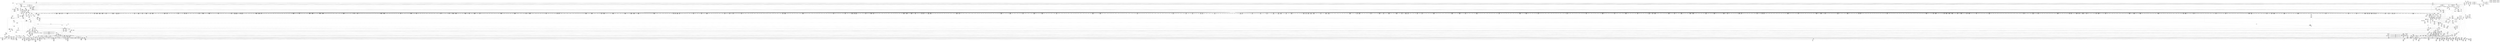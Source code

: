 digraph {
	CE0x45d2c40 [shape=record,shape=Mrecord,label="{CE0x45d2c40|272:_i8*,_:_CRE_1647,1648_}"]
	CE0x4571ae0 [shape=record,shape=Mrecord,label="{CE0x4571ae0|272:_i8*,_:_CRE_1220,1221_}"]
	CE0x4622bc0 [shape=record,shape=Mrecord,label="{CE0x4622bc0|i64_18|*Constant*}"]
	CE0x4528700 [shape=record,shape=Mrecord,label="{CE0x4528700|40:_%struct.super_block*,_56:_i8*,_:_CRE_254,255_}"]
	CE0x4512930 [shape=record,shape=Mrecord,label="{CE0x4512930|40:_%struct.super_block*,_56:_i8*,_:_CRE_199,200_}"]
	CE0x456a300 [shape=record,shape=Mrecord,label="{CE0x456a300|40:_%struct.super_block*,_56:_i8*,_:_CRE_978,979_}"]
	CE0x457ca90 [shape=record,shape=Mrecord,label="{CE0x457ca90|272:_i8*,_:_CRE_462,463_}"]
	CE0x45d5ee0 [shape=record,shape=Mrecord,label="{CE0x45d5ee0|272:_i8*,_:_CRE_1720,1728_|*MultipleSource*|*LoadInst*|security/selinux/hooks.c,1714|security/selinux/hooks.c,1714}"]
	CE0x450b540 [shape=record,shape=Mrecord,label="{CE0x450b540|40:_%struct.super_block*,_56:_i8*,_:_CRE_32,40_|*MultipleSource*|Function::selinux_inode_create&Arg::dir::|Function::may_create&Arg::dir::|security/selinux/hooks.c,1713}"]
	CE0x45d55b0 [shape=record,shape=Mrecord,label="{CE0x45d55b0|272:_i8*,_:_CRE_1686,1687_}"]
	CE0x4552f50 [shape=record,shape=Mrecord,label="{CE0x4552f50|VOIDTB_TE:_CE_176,177_}"]
	CE0x457c980 [shape=record,shape=Mrecord,label="{CE0x457c980|272:_i8*,_:_CRE_461,462_}"]
	CE0x4526d70 [shape=record,shape=Mrecord,label="{CE0x4526d70|get_current:_tmp4|./arch/x86/include/asm/current.h,14|*SummSource*}"]
	CE0x456c6b0 [shape=record,shape=Mrecord,label="{CE0x456c6b0|272:_i8*,_:_CRE_128,132_|*MultipleSource*|*LoadInst*|security/selinux/hooks.c,1714|security/selinux/hooks.c,1714}"]
	CE0x4526480 [shape=record,shape=Mrecord,label="{CE0x4526480|may_create:_do.end|*SummSink*}"]
	CE0x4528100 [shape=record,shape=Mrecord,label="{CE0x4528100|40:_%struct.super_block*,_56:_i8*,_:_CRE_247,248_}"]
	CE0x45783f0 [shape=record,shape=Mrecord,label="{CE0x45783f0|may_create:_s_security|security/selinux/hooks.c,1714}"]
	CE0x45201e0 [shape=record,shape=Mrecord,label="{CE0x45201e0|i64*_getelementptr_inbounds_(_2_x_i64_,_2_x_i64_*___llvm_gcov_ctr216,_i64_0,_i64_0)|*Constant*|*SummSink*}"]
	CE0x4584020 [shape=record,shape=Mrecord,label="{CE0x4584020|272:_i8*,_:_CRE_1208,1209_}"]
	CE0x4572250 [shape=record,shape=Mrecord,label="{CE0x4572250|272:_i8*,_:_CRE_1227,1228_}"]
	CE0x4556140 [shape=record,shape=Mrecord,label="{CE0x4556140|VOIDTB_TE:_CE_223,224_}"]
	CE0x454f9a0 [shape=record,shape=Mrecord,label="{CE0x454f9a0|get_current:_tmp|*SummSource*}"]
	CE0x45f6b40 [shape=record,shape=Mrecord,label="{CE0x45f6b40|may_create:_tmp40|security/selinux/hooks.c,1728|*SummSink*}"]
	CE0x45112b0 [shape=record,shape=Mrecord,label="{CE0x45112b0|40:_%struct.super_block*,_56:_i8*,_:_CRE_169,170_}"]
	CE0x45e2bf0 [shape=record,shape=Mrecord,label="{CE0x45e2bf0|28:_i32,_:_CRE_160,168_|*MultipleSource*|*LoadInst*|security/selinux/hooks.c,1713|security/selinux/hooks.c,1713|security/selinux/hooks.c,1722}"]
	CE0x45d34c0 [shape=record,shape=Mrecord,label="{CE0x45d34c0|272:_i8*,_:_CRE_1655,1656_}"]
	CE0x455e0b0 [shape=record,shape=Mrecord,label="{CE0x455e0b0|40:_%struct.super_block*,_56:_i8*,_:_CRE_603,604_}"]
	CE0x45de5c0 [shape=record,shape=Mrecord,label="{CE0x45de5c0|28:_i32,_:_CRE_60,61_}"]
	CE0x45f3880 [shape=record,shape=Mrecord,label="{CE0x45f3880|may_create:_tmp35|security/selinux/hooks.c,1726|*SummSource*}"]
	CE0x4510540 [shape=record,shape=Mrecord,label="{CE0x4510540|may_create:_tmp8|security/selinux/hooks.c,1706|*SummSink*}"]
	CE0x4606410 [shape=record,shape=Mrecord,label="{CE0x4606410|may_create:_sid21|security/selinux/hooks.c,1729|*SummSource*}"]
	CE0x455e970 [shape=record,shape=Mrecord,label="{CE0x455e970|40:_%struct.super_block*,_56:_i8*,_:_CRE_610,611_}"]
	CE0x451c260 [shape=record,shape=Mrecord,label="{CE0x451c260|may_create:_tmp21|security/selinux/hooks.c,1706|*SummSource*}"]
	CE0x4573570 [shape=record,shape=Mrecord,label="{CE0x4573570|272:_i8*,_:_CRE_1245,1246_}"]
	CE0x4573020 [shape=record,shape=Mrecord,label="{CE0x4573020|272:_i8*,_:_CRE_1240,1241_}"]
	CE0x45e68d0 [shape=record,shape=Mrecord,label="{CE0x45e68d0|may_create:_tmp32|security/selinux/hooks.c,1725|*SummSource*}"]
	CE0x45e5eb0 [shape=record,shape=Mrecord,label="{CE0x45e5eb0|may_create:_tmp30|security/selinux/hooks.c,1725|*SummSink*}"]
	CE0x455c1e0 [shape=record,shape=Mrecord,label="{CE0x455c1e0|272:_i8*,_:_CRE_1357,1358_}"]
	CE0x4512ab0 [shape=record,shape=Mrecord,label="{CE0x4512ab0|40:_%struct.super_block*,_56:_i8*,_:_CRE_201,202_}"]
	CE0x45f3040 [shape=record,shape=Mrecord,label="{CE0x45f3040|i64*_getelementptr_inbounds_(_26_x_i64_,_26_x_i64_*___llvm_gcov_ctr217,_i64_0,_i64_12)|*Constant*|*SummSink*}"]
	CE0x45769a0 [shape=record,shape=Mrecord,label="{CE0x45769a0|272:_i8*,_:_CRE_1313,1314_}"]
	CE0x4608b50 [shape=record,shape=Mrecord,label="{CE0x4608b50|VOIDTB_TE:_CE_91,92_}"]
	CE0x457b990 [shape=record,shape=Mrecord,label="{CE0x457b990|272:_i8*,_:_CRE_446,447_}"]
	CE0x44fef40 [shape=record,shape=Mrecord,label="{CE0x44fef40|_ret_%struct.task_struct*_%tmp4,_!dbg_!27714|./arch/x86/include/asm/current.h,14}"]
	CE0x4516ca0 [shape=record,shape=Mrecord,label="{CE0x4516ca0|selinux_inode_create:_tmp1|*SummSource*}"]
	CE0x45d8d40 [shape=record,shape=Mrecord,label="{CE0x45d8d40|272:_i8*,_:_CRE_1904,1920_|*MultipleSource*|*LoadInst*|security/selinux/hooks.c,1714|security/selinux/hooks.c,1714}"]
	CE0x4517880 [shape=record,shape=Mrecord,label="{CE0x4517880|28:_i32,_:_CRE_14,15_}"]
	CE0x44f7450 [shape=record,shape=Mrecord,label="{CE0x44f7450|selinux_inode_create:_entry}"]
	CE0x451eb10 [shape=record,shape=Mrecord,label="{CE0x451eb10|_call_void_mcount()_#3}"]
	CE0x45459d0 [shape=record,shape=Mrecord,label="{CE0x45459d0|40:_%struct.super_block*,_56:_i8*,_:_CRE_485,486_}"]
	CE0x455d1b0 [shape=record,shape=Mrecord,label="{CE0x455d1b0|40:_%struct.super_block*,_56:_i8*,_:_CRE_591,592_}"]
	CE0x4518360 [shape=record,shape=Mrecord,label="{CE0x4518360|28:_i32,_:_CRE_32,34_|*MultipleSource*|*LoadInst*|security/selinux/hooks.c,1713|security/selinux/hooks.c,1713|security/selinux/hooks.c,1722}"]
	CE0x4570280 [shape=record,shape=Mrecord,label="{CE0x4570280|272:_i8*,_:_CRE_393,394_}"]
	CE0x45e43c0 [shape=record,shape=Mrecord,label="{CE0x45e43c0|avc_has_perm:_auditdata|Function::avc_has_perm&Arg::auditdata::|*SummSource*}"]
	CE0x45d1c50 [shape=record,shape=Mrecord,label="{CE0x45d1c50|272:_i8*,_:_CRE_1632,1633_}"]
	CE0x45d6f30 [shape=record,shape=Mrecord,label="{CE0x45d6f30|272:_i8*,_:_CRE_1800,1804_|*MultipleSource*|*LoadInst*|security/selinux/hooks.c,1714|security/selinux/hooks.c,1714}"]
	CE0x45d4f50 [shape=record,shape=Mrecord,label="{CE0x45d4f50|272:_i8*,_:_CRE_1680,1681_}"]
	CE0x4578500 [shape=record,shape=Mrecord,label="{CE0x4578500|may_create:_s_security|security/selinux/hooks.c,1714|*SummSink*}"]
	CE0x4520620 [shape=record,shape=Mrecord,label="{CE0x4520620|_ret_i32_%call,_!dbg_!27715|security/selinux/hooks.c,2764|*SummSink*}"]
	CE0x4564040 [shape=record,shape=Mrecord,label="{CE0x4564040|40:_%struct.super_block*,_56:_i8*,_:_CRE_867,868_}"]
	CE0x4572690 [shape=record,shape=Mrecord,label="{CE0x4572690|272:_i8*,_:_CRE_1231,1232_}"]
	CE0x45eb8d0 [shape=record,shape=Mrecord,label="{CE0x45eb8d0|may_create:_tmp28|security/selinux/hooks.c,1717|*SummSink*}"]
	CE0x45694f0 [shape=record,shape=Mrecord,label="{CE0x45694f0|40:_%struct.super_block*,_56:_i8*,_:_CRE_935,936_}"]
	CE0x45d8610 [shape=record,shape=Mrecord,label="{CE0x45d8610|272:_i8*,_:_CRE_1878,1879_}"]
	CE0x45df8c0 [shape=record,shape=Mrecord,label="{CE0x45df8c0|28:_i32,_:_CRE_79,80_}"]
	CE0x45d3190 [shape=record,shape=Mrecord,label="{CE0x45d3190|272:_i8*,_:_CRE_1652,1653_}"]
	CE0x45121b0 [shape=record,shape=Mrecord,label="{CE0x45121b0|40:_%struct.super_block*,_56:_i8*,_:_CRE_189,190_}"]
	CE0x4544060 [shape=record,shape=Mrecord,label="{CE0x4544060|40:_%struct.super_block*,_56:_i8*,_:_CRE_448,456_|*MultipleSource*|Function::selinux_inode_create&Arg::dir::|Function::may_create&Arg::dir::|security/selinux/hooks.c,1713}"]
	CE0x45749a0 [shape=record,shape=Mrecord,label="{CE0x45749a0|272:_i8*,_:_CRE_1264,1265_}"]
	CE0x4503620 [shape=record,shape=Mrecord,label="{CE0x4503620|40:_%struct.super_block*,_56:_i8*,_:_CRE_149,150_}"]
	CE0x45e3f70 [shape=record,shape=Mrecord,label="{CE0x45e3f70|avc_has_perm:_requested|Function::avc_has_perm&Arg::requested::|*SummSource*}"]
	CE0x4570e60 [shape=record,shape=Mrecord,label="{CE0x4570e60|272:_i8*,_:_CRE_403,404_}"]
	CE0x45f5880 [shape=record,shape=Mrecord,label="{CE0x45f5880|may_create:_tmp37|security/selinux/hooks.c,1728}"]
	CE0x455a6c0 [shape=record,shape=Mrecord,label="{CE0x455a6c0|i64*_getelementptr_inbounds_(_26_x_i64_,_26_x_i64_*___llvm_gcov_ctr217,_i64_0,_i64_20)|*Constant*|*SummSource*}"]
	CE0x45d57d0 [shape=record,shape=Mrecord,label="{CE0x45d57d0|272:_i8*,_:_CRE_1872,1873_}"]
	CE0x451ccb0 [shape=record,shape=Mrecord,label="{CE0x451ccb0|_call_void_lockdep_rcu_suspicious(i8*_getelementptr_inbounds_(_25_x_i8_,_25_x_i8_*_.str3,_i32_0,_i32_0),_i32_1706,_i8*_getelementptr_inbounds_(_45_x_i8_,_45_x_i8_*_.str12,_i32_0,_i32_0))_#10,_!dbg_!27731|security/selinux/hooks.c,1706|*SummSink*}"]
	CE0x4519f20 [shape=record,shape=Mrecord,label="{CE0x4519f20|may_create:_do.body|*SummSink*}"]
	CE0x45de8c0 [shape=record,shape=Mrecord,label="{CE0x45de8c0|28:_i32,_:_CRE_63,64_}"]
	CE0x456cfc0 [shape=record,shape=Mrecord,label="{CE0x456cfc0|272:_i8*,_:_CRE_160,176_|*MultipleSource*|*LoadInst*|security/selinux/hooks.c,1714|security/selinux/hooks.c,1714}"]
	CE0x4584e70 [shape=record,shape=Mrecord,label="{CE0x4584e70|272:_i8*,_:_CRE_704,708_|*MultipleSource*|*LoadInst*|security/selinux/hooks.c,1714|security/selinux/hooks.c,1714}"]
	CE0x461f690 [shape=record,shape=Mrecord,label="{CE0x461f690|may_create:_tmp55|security/selinux/hooks.c,1735}"]
	CE0x4541910 [shape=record,shape=Mrecord,label="{CE0x4541910|40:_%struct.super_block*,_56:_i8*,_:_CRE_307,308_}"]
	CE0x4515470 [shape=record,shape=Mrecord,label="{CE0x4515470|may_create:_retval.0}"]
	CE0x4561840 [shape=record,shape=Mrecord,label="{CE0x4561840|40:_%struct.super_block*,_56:_i8*,_:_CRE_736,740_|*MultipleSource*|Function::selinux_inode_create&Arg::dir::|Function::may_create&Arg::dir::|security/selinux/hooks.c,1713}"]
	CE0x45cfe40 [shape=record,shape=Mrecord,label="{CE0x45cfe40|272:_i8*,_:_CRE_1536,1568_|*MultipleSource*|*LoadInst*|security/selinux/hooks.c,1714|security/selinux/hooks.c,1714}"]
	CE0x450cf90 [shape=record,shape=Mrecord,label="{CE0x450cf90|_ret_i32_%retval.0,_!dbg_!27798|security/selinux/hooks.c,1742}"]
	CE0x4555e10 [shape=record,shape=Mrecord,label="{CE0x4555e10|VOIDTB_TE:_CE_220,221_}"]
	CE0x4556580 [shape=record,shape=Mrecord,label="{CE0x4556580|VOIDTB_TE:_CE_248,256_|*MultipleSource*|Function::may_create&Arg::dentry::|Function::selinux_inode_create&Arg::dentry::|security/selinux/hooks.c,1730}"]
	CE0x4581050 [shape=record,shape=Mrecord,label="{CE0x4581050|272:_i8*,_:_CRE_587,588_}"]
	CE0x45d7be0 [shape=record,shape=Mrecord,label="{CE0x45d7be0|272:_i8*,_:_CRE_1856,1864_|*MultipleSource*|*LoadInst*|security/selinux/hooks.c,1714|security/selinux/hooks.c,1714}"]
	CE0x4577aa0 [shape=record,shape=Mrecord,label="{CE0x4577aa0|272:_i8*,_:_CRE_1329,1330_}"]
	CE0x4540dd0 [shape=record,shape=Mrecord,label="{CE0x4540dd0|40:_%struct.super_block*,_56:_i8*,_:_CRE_298,299_}"]
	CE0x4566930 [shape=record,shape=Mrecord,label="{CE0x4566930|40:_%struct.super_block*,_56:_i8*,_:_CRE_900,901_}"]
	CE0x456cdf0 [shape=record,shape=Mrecord,label="{CE0x456cdf0|272:_i8*,_:_CRE_152,160_|*MultipleSource*|*LoadInst*|security/selinux/hooks.c,1714|security/selinux/hooks.c,1714}"]
	CE0x45015d0 [shape=record,shape=Mrecord,label="{CE0x45015d0|may_create:_tmp15|security/selinux/hooks.c,1706|*SummSink*}"]
	CE0x456aaf0 [shape=record,shape=Mrecord,label="{CE0x456aaf0|40:_%struct.super_block*,_56:_i8*,_:_CRE_984,988_|*MultipleSource*|Function::selinux_inode_create&Arg::dir::|Function::may_create&Arg::dir::|security/selinux/hooks.c,1713}"]
	CE0x45539f0 [shape=record,shape=Mrecord,label="{CE0x45539f0|VOIDTB_TE:_CE_186,187_}"]
	CE0x455df70 [shape=record,shape=Mrecord,label="{CE0x455df70|40:_%struct.super_block*,_56:_i8*,_:_CRE_602,603_}"]
	CE0x45220c0 [shape=record,shape=Mrecord,label="{CE0x45220c0|may_create:_tmp4|security/selinux/hooks.c,1706|*SummSink*}"]
	CE0x4524170 [shape=record,shape=Mrecord,label="{CE0x4524170|may_create:_if.end17}"]
	CE0x45d9bf0 [shape=record,shape=Mrecord,label="{CE0x45d9bf0|272:_i8*,_:_CRE_2264,2268_|*MultipleSource*|*LoadInst*|security/selinux/hooks.c,1714|security/selinux/hooks.c,1714}"]
	CE0x4555150 [shape=record,shape=Mrecord,label="{CE0x4555150|VOIDTB_TE:_CE_208,209_}"]
	CE0x4548760 [shape=record,shape=Mrecord,label="{CE0x4548760|40:_%struct.super_block*,_56:_i8*,_:_CRE_578,579_}"]
	CE0x4568870 [shape=record,shape=Mrecord,label="{CE0x4568870|40:_%struct.super_block*,_56:_i8*,_:_CRE_925,926_}"]
	CE0x4554f30 [shape=record,shape=Mrecord,label="{CE0x4554f30|VOIDTB_TE:_CE_206,207_}"]
	CE0x4547d60 [shape=record,shape=Mrecord,label="{CE0x4547d60|40:_%struct.super_block*,_56:_i8*,_:_CRE_570,571_}"]
	CE0x4567970 [shape=record,shape=Mrecord,label="{CE0x4567970|40:_%struct.super_block*,_56:_i8*,_:_CRE_913,914_}"]
	CE0x457fc20 [shape=record,shape=Mrecord,label="{CE0x457fc20|272:_i8*,_:_CRE_568,569_}"]
	CE0x457b440 [shape=record,shape=Mrecord,label="{CE0x457b440|272:_i8*,_:_CRE_441,442_}"]
	CE0x4580170 [shape=record,shape=Mrecord,label="{CE0x4580170|272:_i8*,_:_CRE_573,574_}"]
	CE0x4574120 [shape=record,shape=Mrecord,label="{CE0x4574120|272:_i8*,_:_CRE_1256,1257_}"]
	CE0x456ad70 [shape=record,shape=Mrecord,label="{CE0x456ad70|40:_%struct.super_block*,_56:_i8*,_:_CRE_992,1000_|*MultipleSource*|Function::selinux_inode_create&Arg::dir::|Function::may_create&Arg::dir::|security/selinux/hooks.c,1713}"]
	CE0x450a430 [shape=record,shape=Mrecord,label="{CE0x450a430|i32_0|*Constant*}"]
	CE0x4508530 [shape=record,shape=Mrecord,label="{CE0x4508530|selinux_inode_create:_tmp|*SummSource*}"]
	CE0x457e370 [shape=record,shape=Mrecord,label="{CE0x457e370|272:_i8*,_:_CRE_564,565_}"]
	CE0x455ff00 [shape=record,shape=Mrecord,label="{CE0x455ff00|40:_%struct.super_block*,_56:_i8*,_:_CRE_648,656_|*MultipleSource*|Function::selinux_inode_create&Arg::dir::|Function::may_create&Arg::dir::|security/selinux/hooks.c,1713}"]
	CE0x4553f40 [shape=record,shape=Mrecord,label="{CE0x4553f40|VOIDTB_TE:_CE_191,192_}"]
	CE0x457a9a0 [shape=record,shape=Mrecord,label="{CE0x457a9a0|272:_i8*,_:_CRE_431,432_}"]
	CE0x4561f00 [shape=record,shape=Mrecord,label="{CE0x4561f00|40:_%struct.super_block*,_56:_i8*,_:_CRE_760,768_|*MultipleSource*|Function::selinux_inode_create&Arg::dir::|Function::may_create&Arg::dir::|security/selinux/hooks.c,1713}"]
	CE0x4581e20 [shape=record,shape=Mrecord,label="{CE0x4581e20|272:_i8*,_:_CRE_600,601_}"]
	CE0x4604f70 [shape=record,shape=Mrecord,label="{CE0x4604f70|may_create:_tmp41|security/selinux/hooks.c,1728|*SummSink*}"]
	CE0x4566f70 [shape=record,shape=Mrecord,label="{CE0x4566f70|40:_%struct.super_block*,_56:_i8*,_:_CRE_905,906_}"]
	CE0x4554490 [shape=record,shape=Mrecord,label="{CE0x4554490|VOIDTB_TE:_CE_196,197_}"]
	CE0x4518980 [shape=record,shape=Mrecord,label="{CE0x4518980|28:_i32,_:_CRE_48,49_}"]
	CE0x45f4de0 [shape=record,shape=Mrecord,label="{CE0x45f4de0|i64_14|*Constant*}"]
	CE0x4528840 [shape=record,shape=Mrecord,label="{CE0x4528840|40:_%struct.super_block*,_56:_i8*,_:_CRE_255,256_}"]
	CE0x45818d0 [shape=record,shape=Mrecord,label="{CE0x45818d0|272:_i8*,_:_CRE_595,596_}"]
	CE0x4621170 [shape=record,shape=Mrecord,label="{CE0x4621170|may_create:_tmp47|security/selinux/hooks.c,1731}"]
	CE0x45034a0 [shape=record,shape=Mrecord,label="{CE0x45034a0|40:_%struct.super_block*,_56:_i8*,_:_CRE_147,148_}"]
	CE0x45634c0 [shape=record,shape=Mrecord,label="{CE0x45634c0|40:_%struct.super_block*,_56:_i8*,_:_CRE_848,856_|*MultipleSource*|Function::selinux_inode_create&Arg::dir::|Function::may_create&Arg::dir::|security/selinux/hooks.c,1713}"]
	CE0x45de2f0 [shape=record,shape=Mrecord,label="{CE0x45de2f0|may_create:_tmp62|security/selinux/hooks.c,1739|*SummSink*}"]
	CE0x45671f0 [shape=record,shape=Mrecord,label="{CE0x45671f0|40:_%struct.super_block*,_56:_i8*,_:_CRE_907,908_}"]
	CE0x45daf70 [shape=record,shape=Mrecord,label="{CE0x45daf70|may_create:_tmp56|security/selinux/hooks.c,1736}"]
	CE0x44f1fd0 [shape=record,shape=Mrecord,label="{CE0x44f1fd0|may_create:_tmp11|security/selinux/hooks.c,1706|*SummSink*}"]
	CE0x45dfac0 [shape=record,shape=Mrecord,label="{CE0x45dfac0|28:_i32,_:_CRE_81,82_}"]
	CE0x46076d0 [shape=record,shape=Mrecord,label="{CE0x46076d0|i64_15|*Constant*|*SummSource*}"]
	CE0x45719d0 [shape=record,shape=Mrecord,label="{CE0x45719d0|272:_i8*,_:_CRE_1219,1220_}"]
	CE0x4565cb0 [shape=record,shape=Mrecord,label="{CE0x4565cb0|40:_%struct.super_block*,_56:_i8*,_:_CRE_890,891_}"]
	CE0x45de6c0 [shape=record,shape=Mrecord,label="{CE0x45de6c0|28:_i32,_:_CRE_61,62_}"]
	CE0x4575550 [shape=record,shape=Mrecord,label="{CE0x4575550|272:_i8*,_:_CRE_1275,1276_}"]
	CE0x4529600 [shape=record,shape=Mrecord,label="{CE0x4529600|40:_%struct.super_block*,_56:_i8*,_:_CRE_266,267_}"]
	CE0x4511d30 [shape=record,shape=Mrecord,label="{CE0x4511d30|40:_%struct.super_block*,_56:_i8*,_:_CRE_183,184_}"]
	CE0x450fc40 [shape=record,shape=Mrecord,label="{CE0x450fc40|GLOBAL:_may_create.__warned|Global_var:may_create.__warned|*SummSink*}"]
	CE0x45829d0 [shape=record,shape=Mrecord,label="{CE0x45829d0|272:_i8*,_:_CRE_611,612_}"]
	CE0x44fe950 [shape=record,shape=Mrecord,label="{CE0x44fe950|40:_%struct.super_block*,_56:_i8*,_:_CRE_564,565_}"]
	CE0x45d6620 [shape=record,shape=Mrecord,label="{CE0x45d6620|272:_i8*,_:_CRE_1760,1764_|*MultipleSource*|*LoadInst*|security/selinux/hooks.c,1714|security/selinux/hooks.c,1714}"]
	CE0x4556360 [shape=record,shape=Mrecord,label="{CE0x4556360|VOIDTB_TE:_CE_232,240_|*MultipleSource*|Function::may_create&Arg::dentry::|Function::selinux_inode_create&Arg::dentry::|security/selinux/hooks.c,1730}"]
	CE0x45dcc90 [shape=record,shape=Mrecord,label="{CE0x45dcc90|may_create:_tmp61|security/selinux/hooks.c,1737|*SummSink*}"]
	CE0x45d24d0 [shape=record,shape=Mrecord,label="{CE0x45d24d0|272:_i8*,_:_CRE_1640,1641_}"]
	CE0x45123f0 [shape=record,shape=Mrecord,label="{CE0x45123f0|40:_%struct.super_block*,_56:_i8*,_:_CRE_192,193_}"]
	CE0x45deac0 [shape=record,shape=Mrecord,label="{CE0x45deac0|28:_i32,_:_CRE_65,66_}"]
	CE0x451f0b0 [shape=record,shape=Mrecord,label="{CE0x451f0b0|may_create:_if.then|*SummSource*}"]
	CE0x45d0780 [shape=record,shape=Mrecord,label="{CE0x45d0780|272:_i8*,_:_CRE_1600,1604_|*MultipleSource*|*LoadInst*|security/selinux/hooks.c,1714|security/selinux/hooks.c,1714}"]
	CE0x44f3180 [shape=record,shape=Mrecord,label="{CE0x44f3180|i16_6|*Constant*}"]
	CE0x4552d30 [shape=record,shape=Mrecord,label="{CE0x4552d30|VOIDTB_TE:_CE_174,175_}"]
	CE0x457b550 [shape=record,shape=Mrecord,label="{CE0x457b550|272:_i8*,_:_CRE_442,443_}"]
	CE0x45eb020 [shape=record,shape=Mrecord,label="{CE0x45eb020|i32_3|*Constant*|*SummSource*}"]
	CE0x45e1e00 [shape=record,shape=Mrecord,label="{CE0x45e1e00|28:_i32,_:_CRE_115,116_}"]
	CE0x44fe6d0 [shape=record,shape=Mrecord,label="{CE0x44fe6d0|40:_%struct.super_block*,_56:_i8*,_:_CRE_562,563_}"]
	CE0x4579bd0 [shape=record,shape=Mrecord,label="{CE0x4579bd0|272:_i8*,_:_CRE_418,419_}"]
	CE0x45d2d50 [shape=record,shape=Mrecord,label="{CE0x45d2d50|272:_i8*,_:_CRE_1648,1649_}"]
	CE0x451ae50 [shape=record,shape=Mrecord,label="{CE0x451ae50|may_create:_tmp19|security/selinux/hooks.c,1706}"]
	CE0x451f010 [shape=record,shape=Mrecord,label="{CE0x451f010|may_create:_if.then20|*SummSink*}"]
	CE0x457bcc0 [shape=record,shape=Mrecord,label="{CE0x457bcc0|272:_i8*,_:_CRE_449,450_}"]
	CE0x4526ce0 [shape=record,shape=Mrecord,label="{CE0x4526ce0|may_create:_if.then16|*SummSource*}"]
	CE0x4507be0 [shape=record,shape=Mrecord,label="{CE0x4507be0|may_create:_tmp13|security/selinux/hooks.c,1706|*SummSink*}"]
	CE0x460ce70 [shape=record,shape=Mrecord,label="{CE0x460ce70|may_create:_conv|security/selinux/hooks.c,1728|*SummSink*}"]
	CE0x4505ab0 [shape=record,shape=Mrecord,label="{CE0x4505ab0|may_create:_tmp18|security/selinux/hooks.c,1706}"]
	CE0x451fa90 [shape=record,shape=Mrecord,label="{CE0x451fa90|i64*_getelementptr_inbounds_(_2_x_i64_,_2_x_i64_*___llvm_gcov_ctr216,_i64_0,_i64_1)|*Constant*|*SummSink*}"]
	CE0x460a010 [shape=record,shape=Mrecord,label="{CE0x460a010|i32_4|*Constant*}"]
	CE0x4518d60 [shape=record,shape=Mrecord,label="{CE0x4518d60|28:_i32,_:_CRE_50,51_}"]
	CE0x4568af0 [shape=record,shape=Mrecord,label="{CE0x4568af0|40:_%struct.super_block*,_56:_i8*,_:_CRE_927,928_}"]
	CE0x455ccb0 [shape=record,shape=Mrecord,label="{CE0x455ccb0|40:_%struct.super_block*,_56:_i8*,_:_CRE_587,588_}"]
	CE0x456d360 [shape=record,shape=Mrecord,label="{CE0x456d360|272:_i8*,_:_CRE_184,188_|*MultipleSource*|*LoadInst*|security/selinux/hooks.c,1714|security/selinux/hooks.c,1714}"]
	CE0x45d2090 [shape=record,shape=Mrecord,label="{CE0x45d2090|272:_i8*,_:_CRE_1636,1637_}"]
	CE0x4555ae0 [shape=record,shape=Mrecord,label="{CE0x4555ae0|VOIDTB_TE:_CE_217,218_}"]
	CE0x45219c0 [shape=record,shape=Mrecord,label="{CE0x45219c0|i64*_getelementptr_inbounds_(_26_x_i64_,_26_x_i64_*___llvm_gcov_ctr217,_i64_0,_i64_1)|*Constant*|*SummSource*}"]
	CE0x4557c20 [shape=record,shape=Mrecord,label="{CE0x4557c20|VOIDTB_TE:_CE_308,309_}"]
	CE0x4515200 [shape=record,shape=Mrecord,label="{CE0x4515200|i32_128|*Constant*|*SummSource*}"]
	CE0x4510720 [shape=record,shape=Mrecord,label="{CE0x4510720|may_create:_tobool1|security/selinux/hooks.c,1706}"]
	CE0x4568370 [shape=record,shape=Mrecord,label="{CE0x4568370|40:_%struct.super_block*,_56:_i8*,_:_CRE_921,922_}"]
	CE0x456f970 [shape=record,shape=Mrecord,label="{CE0x456f970|272:_i8*,_:_CRE_352,360_|*MultipleSource*|*LoadInst*|security/selinux/hooks.c,1714|security/selinux/hooks.c,1714}"]
	CE0x4639430 [shape=record,shape=Mrecord,label="{CE0x4639430|may_create:_call32|security/selinux/hooks.c,1739|*SummSink*}"]
	CE0x45d4b10 [shape=record,shape=Mrecord,label="{CE0x45d4b10|272:_i8*,_:_CRE_1676,1677_}"]
	CE0x4541cd0 [shape=record,shape=Mrecord,label="{CE0x4541cd0|40:_%struct.super_block*,_56:_i8*,_:_CRE_310,311_}"]
	CE0x455cb70 [shape=record,shape=Mrecord,label="{CE0x455cb70|272:_i8*,_:_CRE_1366,1367_}"]
	CE0x4572e00 [shape=record,shape=Mrecord,label="{CE0x4572e00|272:_i8*,_:_CRE_1238,1239_}"]
	"CONST[source:0(mediator),value:2(dynamic)][purpose:{subject}]"
	CE0x4505630 [shape=record,shape=Mrecord,label="{CE0x4505630|may_create:_tmp17|security/selinux/hooks.c,1706|*SummSink*}"]
	CE0x4579460 [shape=record,shape=Mrecord,label="{CE0x4579460|272:_i8*,_:_CRE_411,412_}"]
	CE0x4567830 [shape=record,shape=Mrecord,label="{CE0x4567830|40:_%struct.super_block*,_56:_i8*,_:_CRE_912,913_}"]
	CE0x45d45c0 [shape=record,shape=Mrecord,label="{CE0x45d45c0|272:_i8*,_:_CRE_1671,1672_}"]
	CE0x4526de0 [shape=record,shape=Mrecord,label="{CE0x4526de0|get_current:_tmp4|./arch/x86/include/asm/current.h,14|*SummSink*}"]
	CE0x460a680 [shape=record,shape=Mrecord,label="{CE0x460a680|VOIDTB_TE:_CE_153,154_}"]
	CE0x44ffef0 [shape=record,shape=Mrecord,label="{CE0x44ffef0|get_current:_entry}"]
	CE0x45152d0 [shape=record,shape=Mrecord,label="{CE0x45152d0|i32_128|*Constant*|*SummSink*}"]
	CE0x4554c00 [shape=record,shape=Mrecord,label="{CE0x4554c00|VOIDTB_TE:_CE_203,204_}"]
	CE0x4580d20 [shape=record,shape=Mrecord,label="{CE0x4580d20|272:_i8*,_:_CRE_584,585_}"]
	CE0x45e48e0 [shape=record,shape=Mrecord,label="{CE0x45e48e0|_ret_i32_%retval.0,_!dbg_!27728|security/selinux/avc.c,775|*SummSink*}"]
	CE0x4576bc0 [shape=record,shape=Mrecord,label="{CE0x4576bc0|272:_i8*,_:_CRE_1315,1316_}"]
	CE0x4562540 [shape=record,shape=Mrecord,label="{CE0x4562540|40:_%struct.super_block*,_56:_i8*,_:_CRE_792,800_|*MultipleSource*|Function::selinux_inode_create&Arg::dir::|Function::may_create&Arg::dir::|security/selinux/hooks.c,1713}"]
	CE0x45e29f0 [shape=record,shape=Mrecord,label="{CE0x45e29f0|28:_i32,_:_CRE_152,160_|*MultipleSource*|*LoadInst*|security/selinux/hooks.c,1713|security/selinux/hooks.c,1713|security/selinux/hooks.c,1722}"]
	CE0x4549160 [shape=record,shape=Mrecord,label="{CE0x4549160|40:_%struct.super_block*,_56:_i8*,_:_CRE_586,587_}"]
	CE0x45d8320 [shape=record,shape=Mrecord,label="{CE0x45d8320|272:_i8*,_:_CRE_1875,1876_}"]
	CE0x462b270 [shape=record,shape=Mrecord,label="{CE0x462b270|may_create:_tmp63|security/selinux/hooks.c,1739}"]
	CE0x4503860 [shape=record,shape=Mrecord,label="{CE0x4503860|40:_%struct.super_block*,_56:_i8*,_:_CRE_152,153_}"]
	CE0x455d930 [shape=record,shape=Mrecord,label="{CE0x455d930|40:_%struct.super_block*,_56:_i8*,_:_CRE_597,598_}"]
	CE0x460b010 [shape=record,shape=Mrecord,label="{CE0x460b010|VOIDTB_TE:_CE_162,163_}"]
	CE0x44f2460 [shape=record,shape=Mrecord,label="{CE0x44f2460|may_create:_tmp12|security/selinux/hooks.c,1706|*SummSink*}"]
	CE0x4621ba0 [shape=record,shape=Mrecord,label="{CE0x4621ba0|may_create:_tmp48|security/selinux/hooks.c,1731|*SummSource*}"]
	CE0x450abf0 [shape=record,shape=Mrecord,label="{CE0x450abf0|selinux_inode_create:_dentry|Function::selinux_inode_create&Arg::dentry::}"]
	CE0x45dedc0 [shape=record,shape=Mrecord,label="{CE0x45dedc0|28:_i32,_:_CRE_68,69_}"]
	CE0x45d5ce0 [shape=record,shape=Mrecord,label="{CE0x45d5ce0|272:_i8*,_:_CRE_1712,1720_|*MultipleSource*|*LoadInst*|security/selinux/hooks.c,1714|security/selinux/hooks.c,1714}"]
	CE0x4503ce0 [shape=record,shape=Mrecord,label="{CE0x4503ce0|40:_%struct.super_block*,_56:_i8*,_:_CRE_158,159_}"]
	CE0x4551a00 [shape=record,shape=Mrecord,label="{CE0x4551a00|may_create:_newsid|security/selinux/hooks.c, 1709|*SummSource*}"]
	CE0x45d72d0 [shape=record,shape=Mrecord,label="{CE0x45d72d0|272:_i8*,_:_CRE_1816,1824_|*MultipleSource*|*LoadInst*|security/selinux/hooks.c,1714|security/selinux/hooks.c,1714}"]
	CE0x4560800 [shape=record,shape=Mrecord,label="{CE0x4560800|40:_%struct.super_block*,_56:_i8*,_:_CRE_680,684_|*MultipleSource*|Function::selinux_inode_create&Arg::dir::|Function::may_create&Arg::dir::|security/selinux/hooks.c,1713}"]
	CE0x4550f90 [shape=record,shape=Mrecord,label="{CE0x4550f90|GLOBAL:_may_create.__warned|Global_var:may_create.__warned|*SummSource*}"]
	CE0x4503020 [shape=record,shape=Mrecord,label="{CE0x4503020|40:_%struct.super_block*,_56:_i8*,_:_CRE_141,142_}"]
	CE0x4583030 [shape=record,shape=Mrecord,label="{CE0x4583030|272:_i8*,_:_CRE_617,618_}"]
	CE0x4545110 [shape=record,shape=Mrecord,label="{CE0x4545110|40:_%struct.super_block*,_56:_i8*,_:_CRE_478,479_}"]
	CE0x45de1d0 [shape=record,shape=Mrecord,label="{CE0x45de1d0|i64*_getelementptr_inbounds_(_26_x_i64_,_26_x_i64_*___llvm_gcov_ctr217,_i64_0,_i64_24)|*Constant*|*SummSource*}"]
	CE0x4505c30 [shape=record,shape=Mrecord,label="{CE0x4505c30|may_create:_tmp18|security/selinux/hooks.c,1706|*SummSource*}"]
	CE0x4605e10 [shape=record,shape=Mrecord,label="{CE0x4605e10|may_create:_tmp45|security/selinux/hooks.c,1728|*SummSink*}"]
	CE0x460c330 [shape=record,shape=Mrecord,label="{CE0x460c330|VOIDTB_TE:_CE_8,12_|*MultipleSource*|Function::may_create&Arg::dentry::|Function::selinux_inode_create&Arg::dentry::|security/selinux/hooks.c,1730}"]
	CE0x45d1810 [shape=record,shape=Mrecord,label="{CE0x45d1810|272:_i8*,_:_CRE_1628,1629_}"]
	CE0x5b63190 [shape=record,shape=Mrecord,label="{CE0x5b63190|selinux_inode_create:_tmp3|*SummSink*}"]
	CE0x45299c0 [shape=record,shape=Mrecord,label="{CE0x45299c0|40:_%struct.super_block*,_56:_i8*,_:_CRE_269,270_}"]
	CE0x4578640 [shape=record,shape=Mrecord,label="{CE0x4578640|may_create:_i_sb|security/selinux/hooks.c,1714|*SummSource*}"]
	CE0x4505f70 [shape=record,shape=Mrecord,label="{CE0x4505f70|may_create:_call4|security/selinux/hooks.c,1706}"]
	CE0x4572360 [shape=record,shape=Mrecord,label="{CE0x4572360|272:_i8*,_:_CRE_1228,1229_}"]
	CE0x4564270 [shape=record,shape=Mrecord,label="{CE0x4564270|40:_%struct.super_block*,_56:_i8*,_:_CRE_869,870_}"]
	CE0x45815a0 [shape=record,shape=Mrecord,label="{CE0x45815a0|272:_i8*,_:_CRE_592,593_}"]
	CE0x45421d0 [shape=record,shape=Mrecord,label="{CE0x45421d0|40:_%struct.super_block*,_56:_i8*,_:_CRE_328,336_|*MultipleSource*|Function::selinux_inode_create&Arg::dir::|Function::may_create&Arg::dir::|security/selinux/hooks.c,1713}"]
	CE0x4608990 [shape=record,shape=Mrecord,label="{CE0x4608990|VOIDTB_TE:_CE_90,91_}"]
	CE0x4527c90 [shape=record,shape=Mrecord,label="{CE0x4527c90|40:_%struct.super_block*,_56:_i8*,_:_CRE_242,243_}"]
	CE0x457f920 [shape=record,shape=Mrecord,label="{CE0x457f920|272:_i8*,_:_CRE_565,566_}"]
	CE0x45e1f10 [shape=record,shape=Mrecord,label="{CE0x45e1f10|28:_i32,_:_CRE_116,117_}"]
	CE0x4555040 [shape=record,shape=Mrecord,label="{CE0x4555040|VOIDTB_TE:_CE_207,208_}"]
	CE0x4566570 [shape=record,shape=Mrecord,label="{CE0x4566570|40:_%struct.super_block*,_56:_i8*,_:_CRE_897,898_}"]
	CE0x4570a20 [shape=record,shape=Mrecord,label="{CE0x4570a20|272:_i8*,_:_CRE_399,400_}"]
	CE0x460b780 [shape=record,shape=Mrecord,label="{CE0x460b780|VOIDTB_TE:_CE_169,170_}"]
	CE0x45d4e40 [shape=record,shape=Mrecord,label="{CE0x45d4e40|272:_i8*,_:_CRE_1679,1680_}"]
	CE0x4566a70 [shape=record,shape=Mrecord,label="{CE0x4566a70|40:_%struct.super_block*,_56:_i8*,_:_CRE_901,902_}"]
	CE0x45789d0 [shape=record,shape=Mrecord,label="{CE0x45789d0|may_create:_tmp24|*LoadInst*|security/selinux/hooks.c,1714}"]
	CE0x455dbb0 [shape=record,shape=Mrecord,label="{CE0x455dbb0|40:_%struct.super_block*,_56:_i8*,_:_CRE_599,600_}"]
	CE0x4577cc0 [shape=record,shape=Mrecord,label="{CE0x4577cc0|272:_i8*,_:_CRE_1331,1332_}"]
	CE0x453e850 [shape=record,shape=Mrecord,label="{CE0x453e850|may_create:_tmp10|security/selinux/hooks.c,1706|*SummSink*}"]
	CE0x4583be0 [shape=record,shape=Mrecord,label="{CE0x4583be0|272:_i8*,_:_CRE_628,629_}"]
	CE0x450ddb0 [shape=record,shape=Mrecord,label="{CE0x450ddb0|selinux_inode_create:_dir|Function::selinux_inode_create&Arg::dir::}"]
	CE0x45e52a0 [shape=record,shape=Mrecord,label="{CE0x45e52a0|i64_10|*Constant*}"]
	CE0x4584130 [shape=record,shape=Mrecord,label="{CE0x4584130|272:_i8*,_:_CRE_632,640_|*MultipleSource*|*LoadInst*|security/selinux/hooks.c,1714|security/selinux/hooks.c,1714}"]
	CE0x45037a0 [shape=record,shape=Mrecord,label="{CE0x45037a0|40:_%struct.super_block*,_56:_i8*,_:_CRE_151,152_}"]
	CE0x4577110 [shape=record,shape=Mrecord,label="{CE0x4577110|272:_i8*,_:_CRE_1320,1321_}"]
	CE0x4554160 [shape=record,shape=Mrecord,label="{CE0x4554160|VOIDTB_TE:_CE_193,194_}"]
	CE0x4572140 [shape=record,shape=Mrecord,label="{CE0x4572140|272:_i8*,_:_CRE_1226,1227_}"]
	CE0x45da8f0 [shape=record,shape=Mrecord,label="{CE0x45da8f0|i64_21|*Constant*}"]
	CE0x45eb7a0 [shape=record,shape=Mrecord,label="{CE0x45eb7a0|may_create:_tmp28|security/selinux/hooks.c,1717|*SummSource*}"]
	CE0x4514fb0 [shape=record,shape=Mrecord,label="{CE0x4514fb0|may_create:_tmp65|security/selinux/hooks.c,1739|*SummSource*}"]
	CE0x4575000 [shape=record,shape=Mrecord,label="{CE0x4575000|272:_i8*,_:_CRE_1270,1271_}"]
	CE0x4570d50 [shape=record,shape=Mrecord,label="{CE0x4570d50|272:_i8*,_:_CRE_402,403_}"]
	CE0x45cf600 [shape=record,shape=Mrecord,label="{CE0x45cf600|272:_i8*,_:_CRE_1373,1374_}"]
	CE0x45cf930 [shape=record,shape=Mrecord,label="{CE0x45cf930|272:_i8*,_:_CRE_1616,1617_}"]
	CE0x451bc00 [shape=record,shape=Mrecord,label="{CE0x451bc00|may_create:_tmp20|security/selinux/hooks.c,1706}"]
	CE0x45117f0 [shape=record,shape=Mrecord,label="{CE0x45117f0|40:_%struct.super_block*,_56:_i8*,_:_CRE_176,177_}"]
	CE0x4512270 [shape=record,shape=Mrecord,label="{CE0x4512270|40:_%struct.super_block*,_56:_i8*,_:_CRE_190,191_}"]
	CE0x44f6e50 [shape=record,shape=Mrecord,label="{CE0x44f6e50|selinux_inode_create:_bb}"]
	CE0x45d8bb0 [shape=record,shape=Mrecord,label="{CE0x45d8bb0|272:_i8*,_:_CRE_1896,1904_|*MultipleSource*|*LoadInst*|security/selinux/hooks.c,1714|security/selinux/hooks.c,1714}"]
	CE0x454e930 [shape=record,shape=Mrecord,label="{CE0x454e930|may_create:_tmp9|security/selinux/hooks.c,1706|*SummSource*}"]
	CE0x45585d0 [shape=record,shape=Mrecord,label="{CE0x45585d0|VOIDTB_TE:_CE_318,319_}"]
	CE0x4567470 [shape=record,shape=Mrecord,label="{CE0x4567470|40:_%struct.super_block*,_56:_i8*,_:_CRE_909,910_}"]
	CE0x4573680 [shape=record,shape=Mrecord,label="{CE0x4573680|272:_i8*,_:_CRE_1246,1247_}"]
	CE0x462b700 [shape=record,shape=Mrecord,label="{CE0x462b700|may_create:_tmp63|security/selinux/hooks.c,1739|*SummSource*}"]
	CE0x45cfb50 [shape=record,shape=Mrecord,label="{CE0x45cfb50|272:_i8*,_:_CRE_1384,1392_|*MultipleSource*|*LoadInst*|security/selinux/hooks.c,1714|security/selinux/hooks.c,1714}"]
	CE0x4553e30 [shape=record,shape=Mrecord,label="{CE0x4553e30|VOIDTB_TE:_CE_190,191_}"]
	CE0x44fc900 [shape=record,shape=Mrecord,label="{CE0x44fc900|i64*_getelementptr_inbounds_(_26_x_i64_,_26_x_i64_*___llvm_gcov_ctr217,_i64_0,_i64_0)|*Constant*|*SummSource*}"]
	CE0x45302c0 [shape=record,shape=Mrecord,label="{CE0x45302c0|i64*_getelementptr_inbounds_(_26_x_i64_,_26_x_i64_*___llvm_gcov_ctr217,_i64_0,_i64_25)|*Constant*}"]
	CE0x4578c80 [shape=record,shape=Mrecord,label="{CE0x4578c80|may_create:_tmp24|*LoadInst*|security/selinux/hooks.c,1714|*SummSink*}"]
	CE0x4579350 [shape=record,shape=Mrecord,label="{CE0x4579350|272:_i8*,_:_CRE_410,411_}"]
	CE0x455da70 [shape=record,shape=Mrecord,label="{CE0x455da70|40:_%struct.super_block*,_56:_i8*,_:_CRE_598,599_}"]
	CE0x4561140 [shape=record,shape=Mrecord,label="{CE0x4561140|40:_%struct.super_block*,_56:_i8*,_:_CRE_704,712_|*MultipleSource*|Function::selinux_inode_create&Arg::dir::|Function::may_create&Arg::dir::|security/selinux/hooks.c,1713}"]
	CE0x4586770 [shape=record,shape=Mrecord,label="{CE0x4586770|272:_i8*,_:_CRE_8,16_|*MultipleSource*|*LoadInst*|security/selinux/hooks.c,1714|security/selinux/hooks.c,1714}"]
	CE0x45d7670 [shape=record,shape=Mrecord,label="{CE0x45d7670|272:_i8*,_:_CRE_1832,1840_|*MultipleSource*|*LoadInst*|security/selinux/hooks.c,1714|security/selinux/hooks.c,1714}"]
	CE0x45f5220 [shape=record,shape=Mrecord,label="{CE0x45f5220|i64_13|*Constant*}"]
	CE0x4543be0 [shape=record,shape=Mrecord,label="{CE0x4543be0|40:_%struct.super_block*,_56:_i8*,_:_CRE_432,440_|*MultipleSource*|Function::selinux_inode_create&Arg::dir::|Function::may_create&Arg::dir::|security/selinux/hooks.c,1713}"]
	CE0x451ba80 [shape=record,shape=Mrecord,label="{CE0x451ba80|COLLAPSED:_CMRE:_elem_0::|security/selinux/hooks.c,1706}"]
	CE0x45cfcb0 [shape=record,shape=Mrecord,label="{CE0x45cfcb0|272:_i8*,_:_CRE_1392,1536_|*MultipleSource*|*LoadInst*|security/selinux/hooks.c,1714|security/selinux/hooks.c,1714}"]
	CE0x45eb300 [shape=record,shape=Mrecord,label="{CE0x45eb300|may_create:_tmp28|security/selinux/hooks.c,1717}"]
	CE0x45e3eb0 [shape=record,shape=Mrecord,label="{CE0x45e3eb0|avc_has_perm:_requested|Function::avc_has_perm&Arg::requested::}"]
	CE0x4530460 [shape=record,shape=Mrecord,label="{CE0x4530460|i64*_getelementptr_inbounds_(_26_x_i64_,_26_x_i64_*___llvm_gcov_ctr217,_i64_0,_i64_25)|*Constant*|*SummSource*}"]
	CE0x457f2d0 [shape=record,shape=Mrecord,label="{CE0x457f2d0|272:_i8*,_:_CRE_32,40_|*MultipleSource*|*LoadInst*|security/selinux/hooks.c,1714|security/selinux/hooks.c,1714}"]
	CE0x4529c40 [shape=record,shape=Mrecord,label="{CE0x4529c40|40:_%struct.super_block*,_56:_i8*,_:_CRE_271,272_}"]
	CE0x4511010 [shape=record,shape=Mrecord,label="{CE0x4511010|get_current:_tmp2|*SummSink*}"]
	CE0x45241e0 [shape=record,shape=Mrecord,label="{CE0x45241e0|may_create:_if.end17|*SummSource*}"]
	CE0x4583f10 [shape=record,shape=Mrecord,label="{CE0x4583f10|272:_i8*,_:_CRE_631,632_}"]
	CE0x4580060 [shape=record,shape=Mrecord,label="{CE0x4580060|272:_i8*,_:_CRE_572,573_}"]
	CE0x4523990 [shape=record,shape=Mrecord,label="{CE0x4523990|may_create:_if.then29}"]
	CE0x4505200 [shape=record,shape=Mrecord,label="{CE0x4505200|may_create:_tmp17|security/selinux/hooks.c,1706}"]
	CE0x45e2130 [shape=record,shape=Mrecord,label="{CE0x45e2130|28:_i32,_:_CRE_118,119_}"]
	CE0x4500ac0 [shape=record,shape=Mrecord,label="{CE0x4500ac0|_ret_i32_%call,_!dbg_!27715|security/selinux/hooks.c,2764}"]
	CE0x45d9dc0 [shape=record,shape=Mrecord,label="{CE0x45d9dc0|272:_i8*,_:_CRE_2268,2304_|*MultipleSource*|*LoadInst*|security/selinux/hooks.c,1714|security/selinux/hooks.c,1714}"]
	CE0x455c510 [shape=record,shape=Mrecord,label="{CE0x455c510|272:_i8*,_:_CRE_1360,1361_}"]
	CE0x45d8940 [shape=record,shape=Mrecord,label="{CE0x45d8940|272:_i8*,_:_CRE_1880,1884_|*MultipleSource*|*LoadInst*|security/selinux/hooks.c,1714|security/selinux/hooks.c,1714}"]
	CE0x4576890 [shape=record,shape=Mrecord,label="{CE0x4576890|272:_i8*,_:_CRE_1312,1313_}"]
	CE0x45e5b80 [shape=record,shape=Mrecord,label="{CE0x45e5b80|i64_11|*Constant*|*SummSink*}"]
	CE0x454ff50 [shape=record,shape=Mrecord,label="{CE0x454ff50|i32_8|*Constant*|*SummSink*}"]
	CE0x4558a10 [shape=record,shape=Mrecord,label="{CE0x4558a10|may_create:_call22|security/selinux/hooks.c,1729|*SummSink*}"]
	CE0x456e010 [shape=record,shape=Mrecord,label="{CE0x456e010|272:_i8*,_:_CRE_248,252_|*MultipleSource*|*LoadInst*|security/selinux/hooks.c,1714|security/selinux/hooks.c,1714}"]
	CE0x456e3b0 [shape=record,shape=Mrecord,label="{CE0x456e3b0|272:_i8*,_:_CRE_264,268_|*MultipleSource*|*LoadInst*|security/selinux/hooks.c,1714|security/selinux/hooks.c,1714}"]
	CE0x4555590 [shape=record,shape=Mrecord,label="{CE0x4555590|VOIDTB_TE:_CE_212,213_}"]
	CE0x45d4290 [shape=record,shape=Mrecord,label="{CE0x45d4290|272:_i8*,_:_CRE_1668,1669_}"]
	CE0x45e78d0 [shape=record,shape=Mrecord,label="{CE0x45e78d0|avc_has_perm:_ssid|Function::avc_has_perm&Arg::ssid::|*SummSource*}"]
	CE0x45033e0 [shape=record,shape=Mrecord,label="{CE0x45033e0|40:_%struct.super_block*,_56:_i8*,_:_CRE_146,147_}"]
	CE0x4520da0 [shape=record,shape=Mrecord,label="{CE0x4520da0|may_create:_if.end}"]
	CE0x451f980 [shape=record,shape=Mrecord,label="{CE0x451f980|GLOBAL:___llvm_gcov_ctr217|Global_var:__llvm_gcov_ctr217}"]
	CE0x45dcbb0 [shape=record,shape=Mrecord,label="{CE0x45dcbb0|i64*_getelementptr_inbounds_(_26_x_i64_,_26_x_i64_*___llvm_gcov_ctr217,_i64_0,_i64_23)|*Constant*|*SummSink*}"]
	CE0x4566070 [shape=record,shape=Mrecord,label="{CE0x4566070|40:_%struct.super_block*,_56:_i8*,_:_CRE_893,894_}"]
	CE0x454fbb0 [shape=record,shape=Mrecord,label="{CE0x454fbb0|i64_1|*Constant*}"]
	CE0x4541050 [shape=record,shape=Mrecord,label="{CE0x4541050|40:_%struct.super_block*,_56:_i8*,_:_CRE_300,301_}"]
	CE0x4547c20 [shape=record,shape=Mrecord,label="{CE0x4547c20|40:_%struct.super_block*,_56:_i8*,_:_CRE_569,570_}"]
	CE0x45dfcc0 [shape=record,shape=Mrecord,label="{CE0x45dfcc0|28:_i32,_:_CRE_83,84_}"]
	CE0x4513280 [shape=record,shape=Mrecord,label="{CE0x4513280|40:_%struct.super_block*,_56:_i8*,_:_CRE_224,232_|*MultipleSource*|Function::selinux_inode_create&Arg::dir::|Function::may_create&Arg::dir::|security/selinux/hooks.c,1713}"]
	CE0x454f2d0 [shape=record,shape=Mrecord,label="{CE0x454f2d0|may_create:_tobool|security/selinux/hooks.c,1706|*SummSource*}"]
	CE0x451a990 [shape=record,shape=Mrecord,label="{CE0x451a990|may_create:_cred|security/selinux/hooks.c,1706|*SummSink*}"]
	CE0x45d44b0 [shape=record,shape=Mrecord,label="{CE0x45d44b0|272:_i8*,_:_CRE_1670,1671_}"]
	CE0x4541410 [shape=record,shape=Mrecord,label="{CE0x4541410|40:_%struct.super_block*,_56:_i8*,_:_CRE_303,304_}"]
	CE0x4524640 [shape=record,shape=Mrecord,label="{CE0x4524640|%struct.task_struct*_(%struct.task_struct**)*_asm_movq_%gs:$_1:P_,$0_,_r,im,_dirflag_,_fpsr_,_flags_|*SummSource*}"]
	CE0x4517340 [shape=record,shape=Mrecord,label="{CE0x4517340|may_create:_tclass|Function::may_create&Arg::tclass::|*SummSink*}"]
	CE0x4503920 [shape=record,shape=Mrecord,label="{CE0x4503920|40:_%struct.super_block*,_56:_i8*,_:_CRE_153,154_}"]
	CE0x450f260 [shape=record,shape=Mrecord,label="{CE0x450f260|get_current:_tmp3|*SummSource*}"]
	CE0x4582ae0 [shape=record,shape=Mrecord,label="{CE0x4582ae0|272:_i8*,_:_CRE_612,613_}"]
	CE0x457bdd0 [shape=record,shape=Mrecord,label="{CE0x457bdd0|272:_i8*,_:_CRE_450,451_}"]
	CE0x45649f0 [shape=record,shape=Mrecord,label="{CE0x45649f0|40:_%struct.super_block*,_56:_i8*,_:_CRE_875,876_}"]
	CE0x44ffc40 [shape=record,shape=Mrecord,label="{CE0x44ffc40|GLOBAL:_get_current|*Constant*|*SummSource*}"]
	CE0x452aa00 [shape=record,shape=Mrecord,label="{CE0x452aa00|40:_%struct.super_block*,_56:_i8*,_:_CRE_282,283_}"]
	CE0x451f760 [shape=record,shape=Mrecord,label="{CE0x451f760|i64_3|*Constant*}"]
	CE0x4525900 [shape=record,shape=Mrecord,label="{CE0x4525900|i64*_getelementptr_inbounds_(_26_x_i64_,_26_x_i64_*___llvm_gcov_ctr217,_i64_0,_i64_0)|*Constant*|*SummSink*}"]
	CE0x450da70 [shape=record,shape=Mrecord,label="{CE0x450da70|may_create:_entry|*SummSource*}"]
	CE0x4574780 [shape=record,shape=Mrecord,label="{CE0x4574780|272:_i8*,_:_CRE_1262,1263_}"]
	CE0x456f230 [shape=record,shape=Mrecord,label="{CE0x456f230|272:_i8*,_:_CRE_320,328_|*MultipleSource*|*LoadInst*|security/selinux/hooks.c,1714|security/selinux/hooks.c,1714}"]
	CE0x4541e10 [shape=record,shape=Mrecord,label="{CE0x4541e10|40:_%struct.super_block*,_56:_i8*,_:_CRE_311,312_}"]
	CE0x452a8c0 [shape=record,shape=Mrecord,label="{CE0x452a8c0|40:_%struct.super_block*,_56:_i8*,_:_CRE_281,282_}"]
	CE0x4512630 [shape=record,shape=Mrecord,label="{CE0x4512630|40:_%struct.super_block*,_56:_i8*,_:_CRE_195,196_}"]
	CE0x4517c60 [shape=record,shape=Mrecord,label="{CE0x4517c60|28:_i32,_:_CRE_19,20_}"]
	CE0x4552760 [shape=record,shape=Mrecord,label="{CE0x4552760|may_create:_tmp3|*SummSource*}"]
	CE0x455d6b0 [shape=record,shape=Mrecord,label="{CE0x455d6b0|40:_%struct.super_block*,_56:_i8*,_:_CRE_595,596_}"]
	CE0x4544720 [shape=record,shape=Mrecord,label="{CE0x4544720|40:_%struct.super_block*,_56:_i8*,_:_CRE_472,473_}"]
	CE0x45d56c0 [shape=record,shape=Mrecord,label="{CE0x45d56c0|272:_i8*,_:_CRE_1687,1688_}"]
	CE0x45024c0 [shape=record,shape=Mrecord,label="{CE0x45024c0|40:_%struct.super_block*,_56:_i8*,_:_CRE_112,120_|*MultipleSource*|Function::selinux_inode_create&Arg::dir::|Function::may_create&Arg::dir::|security/selinux/hooks.c,1713}"]
	CE0x4569630 [shape=record,shape=Mrecord,label="{CE0x4569630|40:_%struct.super_block*,_56:_i8*,_:_CRE_936,944_|*MultipleSource*|Function::selinux_inode_create&Arg::dir::|Function::may_create&Arg::dir::|security/selinux/hooks.c,1713}"]
	CE0x453f070 [shape=record,shape=Mrecord,label="{CE0x453f070|avc_has_perm:_requested|Function::avc_has_perm&Arg::requested::|*SummSink*}"]
	CE0x45d7a10 [shape=record,shape=Mrecord,label="{CE0x45d7a10|272:_i8*,_:_CRE_1848,1856_|*MultipleSource*|*LoadInst*|security/selinux/hooks.c,1714|security/selinux/hooks.c,1714}"]
	CE0x4621a20 [shape=record,shape=Mrecord,label="{CE0x4621a20|may_create:_tmp48|security/selinux/hooks.c,1731}"]
	CE0x45d9f90 [shape=record,shape=Mrecord,label="{CE0x45d9f90|may_create:_tmp25|security/selinux/hooks.c,1714|*SummSource*}"]
	CE0x45df6c0 [shape=record,shape=Mrecord,label="{CE0x45df6c0|28:_i32,_:_CRE_77,78_}"]
	CE0x45dad80 [shape=record,shape=Mrecord,label="{CE0x45dad80|i64_22|*Constant*}"]
	CE0x45559d0 [shape=record,shape=Mrecord,label="{CE0x45559d0|VOIDTB_TE:_CE_216,217_}"]
	CE0x4505da0 [shape=record,shape=Mrecord,label="{CE0x4505da0|may_create:_tmp18|security/selinux/hooks.c,1706|*SummSink*}"]
	CE0x4543960 [shape=record,shape=Mrecord,label="{CE0x4543960|40:_%struct.super_block*,_56:_i8*,_:_CRE_424,432_|*MultipleSource*|Function::selinux_inode_create&Arg::dir::|Function::may_create&Arg::dir::|security/selinux/hooks.c,1713}"]
	CE0x45e07c0 [shape=record,shape=Mrecord,label="{CE0x45e07c0|28:_i32,_:_CRE_94,95_}"]
	CE0x45df7c0 [shape=record,shape=Mrecord,label="{CE0x45df7c0|28:_i32,_:_CRE_78,79_}"]
	CE0x4606a00 [shape=record,shape=Mrecord,label="{CE0x4606a00|may_create:_d_name|security/selinux/hooks.c,1730|*SummSink*}"]
	CE0x4508320 [shape=record,shape=Mrecord,label="{CE0x4508320|selinux_inode_create:_tmp3}"]
	CE0x4575440 [shape=record,shape=Mrecord,label="{CE0x4575440|272:_i8*,_:_CRE_1274,1275_}"]
	CE0x45e9bc0 [shape=record,shape=Mrecord,label="{CE0x45e9bc0|may_create:_call14|security/selinux/hooks.c,1722|*SummSink*}"]
	CE0x455e470 [shape=record,shape=Mrecord,label="{CE0x455e470|40:_%struct.super_block*,_56:_i8*,_:_CRE_606,607_}"]
	CE0x460d950 [shape=record,shape=Mrecord,label="{CE0x460d950|i64_16|*Constant*}"]
	CE0x4578710 [shape=record,shape=Mrecord,label="{CE0x4578710|may_create:_i_sb|security/selinux/hooks.c,1714|*SummSink*}"]
	CE0x45e00c0 [shape=record,shape=Mrecord,label="{CE0x45e00c0|28:_i32,_:_CRE_87,88_}"]
	CE0x4557e60 [shape=record,shape=Mrecord,label="{CE0x4557e60|VOIDTB_TE:_CE_311,312_}"]
	CE0x4559690 [shape=record,shape=Mrecord,label="{CE0x4559690|may_create:_tmp52|security/selinux/hooks.c,1732|*SummSink*}"]
	CE0x4570910 [shape=record,shape=Mrecord,label="{CE0x4570910|272:_i8*,_:_CRE_398,399_}"]
	CE0x45558c0 [shape=record,shape=Mrecord,label="{CE0x45558c0|VOIDTB_TE:_CE_215,216_}"]
	CE0x45d47e0 [shape=record,shape=Mrecord,label="{CE0x45d47e0|272:_i8*,_:_CRE_1673,1674_}"]
	CE0x45e6750 [shape=record,shape=Mrecord,label="{CE0x45e6750|may_create:_tmp32|security/selinux/hooks.c,1725}"]
	CE0x4633630 [shape=record,shape=Mrecord,label="{CE0x4633630|get_current:_bb|*SummSource*}"]
	CE0x4544da0 [shape=record,shape=Mrecord,label="{CE0x4544da0|40:_%struct.super_block*,_56:_i8*,_:_CRE_475,476_}"]
	CE0x45e5da0 [shape=record,shape=Mrecord,label="{CE0x45e5da0|may_create:_tmp30|security/selinux/hooks.c,1725|*SummSource*}"]
	CE0x461eed0 [shape=record,shape=Mrecord,label="{CE0x461eed0|may_create:_tmp54|security/selinux/hooks.c,1733|*SummSource*}"]
	CE0x4579240 [shape=record,shape=Mrecord,label="{CE0x4579240|272:_i8*,_:_CRE_409,410_}"]
	CE0x4511eb0 [shape=record,shape=Mrecord,label="{CE0x4511eb0|40:_%struct.super_block*,_56:_i8*,_:_CRE_185,186_}"]
	CE0x453e720 [shape=record,shape=Mrecord,label="{CE0x453e720|may_create:_tmp10|security/selinux/hooks.c,1706|*SummSource*}"]
	CE0x4585b20 [shape=record,shape=Mrecord,label="{CE0x4585b20|272:_i8*,_:_CRE_1210,1211_}"]
	CE0x45eb100 [shape=record,shape=Mrecord,label="{CE0x45eb100|i32_3|*Constant*|*SummSink*}"]
	CE0x456d700 [shape=record,shape=Mrecord,label="{CE0x456d700|272:_i8*,_:_CRE_200,204_|*MultipleSource*|*LoadInst*|security/selinux/hooks.c,1714|security/selinux/hooks.c,1714}"]
	CE0x44f26f0 [shape=record,shape=Mrecord,label="{CE0x44f26f0|i64*_getelementptr_inbounds_(_26_x_i64_,_26_x_i64_*___llvm_gcov_ctr217,_i64_0,_i64_6)|*Constant*}"]
	CE0x45437a0 [shape=record,shape=Mrecord,label="{CE0x45437a0|40:_%struct.super_block*,_56:_i8*,_:_CRE_416,424_|*MultipleSource*|Function::selinux_inode_create&Arg::dir::|Function::may_create&Arg::dir::|security/selinux/hooks.c,1713}"]
	CE0x4607ff0 [shape=record,shape=Mrecord,label="{CE0x4607ff0|VOIDTB_TE:_CE_72,80_|*MultipleSource*|Function::may_create&Arg::dentry::|Function::selinux_inode_create&Arg::dentry::|security/selinux/hooks.c,1730}"]
	CE0x4515da0 [shape=record,shape=Mrecord,label="{CE0x4515da0|40:_%struct.super_block*,_56:_i8*,_:_CRE_88,96_|*MultipleSource*|Function::selinux_inode_create&Arg::dir::|Function::may_create&Arg::dir::|security/selinux/hooks.c,1713}"]
	CE0x4518b70 [shape=record,shape=Mrecord,label="{CE0x4518b70|28:_i32,_:_CRE_49,50_}"]
	CE0x45d03e0 [shape=record,shape=Mrecord,label="{CE0x45d03e0|272:_i8*,_:_CRE_1592,1596_|*MultipleSource*|*LoadInst*|security/selinux/hooks.c,1714|security/selinux/hooks.c,1714}"]
	CE0x4510de0 [shape=record,shape=Mrecord,label="{CE0x4510de0|may_create:_if.then}"]
	CE0x453f5b0 [shape=record,shape=Mrecord,label="{CE0x453f5b0|may_create:_tmp14|security/selinux/hooks.c,1706|*SummSink*}"]
	CE0x45233a0 [shape=record,shape=Mrecord,label="{CE0x45233a0|may_create:_if.end26|*SummSink*}"]
	CE0x45f3f20 [shape=record,shape=Mrecord,label="{CE0x45f3f20|may_create:_tmp36|security/selinux/hooks.c,1728|*SummSink*}"]
	CE0x45e09c0 [shape=record,shape=Mrecord,label="{CE0x45e09c0|28:_i32,_:_CRE_96,97_}"]
	CE0x45534a0 [shape=record,shape=Mrecord,label="{CE0x45534a0|VOIDTB_TE:_CE_181,182_}"]
	CE0x457e3e0 [shape=record,shape=Mrecord,label="{CE0x457e3e0|272:_i8*,_:_CRE_563,564_}"]
	CE0x4556990 [shape=record,shape=Mrecord,label="{CE0x4556990|VOIDTB_TE:_CE_264,272_|*MultipleSource*|Function::may_create&Arg::dentry::|Function::selinux_inode_create&Arg::dentry::|security/selinux/hooks.c,1730}"]
	CE0x4554d10 [shape=record,shape=Mrecord,label="{CE0x4554d10|VOIDTB_TE:_CE_204,205_}"]
	CE0x45e2350 [shape=record,shape=Mrecord,label="{CE0x45e2350|28:_i32,_:_CRE_120,128_|*MultipleSource*|*LoadInst*|security/selinux/hooks.c,1713|security/selinux/hooks.c,1713|security/selinux/hooks.c,1722}"]
	CE0x456e1e0 [shape=record,shape=Mrecord,label="{CE0x456e1e0|272:_i8*,_:_CRE_256,264_|*MultipleSource*|*LoadInst*|security/selinux/hooks.c,1714|security/selinux/hooks.c,1714}"]
	CE0x454ded0 [shape=record,shape=Mrecord,label="{CE0x454ded0|avc_has_perm:_entry}"]
	CE0x45de9c0 [shape=record,shape=Mrecord,label="{CE0x45de9c0|28:_i32,_:_CRE_64,65_}"]
	CE0x460dd90 [shape=record,shape=Mrecord,label="{CE0x460dd90|may_create:_d_name|security/selinux/hooks.c,1730}"]
	CE0x451c0e0 [shape=record,shape=Mrecord,label="{CE0x451c0e0|may_create:_tmp21|security/selinux/hooks.c,1706}"]
	CE0x4559d70 [shape=record,shape=Mrecord,label="{CE0x4559d70|may_create:_tmp52|security/selinux/hooks.c,1732|*SummSource*}"]
	CE0x45d3b20 [shape=record,shape=Mrecord,label="{CE0x45d3b20|272:_i8*,_:_CRE_1661,1662_}"]
	CE0x4514990 [shape=record,shape=Mrecord,label="{CE0x4514990|may_create:_sid31|security/selinux/hooks.c,1739|*SummSource*}"]
	CE0x45d54a0 [shape=record,shape=Mrecord,label="{CE0x45d54a0|272:_i8*,_:_CRE_1685,1686_}"]
	CE0x45eb370 [shape=record,shape=Mrecord,label="{CE0x45eb370|may_create:_create_sid|security/selinux/hooks.c,1717}"]
	CE0x4511a30 [shape=record,shape=Mrecord,label="{CE0x4511a30|40:_%struct.super_block*,_56:_i8*,_:_CRE_179,180_}"]
	CE0x451d620 [shape=record,shape=Mrecord,label="{CE0x451d620|i8*_getelementptr_inbounds_(_25_x_i8_,_25_x_i8_*_.str3,_i32_0,_i32_0)|*Constant*}"]
	CE0x457fb10 [shape=record,shape=Mrecord,label="{CE0x457fb10|272:_i8*,_:_CRE_567,568_}"]
	CE0x453f7e0 [shape=record,shape=Mrecord,label="{CE0x453f7e0|i1_true|*Constant*}"]
	CE0x45f4d70 [shape=record,shape=Mrecord,label="{CE0x45f4d70|i64_15|*Constant*}"]
	CE0x45115b0 [shape=record,shape=Mrecord,label="{CE0x45115b0|40:_%struct.super_block*,_56:_i8*,_:_CRE_173,174_}"]
	CE0x45d0ec0 [shape=record,shape=Mrecord,label="{CE0x45d0ec0|272:_i8*,_:_CRE_1619,1620_}"]
	CE0x4526370 [shape=record,shape=Mrecord,label="{CE0x4526370|may_create:_do.end|*SummSource*}"]
	CE0x456b870 [shape=record,shape=Mrecord,label="{CE0x456b870|272:_i8*,_:_CRE_64,72_|*MultipleSource*|*LoadInst*|security/selinux/hooks.c,1714|security/selinux/hooks.c,1714}"]
	CE0x46077b0 [shape=record,shape=Mrecord,label="{CE0x46077b0|may_create:_tmp42|security/selinux/hooks.c,1728}"]
	CE0x4574450 [shape=record,shape=Mrecord,label="{CE0x4574450|272:_i8*,_:_CRE_1259,1260_}"]
	CE0x4607e30 [shape=record,shape=Mrecord,label="{CE0x4607e30|VOIDTB_TE:_CE_64,72_|*MultipleSource*|Function::may_create&Arg::dentry::|Function::selinux_inode_create&Arg::dentry::|security/selinux/hooks.c,1730}"]
	CE0x45583b0 [shape=record,shape=Mrecord,label="{CE0x45583b0|VOIDTB_TE:_CE_316,317_}"]
	CE0x4584900 [shape=record,shape=Mrecord,label="{CE0x4584900|272:_i8*,_:_CRE_672,680_|*MultipleSource*|*LoadInst*|security/selinux/hooks.c,1714|security/selinux/hooks.c,1714}"]
	CE0x45538e0 [shape=record,shape=Mrecord,label="{CE0x45538e0|VOIDTB_TE:_CE_185,186_}"]
	CE0x4608d30 [shape=record,shape=Mrecord,label="{CE0x4608d30|VOIDTB_TE:_CE_92,93_}"]
	CE0x4562380 [shape=record,shape=Mrecord,label="{CE0x4562380|40:_%struct.super_block*,_56:_i8*,_:_CRE_776,792_|*MultipleSource*|Function::selinux_inode_create&Arg::dir::|Function::may_create&Arg::dir::|security/selinux/hooks.c,1713}"]
	CE0x457bff0 [shape=record,shape=Mrecord,label="{CE0x457bff0|272:_i8*,_:_CRE_452,453_}"]
	CE0x456b5c0 [shape=record,shape=Mrecord,label="{CE0x456b5c0|may_create:_tmp22|*LoadInst*|security/selinux/hooks.c,1713|*SummSink*}"]
	CE0x456fee0 [shape=record,shape=Mrecord,label="{CE0x456fee0|272:_i8*,_:_CRE_376,380_|*MultipleSource*|*LoadInst*|security/selinux/hooks.c,1714|security/selinux/hooks.c,1714}"]
	CE0x4515920 [shape=record,shape=Mrecord,label="{CE0x4515920|40:_%struct.super_block*,_56:_i8*,_:_CRE_72,76_|*MultipleSource*|Function::selinux_inode_create&Arg::dir::|Function::may_create&Arg::dir::|security/selinux/hooks.c,1713}"]
	CE0x461e710 [shape=record,shape=Mrecord,label="{CE0x461e710|i64*_getelementptr_inbounds_(_26_x_i64_,_26_x_i64_*___llvm_gcov_ctr217,_i64_0,_i64_20)|*Constant*|*SummSink*}"]
	CE0x460db60 [shape=record,shape=Mrecord,label="{CE0x460db60|i64_16|*Constant*|*SummSink*}"]
	CE0x4528e80 [shape=record,shape=Mrecord,label="{CE0x4528e80|40:_%struct.super_block*,_56:_i8*,_:_CRE_260,261_}"]
	CE0x4545c50 [shape=record,shape=Mrecord,label="{CE0x4545c50|40:_%struct.super_block*,_56:_i8*,_:_CRE_487,488_}"]
	CE0x4515120 [shape=record,shape=Mrecord,label="{CE0x4515120|may_create:_tmp65|security/selinux/hooks.c,1739|*SummSink*}"]
	CE0x4582e10 [shape=record,shape=Mrecord,label="{CE0x4582e10|272:_i8*,_:_CRE_615,616_}"]
	CE0x45f1ec0 [shape=record,shape=Mrecord,label="{CE0x45f1ec0|0:_i32,_4:_i32,_8:_i32,_12:_i32,_:_CMRE_4,8_|*MultipleSource*|security/selinux/hooks.c,1706|security/selinux/hooks.c,1706|security/selinux/hooks.c,1716}"]
	CE0x45dc4e0 [shape=record,shape=Mrecord,label="{CE0x45dc4e0|may_create:_tmp60|security/selinux/hooks.c,1737}"]
	CE0x450a5b0 [shape=record,shape=Mrecord,label="{CE0x450a5b0|i32_0|*Constant*|*SummSource*}"]
	CE0x461fe50 [shape=record,shape=Mrecord,label="{CE0x461fe50|may_create:_call27|security/selinux/hooks.c,1735|*SummSource*}"]
	CE0x451ec80 [shape=record,shape=Mrecord,label="{CE0x451ec80|_call_void_mcount()_#3|*SummSink*}"]
	CE0x45805b0 [shape=record,shape=Mrecord,label="{CE0x45805b0|272:_i8*,_:_CRE_577,578_}"]
	CE0x4563280 [shape=record,shape=Mrecord,label="{CE0x4563280|40:_%struct.super_block*,_56:_i8*,_:_CRE_840,848_|*MultipleSource*|Function::selinux_inode_create&Arg::dir::|Function::may_create&Arg::dir::|security/selinux/hooks.c,1713}"]
	CE0x4584530 [shape=record,shape=Mrecord,label="{CE0x4584530|272:_i8*,_:_CRE_656,664_|*MultipleSource*|*LoadInst*|security/selinux/hooks.c,1714|security/selinux/hooks.c,1714}"]
	CE0x45417d0 [shape=record,shape=Mrecord,label="{CE0x45417d0|40:_%struct.super_block*,_56:_i8*,_:_CRE_306,307_}"]
	CE0x45d1f80 [shape=record,shape=Mrecord,label="{CE0x45d1f80|272:_i8*,_:_CRE_1635,1636_}"]
	CE0x44fdf50 [shape=record,shape=Mrecord,label="{CE0x44fdf50|40:_%struct.super_block*,_56:_i8*,_:_CRE_556,557_}"]
	CE0x4575220 [shape=record,shape=Mrecord,label="{CE0x4575220|272:_i8*,_:_CRE_1272,1273_}"]
	CE0x4519da0 [shape=record,shape=Mrecord,label="{CE0x4519da0|may_create:_do.body}"]
	CE0x45d69c0 [shape=record,shape=Mrecord,label="{CE0x45d69c0|272:_i8*,_:_CRE_1776,1784_|*MultipleSource*|*LoadInst*|security/selinux/hooks.c,1714|security/selinux/hooks.c,1714}"]
	CE0x460b450 [shape=record,shape=Mrecord,label="{CE0x460b450|VOIDTB_TE:_CE_166,167_}"]
	CE0x45127b0 [shape=record,shape=Mrecord,label="{CE0x45127b0|40:_%struct.super_block*,_56:_i8*,_:_CRE_197,198_}"]
	CE0x4609070 [shape=record,shape=Mrecord,label="{CE0x4609070|VOIDTB_TE:_CE_96,104_|*MultipleSource*|Function::may_create&Arg::dentry::|Function::selinux_inode_create&Arg::dentry::|security/selinux/hooks.c,1730}"]
	CE0x45d9110 [shape=record,shape=Mrecord,label="{CE0x45d9110|272:_i8*,_:_CRE_1928,2056_|*MultipleSource*|*LoadInst*|security/selinux/hooks.c,1714|security/selinux/hooks.c,1714}"]
	CE0x457cdc0 [shape=record,shape=Mrecord,label="{CE0x457cdc0|272:_i8*,_:_CRE_464,472_|*MultipleSource*|*LoadInst*|security/selinux/hooks.c,1714|security/selinux/hooks.c,1714}"]
	CE0x45de360 [shape=record,shape=Mrecord,label="{CE0x45de360|may_create:_tmp63|security/selinux/hooks.c,1739|*SummSink*}"]
	CE0x4573ac0 [shape=record,shape=Mrecord,label="{CE0x4573ac0|272:_i8*,_:_CRE_1250,1251_}"]
	CE0x455f870 [shape=record,shape=Mrecord,label="{CE0x455f870|40:_%struct.super_block*,_56:_i8*,_:_CRE_622,623_}"]
	CE0x4565170 [shape=record,shape=Mrecord,label="{CE0x4565170|40:_%struct.super_block*,_56:_i8*,_:_CRE_881,882_}"]
	CE0x451b730 [shape=record,shape=Mrecord,label="{CE0x451b730|may_create:_security|security/selinux/hooks.c,1706|*SummSink*}"]
	CE0x4574de0 [shape=record,shape=Mrecord,label="{CE0x4574de0|272:_i8*,_:_CRE_1268,1269_}"]
	CE0x45809f0 [shape=record,shape=Mrecord,label="{CE0x45809f0|272:_i8*,_:_CRE_581,582_}"]
	CE0x456c140 [shape=record,shape=Mrecord,label="{CE0x456c140|272:_i8*,_:_CRE_104,112_|*MultipleSource*|*LoadInst*|security/selinux/hooks.c,1714|security/selinux/hooks.c,1714}"]
	CE0x45e1580 [shape=record,shape=Mrecord,label="{CE0x45e1580|28:_i32,_:_CRE_107,108_}"]
	CE0x4561380 [shape=record,shape=Mrecord,label="{CE0x4561380|40:_%struct.super_block*,_56:_i8*,_:_CRE_712,728_|*MultipleSource*|Function::selinux_inode_create&Arg::dir::|Function::may_create&Arg::dir::|security/selinux/hooks.c,1713}"]
	CE0x4583690 [shape=record,shape=Mrecord,label="{CE0x4583690|272:_i8*,_:_CRE_623,624_}"]
	CE0x4579680 [shape=record,shape=Mrecord,label="{CE0x4579680|272:_i8*,_:_CRE_413,414_}"]
	CE0x4510320 [shape=record,shape=Mrecord,label="{CE0x4510320|may_create:_tmp8|security/selinux/hooks.c,1706|*SummSource*}"]
	CE0x455fc30 [shape=record,shape=Mrecord,label="{CE0x455fc30|40:_%struct.super_block*,_56:_i8*,_:_CRE_632,640_|*MultipleSource*|Function::selinux_inode_create&Arg::dir::|Function::may_create&Arg::dir::|security/selinux/hooks.c,1713}"]
	CE0x4501560 [shape=record,shape=Mrecord,label="{CE0x4501560|may_create:_tmp15|security/selinux/hooks.c,1706|*SummSource*}"]
	CE0x452d600 [shape=record,shape=Mrecord,label="{CE0x452d600|may_create:_sid31|security/selinux/hooks.c,1739}"]
	CE0x44f5fc0 [shape=record,shape=Mrecord,label="{CE0x44f5fc0|may_create:_tmp|*SummSink*}"]
	CE0x455c840 [shape=record,shape=Mrecord,label="{CE0x455c840|272:_i8*,_:_CRE_1363,1364_}"]
	CE0x45838b0 [shape=record,shape=Mrecord,label="{CE0x45838b0|272:_i8*,_:_CRE_625,626_}"]
	CE0x45f7740 [shape=record,shape=Mrecord,label="{CE0x45f7740|may_create:_flags|security/selinux/hooks.c,1728|*SummSink*}"]
	CE0x45d0e50 [shape=record,shape=Mrecord,label="{CE0x45d0e50|272:_i8*,_:_CRE_1620,1621_}"]
	CE0x45549e0 [shape=record,shape=Mrecord,label="{CE0x45549e0|VOIDTB_TE:_CE_201,202_}"]
	CE0x45e8950 [shape=record,shape=Mrecord,label="{CE0x45e8950|may_create:_call14|security/selinux/hooks.c,1722}"]
	CE0x4584730 [shape=record,shape=Mrecord,label="{CE0x4584730|272:_i8*,_:_CRE_664,672_|*MultipleSource*|*LoadInst*|security/selinux/hooks.c,1714|security/selinux/hooks.c,1714}"]
	CE0x455b300 [shape=record,shape=Mrecord,label="{CE0x455b300|272:_i8*,_:_CRE_1343,1344_}"]
	CE0x4609340 [shape=record,shape=Mrecord,label="{CE0x4609340|VOIDTB_TE:_CE_144,145_}"]
	CE0x4605800 [shape=record,shape=Mrecord,label="{CE0x4605800|may_create:_tmp44|security/selinux/hooks.c,1728|*SummSource*}"]
	CE0x4573240 [shape=record,shape=Mrecord,label="{CE0x4573240|272:_i8*,_:_CRE_1242,1243_}"]
	CE0x4545610 [shape=record,shape=Mrecord,label="{CE0x4545610|40:_%struct.super_block*,_56:_i8*,_:_CRE_482,483_}"]
	CE0x4622720 [shape=record,shape=Mrecord,label="{CE0x4622720|may_create:_tmp50|security/selinux/hooks.c,1731|*SummSink*}"]
	CE0x4576670 [shape=record,shape=Mrecord,label="{CE0x4576670|272:_i8*,_:_CRE_1310,1311_}"]
	CE0x45587f0 [shape=record,shape=Mrecord,label="{CE0x45587f0|may_create:_call22|security/selinux/hooks.c,1729}"]
	CE0x4581270 [shape=record,shape=Mrecord,label="{CE0x4581270|272:_i8*,_:_CRE_589,590_}"]
	CE0x45d7840 [shape=record,shape=Mrecord,label="{CE0x45d7840|272:_i8*,_:_CRE_1840,1848_|*MultipleSource*|*LoadInst*|security/selinux/hooks.c,1714|security/selinux/hooks.c,1714}"]
	CE0x45799b0 [shape=record,shape=Mrecord,label="{CE0x45799b0|272:_i8*,_:_CRE_416,417_}"]
	CE0x453e9c0 [shape=record,shape=Mrecord,label="{CE0x453e9c0|i32_(i32,_i32,_i16,_i32,_%struct.common_audit_data*)*_bitcast_(i32_(i32,_i32,_i16,_i32,_%struct.common_audit_data.495*)*_avc_has_perm_to_i32_(i32,_i32,_i16,_i32,_%struct.common_audit_data*)*)|*Constant*}"]
	CE0x45185a0 [shape=record,shape=Mrecord,label="{CE0x45185a0|28:_i32,_:_CRE_34,35_|*MultipleSource*|*LoadInst*|security/selinux/hooks.c,1713|security/selinux/hooks.c,1713|security/selinux/hooks.c,1722}"]
	CE0x45e2570 [shape=record,shape=Mrecord,label="{CE0x45e2570|28:_i32,_:_CRE_136,144_|*MultipleSource*|*LoadInst*|security/selinux/hooks.c,1713|security/selinux/hooks.c,1713|security/selinux/hooks.c,1722}"]
	CE0x461e780 [shape=record,shape=Mrecord,label="{CE0x461e780|may_create:_tmp53|security/selinux/hooks.c,1733|*SummSink*}"]
	CE0x45b1f50 [shape=record,shape=Mrecord,label="{CE0x45b1f50|get_current:_tmp2}"]
	CE0x4573130 [shape=record,shape=Mrecord,label="{CE0x4573130|272:_i8*,_:_CRE_1241,1242_}"]
	CE0x45e5230 [shape=record,shape=Mrecord,label="{CE0x45e5230|may_create:_tmp34|security/selinux/hooks.c,1726|*SummSource*}"]
	CE0x45d59f0 [shape=record,shape=Mrecord,label="{CE0x45d59f0|272:_i8*,_:_CRE_1696,1704_|*MultipleSource*|*LoadInst*|security/selinux/hooks.c,1714|security/selinux/hooks.c,1714}"]
	CE0x45e27c0 [shape=record,shape=Mrecord,label="{CE0x45e27c0|28:_i32,_:_CRE_144,152_|*MultipleSource*|*LoadInst*|security/selinux/hooks.c,1713|security/selinux/hooks.c,1713|security/selinux/hooks.c,1722}"]
	CE0x460adf0 [shape=record,shape=Mrecord,label="{CE0x460adf0|VOIDTB_TE:_CE_160,161_}"]
	CE0x4519b20 [shape=record,shape=Mrecord,label="{CE0x4519b20|may_create:_if.end30|*SummSource*}"]
	CE0x461e7f0 [shape=record,shape=Mrecord,label="{CE0x461e7f0|may_create:_tmp54|security/selinux/hooks.c,1733|*SummSink*}"]
	CE0x4505000 [shape=record,shape=Mrecord,label="{CE0x4505000|i64*_getelementptr_inbounds_(_26_x_i64_,_26_x_i64_*___llvm_gcov_ctr217,_i64_0,_i64_9)|*Constant*|*SummSource*}"]
	CE0x4544fd0 [shape=record,shape=Mrecord,label="{CE0x4544fd0|40:_%struct.super_block*,_56:_i8*,_:_CRE_477,478_}"]
	CE0x452a500 [shape=record,shape=Mrecord,label="{CE0x452a500|40:_%struct.super_block*,_56:_i8*,_:_CRE_278,279_}"]
	CE0x45e0ac0 [shape=record,shape=Mrecord,label="{CE0x45e0ac0|28:_i32,_:_CRE_97,98_}"]
	CE0x4547fe0 [shape=record,shape=Mrecord,label="{CE0x4547fe0|40:_%struct.super_block*,_56:_i8*,_:_CRE_572,573_}"]
	CE0x451d290 [shape=record,shape=Mrecord,label="{CE0x451d290|GLOBAL:_lockdep_rcu_suspicious|*Constant*}"]
	CE0x45e8060 [shape=record,shape=Mrecord,label="{CE0x45e8060|i16_7|*Constant*}"]
	CE0x4569c80 [shape=record,shape=Mrecord,label="{CE0x4569c80|40:_%struct.super_block*,_56:_i8*,_:_CRE_968,976_|*MultipleSource*|Function::selinux_inode_create&Arg::dir::|Function::may_create&Arg::dir::|security/selinux/hooks.c,1713}"]
	CE0x45e53d0 [shape=record,shape=Mrecord,label="{CE0x45e53d0|i64_10|*Constant*|*SummSource*}"]
	CE0x4609140 [shape=record,shape=Mrecord,label="{CE0x4609140|VOIDTB_TE:_CE_104,112_|*MultipleSource*|Function::may_create&Arg::dentry::|Function::selinux_inode_create&Arg::dentry::|security/selinux/hooks.c,1730}"]
	CE0x455abc0 [shape=record,shape=Mrecord,label="{CE0x455abc0|GLOBAL:_security_transition_sid|*Constant*}"]
	CE0x4585040 [shape=record,shape=Mrecord,label="{CE0x4585040|272:_i8*,_:_CRE_712,720_|*MultipleSource*|*LoadInst*|security/selinux/hooks.c,1714|security/selinux/hooks.c,1714}"]
	CE0x454e540 [shape=record,shape=Mrecord,label="{CE0x454e540|may_create:_sid13|security/selinux/hooks.c,1722|*SummSink*}"]
	CE0x4582370 [shape=record,shape=Mrecord,label="{CE0x4582370|272:_i8*,_:_CRE_605,606_}"]
	CE0x4577ff0 [shape=record,shape=Mrecord,label="{CE0x4577ff0|272:_i8*,_:_CRE_1334,1335_}"]
	CE0x45828c0 [shape=record,shape=Mrecord,label="{CE0x45828c0|272:_i8*,_:_CRE_610,611_}"]
	CE0x45595b0 [shape=record,shape=Mrecord,label="{CE0x45595b0|i64*_getelementptr_inbounds_(_26_x_i64_,_26_x_i64_*___llvm_gcov_ctr217,_i64_0,_i64_19)|*Constant*|*SummSink*}"]
	CE0x45042e0 [shape=record,shape=Mrecord,label="{CE0x45042e0|40:_%struct.super_block*,_56:_i8*,_:_CRE_166,167_}"]
	CE0x45d3d40 [shape=record,shape=Mrecord,label="{CE0x45d3d40|272:_i8*,_:_CRE_1663,1664_}"]
	CE0x45653f0 [shape=record,shape=Mrecord,label="{CE0x45653f0|40:_%struct.super_block*,_56:_i8*,_:_CRE_883,884_}"]
	CE0x4579ac0 [shape=record,shape=Mrecord,label="{CE0x4579ac0|272:_i8*,_:_CRE_417,418_}"]
	CE0x452af40 [shape=record,shape=Mrecord,label="{CE0x452af40|may_create:_tmp66|security/selinux/hooks.c,1742|*SummSource*}"]
	CE0x45f5fc0 [shape=record,shape=Mrecord,label="{CE0x45f5fc0|may_create:_tmp38|security/selinux/hooks.c,1728|*SummSource*}"]
	CE0x4574670 [shape=record,shape=Mrecord,label="{CE0x4574670|272:_i8*,_:_CRE_1261,1262_}"]
	CE0x4609e20 [shape=record,shape=Mrecord,label="{CE0x4609e20|VOIDTB_TE:_CE_151,152_}"]
	CE0x4575330 [shape=record,shape=Mrecord,label="{CE0x4575330|272:_i8*,_:_CRE_1273,1274_}"]
	CE0x460a5b0 [shape=record,shape=Mrecord,label="{CE0x460a5b0|VOIDTB_TE:_CE_152,153_}"]
	CE0x4511c70 [shape=record,shape=Mrecord,label="{CE0x4511c70|40:_%struct.super_block*,_56:_i8*,_:_CRE_182,183_}"]
	CE0x44f2170 [shape=record,shape=Mrecord,label="{CE0x44f2170|may_create:_tmp12|security/selinux/hooks.c,1706}"]
	CE0x45e06c0 [shape=record,shape=Mrecord,label="{CE0x45e06c0|28:_i32,_:_CRE_93,94_}"]
	CE0x452a3c0 [shape=record,shape=Mrecord,label="{CE0x452a3c0|40:_%struct.super_block*,_56:_i8*,_:_CRE_277,278_}"]
	CE0x4570620 [shape=record,shape=Mrecord,label="{CE0x4570620|272:_i8*,_:_CRE_395,396_}"]
	CE0x4500680 [shape=record,shape=Mrecord,label="{CE0x4500680|may_create:_call|security/selinux/hooks.c,1706|*SummSource*}"]
	CE0x4523b50 [shape=record,shape=Mrecord,label="{CE0x4523b50|may_create:_if.then29|*SummSink*}"]
	CE0x451ee50 [shape=record,shape=Mrecord,label="{CE0x451ee50|may_create:_if.then20}"]
	CE0x45429e0 [shape=record,shape=Mrecord,label="{CE0x45429e0|40:_%struct.super_block*,_56:_i8*,_:_CRE_360,376_|*MultipleSource*|Function::selinux_inode_create&Arg::dir::|Function::may_create&Arg::dir::|security/selinux/hooks.c,1713}"]
	CE0x4578b50 [shape=record,shape=Mrecord,label="{CE0x4578b50|may_create:_tmp24|*LoadInst*|security/selinux/hooks.c,1714|*SummSource*}"]
	CE0x4573bd0 [shape=record,shape=Mrecord,label="{CE0x4573bd0|272:_i8*,_:_CRE_1251,1252_}"]
	CE0x4585950 [shape=record,shape=Mrecord,label="{CE0x4585950|272:_i8*,_:_CRE_1209,1210_}"]
	CE0x45dbee0 [shape=record,shape=Mrecord,label="{CE0x45dbee0|may_create:_tmp59|security/selinux/hooks.c,1736}"]
	CE0x454e6c0 [shape=record,shape=Mrecord,label="{CE0x454e6c0|i64_4|*Constant*|*SummSource*}"]
	CE0x45d05b0 [shape=record,shape=Mrecord,label="{CE0x45d05b0|272:_i8*,_:_CRE_1596,1600_|*MultipleSource*|*LoadInst*|security/selinux/hooks.c,1714|security/selinux/hooks.c,1714}"]
	CE0x4505190 [shape=record,shape=Mrecord,label="{CE0x4505190|i64*_getelementptr_inbounds_(_26_x_i64_,_26_x_i64_*___llvm_gcov_ctr217,_i64_0,_i64_9)|*Constant*|*SummSink*}"]
	CE0x45d8720 [shape=record,shape=Mrecord,label="{CE0x45d8720|272:_i8*,_:_CRE_1879,1880_}"]
	CE0x45717b0 [shape=record,shape=Mrecord,label="{CE0x45717b0|272:_i8*,_:_CRE_1217,1218_}"]
	CE0x45cf4f0 [shape=record,shape=Mrecord,label="{CE0x45cf4f0|272:_i8*,_:_CRE_1372,1373_}"]
	CE0x4500140 [shape=record,shape=Mrecord,label="{CE0x4500140|_call_void_mcount()_#3}"]
	CE0x45ef010 [shape=record,shape=Mrecord,label="{CE0x45ef010|may_create:_u|security/selinux/hooks.c,1720}"]
	CE0x4567bf0 [shape=record,shape=Mrecord,label="{CE0x4567bf0|40:_%struct.super_block*,_56:_i8*,_:_CRE_915,916_}"]
	CE0x4517200 [shape=record,shape=Mrecord,label="{CE0x4517200|may_create:_tclass|Function::may_create&Arg::tclass::}"]
	CE0x4556750 [shape=record,shape=Mrecord,label="{CE0x4556750|VOIDTB_TE:_CE_256,264_|*MultipleSource*|Function::may_create&Arg::dentry::|Function::selinux_inode_create&Arg::dentry::|security/selinux/hooks.c,1730}"]
	CE0x4562e80 [shape=record,shape=Mrecord,label="{CE0x4562e80|40:_%struct.super_block*,_56:_i8*,_:_CRE_824,832_|*MultipleSource*|Function::selinux_inode_create&Arg::dir::|Function::may_create&Arg::dir::|security/selinux/hooks.c,1713}"]
	CE0x4504e30 [shape=record,shape=Mrecord,label="{CE0x4504e30|i64*_getelementptr_inbounds_(_26_x_i64_,_26_x_i64_*___llvm_gcov_ctr217,_i64_0,_i64_9)|*Constant*}"]
	CE0x457b220 [shape=record,shape=Mrecord,label="{CE0x457b220|272:_i8*,_:_CRE_439,440_}"]
	CE0x45e8300 [shape=record,shape=Mrecord,label="{CE0x45e8300|i16_7|*Constant*|*SummSink*}"]
	CE0x4563dc0 [shape=record,shape=Mrecord,label="{CE0x4563dc0|40:_%struct.super_block*,_56:_i8*,_:_CRE_866,867_}"]
	CE0x45eaea0 [shape=record,shape=Mrecord,label="{CE0x45eaea0|i32_3|*Constant*}"]
	CE0x4542ea0 [shape=record,shape=Mrecord,label="{CE0x4542ea0|40:_%struct.super_block*,_56:_i8*,_:_CRE_384,388_|*MultipleSource*|Function::selinux_inode_create&Arg::dir::|Function::may_create&Arg::dir::|security/selinux/hooks.c,1713}"]
	CE0x45698b0 [shape=record,shape=Mrecord,label="{CE0x45698b0|40:_%struct.super_block*,_56:_i8*,_:_CRE_952,960_|*MultipleSource*|Function::selinux_inode_create&Arg::dir::|Function::may_create&Arg::dir::|security/selinux/hooks.c,1713}"]
	CE0x44fe450 [shape=record,shape=Mrecord,label="{CE0x44fe450|40:_%struct.super_block*,_56:_i8*,_:_CRE_560,561_}"]
	CE0x4514e30 [shape=record,shape=Mrecord,label="{CE0x4514e30|may_create:_tmp65|security/selinux/hooks.c,1739}"]
	CE0x4553170 [shape=record,shape=Mrecord,label="{CE0x4553170|VOIDTB_TE:_CE_178,179_}"]
	CE0x45e1470 [shape=record,shape=Mrecord,label="{CE0x45e1470|28:_i32,_:_CRE_106,107_}"]
	CE0x45f1160 [shape=record,shape=Mrecord,label="{CE0x45f1160|28:_i32,_:_CRE_8,9_}"]
	CE0x4563940 [shape=record,shape=Mrecord,label="{CE0x4563940|40:_%struct.super_block*,_56:_i8*,_:_CRE_864,865_}"]
	CE0x4508f50 [shape=record,shape=Mrecord,label="{CE0x4508f50|may_create:_land.lhs.true2|*SummSource*}"]
	CE0x45658f0 [shape=record,shape=Mrecord,label="{CE0x45658f0|40:_%struct.super_block*,_56:_i8*,_:_CRE_887,888_}"]
	CE0x451af80 [shape=record,shape=Mrecord,label="{CE0x451af80|may_create:_tmp19|security/selinux/hooks.c,1706|*SummSource*}"]
	CE0x4541690 [shape=record,shape=Mrecord,label="{CE0x4541690|40:_%struct.super_block*,_56:_i8*,_:_CRE_305,306_}"]
	CE0x45e1030 [shape=record,shape=Mrecord,label="{CE0x45e1030|28:_i32,_:_CRE_102,103_}"]
	CE0x4523fb0 [shape=record,shape=Mrecord,label="{CE0x4523fb0|GLOBAL:_current_task|Global_var:current_task|*SummSink*}"]
	CE0x45dabe0 [shape=record,shape=Mrecord,label="{CE0x45dabe0|i64_21|*Constant*|*SummSink*}"]
	CE0x4507b70 [shape=record,shape=Mrecord,label="{CE0x4507b70|may_create:_tmp13|security/selinux/hooks.c,1706|*SummSource*}"]
	CE0x4569a40 [shape=record,shape=Mrecord,label="{CE0x4569a40|40:_%struct.super_block*,_56:_i8*,_:_CRE_960,968_|*MultipleSource*|Function::selinux_inode_create&Arg::dir::|Function::may_create&Arg::dir::|security/selinux/hooks.c,1713}"]
	CE0x45d48f0 [shape=record,shape=Mrecord,label="{CE0x45d48f0|272:_i8*,_:_CRE_1674,1675_}"]
	CE0x45d1920 [shape=record,shape=Mrecord,label="{CE0x45d1920|272:_i8*,_:_CRE_1629,1630_}"]
	CE0x454d250 [shape=record,shape=Mrecord,label="{CE0x454d250|i64*_getelementptr_inbounds_(_2_x_i64_,_2_x_i64_*___llvm_gcov_ctr98,_i64_0,_i64_1)|*Constant*}"]
	CE0x456e750 [shape=record,shape=Mrecord,label="{CE0x456e750|272:_i8*,_:_CRE_272,280_|*MultipleSource*|*LoadInst*|security/selinux/hooks.c,1714|security/selinux/hooks.c,1714}"]
	CE0x4512cf0 [shape=record,shape=Mrecord,label="{CE0x4512cf0|40:_%struct.super_block*,_56:_i8*,_:_CRE_204,205_}"]
	CE0x45305d0 [shape=record,shape=Mrecord,label="{CE0x45305d0|may_create:_tmp66|security/selinux/hooks.c,1742|*SummSink*}"]
	CE0x45f45c0 [shape=record,shape=Mrecord,label="{CE0x45f45c0|may_create:_tobool18|security/selinux/hooks.c,1728|*SummSource*}"]
	CE0x4509060 [shape=record,shape=Mrecord,label="{CE0x4509060|may_create:_land.lhs.true2|*SummSink*}"]
	CE0x4582150 [shape=record,shape=Mrecord,label="{CE0x4582150|272:_i8*,_:_CRE_603,604_}"]
	CE0x45d7db0 [shape=record,shape=Mrecord,label="{CE0x45d7db0|272:_i8*,_:_CRE_1864,1872_|*MultipleSource*|*LoadInst*|security/selinux/hooks.c,1714|security/selinux/hooks.c,1714}"]
	CE0x45727a0 [shape=record,shape=Mrecord,label="{CE0x45727a0|272:_i8*,_:_CRE_1232,1233_}"]
	CE0x450fff0 [shape=record,shape=Mrecord,label="{CE0x450fff0|may_create:_tmp8|security/selinux/hooks.c,1706}"]
	CE0x453f440 [shape=record,shape=Mrecord,label="{CE0x453f440|may_create:_tmp14|security/selinux/hooks.c,1706|*SummSource*}"]
	CE0x457d730 [shape=record,shape=Mrecord,label="{CE0x457d730|272:_i8*,_:_CRE_512,528_|*MultipleSource*|*LoadInst*|security/selinux/hooks.c,1714|security/selinux/hooks.c,1714}"]
	CE0x45f5e40 [shape=record,shape=Mrecord,label="{CE0x45f5e40|may_create:_tmp38|security/selinux/hooks.c,1728}"]
	CE0x4577220 [shape=record,shape=Mrecord,label="{CE0x4577220|272:_i8*,_:_CRE_1321,1322_}"]
	CE0x457ade0 [shape=record,shape=Mrecord,label="{CE0x457ade0|272:_i8*,_:_CRE_435,436_}"]
	CE0x45d4d30 [shape=record,shape=Mrecord,label="{CE0x45d4d30|272:_i8*,_:_CRE_1678,1679_}"]
	CE0x45548d0 [shape=record,shape=Mrecord,label="{CE0x45548d0|VOIDTB_TE:_CE_200,201_}"]
	CE0x4578210 [shape=record,shape=Mrecord,label="{CE0x4578210|272:_i8*,_:_CRE_1336,1337_}"]
	CE0x4523bf0 [shape=record,shape=Mrecord,label="{CE0x4523bf0|may_create:_if.then24}"]
	CE0x4519330 [shape=record,shape=Mrecord,label="{CE0x4519330|28:_i32,_:_CRE_57,58_}"]
	CE0x454f0c0 [shape=record,shape=Mrecord,label="{CE0x454f0c0|GLOBAL:___llvm_gcov_ctr217|Global_var:__llvm_gcov_ctr217|*SummSink*}"]
	CE0x457acd0 [shape=record,shape=Mrecord,label="{CE0x457acd0|272:_i8*,_:_CRE_434,435_}"]
	CE0x45de7c0 [shape=record,shape=Mrecord,label="{CE0x45de7c0|28:_i32,_:_CRE_62,63_}"]
	CE0x457b110 [shape=record,shape=Mrecord,label="{CE0x457b110|272:_i8*,_:_CRE_438,439_}"]
	CE0x4622860 [shape=record,shape=Mrecord,label="{CE0x4622860|may_create:_tmp51|security/selinux/hooks.c,1732|*SummSource*}"]
	CE0x454e4d0 [shape=record,shape=Mrecord,label="{CE0x454e4d0|may_create:_u|security/selinux/hooks.c,1720|*SummSink*}"]
	CE0x45d82b0 [shape=record,shape=Mrecord,label="{CE0x45d82b0|272:_i8*,_:_CRE_1876,1877_}"]
	CE0x455a410 [shape=record,shape=Mrecord,label="{CE0x455a410|i64*_getelementptr_inbounds_(_26_x_i64_,_26_x_i64_*___llvm_gcov_ctr217,_i64_0,_i64_20)|*Constant*}"]
	CE0x451acd0 [shape=record,shape=Mrecord,label="{CE0x451acd0|COLLAPSED:_GCMRE_current_task_external_global_%struct.task_struct*:_elem_0::|security/selinux/hooks.c,1706}"]
	CE0x457fa00 [shape=record,shape=Mrecord,label="{CE0x457fa00|272:_i8*,_:_CRE_566,567_}"]
	CE0x45d5390 [shape=record,shape=Mrecord,label="{CE0x45d5390|272:_i8*,_:_CRE_1684,1685_}"]
	CE0x457e040 [shape=record,shape=Mrecord,label="{CE0x457e040|272:_i8*,_:_CRE_561,562_}"]
	CE0x4546420 [shape=record,shape=Mrecord,label="{CE0x4546420|40:_%struct.super_block*,_56:_i8*,_:_CRE_508,512_|*MultipleSource*|Function::selinux_inode_create&Arg::dir::|Function::may_create&Arg::dir::|security/selinux/hooks.c,1713}"]
	CE0x4560380 [shape=record,shape=Mrecord,label="{CE0x4560380|40:_%struct.super_block*,_56:_i8*,_:_CRE_664,672_|*MultipleSource*|Function::selinux_inode_create&Arg::dir::|Function::may_create&Arg::dir::|security/selinux/hooks.c,1713}"]
	CE0x45f6e50 [shape=record,shape=Mrecord,label="{CE0x45f6e50|i32_5|*Constant*}"]
	CE0x45b7f10 [shape=record,shape=Mrecord,label="{CE0x45b7f10|i64*_getelementptr_inbounds_(_2_x_i64_,_2_x_i64_*___llvm_gcov_ctr98,_i64_0,_i64_0)|*Constant*|*SummSink*}"]
	CE0x4565df0 [shape=record,shape=Mrecord,label="{CE0x4565df0|40:_%struct.super_block*,_56:_i8*,_:_CRE_891,892_}"]
	CE0x460cd90 [shape=record,shape=Mrecord,label="{CE0x460cd90|may_create:_conv|security/selinux/hooks.c,1728|*SummSource*}"]
	CE0x4554e20 [shape=record,shape=Mrecord,label="{CE0x4554e20|VOIDTB_TE:_CE_205,206_}"]
	CE0x45d10a0 [shape=record,shape=Mrecord,label="{CE0x45d10a0|272:_i8*,_:_CRE_1621,1622_}"]
	CE0x4525c10 [shape=record,shape=Mrecord,label="{CE0x4525c10|may_create:_lor.lhs.false|*SummSource*}"]
	CE0x45e37f0 [shape=record,shape=Mrecord,label="{CE0x45e37f0|may_create:_tmp29|security/selinux/hooks.c,1722|*SummSource*}"]
	CE0x457c650 [shape=record,shape=Mrecord,label="{CE0x457c650|272:_i8*,_:_CRE_458,459_}"]
	CE0x45194d0 [shape=record,shape=Mrecord,label="{CE0x45194d0|may_create:_tmp2}"]
	CE0x455b1f0 [shape=record,shape=Mrecord,label="{CE0x455b1f0|272:_i8*,_:_CRE_1342,1343_}"]
	CE0x4524830 [shape=record,shape=Mrecord,label="{CE0x4524830|%struct.task_struct*_(%struct.task_struct**)*_asm_movq_%gs:$_1:P_,$0_,_r,im,_dirflag_,_fpsr_,_flags_|*SummSink*}"]
	CE0x457bee0 [shape=record,shape=Mrecord,label="{CE0x457bee0|272:_i8*,_:_CRE_451,452_}"]
	CE0x4511af0 [shape=record,shape=Mrecord,label="{CE0x4511af0|40:_%struct.super_block*,_56:_i8*,_:_CRE_180,181_}"]
	CE0x456dc70 [shape=record,shape=Mrecord,label="{CE0x456dc70|272:_i8*,_:_CRE_224,240_|*MultipleSource*|*LoadInst*|security/selinux/hooks.c,1714|security/selinux/hooks.c,1714}"]
	CE0x455afd0 [shape=record,shape=Mrecord,label="{CE0x455afd0|272:_i8*,_:_CRE_1340,1341_}"]
	CE0x460a190 [shape=record,shape=Mrecord,label="{CE0x460a190|i32_4|*Constant*|*SummSource*}"]
	CE0x456a9b0 [shape=record,shape=Mrecord,label="{CE0x456a9b0|40:_%struct.super_block*,_56:_i8*,_:_CRE_983,984_}"]
	CE0x4576cd0 [shape=record,shape=Mrecord,label="{CE0x4576cd0|272:_i8*,_:_CRE_1316,1317_}"]
	CE0x4578570 [shape=record,shape=Mrecord,label="{CE0x4578570|may_create:_i_sb|security/selinux/hooks.c,1714}"]
	CE0x45827b0 [shape=record,shape=Mrecord,label="{CE0x45827b0|272:_i8*,_:_CRE_609,610_}"]
	CE0x456ac30 [shape=record,shape=Mrecord,label="{CE0x456ac30|40:_%struct.super_block*,_56:_i8*,_:_CRE_988,992_|*MultipleSource*|Function::selinux_inode_create&Arg::dir::|Function::may_create&Arg::dir::|security/selinux/hooks.c,1713}"]
	CE0x451e7d0 [shape=record,shape=Mrecord,label="{CE0x451e7d0|may_create:_if.end25}"]
	CE0x4565530 [shape=record,shape=Mrecord,label="{CE0x4565530|40:_%struct.super_block*,_56:_i8*,_:_CRE_884,885_}"]
	CE0x45700b0 [shape=record,shape=Mrecord,label="{CE0x45700b0|272:_i8*,_:_CRE_384,388_|*MultipleSource*|*LoadInst*|security/selinux/hooks.c,1714|security/selinux/hooks.c,1714}"]
	CE0x4583580 [shape=record,shape=Mrecord,label="{CE0x4583580|272:_i8*,_:_CRE_622,623_}"]
	CE0x45f6530 [shape=record,shape=Mrecord,label="{CE0x45f6530|may_create:_tmp39|security/selinux/hooks.c,1728|*SummSource*}"]
	CE0x455f4b0 [shape=record,shape=Mrecord,label="{CE0x455f4b0|40:_%struct.super_block*,_56:_i8*,_:_CRE_619,620_}"]
	CE0x455a870 [shape=record,shape=Mrecord,label="{CE0x455a870|i64_18|*Constant*|*SummSource*}"]
	CE0x457a450 [shape=record,shape=Mrecord,label="{CE0x457a450|272:_i8*,_:_CRE_426,427_}"]
	CE0x4573790 [shape=record,shape=Mrecord,label="{CE0x4573790|272:_i8*,_:_CRE_1247,1248_}"]
	CE0x461f980 [shape=record,shape=Mrecord,label="{CE0x461f980|may_create:_tmp55|security/selinux/hooks.c,1735|*SummSink*}"]
	CE0x4512db0 [shape=record,shape=Mrecord,label="{CE0x4512db0|40:_%struct.super_block*,_56:_i8*,_:_CRE_205,206_}"]
	CE0x4565030 [shape=record,shape=Mrecord,label="{CE0x4565030|40:_%struct.super_block*,_56:_i8*,_:_CRE_880,881_}"]
	CE0x460aac0 [shape=record,shape=Mrecord,label="{CE0x460aac0|VOIDTB_TE:_CE_157,158_}"]
	CE0x4528400 [shape=record,shape=Mrecord,label="{CE0x4528400|40:_%struct.super_block*,_56:_i8*,_:_CRE_251,252_}"]
	CE0x4502d80 [shape=record,shape=Mrecord,label="{CE0x4502d80|40:_%struct.super_block*,_56:_i8*,_:_CRE_138,139_}"]
	CE0x4517f60 [shape=record,shape=Mrecord,label="{CE0x4517f60|28:_i32,_:_CRE_22,23_}"]
	CE0x4585780 [shape=record,shape=Mrecord,label="{CE0x4585780|272:_i8*,_:_CRE_896,1208_|*MultipleSource*|*LoadInst*|security/selinux/hooks.c,1714|security/selinux/hooks.c,1714}"]
	CE0x4519a20 [shape=record,shape=Mrecord,label="{CE0x4519a20|may_create:_if.end30}"]
	CE0x45d12c0 [shape=record,shape=Mrecord,label="{CE0x45d12c0|272:_i8*,_:_CRE_1623,1624_}"]
	CE0x45689b0 [shape=record,shape=Mrecord,label="{CE0x45689b0|40:_%struct.super_block*,_56:_i8*,_:_CRE_926,927_}"]
	CE0x450bac0 [shape=record,shape=Mrecord,label="{CE0x450bac0|may_create:_tobool|security/selinux/hooks.c,1706|*SummSink*}"]
	CE0x4577880 [shape=record,shape=Mrecord,label="{CE0x4577880|272:_i8*,_:_CRE_1327,1328_}"]
	CE0x456de40 [shape=record,shape=Mrecord,label="{CE0x456de40|272:_i8*,_:_CRE_240,248_|*MultipleSource*|*LoadInst*|security/selinux/hooks.c,1714|security/selinux/hooks.c,1714}"]
	CE0x4606dd0 [shape=record,shape=Mrecord,label="{CE0x4606dd0|may_create:_d_name|security/selinux/hooks.c,1730|*SummSource*}"]
	CE0x44ffe40 [shape=record,shape=Mrecord,label="{CE0x44ffe40|GLOBAL:_get_current|*Constant*|*SummSink*}"]
	CE0x457e210 [shape=record,shape=Mrecord,label="{CE0x457e210|272:_i8*,_:_CRE_562,563_}"]
	CE0x45f30b0 [shape=record,shape=Mrecord,label="{CE0x45f30b0|may_create:_tmp34|security/selinux/hooks.c,1726|*SummSink*}"]
	CE0x450b340 [shape=record,shape=Mrecord,label="{CE0x450b340|40:_%struct.super_block*,_56:_i8*,_:_CRE_16,24_|*MultipleSource*|Function::selinux_inode_create&Arg::dir::|Function::may_create&Arg::dir::|security/selinux/hooks.c,1713}"]
	CE0x45130b0 [shape=record,shape=Mrecord,label="{CE0x45130b0|40:_%struct.super_block*,_56:_i8*,_:_CRE_212,216_|*MultipleSource*|Function::selinux_inode_create&Arg::dir::|Function::may_create&Arg::dir::|security/selinux/hooks.c,1713}"]
	CE0x455b740 [shape=record,shape=Mrecord,label="{CE0x455b740|272:_i8*,_:_CRE_1347,1348_}"]
	CE0x455bfc0 [shape=record,shape=Mrecord,label="{CE0x455bfc0|272:_i8*,_:_CRE_1355,1356_}"]
	CE0x45662f0 [shape=record,shape=Mrecord,label="{CE0x45662f0|40:_%struct.super_block*,_56:_i8*,_:_CRE_895,896_}"]
	CE0x45d8830 [shape=record,shape=Mrecord,label="{CE0x45d8830|may_create:_tmp25|security/selinux/hooks.c,1714}"]
	CE0x4514320 [shape=record,shape=Mrecord,label="{CE0x4514320|may_create:_tmp21|security/selinux/hooks.c,1706|*SummSink*}"]
	CE0x45524c0 [shape=record,shape=Mrecord,label="{CE0x45524c0|may_create:_tmp3}"]
	CE0x4546010 [shape=record,shape=Mrecord,label="{CE0x4546010|40:_%struct.super_block*,_56:_i8*,_:_CRE_500,504_|*MultipleSource*|Function::selinux_inode_create&Arg::dir::|Function::may_create&Arg::dir::|security/selinux/hooks.c,1713}"]
	CE0x4581160 [shape=record,shape=Mrecord,label="{CE0x4581160|272:_i8*,_:_CRE_588,589_}"]
	CE0x45014f0 [shape=record,shape=Mrecord,label="{CE0x45014f0|may_create:_tmp15|security/selinux/hooks.c,1706}"]
	CE0x45085a0 [shape=record,shape=Mrecord,label="{CE0x45085a0|COLLAPSED:_GCMRE___llvm_gcov_ctr216_internal_global_2_x_i64_zeroinitializer:_elem_0:default:}"]
	CE0x456c880 [shape=record,shape=Mrecord,label="{CE0x456c880|272:_i8*,_:_CRE_132,136_|*MultipleSource*|*LoadInst*|security/selinux/hooks.c,1714|security/selinux/hooks.c,1714}"]
	CE0x45ddf20 [shape=record,shape=Mrecord,label="{CE0x45ddf20|i64*_getelementptr_inbounds_(_26_x_i64_,_26_x_i64_*___llvm_gcov_ctr217,_i64_0,_i64_24)|*Constant*}"]
	CE0x4547ae0 [shape=record,shape=Mrecord,label="{CE0x4547ae0|40:_%struct.super_block*,_56:_i8*,_:_CRE_568,569_}"]
	CE0x451d9c0 [shape=record,shape=Mrecord,label="{CE0x451d9c0|i32_1706|*Constant*}"]
	CE0x4515f60 [shape=record,shape=Mrecord,label="{CE0x4515f60|40:_%struct.super_block*,_56:_i8*,_:_CRE_96,104_|*MultipleSource*|Function::selinux_inode_create&Arg::dir::|Function::may_create&Arg::dir::|security/selinux/hooks.c,1713}"]
	CE0x4547860 [shape=record,shape=Mrecord,label="{CE0x4547860|40:_%struct.super_block*,_56:_i8*,_:_CRE_566,567_}"]
	CE0x45231c0 [shape=record,shape=Mrecord,label="{CE0x45231c0|may_create:_if.end26}"]
	CE0x45865f0 [shape=record,shape=Mrecord,label="{CE0x45865f0|272:_i8*,_:_CRE_0,8_|*MultipleSource*|*LoadInst*|security/selinux/hooks.c,1714|security/selinux/hooks.c,1714}"]
	CE0x45248c0 [shape=record,shape=Mrecord,label="{CE0x45248c0|may_create:_if.then24|*SummSource*}"]
	CE0x4571420 [shape=record,shape=Mrecord,label="{CE0x4571420|i32_16|*Constant*|*SummSink*}"]
	CE0x4577000 [shape=record,shape=Mrecord,label="{CE0x4577000|272:_i8*,_:_CRE_1319,1320_}"]
	CE0x45df3c0 [shape=record,shape=Mrecord,label="{CE0x45df3c0|28:_i32,_:_CRE_74,75_}"]
	CE0x454f930 [shape=record,shape=Mrecord,label="{CE0x454f930|COLLAPSED:_GCMRE___llvm_gcov_ctr98_internal_global_2_x_i64_zeroinitializer:_elem_0:default:}"]
	CE0x45d4180 [shape=record,shape=Mrecord,label="{CE0x45d4180|272:_i8*,_:_CRE_1667,1668_}"]
	CE0x4564770 [shape=record,shape=Mrecord,label="{CE0x4564770|40:_%struct.super_block*,_56:_i8*,_:_CRE_873,874_}"]
	CE0x455c620 [shape=record,shape=Mrecord,label="{CE0x455c620|272:_i8*,_:_CRE_1361,1362_}"]
	CE0x4512030 [shape=record,shape=Mrecord,label="{CE0x4512030|40:_%struct.super_block*,_56:_i8*,_:_CRE_187,188_}"]
	CE0x45db170 [shape=record,shape=Mrecord,label="{CE0x45db170|may_create:_tmp56|security/selinux/hooks.c,1736|*SummSink*}"]
	CE0x4526aa0 [shape=record,shape=Mrecord,label="{CE0x4526aa0|may_create:_return|*SummSink*}"]
	CE0x46083f0 [shape=record,shape=Mrecord,label="{CE0x46083f0|VOIDTB_TE:_CE_88,89_}"]
	CE0x455c730 [shape=record,shape=Mrecord,label="{CE0x455c730|272:_i8*,_:_CRE_1362,1363_}"]
	CE0x4576780 [shape=record,shape=Mrecord,label="{CE0x4576780|272:_i8*,_:_CRE_1311,1312_}"]
	CE0x4571230 [shape=record,shape=Mrecord,label="{CE0x4571230|i32_16|*Constant*|*SummSource*}"]
	CE0x4541b90 [shape=record,shape=Mrecord,label="{CE0x4541b90|40:_%struct.super_block*,_56:_i8*,_:_CRE_309,310_}"]
	CE0x4562c40 [shape=record,shape=Mrecord,label="{CE0x4562c40|40:_%struct.super_block*,_56:_i8*,_:_CRE_816,824_|*MultipleSource*|Function::selinux_inode_create&Arg::dir::|Function::may_create&Arg::dir::|security/selinux/hooks.c,1713}"]
	CE0x457e9d0 [shape=record,shape=Mrecord,label="{CE0x457e9d0|may_create:_tmp23|security/selinux/hooks.c,1713|*SummSink*}"]
	CE0x451f6c0 [shape=record,shape=Mrecord,label="{CE0x451f6c0|may_create:_tobool|security/selinux/hooks.c,1706}"]
	CE0x4512c30 [shape=record,shape=Mrecord,label="{CE0x4512c30|40:_%struct.super_block*,_56:_i8*,_:_CRE_203,204_}"]
	CE0x457ff50 [shape=record,shape=Mrecord,label="{CE0x457ff50|272:_i8*,_:_CRE_571,572_}"]
	CE0x45575f0 [shape=record,shape=Mrecord,label="{CE0x45575f0|VOIDTB_TE:_CE_305,306_}"]
	CE0x45f33c0 [shape=record,shape=Mrecord,label="{CE0x45f33c0|may_create:_tmp35|security/selinux/hooks.c,1726}"]
	CE0x4524510 [shape=record,shape=Mrecord,label="{CE0x4524510|%struct.task_struct*_(%struct.task_struct**)*_asm_movq_%gs:$_1:P_,$0_,_r,im,_dirflag_,_fpsr_,_flags_}"]
	CE0x4530dd0 [shape=record,shape=Mrecord,label="{CE0x4530dd0|may_create:_tmp67|security/selinux/hooks.c,1742|*SummSource*}"]
	CE0x452a000 [shape=record,shape=Mrecord,label="{CE0x452a000|40:_%struct.super_block*,_56:_i8*,_:_CRE_274,275_}"]
	CE0x457b770 [shape=record,shape=Mrecord,label="{CE0x457b770|272:_i8*,_:_CRE_444,445_}"]
	CE0x45f7630 [shape=record,shape=Mrecord,label="{CE0x45f7630|may_create:_flags|security/selinux/hooks.c,1728|*SummSource*}"]
	CE0x4551570 [shape=record,shape=Mrecord,label="{CE0x4551570|_call_void_mcount()_#3|*SummSource*}"]
	CE0x45e4540 [shape=record,shape=Mrecord,label="{CE0x45e4540|avc_has_perm:_auditdata|Function::avc_has_perm&Arg::auditdata::|*SummSink*}"]
	CE0x4516120 [shape=record,shape=Mrecord,label="{CE0x4516120|40:_%struct.super_block*,_56:_i8*,_:_CRE_104,112_|*MultipleSource*|Function::selinux_inode_create&Arg::dir::|Function::may_create&Arg::dir::|security/selinux/hooks.c,1713}"]
	CE0x4607190 [shape=record,shape=Mrecord,label="{CE0x4607190|may_create:_tmp42|security/selinux/hooks.c,1728|*SummSource*}"]
	CE0x455f0f0 [shape=record,shape=Mrecord,label="{CE0x455f0f0|40:_%struct.super_block*,_56:_i8*,_:_CRE_616,617_}"]
	CE0x45661b0 [shape=record,shape=Mrecord,label="{CE0x45661b0|40:_%struct.super_block*,_56:_i8*,_:_CRE_894,895_}"]
	CE0x461f620 [shape=record,shape=Mrecord,label="{CE0x461f620|may_create:_tobool28|security/selinux/hooks.c,1736|*SummSink*}"]
	CE0x45f6fd0 [shape=record,shape=Mrecord,label="{CE0x45f6fd0|i32_5|*Constant*|*SummSource*}"]
	CE0x461fcd0 [shape=record,shape=Mrecord,label="{CE0x461fcd0|may_create:_call27|security/selinux/hooks.c,1735}"]
	CE0x453fd90 [shape=record,shape=Mrecord,label="{CE0x453fd90|40:_%struct.super_block*,_56:_i8*,_:_CRE_285,286_}"]
	CE0x457ef80 [shape=record,shape=Mrecord,label="{CE0x457ef80|272:_i8*,_:_CRE_20,21_|*MultipleSource*|*LoadInst*|security/selinux/hooks.c,1714|security/selinux/hooks.c,1714}"]
	CE0x45decc0 [shape=record,shape=Mrecord,label="{CE0x45decc0|28:_i32,_:_CRE_67,68_}"]
	CE0x4543560 [shape=record,shape=Mrecord,label="{CE0x4543560|40:_%struct.super_block*,_56:_i8*,_:_CRE_408,416_|*MultipleSource*|Function::selinux_inode_create&Arg::dir::|Function::may_create&Arg::dir::|security/selinux/hooks.c,1713}"]
	CE0x45648b0 [shape=record,shape=Mrecord,label="{CE0x45648b0|40:_%struct.super_block*,_56:_i8*,_:_CRE_874,875_}"]
	CE0x4565a30 [shape=record,shape=Mrecord,label="{CE0x4565a30|40:_%struct.super_block*,_56:_i8*,_:_CRE_888,889_}"]
	CE0x45d8500 [shape=record,shape=Mrecord,label="{CE0x45d8500|272:_i8*,_:_CRE_1877,1878_}"]
	CE0x4528d40 [shape=record,shape=Mrecord,label="{CE0x4528d40|40:_%struct.super_block*,_56:_i8*,_:_CRE_259,260_}"]
	CE0x4582040 [shape=record,shape=Mrecord,label="{CE0x4582040|272:_i8*,_:_CRE_602,603_}"]
	CE0x4575110 [shape=record,shape=Mrecord,label="{CE0x4575110|272:_i8*,_:_CRE_1271,1272_}"]
	CE0x45f66a0 [shape=record,shape=Mrecord,label="{CE0x45f66a0|may_create:_tmp39|security/selinux/hooks.c,1728|*SummSink*}"]
	CE0x45d94b0 [shape=record,shape=Mrecord,label="{CE0x45d94b0|272:_i8*,_:_CRE_2112,2120_|*MultipleSource*|*LoadInst*|security/selinux/hooks.c,1714|security/selinux/hooks.c,1714}"]
	CE0x45eefa0 [shape=record,shape=Mrecord,label="{CE0x45eefa0|may_create:_u|security/selinux/hooks.c,1720|*SummSource*}"]
	CE0x451b4b0 [shape=record,shape=Mrecord,label="{CE0x451b4b0|i32_22|*Constant*|*SummSink*}"]
	CE0x4639660 [shape=record,shape=Mrecord,label="{CE0x4639660|i16_5|*Constant*}"]
	CE0x45285c0 [shape=record,shape=Mrecord,label="{CE0x45285c0|40:_%struct.super_block*,_56:_i8*,_:_CRE_253,254_}"]
	CE0x45d46d0 [shape=record,shape=Mrecord,label="{CE0x45d46d0|272:_i8*,_:_CRE_1672,1673_}"]
	CE0x45f7c00 [shape=record,shape=Mrecord,label="{CE0x45f7c00|8:_i32,_22:_i16,_:_CRE_8,12_|*MultipleSource*|security/selinux/hooks.c,1728|security/selinux/hooks.c,1714|security/selinux/hooks.c,1714}"]
	CE0x45804a0 [shape=record,shape=Mrecord,label="{CE0x45804a0|272:_i8*,_:_CRE_576,577_}"]
	CE0x4564c70 [shape=record,shape=Mrecord,label="{CE0x4564c70|40:_%struct.super_block*,_56:_i8*,_:_CRE_877,878_}"]
	CE0x456ca50 [shape=record,shape=Mrecord,label="{CE0x456ca50|272:_i8*,_:_CRE_136,140_|*MultipleSource*|*LoadInst*|security/selinux/hooks.c,1714|security/selinux/hooks.c,1714}"]
	CE0x454e460 [shape=record,shape=Mrecord,label="{CE0x454e460|may_create:_dentry12|security/selinux/hooks.c,1720|*SummSource*}"]
	CE0x456f7a0 [shape=record,shape=Mrecord,label="{CE0x456f7a0|272:_i8*,_:_CRE_344,352_|*MultipleSource*|*LoadInst*|security/selinux/hooks.c,1714|security/selinux/hooks.c,1714}"]
	CE0x455e830 [shape=record,shape=Mrecord,label="{CE0x455e830|40:_%struct.super_block*,_56:_i8*,_:_CRE_609,610_}"]
	CE0x455f730 [shape=record,shape=Mrecord,label="{CE0x455f730|40:_%struct.super_block*,_56:_i8*,_:_CRE_621,622_}"]
	CE0x4569e80 [shape=record,shape=Mrecord,label="{CE0x4569e80|40:_%struct.super_block*,_56:_i8*,_:_CRE_976,977_}"]
	CE0x45ec070 [shape=record,shape=Mrecord,label="{CE0x45ec070|may_create:_type|security/selinux/hooks.c,1719}"]
	CE0x5887d00 [shape=record,shape=Mrecord,label="{CE0x5887d00|selinux_inode_create:_tmp2|*SummSource*}"]
	CE0x4568eb0 [shape=record,shape=Mrecord,label="{CE0x4568eb0|40:_%struct.super_block*,_56:_i8*,_:_CRE_930,931_}"]
	CE0x454ecd0 [shape=record,shape=Mrecord,label="{CE0x454ecd0|may_create:_tmp10|security/selinux/hooks.c,1706}"]
	CE0x4541190 [shape=record,shape=Mrecord,label="{CE0x4541190|40:_%struct.super_block*,_56:_i8*,_:_CRE_301,302_}"]
	CE0x455aca0 [shape=record,shape=Mrecord,label="{CE0x455aca0|272:_i8*,_:_CRE_1337,1338_}"]
	CE0x45e08c0 [shape=record,shape=Mrecord,label="{CE0x45e08c0|28:_i32,_:_CRE_95,96_}"]
	CE0x45d37f0 [shape=record,shape=Mrecord,label="{CE0x45d37f0|272:_i8*,_:_CRE_1658,1659_}"]
	CE0x4555370 [shape=record,shape=Mrecord,label="{CE0x4555370|VOIDTB_TE:_CE_210,211_}"]
	CE0x4581f30 [shape=record,shape=Mrecord,label="{CE0x4581f30|272:_i8*,_:_CRE_601,602_}"]
	CE0x45dd470 [shape=record,shape=Mrecord,label="{CE0x45dd470|may_create:_tmp61|security/selinux/hooks.c,1737|*SummSource*}"]
	CE0x45d22b0 [shape=record,shape=Mrecord,label="{CE0x45d22b0|272:_i8*,_:_CRE_1638,1639_}"]
	CE0x4563700 [shape=record,shape=Mrecord,label="{CE0x4563700|40:_%struct.super_block*,_56:_i8*,_:_CRE_856,864_|*MultipleSource*|Function::selinux_inode_create&Arg::dir::|Function::may_create&Arg::dir::|security/selinux/hooks.c,1713}"]
	CE0x45040a0 [shape=record,shape=Mrecord,label="{CE0x45040a0|40:_%struct.super_block*,_56:_i8*,_:_CRE_163,164_}"]
	CE0x4515a20 [shape=record,shape=Mrecord,label="{CE0x4515a20|40:_%struct.super_block*,_56:_i8*,_:_CRE_76,80_|*MultipleSource*|Function::selinux_inode_create&Arg::dir::|Function::may_create&Arg::dir::|security/selinux/hooks.c,1713}"]
	CE0x4528980 [shape=record,shape=Mrecord,label="{CE0x4528980|40:_%struct.super_block*,_56:_i8*,_:_CRE_256,257_}"]
	CE0x4520310 [shape=record,shape=Mrecord,label="{CE0x4520310|may_create:_if.end|*SummSource*}"]
	CE0x45036e0 [shape=record,shape=Mrecord,label="{CE0x45036e0|40:_%struct.super_block*,_56:_i8*,_:_CRE_150,151_}"]
	CE0x45837a0 [shape=record,shape=Mrecord,label="{CE0x45837a0|272:_i8*,_:_CRE_624,625_}"]
	CE0x45eeea0 [shape=record,shape=Mrecord,label="{CE0x45eeea0|i8_10|*Constant*|*SummSink*}"]
	CE0x456b140 [shape=record,shape=Mrecord,label="{CE0x456b140|may_create:_tmp22|*LoadInst*|security/selinux/hooks.c,1713}"]
	CE0x456cc20 [shape=record,shape=Mrecord,label="{CE0x456cc20|272:_i8*,_:_CRE_144,152_|*MultipleSource*|*LoadInst*|security/selinux/hooks.c,1714|security/selinux/hooks.c,1714}"]
	CE0x45e61e0 [shape=record,shape=Mrecord,label="{CE0x45e61e0|may_create:_tmp31|security/selinux/hooks.c,1725}"]
	CE0x45e4c90 [shape=record,shape=Mrecord,label="{CE0x45e4c90|may_create:_tobool15|security/selinux/hooks.c,1725}"]
	CE0x4560f80 [shape=record,shape=Mrecord,label="{CE0x4560f80|40:_%struct.super_block*,_56:_i8*,_:_CRE_696,704_|*MultipleSource*|Function::selinux_inode_create&Arg::dir::|Function::may_create&Arg::dir::|security/selinux/hooks.c,1713}"]
	CE0x457b000 [shape=record,shape=Mrecord,label="{CE0x457b000|272:_i8*,_:_CRE_437,438_}"]
	CE0x45e2020 [shape=record,shape=Mrecord,label="{CE0x45e2020|28:_i32,_:_CRE_117,118_}"]
	CE0x4547660 [shape=record,shape=Mrecord,label="{CE0x4547660|40:_%struct.super_block*,_56:_i8*,_:_CRE_553,554_}"]
	CE0x45605c0 [shape=record,shape=Mrecord,label="{CE0x45605c0|40:_%struct.super_block*,_56:_i8*,_:_CRE_672,680_|*MultipleSource*|Function::selinux_inode_create&Arg::dir::|Function::may_create&Arg::dir::|security/selinux/hooks.c,1713}"]
	CE0x4579df0 [shape=record,shape=Mrecord,label="{CE0x4579df0|272:_i8*,_:_CRE_420,421_}"]
	CE0x456a5f0 [shape=record,shape=Mrecord,label="{CE0x456a5f0|40:_%struct.super_block*,_56:_i8*,_:_CRE_980,981_}"]
	CE0x4565670 [shape=record,shape=Mrecord,label="{CE0x4565670|40:_%struct.super_block*,_56:_i8*,_:_CRE_885,886_}"]
	CE0x4530ec0 [shape=record,shape=Mrecord,label="{CE0x4530ec0|may_create:_i_security|security/selinux/hooks.c,1713}"]
	CE0x45718c0 [shape=record,shape=Mrecord,label="{CE0x45718c0|272:_i8*,_:_CRE_1218,1219_}"]
	CE0x450b940 [shape=record,shape=Mrecord,label="{CE0x450b940|40:_%struct.super_block*,_56:_i8*,_:_CRE_64,72_|*MultipleSource*|Function::selinux_inode_create&Arg::dir::|Function::may_create&Arg::dir::|security/selinux/hooks.c,1713}"]
	CE0x4526ea0 [shape=record,shape=Mrecord,label="{CE0x4526ea0|GLOBAL:_current_task|Global_var:current_task}"]
	CE0x460da80 [shape=record,shape=Mrecord,label="{CE0x460da80|i64_16|*Constant*|*SummSource*}"]
	CE0x4574cd0 [shape=record,shape=Mrecord,label="{CE0x4574cd0|272:_i8*,_:_CRE_1267,1268_}"]
	CE0x4555f20 [shape=record,shape=Mrecord,label="{CE0x4555f20|VOIDTB_TE:_CE_221,222_}"]
	CE0x4556470 [shape=record,shape=Mrecord,label="{CE0x4556470|VOIDTB_TE:_CE_240,248_|*MultipleSource*|Function::may_create&Arg::dentry::|Function::selinux_inode_create&Arg::dentry::|security/selinux/hooks.c,1730}"]
	CE0x450b240 [shape=record,shape=Mrecord,label="{CE0x450b240|40:_%struct.super_block*,_56:_i8*,_:_CRE_12,16_|*MultipleSource*|Function::selinux_inode_create&Arg::dir::|Function::may_create&Arg::dir::|security/selinux/hooks.c,1713}"]
	CE0x455bc90 [shape=record,shape=Mrecord,label="{CE0x455bc90|272:_i8*,_:_CRE_1352,1353_}"]
	CE0x451d4e0 [shape=record,shape=Mrecord,label="{CE0x451d4e0|GLOBAL:_lockdep_rcu_suspicious|*Constant*|*SummSource*}"]
	CE0x4556db0 [shape=record,shape=Mrecord,label="{CE0x4556db0|VOIDTB_TE:_CE_280,288_|*MultipleSource*|Function::may_create&Arg::dentry::|Function::selinux_inode_create&Arg::dentry::|security/selinux/hooks.c,1730}"]
	CE0x455bda0 [shape=record,shape=Mrecord,label="{CE0x455bda0|272:_i8*,_:_CRE_1353,1354_}"]
	CE0x451b650 [shape=record,shape=Mrecord,label="{CE0x451b650|may_create:_security|security/selinux/hooks.c,1706}"]
	CE0x4583140 [shape=record,shape=Mrecord,label="{CE0x4583140|272:_i8*,_:_CRE_618,619_}"]
	CE0x457a890 [shape=record,shape=Mrecord,label="{CE0x457a890|272:_i8*,_:_CRE_430,431_}"]
	CE0x4530130 [shape=record,shape=Mrecord,label="{CE0x4530130|may_create:_tmp66|security/selinux/hooks.c,1742}"]
	CE0x460b670 [shape=record,shape=Mrecord,label="{CE0x460b670|VOIDTB_TE:_CE_168,169_}"]
	CE0x45e6a40 [shape=record,shape=Mrecord,label="{CE0x45e6a40|may_create:_tmp32|security/selinux/hooks.c,1725|*SummSink*}"]
	CE0x4526300 [shape=record,shape=Mrecord,label="{CE0x4526300|may_create:_do.end}"]
	CE0x4552e40 [shape=record,shape=Mrecord,label="{CE0x4552e40|VOIDTB_TE:_CE_175,176_}"]
	CE0x45728b0 [shape=record,shape=Mrecord,label="{CE0x45728b0|272:_i8*,_:_CRE_1233,1234_}"]
	CE0x45190c0 [shape=record,shape=Mrecord,label="{CE0x45190c0|28:_i32,_:_CRE_54,55_}"]
	CE0x4582f20 [shape=record,shape=Mrecord,label="{CE0x4582f20|272:_i8*,_:_CRE_616,617_}"]
	CE0x45e5650 [shape=record,shape=Mrecord,label="{CE0x45e5650|i64_11|*Constant*}"]
	CE0x4560cc0 [shape=record,shape=Mrecord,label="{CE0x4560cc0|40:_%struct.super_block*,_56:_i8*,_:_CRE_688,692_|*MultipleSource*|Function::selinux_inode_create&Arg::dir::|Function::may_create&Arg::dir::|security/selinux/hooks.c,1713}"]
	CE0x45657b0 [shape=record,shape=Mrecord,label="{CE0x45657b0|40:_%struct.super_block*,_56:_i8*,_:_CRE_886,887_}"]
	CE0x45670b0 [shape=record,shape=Mrecord,label="{CE0x45670b0|40:_%struct.super_block*,_56:_i8*,_:_CRE_906,907_}"]
	CE0x44fcb20 [shape=record,shape=Mrecord,label="{CE0x44fcb20|i64_1|*Constant*}"]
	CE0x4502a00 [shape=record,shape=Mrecord,label="{CE0x4502a00|40:_%struct.super_block*,_56:_i8*,_:_CRE_136,137_}"]
	CE0x4510c60 [shape=record,shape=Mrecord,label="{CE0x4510c60|i64_5|*Constant*}"]
	CE0x45e3b70 [shape=record,shape=Mrecord,label="{CE0x45e3b70|i32_9437184|*Constant*|*SummSource*}"]
	CE0x44ff050 [shape=record,shape=Mrecord,label="{CE0x44ff050|_ret_%struct.task_struct*_%tmp4,_!dbg_!27714|./arch/x86/include/asm/current.h,14|*SummSink*}"]
	CE0x4553c10 [shape=record,shape=Mrecord,label="{CE0x4553c10|VOIDTB_TE:_CE_188,189_}"]
	CE0x44fcb90 [shape=record,shape=Mrecord,label="{CE0x44fcb90|may_create:_tmp1}"]
	CE0x451b6c0 [shape=record,shape=Mrecord,label="{CE0x451b6c0|may_create:_security|security/selinux/hooks.c,1706|*SummSource*}"]
	CE0x44f1ca0 [shape=record,shape=Mrecord,label="{CE0x44f1ca0|may_create:_tmp11|security/selinux/hooks.c,1706}"]
	CE0x4507870 [shape=record,shape=Mrecord,label="{CE0x4507870|selinux_inode_create:_bb|*SummSink*}"]
	CE0x455b520 [shape=record,shape=Mrecord,label="{CE0x455b520|272:_i8*,_:_CRE_1345,1346_}"]
	CE0x45129f0 [shape=record,shape=Mrecord,label="{CE0x45129f0|40:_%struct.super_block*,_56:_i8*,_:_CRE_200,201_}"]
	CE0x45db4d0 [shape=record,shape=Mrecord,label="{CE0x45db4d0|may_create:_tmp57|security/selinux/hooks.c,1736}"]
	CE0x454f200 [shape=record,shape=Mrecord,label="{CE0x454f200|may_create:_tmp5|security/selinux/hooks.c,1706}"]
	CE0x460b9a0 [shape=record,shape=Mrecord,label="{CE0x460b9a0|VOIDTB_TE:_CE_171,172_}"]
	CE0x4608ed0 [shape=record,shape=Mrecord,label="{CE0x4608ed0|VOIDTB_TE:_CE_94,95_}"]
	CE0x45d8f40 [shape=record,shape=Mrecord,label="{CE0x45d8f40|272:_i8*,_:_CRE_1920,1928_|*MultipleSource*|*LoadInst*|security/selinux/hooks.c,1714|security/selinux/hooks.c,1714}"]
	CE0x456fb40 [shape=record,shape=Mrecord,label="{CE0x456fb40|272:_i8*,_:_CRE_360,368_|*MultipleSource*|*LoadInst*|security/selinux/hooks.c,1714|security/selinux/hooks.c,1714}"]
	CE0x460c8f0 [shape=record,shape=Mrecord,label="{CE0x460c8f0|VOIDTB_TE:_CE_40,48_|*MultipleSource*|Function::may_create&Arg::dentry::|Function::selinux_inode_create&Arg::dentry::|security/selinux/hooks.c,1730}"]
	CE0x457d000 [shape=record,shape=Mrecord,label="{CE0x457d000|272:_i8*,_:_CRE_480,488_|*MultipleSource*|*LoadInst*|security/selinux/hooks.c,1714|security/selinux/hooks.c,1714}"]
	CE0x4568d70 [shape=record,shape=Mrecord,label="{CE0x4568d70|40:_%struct.super_block*,_56:_i8*,_:_CRE_929,930_}"]
	CE0x45deec0 [shape=record,shape=Mrecord,label="{CE0x45deec0|28:_i32,_:_CRE_69,70_}"]
	CE0x45dfdc0 [shape=record,shape=Mrecord,label="{CE0x45dfdc0|28:_i32,_:_CRE_84,85_}"]
	CE0x4524bd0 [shape=record,shape=Mrecord,label="{CE0x4524bd0|may_create:_bb|*SummSink*}"]
	CE0x4572f10 [shape=record,shape=Mrecord,label="{CE0x4572f10|272:_i8*,_:_CRE_1239,1240_}"]
	CE0x45055c0 [shape=record,shape=Mrecord,label="{CE0x45055c0|may_create:_tmp17|security/selinux/hooks.c,1706|*SummSource*}"]
	CE0x453fed0 [shape=record,shape=Mrecord,label="{CE0x453fed0|40:_%struct.super_block*,_56:_i8*,_:_CRE_286,287_}"]
	CE0x4525a10 [shape=record,shape=Mrecord,label="{CE0x4525a10|may_create:_land.lhs.true|*SummSink*}"]
	CE0x457e6f0 [shape=record,shape=Mrecord,label="{CE0x457e6f0|may_create:_tmp23|security/selinux/hooks.c,1713}"]
	CE0x457a120 [shape=record,shape=Mrecord,label="{CE0x457a120|272:_i8*,_:_CRE_423,424_}"]
	CE0x45598b0 [shape=record,shape=Mrecord,label="{CE0x45598b0|may_create:_tmp52|security/selinux/hooks.c,1732}"]
	CE0x45f0b40 [shape=record,shape=Mrecord,label="{CE0x45f0b40|may_create:_sid13|security/selinux/hooks.c,1722|*SummSource*}"]
	CE0x457dad0 [shape=record,shape=Mrecord,label="{CE0x457dad0|272:_i8*,_:_CRE_536,540_|*MultipleSource*|*LoadInst*|security/selinux/hooks.c,1714|security/selinux/hooks.c,1714}"]
	CE0x460bab0 [shape=record,shape=Mrecord,label="{CE0x460bab0|VOIDTB_TE:_CE_172,173_}"]
	CE0x44fe090 [shape=record,shape=Mrecord,label="{CE0x44fe090|40:_%struct.super_block*,_56:_i8*,_:_CRE_557,558_}"]
	CE0x4574560 [shape=record,shape=Mrecord,label="{CE0x4574560|272:_i8*,_:_CRE_1260,1261_}"]
	CE0x4575e20 [shape=record,shape=Mrecord,label="{CE0x4575e20|272:_i8*,_:_CRE_1296,1300_|*MultipleSource*|*LoadInst*|security/selinux/hooks.c,1714|security/selinux/hooks.c,1714}"]
	CE0x4511f70 [shape=record,shape=Mrecord,label="{CE0x4511f70|40:_%struct.super_block*,_56:_i8*,_:_CRE_186,187_}"]
	CE0x4561cc0 [shape=record,shape=Mrecord,label="{CE0x4561cc0|40:_%struct.super_block*,_56:_i8*,_:_CRE_752,756_|*MultipleSource*|Function::selinux_inode_create&Arg::dir::|Function::may_create&Arg::dir::|security/selinux/hooks.c,1713}"]
	CE0x450f300 [shape=record,shape=Mrecord,label="{CE0x450f300|get_current:_tmp3|*SummSink*}"]
	CE0x4575aa0 [shape=record,shape=Mrecord,label="{CE0x4575aa0|272:_i8*,_:_CRE_1304,1305_}"]
	CE0x4500b30 [shape=record,shape=Mrecord,label="{CE0x4500b30|may_create:_dir|Function::may_create&Arg::dir::|*SummSource*}"]
	CE0x44fe810 [shape=record,shape=Mrecord,label="{CE0x44fe810|40:_%struct.super_block*,_56:_i8*,_:_CRE_563,564_}"]
	CE0x4551e50 [shape=record,shape=Mrecord,label="{CE0x4551e50|may_create:_tmp5|security/selinux/hooks.c,1706|*SummSource*}"]
	CE0x4578cf0 [shape=record,shape=Mrecord,label="{CE0x4578cf0|272:_i8*,_:_CRE_404,405_}"]
	CE0x457aef0 [shape=record,shape=Mrecord,label="{CE0x457aef0|272:_i8*,_:_CRE_436,437_}"]
	CE0x4507c50 [shape=record,shape=Mrecord,label="{CE0x4507c50|i64*_getelementptr_inbounds_(_26_x_i64_,_26_x_i64_*___llvm_gcov_ctr217,_i64_0,_i64_8)|*Constant*|*SummSink*}"]
	CE0x45d2b30 [shape=record,shape=Mrecord,label="{CE0x45d2b30|272:_i8*,_:_CRE_1646,1647_}"]
	CE0x4528040 [shape=record,shape=Mrecord,label="{CE0x4528040|40:_%struct.super_block*,_56:_i8*,_:_CRE_246,247_}"]
	CE0x451a780 [shape=record,shape=Mrecord,label="{CE0x451a780|may_create:_cred|security/selinux/hooks.c,1706}"]
	CE0x4516f00 [shape=record,shape=Mrecord,label="{CE0x4516f00|i16_6|*Constant*|*SummSource*}"]
	CE0x45454d0 [shape=record,shape=Mrecord,label="{CE0x45454d0|40:_%struct.super_block*,_56:_i8*,_:_CRE_481,482_}"]
	CE0x45d6b90 [shape=record,shape=Mrecord,label="{CE0x45d6b90|272:_i8*,_:_CRE_1784,1792_|*MultipleSource*|*LoadInst*|security/selinux/hooks.c,1714|security/selinux/hooks.c,1714}"]
	CE0x4518ff0 [shape=record,shape=Mrecord,label="{CE0x4518ff0|28:_i32,_:_CRE_53,54_}"]
	CE0x4501df0 [shape=record,shape=Mrecord,label="{CE0x4501df0|may_create:_tmp16|security/selinux/hooks.c,1706|*SummSink*}"]
	CE0x45d8150 [shape=record,shape=Mrecord,label="{CE0x45d8150|272:_i8*,_:_CRE_1874,1875_}"]
	CE0x4575bb0 [shape=record,shape=Mrecord,label="{CE0x4575bb0|272:_i8*,_:_CRE_1280,1288_|*MultipleSource*|*LoadInst*|security/selinux/hooks.c,1714|security/selinux/hooks.c,1714}"]
	CE0x45537d0 [shape=record,shape=Mrecord,label="{CE0x45537d0|VOIDTB_TE:_CE_184,185_}"]
	CE0x45f59a0 [shape=record,shape=Mrecord,label="{CE0x45f59a0|may_create:_tmp37|security/selinux/hooks.c,1728|*SummSource*}"]
	CE0x452b130 [shape=record,shape=Mrecord,label="{CE0x452b130|may_create:_tmp64|security/selinux/hooks.c,1739|*SummSource*}"]
	CE0x457dca0 [shape=record,shape=Mrecord,label="{CE0x457dca0|272:_i8*,_:_CRE_544,552_|*MultipleSource*|*LoadInst*|security/selinux/hooks.c,1714|security/selinux/hooks.c,1714}"]
	CE0x4579f00 [shape=record,shape=Mrecord,label="{CE0x4579f00|272:_i8*,_:_CRE_421,422_}"]
	CE0x4570b30 [shape=record,shape=Mrecord,label="{CE0x4570b30|272:_i8*,_:_CRE_400,401_}"]
	CE0x45d43a0 [shape=record,shape=Mrecord,label="{CE0x45d43a0|272:_i8*,_:_CRE_1669,1670_}"]
	"CONST[source:2(external),value:2(dynamic)][purpose:{subject}]"
	CE0x45dcb00 [shape=record,shape=Mrecord,label="{CE0x45dcb00|i64*_getelementptr_inbounds_(_26_x_i64_,_26_x_i64_*___llvm_gcov_ctr217,_i64_0,_i64_23)|*Constant*|*SummSource*}"]
	CE0x457a670 [shape=record,shape=Mrecord,label="{CE0x457a670|272:_i8*,_:_CRE_428,429_}"]
	CE0x456d190 [shape=record,shape=Mrecord,label="{CE0x456d190|272:_i8*,_:_CRE_176,184_|*MultipleSource*|*LoadInst*|security/selinux/hooks.c,1714|security/selinux/hooks.c,1714}"]
	CE0x45546b0 [shape=record,shape=Mrecord,label="{CE0x45546b0|VOIDTB_TE:_CE_198,199_}"]
	CE0x4511970 [shape=record,shape=Mrecord,label="{CE0x4511970|40:_%struct.super_block*,_56:_i8*,_:_CRE_178,179_}"]
	CE0x4540010 [shape=record,shape=Mrecord,label="{CE0x4540010|40:_%struct.super_block*,_56:_i8*,_:_CRE_287,288_}"]
	CE0x461ffc0 [shape=record,shape=Mrecord,label="{CE0x461ffc0|may_create:_call27|security/selinux/hooks.c,1735|*SummSink*}"]
	CE0x45e1690 [shape=record,shape=Mrecord,label="{CE0x45e1690|28:_i32,_:_CRE_108,109_}"]
	CE0x45f75c0 [shape=record,shape=Mrecord,label="{CE0x45f75c0|may_create:_flags|security/selinux/hooks.c,1728}"]
	CE0x45582a0 [shape=record,shape=Mrecord,label="{CE0x45582a0|VOIDTB_TE:_CE_315,316_}"]
	CE0x451a660 [shape=record,shape=Mrecord,label="{CE0x451a660|i32_78|*Constant*|*SummSource*}"]
	CE0x457ed20 [shape=record,shape=Mrecord,label="{CE0x457ed20|i32_8|*Constant*}"]
	CE0x4500cf0 [shape=record,shape=Mrecord,label="{CE0x4500cf0|may_create:_dir|Function::may_create&Arg::dir::|*SummSink*}"]
	CE0x45f8500 [shape=record,shape=Mrecord,label="{CE0x45f8500|8:_i32,_22:_i16,_:_CRE_22,24_|*MultipleSource*|security/selinux/hooks.c,1728|security/selinux/hooks.c,1714|security/selinux/hooks.c,1714}"]
	CE0x455a950 [shape=record,shape=Mrecord,label="{CE0x455a950|i64_18|*Constant*|*SummSink*}"]
	CE0x4568c30 [shape=record,shape=Mrecord,label="{CE0x4568c30|40:_%struct.super_block*,_56:_i8*,_:_CRE_928,929_}"]
	CE0x4544e90 [shape=record,shape=Mrecord,label="{CE0x4544e90|40:_%struct.super_block*,_56:_i8*,_:_CRE_476,477_}"]
	CE0x45d4c20 [shape=record,shape=Mrecord,label="{CE0x45d4c20|272:_i8*,_:_CRE_1677,1678_}"]
	CE0x451a8f0 [shape=record,shape=Mrecord,label="{CE0x451a8f0|may_create:_cred|security/selinux/hooks.c,1706|*SummSource*}"]
	CE0x461de60 [shape=record,shape=Mrecord,label="{CE0x461de60|GLOBAL:_security_transition_sid|*Constant*|*SummSource*}"]
	CE0x46225b0 [shape=record,shape=Mrecord,label="{CE0x46225b0|may_create:_tmp50|security/selinux/hooks.c,1731|*SummSource*}"]
	CE0x45547c0 [shape=record,shape=Mrecord,label="{CE0x45547c0|VOIDTB_TE:_CE_199,200_}"]
	CE0x45693b0 [shape=record,shape=Mrecord,label="{CE0x45693b0|40:_%struct.super_block*,_56:_i8*,_:_CRE_934,935_}"]
	CE0x4583250 [shape=record,shape=Mrecord,label="{CE0x4583250|272:_i8*,_:_CRE_619,620_}"]
	CE0x4583360 [shape=record,shape=Mrecord,label="{CE0x4583360|272:_i8*,_:_CRE_620,621_}"]
	CE0x455cdf0 [shape=record,shape=Mrecord,label="{CE0x455cdf0|40:_%struct.super_block*,_56:_i8*,_:_CRE_588,589_}"]
	CE0x4569130 [shape=record,shape=Mrecord,label="{CE0x4569130|40:_%struct.super_block*,_56:_i8*,_:_CRE_932,933_}"]
	CE0x457a560 [shape=record,shape=Mrecord,label="{CE0x457a560|272:_i8*,_:_CRE_427,428_}"]
	CE0x45508d0 [shape=record,shape=Mrecord,label="{CE0x45508d0|may_create:_tmp7|security/selinux/hooks.c,1706}"]
	CE0x4529740 [shape=record,shape=Mrecord,label="{CE0x4529740|40:_%struct.super_block*,_56:_i8*,_:_CRE_267,268_}"]
	CE0x45118b0 [shape=record,shape=Mrecord,label="{CE0x45118b0|40:_%struct.super_block*,_56:_i8*,_:_CRE_177,178_}"]
	CE0x45d67f0 [shape=record,shape=Mrecord,label="{CE0x45d67f0|272:_i8*,_:_CRE_1768,1776_|*MultipleSource*|*LoadInst*|security/selinux/hooks.c,1714|security/selinux/hooks.c,1714}"]
	CE0x4556fc0 [shape=record,shape=Mrecord,label="{CE0x4556fc0|VOIDTB_TE:_CE_288,296_|*MultipleSource*|Function::may_create&Arg::dentry::|Function::selinux_inode_create&Arg::dentry::|security/selinux/hooks.c,1730}"]
	CE0x4541550 [shape=record,shape=Mrecord,label="{CE0x4541550|40:_%struct.super_block*,_56:_i8*,_:_CRE_304,305_}"]
	CE0x4572470 [shape=record,shape=Mrecord,label="{CE0x4572470|272:_i8*,_:_CRE_1229,1230_}"]
	CE0x4504460 [shape=record,shape=Mrecord,label="{CE0x4504460|40:_%struct.super_block*,_56:_i8*,_:_CRE_168,169_}"]
	CE0x457c540 [shape=record,shape=Mrecord,label="{CE0x457c540|272:_i8*,_:_CRE_457,458_}"]
	CE0x45082b0 [shape=record,shape=Mrecord,label="{CE0x45082b0|get_current:_tmp|*SummSink*}"]
	CE0x4569270 [shape=record,shape=Mrecord,label="{CE0x4569270|40:_%struct.super_block*,_56:_i8*,_:_CRE_933,934_}"]
	CE0x45dba40 [shape=record,shape=Mrecord,label="{CE0x45dba40|may_create:_tmp58|security/selinux/hooks.c,1736}"]
	CE0x455e1f0 [shape=record,shape=Mrecord,label="{CE0x455e1f0|40:_%struct.super_block*,_56:_i8*,_:_CRE_604,605_}"]
	CE0x4542090 [shape=record,shape=Mrecord,label="{CE0x4542090|40:_%struct.super_block*,_56:_i8*,_:_CRE_320,328_|*MultipleSource*|Function::selinux_inode_create&Arg::dir::|Function::may_create&Arg::dir::|security/selinux/hooks.c,1713}"]
	CE0x45e1250 [shape=record,shape=Mrecord,label="{CE0x45e1250|28:_i32,_:_CRE_104,105_}"]
	CE0x4574340 [shape=record,shape=Mrecord,label="{CE0x4574340|272:_i8*,_:_CRE_1258,1259_}"]
	CE0x451cc40 [shape=record,shape=Mrecord,label="{CE0x451cc40|_call_void_lockdep_rcu_suspicious(i8*_getelementptr_inbounds_(_25_x_i8_,_25_x_i8_*_.str3,_i32_0,_i32_0),_i32_1706,_i8*_getelementptr_inbounds_(_45_x_i8_,_45_x_i8_*_.str12,_i32_0,_i32_0))_#10,_!dbg_!27731|security/selinux/hooks.c,1706|*SummSource*}"]
	CE0x450b1a0 [shape=record,shape=Mrecord,label="{CE0x450b1a0|may_create:_call|security/selinux/hooks.c,1706|*SummSink*}"]
	CE0x454f000 [shape=record,shape=Mrecord,label="{CE0x454f000|i64_2|*Constant*|*SummSink*}"]
	CE0x4511bb0 [shape=record,shape=Mrecord,label="{CE0x4511bb0|40:_%struct.super_block*,_56:_i8*,_:_CRE_181,182_}"]
	CE0x4605190 [shape=record,shape=Mrecord,label="{CE0x4605190|may_create:_tmp43|security/selinux/hooks.c,1728}"]
	CE0x45da0f0 [shape=record,shape=Mrecord,label="{CE0x45da0f0|may_create:_sid11|security/selinux/hooks.c,1716|*SummSink*}"]
	CE0x4507740 [shape=record,shape=Mrecord,label="{CE0x4507740|i64_1|*Constant*|*SummSink*}"]
	CE0x4565b70 [shape=record,shape=Mrecord,label="{CE0x4565b70|40:_%struct.super_block*,_56:_i8*,_:_CRE_889,890_}"]
	CE0x45f3120 [shape=record,shape=Mrecord,label="{CE0x45f3120|may_create:_tmp35|security/selinux/hooks.c,1726|*SummSink*}"]
	CE0x4553060 [shape=record,shape=Mrecord,label="{CE0x4553060|VOIDTB_TE:_CE_177,178_}"]
	CE0x45f1910 [shape=record,shape=Mrecord,label="{CE0x45f1910|may_create:_sid11|security/selinux/hooks.c,1716}"]
	CE0x4572580 [shape=record,shape=Mrecord,label="{CE0x4572580|272:_i8*,_:_CRE_1230,1231_}"]
	CE0x4557f70 [shape=record,shape=Mrecord,label="{CE0x4557f70|VOIDTB_TE:_CE_312,313_}"]
	CE0x454de40 [shape=record,shape=Mrecord,label="{CE0x454de40|i64_4|*Constant*}"]
	CE0x45d2a20 [shape=record,shape=Mrecord,label="{CE0x45d2a20|272:_i8*,_:_CRE_1645,1646_}"]
	CE0x4559620 [shape=record,shape=Mrecord,label="{CE0x4559620|may_create:_tmp51|security/selinux/hooks.c,1732|*SummSink*}"]
	CE0x45114f0 [shape=record,shape=Mrecord,label="{CE0x45114f0|40:_%struct.super_block*,_56:_i8*,_:_CRE_172,173_}"]
	CE0x45cf710 [shape=record,shape=Mrecord,label="{CE0x45cf710|272:_i8*,_:_CRE_1374,1375_}"]
	CE0x45daea0 [shape=record,shape=Mrecord,label="{CE0x45daea0|i64_22|*Constant*|*SummSink*}"]
	CE0x45e7d10 [shape=record,shape=Mrecord,label="{CE0x45e7d10|avc_has_perm:_tsid|Function::avc_has_perm&Arg::tsid::|*SummSource*}"]
	CE0x4545390 [shape=record,shape=Mrecord,label="{CE0x4545390|40:_%struct.super_block*,_56:_i8*,_:_CRE_480,481_}"]
	CE0x4516c30 [shape=record,shape=Mrecord,label="{CE0x4516c30|selinux_inode_create:_tmp1}"]
	CE0x457abc0 [shape=record,shape=Mrecord,label="{CE0x457abc0|272:_i8*,_:_CRE_433,434_}"]
	CE0x460d490 [shape=record,shape=Mrecord,label="{CE0x460d490|may_create:_tobool19|security/selinux/hooks.c,1728}"]
	CE0x45defc0 [shape=record,shape=Mrecord,label="{CE0x45defc0|28:_i32,_:_CRE_70,71_}"]
	CE0x4559110 [shape=record,shape=Mrecord,label="{CE0x4559110|i64*_getelementptr_inbounds_(_26_x_i64_,_26_x_i64_*___llvm_gcov_ctr217,_i64_0,_i64_19)|*Constant*}"]
	CE0x451cbd0 [shape=record,shape=Mrecord,label="{CE0x451cbd0|_call_void_lockdep_rcu_suspicious(i8*_getelementptr_inbounds_(_25_x_i8_,_25_x_i8_*_.str3,_i32_0,_i32_0),_i32_1706,_i8*_getelementptr_inbounds_(_45_x_i8_,_45_x_i8_*_.str12,_i32_0,_i32_0))_#10,_!dbg_!27731|security/selinux/hooks.c,1706}"]
	CE0x451b160 [shape=record,shape=Mrecord,label="{CE0x451b160|i32_22|*Constant*}"]
	CE0x455ba70 [shape=record,shape=Mrecord,label="{CE0x455ba70|272:_i8*,_:_CRE_1350,1351_}"]
	CE0x45d0950 [shape=record,shape=Mrecord,label="{CE0x45d0950|272:_i8*,_:_CRE_1608,1612_|*MultipleSource*|*LoadInst*|security/selinux/hooks.c,1714|security/selinux/hooks.c,1714}"]
	CE0x45d2910 [shape=record,shape=Mrecord,label="{CE0x45d2910|272:_i8*,_:_CRE_1644,1645_}"]
	CE0x4571bf0 [shape=record,shape=Mrecord,label="{CE0x4571bf0|272:_i8*,_:_CRE_1221,1222_}"]
	CE0x4523920 [shape=record,shape=Mrecord,label="{CE0x4523920|may_create:_land.lhs.true|*SummSource*}"]
	CE0x45545a0 [shape=record,shape=Mrecord,label="{CE0x45545a0|VOIDTB_TE:_CE_197,198_}"]
	CE0x4575770 [shape=record,shape=Mrecord,label="{CE0x4575770|272:_i8*,_:_CRE_1277,1278_}"]
	CE0x45f3c30 [shape=record,shape=Mrecord,label="{CE0x45f3c30|may_create:_tmp36|security/selinux/hooks.c,1728}"]
	CE0x456a870 [shape=record,shape=Mrecord,label="{CE0x456a870|40:_%struct.super_block*,_56:_i8*,_:_CRE_982,983_}"]
	CE0x456f3c0 [shape=record,shape=Mrecord,label="{CE0x456f3c0|272:_i8*,_:_CRE_328,336_|*MultipleSource*|*LoadInst*|security/selinux/hooks.c,1714|security/selinux/hooks.c,1714}"]
	CE0x4564db0 [shape=record,shape=Mrecord,label="{CE0x4564db0|40:_%struct.super_block*,_56:_i8*,_:_CRE_878,879_}"]
	CE0x451f840 [shape=record,shape=Mrecord,label="{CE0x451f840|i64_3|*Constant*|*SummSink*}"]
	CE0x44f22f0 [shape=record,shape=Mrecord,label="{CE0x44f22f0|may_create:_tmp12|security/selinux/hooks.c,1706|*SummSource*}"]
	CE0x45715c0 [shape=record,shape=Mrecord,label="{CE0x45715c0|272:_i8*,_:_CRE_1215,1216_}"]
	CE0x44feea0 [shape=record,shape=Mrecord,label="{CE0x44feea0|_ret_%struct.task_struct*_%tmp4,_!dbg_!27714|./arch/x86/include/asm/current.h,14|*SummSource*}"]
	CE0x460c4a0 [shape=record,shape=Mrecord,label="{CE0x460c4a0|VOIDTB_TE:_CE_16,24_|*MultipleSource*|Function::may_create&Arg::dentry::|Function::selinux_inode_create&Arg::dentry::|security/selinux/hooks.c,1730}"]
	CE0x4519e10 [shape=record,shape=Mrecord,label="{CE0x4519e10|may_create:_do.body|*SummSource*}"]
	CE0x4523a90 [shape=record,shape=Mrecord,label="{CE0x4523a90|may_create:_if.then29|*SummSource*}"]
	CE0x4531100 [shape=record,shape=Mrecord,label="{CE0x4531100|may_create:_i_security|security/selinux/hooks.c,1713|*SummSink*}"]
	CE0x45d8a50 [shape=record,shape=Mrecord,label="{CE0x45d8a50|272:_i8*,_:_CRE_1888,1896_|*MultipleSource*|*LoadInst*|security/selinux/hooks.c,1714|security/selinux/hooks.c,1714}"]
	CE0x4605ca0 [shape=record,shape=Mrecord,label="{CE0x4605ca0|may_create:_tmp45|security/selinux/hooks.c,1728|*SummSource*}"]
	CE0x45e2460 [shape=record,shape=Mrecord,label="{CE0x45e2460|28:_i32,_:_CRE_128,136_|*MultipleSource*|*LoadInst*|security/selinux/hooks.c,1713|security/selinux/hooks.c,1713|security/selinux/hooks.c,1722}"]
	CE0x4571f20 [shape=record,shape=Mrecord,label="{CE0x4571f20|272:_i8*,_:_CRE_1224,1225_}"]
	CE0x4511370 [shape=record,shape=Mrecord,label="{CE0x4511370|40:_%struct.super_block*,_56:_i8*,_:_CRE_170,171_}"]
	CE0x450dea0 [shape=record,shape=Mrecord,label="{CE0x450dea0|selinux_inode_create:_dir|Function::selinux_inode_create&Arg::dir::|*SummSource*}"]
	CE0x451b2e0 [shape=record,shape=Mrecord,label="{CE0x451b2e0|i32_22|*Constant*|*SummSource*}"]
	CE0x4582bf0 [shape=record,shape=Mrecord,label="{CE0x4582bf0|272:_i8*,_:_CRE_613,614_}"]
	CE0x454dd40 [shape=record,shape=Mrecord,label="{CE0x454dd40|i64_5|*Constant*|*SummSink*}"]
	CE0x4522500 [shape=record,shape=Mrecord,label="{CE0x4522500|i64*_getelementptr_inbounds_(_2_x_i64_,_2_x_i64_*___llvm_gcov_ctr216,_i64_0,_i64_1)|*Constant*}"]
	"CONST[source:1(input),value:2(dynamic)][purpose:{object}]"
	CE0x4558900 [shape=record,shape=Mrecord,label="{CE0x4558900|may_create:_call22|security/selinux/hooks.c,1729|*SummSource*}"]
	CE0x45e2240 [shape=record,shape=Mrecord,label="{CE0x45e2240|28:_i32,_:_CRE_119,120_}"]
	CE0x45daa70 [shape=record,shape=Mrecord,label="{CE0x45daa70|i64_21|*Constant*|*SummSource*}"]
	CE0x45101b0 [shape=record,shape=Mrecord,label="{CE0x45101b0|0:_i8,_:_GCMR_may_create.__warned_internal_global_i8_0,_section_.data.unlikely_,_align_1:_elem_0:default:}"]
	CE0x457f140 [shape=record,shape=Mrecord,label="{CE0x457f140|272:_i8*,_:_CRE_24,32_|*MultipleSource*|*LoadInst*|security/selinux/hooks.c,1714|security/selinux/hooks.c,1714}"]
	CE0x45242f0 [shape=record,shape=Mrecord,label="{CE0x45242f0|may_create:_if.end17|*SummSink*}"]
	CE0x4609c90 [shape=record,shape=Mrecord,label="{CE0x4609c90|VOIDTB_TE:_CE_149,150_}"]
	CE0x44f5bc0 [shape=record,shape=Mrecord,label="{CE0x44f5bc0|may_create:_tmp|*SummSource*}"]
	CE0x45e0bc0 [shape=record,shape=Mrecord,label="{CE0x45e0bc0|28:_i32,_:_CRE_98,99_}"]
	CE0x4543320 [shape=record,shape=Mrecord,label="{CE0x4543320|40:_%struct.super_block*,_56:_i8*,_:_CRE_400,408_|*MultipleSource*|Function::selinux_inode_create&Arg::dir::|Function::may_create&Arg::dir::|security/selinux/hooks.c,1713}"]
	CE0x45d7100 [shape=record,shape=Mrecord,label="{CE0x45d7100|272:_i8*,_:_CRE_1808,1816_|*MultipleSource*|*LoadInst*|security/selinux/hooks.c,1714|security/selinux/hooks.c,1714}"]
	CE0x450bc00 [shape=record,shape=Mrecord,label="{CE0x450bc00|GLOBAL:_may_create|*Constant*}"]
	CE0x4604e40 [shape=record,shape=Mrecord,label="{CE0x4604e40|may_create:_tmp41|security/selinux/hooks.c,1728|*SummSource*}"]
	CE0x4579570 [shape=record,shape=Mrecord,label="{CE0x4579570|272:_i8*,_:_CRE_412,413_}"]
	CE0x4577330 [shape=record,shape=Mrecord,label="{CE0x4577330|272:_i8*,_:_CRE_1322,1323_}"]
	CE0x4512e70 [shape=record,shape=Mrecord,label="{CE0x4512e70|40:_%struct.super_block*,_56:_i8*,_:_CRE_206,207_}"]
	CE0x457ee30 [shape=record,shape=Mrecord,label="{CE0x457ee30|i32_8|*Constant*|*SummSource*}"]
	CE0x455d570 [shape=record,shape=Mrecord,label="{CE0x455d570|40:_%struct.super_block*,_56:_i8*,_:_CRE_594,595_}"]
	CE0x45d14e0 [shape=record,shape=Mrecord,label="{CE0x45d14e0|272:_i8*,_:_CRE_1625,1626_}"]
	CE0x4555480 [shape=record,shape=Mrecord,label="{CE0x4555480|VOIDTB_TE:_CE_211,212_}"]
	CE0x45f23e0 [shape=record,shape=Mrecord,label="{CE0x45f23e0|may_create:_tmp33|security/selinux/hooks.c,1725|*SummSink*}"]
	CE0x4540290 [shape=record,shape=Mrecord,label="{CE0x4540290|40:_%struct.super_block*,_56:_i8*,_:_CRE_289,290_}"]
	CE0x4503b60 [shape=record,shape=Mrecord,label="{CE0x4503b60|40:_%struct.super_block*,_56:_i8*,_:_CRE_156,157_}"]
	CE0x460a9b0 [shape=record,shape=Mrecord,label="{CE0x460a9b0|VOIDTB_TE:_CE_156,157_}"]
	CE0x45535b0 [shape=record,shape=Mrecord,label="{CE0x45535b0|VOIDTB_TE:_CE_182,183_}"]
	CE0x4515190 [shape=record,shape=Mrecord,label="{CE0x4515190|i32_128|*Constant*}"]
	CE0x460a790 [shape=record,shape=Mrecord,label="{CE0x460a790|VOIDTB_TE:_CE_154,155_}"]
	CE0x451e9e0 [shape=record,shape=Mrecord,label="{CE0x451e9e0|may_create:_if.end25|*SummSink*}"]
	CE0x45043a0 [shape=record,shape=Mrecord,label="{CE0x45043a0|40:_%struct.super_block*,_56:_i8*,_:_CRE_167,168_}"]
	CE0x4580b00 [shape=record,shape=Mrecord,label="{CE0x4580b00|272:_i8*,_:_CRE_582,583_}"]
	CE0x44fcab0 [shape=record,shape=Mrecord,label="{CE0x44fcab0|may_create:_ad|security/selinux/hooks.c, 1710|*SummSource*}"]
	CE0x45e7be0 [shape=record,shape=Mrecord,label="{CE0x45e7be0|avc_has_perm:_tsid|Function::avc_has_perm&Arg::tsid::}"]
	CE0x45427a0 [shape=record,shape=Mrecord,label="{CE0x45427a0|40:_%struct.super_block*,_56:_i8*,_:_CRE_352,360_|*MultipleSource*|Function::selinux_inode_create&Arg::dir::|Function::may_create&Arg::dir::|security/selinux/hooks.c,1713}"]
	CE0x455faf0 [shape=record,shape=Mrecord,label="{CE0x455faf0|40:_%struct.super_block*,_56:_i8*,_:_CRE_624,628_|*MultipleSource*|Function::selinux_inode_create&Arg::dir::|Function::may_create&Arg::dir::|security/selinux/hooks.c,1713}"]
	CE0x45d2f70 [shape=record,shape=Mrecord,label="{CE0x45d2f70|272:_i8*,_:_CRE_1650,1651_}"]
	CE0x4546ce0 [shape=record,shape=Mrecord,label="{CE0x4546ce0|40:_%struct.super_block*,_56:_i8*,_:_CRE_536,540_|*MultipleSource*|Function::selinux_inode_create&Arg::dir::|Function::may_create&Arg::dir::|security/selinux/hooks.c,1713}"]
	CE0x45e18b0 [shape=record,shape=Mrecord,label="{CE0x45e18b0|28:_i32,_:_CRE_110,111_}"]
	CE0x456d8d0 [shape=record,shape=Mrecord,label="{CE0x456d8d0|272:_i8*,_:_CRE_208,216_|*MultipleSource*|*LoadInst*|security/selinux/hooks.c,1714|security/selinux/hooks.c,1714}"]
	CE0x4549020 [shape=record,shape=Mrecord,label="{CE0x4549020|40:_%struct.super_block*,_56:_i8*,_:_CRE_585,586_}"]
	CE0x4585ed0 [shape=record,shape=Mrecord,label="{CE0x4585ed0|272:_i8*,_:_CRE_1213,1214_}"]
	CE0x45de280 [shape=record,shape=Mrecord,label="{CE0x45de280|i64*_getelementptr_inbounds_(_26_x_i64_,_26_x_i64_*___llvm_gcov_ctr217,_i64_0,_i64_24)|*Constant*|*SummSink*}"]
	CE0x45d6d60 [shape=record,shape=Mrecord,label="{CE0x45d6d60|272:_i8*,_:_CRE_1792,1800_|*MultipleSource*|*LoadInst*|security/selinux/hooks.c,1714|security/selinux/hooks.c,1714}"]
	CE0x456fd10 [shape=record,shape=Mrecord,label="{CE0x456fd10|272:_i8*,_:_CRE_368,372_|*MultipleSource*|*LoadInst*|security/selinux/hooks.c,1714|security/selinux/hooks.c,1714}"]
	CE0x44fe1d0 [shape=record,shape=Mrecord,label="{CE0x44fe1d0|40:_%struct.super_block*,_56:_i8*,_:_CRE_558,559_}"]
	CE0x45f15e0 [shape=record,shape=Mrecord,label="{CE0x45f15e0|may_create:_tmp26|security/selinux/hooks.c,1714|*SummSink*}"]
	CE0x45e33f0 [shape=record,shape=Mrecord,label="{CE0x45e33f0|28:_i32,_:_CRE_200,208_|*MultipleSource*|*LoadInst*|security/selinux/hooks.c,1713|security/selinux/hooks.c,1713|security/selinux/hooks.c,1722}"]
	CE0x4556ba0 [shape=record,shape=Mrecord,label="{CE0x4556ba0|VOIDTB_TE:_CE_272,280_|*MultipleSource*|Function::may_create&Arg::dentry::|Function::selinux_inode_create&Arg::dentry::|security/selinux/hooks.c,1730}"]
	CE0x4571d00 [shape=record,shape=Mrecord,label="{CE0x4571d00|272:_i8*,_:_CRE_1222,1223_}"]
	CE0x4606d60 [shape=record,shape=Mrecord,label="{CE0x4606d60|may_create:_tmp46|security/selinux/hooks.c,1729|*SummSink*}"]
	CE0x4568ff0 [shape=record,shape=Mrecord,label="{CE0x4568ff0|40:_%struct.super_block*,_56:_i8*,_:_CRE_931,932_}"]
	CE0x4524950 [shape=record,shape=Mrecord,label="{CE0x4524950|may_create:_if.then24|*SummSink*}"]
	CE0x4620fe0 [shape=record,shape=Mrecord,label="{CE0x4620fe0|i64_17|*Constant*}"]
	CE0x461e210 [shape=record,shape=Mrecord,label="{CE0x461e210|may_create:_tobool23|security/selinux/hooks.c,1731|*SummSource*}"]
	CE0x45739b0 [shape=record,shape=Mrecord,label="{CE0x45739b0|272:_i8*,_:_CRE_1249,1250_}"]
	CE0x45e0ec0 [shape=record,shape=Mrecord,label="{CE0x45e0ec0|28:_i32,_:_CRE_101,102_}"]
	CE0x4518060 [shape=record,shape=Mrecord,label="{CE0x4518060|28:_i32,_:_CRE_23,24_}"]
	CE0x4577770 [shape=record,shape=Mrecord,label="{CE0x4577770|272:_i8*,_:_CRE_1326,1327_}"]
	CE0x4528280 [shape=record,shape=Mrecord,label="{CE0x4528280|40:_%struct.super_block*,_56:_i8*,_:_CRE_249,250_}"]
	CE0x4551630 [shape=record,shape=Mrecord,label="{CE0x4551630|_call_void_mcount()_#3|*SummSink*}"]
	CE0x4526190 [shape=record,shape=Mrecord,label="{CE0x4526190|may_create:_if.then16|*SummSink*}"]
	CE0x44fdb30 [shape=record,shape=Mrecord,label="{CE0x44fdb30|may_create:_call4|security/selinux/hooks.c,1706|*SummSink*}"]
	CE0x4579020 [shape=record,shape=Mrecord,label="{CE0x4579020|272:_i8*,_:_CRE_407,408_}"]
	CE0x45eeb10 [shape=record,shape=Mrecord,label="{CE0x45eeb10|i8_10|*Constant*}"]
	CE0x45ec310 [shape=record,shape=Mrecord,label="{CE0x45ec310|may_create:_type|security/selinux/hooks.c,1719|*SummSource*}"]
	CE0x45d3e50 [shape=record,shape=Mrecord,label="{CE0x45d3e50|272:_i8*,_:_CRE_1664,1665_}"]
	CE0x45f29e0 [shape=record,shape=Mrecord,label="{CE0x45f29e0|i64*_getelementptr_inbounds_(_26_x_i64_,_26_x_i64_*___llvm_gcov_ctr217,_i64_0,_i64_12)|*Constant*}"]
	CE0x4528340 [shape=record,shape=Mrecord,label="{CE0x4528340|40:_%struct.super_block*,_56:_i8*,_:_CRE_250,251_}"]
	CE0x4502fb0 [shape=record,shape=Mrecord,label="{CE0x4502fb0|40:_%struct.super_block*,_56:_i8*,_:_CRE_140,141_}"]
	CE0x456af00 [shape=record,shape=Mrecord,label="{CE0x456af00|40:_%struct.super_block*,_56:_i8*,_:_CRE_1000,1008_|*MultipleSource*|Function::selinux_inode_create&Arg::dir::|Function::may_create&Arg::dir::|security/selinux/hooks.c,1713}"]
	CE0x45d60b0 [shape=record,shape=Mrecord,label="{CE0x45d60b0|272:_i8*,_:_CRE_1728,1736_|*MultipleSource*|*LoadInst*|security/selinux/hooks.c,1714|security/selinux/hooks.c,1714}"]
	CE0x45ddc30 [shape=record,shape=Mrecord,label="{CE0x45ddc30|may_create:_tmp62|security/selinux/hooks.c,1739}"]
	CE0x4553d20 [shape=record,shape=Mrecord,label="{CE0x4553d20|VOIDTB_TE:_CE_189,190_}"]
	CE0x44fa5a0 [shape=record,shape=Mrecord,label="{CE0x44fa5a0|i64*_getelementptr_inbounds_(_26_x_i64_,_26_x_i64_*___llvm_gcov_ctr217,_i64_0,_i64_6)|*Constant*|*SummSink*}"]
	CE0x4514670 [shape=record,shape=Mrecord,label="{CE0x4514670|i32_10|*Constant*|*SummSource*}"]
	CE0x450b840 [shape=record,shape=Mrecord,label="{CE0x450b840|40:_%struct.super_block*,_56:_i8*,_:_CRE_56,64_|*MultipleSource*|Function::selinux_inode_create&Arg::dir::|Function::may_create&Arg::dir::|security/selinux/hooks.c,1713}"]
	CE0x4541a50 [shape=record,shape=Mrecord,label="{CE0x4541a50|40:_%struct.super_block*,_56:_i8*,_:_CRE_308,309_}"]
	CE0x4527ec0 [shape=record,shape=Mrecord,label="{CE0x4527ec0|40:_%struct.super_block*,_56:_i8*,_:_CRE_244,245_}"]
	CE0x4540150 [shape=record,shape=Mrecord,label="{CE0x4540150|40:_%struct.super_block*,_56:_i8*,_:_CRE_288,289_}"]
	CE0x4566430 [shape=record,shape=Mrecord,label="{CE0x4566430|40:_%struct.super_block*,_56:_i8*,_:_CRE_896,897_}"]
	CE0x45644f0 [shape=record,shape=Mrecord,label="{CE0x45644f0|40:_%struct.super_block*,_56:_i8*,_:_CRE_871,872_}"]
	CE0x4581c00 [shape=record,shape=Mrecord,label="{CE0x4581c00|272:_i8*,_:_CRE_598,599_}"]
	CE0x4526940 [shape=record,shape=Mrecord,label="{CE0x4526940|may_create:_return}"]
	CE0x455b630 [shape=record,shape=Mrecord,label="{CE0x455b630|272:_i8*,_:_CRE_1346,1347_}"]
	CE0x4528c00 [shape=record,shape=Mrecord,label="{CE0x4528c00|40:_%struct.super_block*,_56:_i8*,_:_CRE_258,259_}"]
	CE0x45de4c0 [shape=record,shape=Mrecord,label="{CE0x45de4c0|28:_i32,_:_CRE_59,60_}"]
	CE0x4545750 [shape=record,shape=Mrecord,label="{CE0x4545750|40:_%struct.super_block*,_56:_i8*,_:_CRE_483,484_}"]
	CE0x45108a0 [shape=record,shape=Mrecord,label="{CE0x45108a0|may_create:_tobool1|security/selinux/hooks.c,1706|*SummSource*}"]
	CE0x4608fa0 [shape=record,shape=Mrecord,label="{CE0x4608fa0|VOIDTB_TE:_CE_95,96_}"]
	CE0x4609790 [shape=record,shape=Mrecord,label="{CE0x4609790|VOIDTB_TE:_CE_146,147_}"]
	CE0x455b960 [shape=record,shape=Mrecord,label="{CE0x455b960|272:_i8*,_:_CRE_1349,1350_}"]
	CE0x45f2f90 [shape=record,shape=Mrecord,label="{CE0x45f2f90|i64*_getelementptr_inbounds_(_26_x_i64_,_26_x_i64_*___llvm_gcov_ctr217,_i64_0,_i64_12)|*Constant*|*SummSource*}"]
	CE0x45df0c0 [shape=record,shape=Mrecord,label="{CE0x45df0c0|28:_i32,_:_CRE_71,72_}"]
	CE0x4540c90 [shape=record,shape=Mrecord,label="{CE0x4540c90|40:_%struct.super_block*,_56:_i8*,_:_CRE_297,298_}"]
	CE0x45204a0 [shape=record,shape=Mrecord,label="{CE0x45204a0|_ret_i32_%call,_!dbg_!27715|security/selinux/hooks.c,2764|*SummSource*}"]
	CE0x4576de0 [shape=record,shape=Mrecord,label="{CE0x4576de0|272:_i8*,_:_CRE_1317,1318_}"]
	CE0x45dfec0 [shape=record,shape=Mrecord,label="{CE0x45dfec0|28:_i32,_:_CRE_85,86_}"]
	CE0x4530640 [shape=record,shape=Mrecord,label="{CE0x4530640|may_create:_tmp67|security/selinux/hooks.c,1742|*SummSink*}"]
	CE0x4504b20 [shape=record,shape=Mrecord,label="{CE0x4504b20|i8*_getelementptr_inbounds_(_45_x_i8_,_45_x_i8_*_.str12,_i32_0,_i32_0)|*Constant*|*SummSource*}"]
	CE0x4575fb0 [shape=record,shape=Mrecord,label="{CE0x4575fb0|272:_i8*,_:_CRE_1305,1306_}"]
	CE0x4561a80 [shape=record,shape=Mrecord,label="{CE0x4561a80|40:_%struct.super_block*,_56:_i8*,_:_CRE_744,752_|*MultipleSource*|Function::selinux_inode_create&Arg::dir::|Function::may_create&Arg::dir::|security/selinux/hooks.c,1713}"]
	CE0x457b880 [shape=record,shape=Mrecord,label="{CE0x457b880|272:_i8*,_:_CRE_445,446_}"]
	CE0x6423920 [shape=record,shape=Mrecord,label="{CE0x6423920|may_create:_newsid|security/selinux/hooks.c, 1709|*SummSink*}"]
	CE0x45479a0 [shape=record,shape=Mrecord,label="{CE0x45479a0|40:_%struct.super_block*,_56:_i8*,_:_CRE_567,568_}"]
	CE0x4622430 [shape=record,shape=Mrecord,label="{CE0x4622430|may_create:_tmp50|security/selinux/hooks.c,1731}"]
	CE0x460b340 [shape=record,shape=Mrecord,label="{CE0x460b340|VOIDTB_TE:_CE_165,166_}"]
	CE0x451bd70 [shape=record,shape=Mrecord,label="{CE0x451bd70|may_create:_tmp20|security/selinux/hooks.c,1706|*SummSource*}"]
	CE0x4556250 [shape=record,shape=Mrecord,label="{CE0x4556250|VOIDTB_TE:_CE_224,232_|*MultipleSource*|Function::may_create&Arg::dentry::|Function::selinux_inode_create&Arg::dentry::|security/selinux/hooks.c,1730}"]
	CE0x460b560 [shape=record,shape=Mrecord,label="{CE0x460b560|VOIDTB_TE:_CE_167,168_}"]
	CE0x4528fc0 [shape=record,shape=Mrecord,label="{CE0x4528fc0|40:_%struct.super_block*,_56:_i8*,_:_CRE_261,262_}"]
	CE0x454e790 [shape=record,shape=Mrecord,label="{CE0x454e790|i64_4|*Constant*|*SummSink*}"]
	CE0x4503260 [shape=record,shape=Mrecord,label="{CE0x4503260|40:_%struct.super_block*,_56:_i8*,_:_CRE_144,145_}"]
	CE0x4622110 [shape=record,shape=Mrecord,label="{CE0x4622110|may_create:_tmp49|security/selinux/hooks.c,1731|*SummSource*}"]
	CE0x4517b60 [shape=record,shape=Mrecord,label="{CE0x4517b60|28:_i32,_:_CRE_18,19_}"]
	CE0x453f960 [shape=record,shape=Mrecord,label="{CE0x453f960|i1_true|*Constant*|*SummSource*}"]
	CE0x457a780 [shape=record,shape=Mrecord,label="{CE0x457a780|272:_i8*,_:_CRE_429,430_}"]
	CE0x45d0040 [shape=record,shape=Mrecord,label="{CE0x45d0040|272:_i8*,_:_CRE_1568,1584_|*MultipleSource*|*LoadInst*|security/selinux/hooks.c,1714|security/selinux/hooks.c,1714}"]
	CE0x44f2cb0 [shape=record,shape=Mrecord,label="{CE0x44f2cb0|may_create:_dentry|Function::may_create&Arg::dentry::}"]
	CE0x44fdc20 [shape=record,shape=Mrecord,label="{CE0x44fdc20|40:_%struct.super_block*,_56:_i8*,_:_CRE_554,555_}"]
	CE0x4548620 [shape=record,shape=Mrecord,label="{CE0x4548620|40:_%struct.super_block*,_56:_i8*,_:_CRE_577,578_}"]
	CE0x4545890 [shape=record,shape=Mrecord,label="{CE0x4545890|40:_%struct.super_block*,_56:_i8*,_:_CRE_484,485_}"]
	CE0x461ea90 [shape=record,shape=Mrecord,label="{CE0x461ea90|may_create:_tmp54|security/selinux/hooks.c,1733}"]
	CE0x44febb0 [shape=record,shape=Mrecord,label="{CE0x44febb0|get_current:_entry|*SummSource*}"]
	CE0x4560140 [shape=record,shape=Mrecord,label="{CE0x4560140|40:_%struct.super_block*,_56:_i8*,_:_CRE_656,664_|*MultipleSource*|Function::selinux_inode_create&Arg::dir::|Function::may_create&Arg::dir::|security/selinux/hooks.c,1713}"]
	CE0x45e0dc0 [shape=record,shape=Mrecord,label="{CE0x45e0dc0|28:_i32,_:_CRE_100,101_}"]
	CE0x45d1d60 [shape=record,shape=Mrecord,label="{CE0x45d1d60|272:_i8*,_:_CRE_1633,1634_}"]
	CE0x4550b80 [shape=record,shape=Mrecord,label="{CE0x4550b80|may_create:_tmp7|security/selinux/hooks.c,1706|*SummSink*}"]
	CE0x4574ab0 [shape=record,shape=Mrecord,label="{CE0x4574ab0|272:_i8*,_:_CRE_1265,1266_}"]
	CE0x45ea9a0 [shape=record,shape=Mrecord,label="{CE0x45ea9a0|may_create:_tmp27|security/selinux/hooks.c,1716|*SummSink*}"]
	CE0x45e6360 [shape=record,shape=Mrecord,label="{CE0x45e6360|may_create:_tmp31|security/selinux/hooks.c,1725|*SummSource*}"]
	CE0x45615c0 [shape=record,shape=Mrecord,label="{CE0x45615c0|40:_%struct.super_block*,_56:_i8*,_:_CRE_728,736_|*MultipleSource*|Function::selinux_inode_create&Arg::dir::|Function::may_create&Arg::dir::|security/selinux/hooks.c,1713}"]
	CE0x45df5c0 [shape=record,shape=Mrecord,label="{CE0x45df5c0|28:_i32,_:_CRE_76,77_}"]
	CE0x4550a50 [shape=record,shape=Mrecord,label="{CE0x4550a50|may_create:_tmp7|security/selinux/hooks.c,1706|*SummSource*}"]
	CE0x4567ab0 [shape=record,shape=Mrecord,label="{CE0x4567ab0|40:_%struct.super_block*,_56:_i8*,_:_CRE_914,915_}"]
	CE0x4577bb0 [shape=record,shape=Mrecord,label="{CE0x4577bb0|272:_i8*,_:_CRE_1330,1331_}"]
	CE0x452ab40 [shape=record,shape=Mrecord,label="{CE0x452ab40|40:_%struct.super_block*,_56:_i8*,_:_CRE_283,284_}"]
	CE0x455f5f0 [shape=record,shape=Mrecord,label="{CE0x455f5f0|40:_%struct.super_block*,_56:_i8*,_:_CRE_620,621_}"]
	CE0x451d7f0 [shape=record,shape=Mrecord,label="{CE0x451d7f0|i8*_getelementptr_inbounds_(_25_x_i8_,_25_x_i8_*_.str3,_i32_0,_i32_0)|*Constant*|*SummSink*}"]
	CE0x45089a0 [shape=record,shape=Mrecord,label="{CE0x45089a0|i64*_getelementptr_inbounds_(_2_x_i64_,_2_x_i64_*___llvm_gcov_ctr216,_i64_0,_i64_0)|*Constant*|*SummSource*}"]
	CE0x457f620 [shape=record,shape=Mrecord,label="{CE0x457f620|272:_i8*,_:_CRE_48,56_|*MultipleSource*|*LoadInst*|security/selinux/hooks.c,1714|security/selinux/hooks.c,1714}"]
	CE0x45f26f0 [shape=record,shape=Mrecord,label="{CE0x45f26f0|may_create:_tmp34|security/selinux/hooks.c,1726}"]
	CE0x4567330 [shape=record,shape=Mrecord,label="{CE0x4567330|40:_%struct.super_block*,_56:_i8*,_:_CRE_908,909_}"]
	CE0x452a140 [shape=record,shape=Mrecord,label="{CE0x452a140|40:_%struct.super_block*,_56:_i8*,_:_CRE_275,276_}"]
	CE0x45d3900 [shape=record,shape=Mrecord,label="{CE0x45d3900|272:_i8*,_:_CRE_1659,1660_}"]
	CE0x4577990 [shape=record,shape=Mrecord,label="{CE0x4577990|272:_i8*,_:_CRE_1328,1329_}"]
	CE0x44f2d80 [shape=record,shape=Mrecord,label="{CE0x44f2d80|may_create:_dentry|Function::may_create&Arg::dentry::|*SummSource*}"]
	CE0x45e3ce0 [shape=record,shape=Mrecord,label="{CE0x45e3ce0|i32_9437184|*Constant*|*SummSink*}"]
	CE0x455f9b0 [shape=record,shape=Mrecord,label="{CE0x455f9b0|40:_%struct.super_block*,_56:_i8*,_:_CRE_623,624_}"]
	CE0x4529d80 [shape=record,shape=Mrecord,label="{CE0x4529d80|40:_%struct.super_block*,_56:_i8*,_:_CRE_272,273_}"]
	CE0x4607260 [shape=record,shape=Mrecord,label="{CE0x4607260|may_create:_tmp42|security/selinux/hooks.c,1728|*SummSink*}"]
	CE0x457c430 [shape=record,shape=Mrecord,label="{CE0x457c430|272:_i8*,_:_CRE_456,457_}"]
	CE0x454dc20 [shape=record,shape=Mrecord,label="{CE0x454dc20|i64_5|*Constant*|*SummSource*}"]
	CE0x460abd0 [shape=record,shape=Mrecord,label="{CE0x460abd0|VOIDTB_TE:_CE_158,159_}"]
	CE0x4583470 [shape=record,shape=Mrecord,label="{CE0x4583470|272:_i8*,_:_CRE_621,622_}"]
	CE0x4582480 [shape=record,shape=Mrecord,label="{CE0x4582480|272:_i8*,_:_CRE_606,607_}"]
	CE0x455e5b0 [shape=record,shape=Mrecord,label="{CE0x455e5b0|40:_%struct.super_block*,_56:_i8*,_:_CRE_607,608_}"]
	CE0x45684b0 [shape=record,shape=Mrecord,label="{CE0x45684b0|40:_%struct.super_block*,_56:_i8*,_:_CRE_922,923_}"]
	CE0x455ca60 [shape=record,shape=Mrecord,label="{CE0x455ca60|272:_i8*,_:_CRE_1365,1366_}"]
	CE0x44f2f70 [shape=record,shape=Mrecord,label="{CE0x44f2f70|may_create:_dentry|Function::may_create&Arg::dentry::|*SummSink*}"]
	CE0x451f8e0 [shape=record,shape=Mrecord,label="{CE0x451f8e0|may_create:_tmp4|security/selinux/hooks.c,1706}"]
	CE0x453fc90 [shape=record,shape=Mrecord,label="{CE0x453fc90|40:_%struct.super_block*,_56:_i8*,_:_CRE_284,285_}"]
	CE0x45d3a10 [shape=record,shape=Mrecord,label="{CE0x45d3a10|272:_i8*,_:_CRE_1660,1661_}"]
	CE0x452fe40 [shape=record,shape=Mrecord,label="{CE0x452fe40|40:_%struct.super_block*,_56:_i8*,_:_CRE_0,2_|*MultipleSource*|Function::selinux_inode_create&Arg::dir::|Function::may_create&Arg::dir::|security/selinux/hooks.c,1713}"]
	CE0x4518e70 [shape=record,shape=Mrecord,label="{CE0x4518e70|28:_i32,_:_CRE_51,52_}"]
	CE0x4579130 [shape=record,shape=Mrecord,label="{CE0x4579130|272:_i8*,_:_CRE_408,409_}"]
	CE0x4580c10 [shape=record,shape=Mrecord,label="{CE0x4580c10|272:_i8*,_:_CRE_583,584_}"]
	CE0x4562140 [shape=record,shape=Mrecord,label="{CE0x4562140|40:_%struct.super_block*,_56:_i8*,_:_CRE_768,776_|*MultipleSource*|Function::selinux_inode_create&Arg::dir::|Function::may_create&Arg::dir::|security/selinux/hooks.c,1713}"]
	CE0x457c870 [shape=record,shape=Mrecord,label="{CE0x457c870|272:_i8*,_:_CRE_460,461_}"]
	CE0x4558b20 [shape=record,shape=Mrecord,label="{CE0x4558b20|may_create:_tobool23|security/selinux/hooks.c,1731|*SummSink*}"]
	CE0x45dcc20 [shape=record,shape=Mrecord,label="{CE0x45dcc20|may_create:_tmp60|security/selinux/hooks.c,1737|*SummSink*}"]
	CE0x45dbbc0 [shape=record,shape=Mrecord,label="{CE0x45dbbc0|may_create:_tmp58|security/selinux/hooks.c,1736|*SummSource*}"]
	CE0x4545250 [shape=record,shape=Mrecord,label="{CE0x4545250|40:_%struct.super_block*,_56:_i8*,_:_CRE_479,480_}"]
	CE0x45489e0 [shape=record,shape=Mrecord,label="{CE0x45489e0|40:_%struct.super_block*,_56:_i8*,_:_CRE_580,581_}"]
	CE0x4570800 [shape=record,shape=Mrecord,label="{CE0x4570800|272:_i8*,_:_CRE_397,398_}"]
	CE0x45839c0 [shape=record,shape=Mrecord,label="{CE0x45839c0|272:_i8*,_:_CRE_626,627_}"]
	CE0x45e79e0 [shape=record,shape=Mrecord,label="{CE0x45e79e0|avc_has_perm:_ssid|Function::avc_has_perm&Arg::ssid::|*SummSink*}"]
	CE0x4521a70 [shape=record,shape=Mrecord,label="{CE0x4521a70|may_create:_ad|security/selinux/hooks.c, 1710|*SummSink*}"]
	CE0x4585fe0 [shape=record,shape=Mrecord,label="{CE0x4585fe0|272:_i8*,_:_CRE_1214,1215_}"]
	CE0x4527f80 [shape=record,shape=Mrecord,label="{CE0x4527f80|40:_%struct.super_block*,_56:_i8*,_:_CRE_245,246_}"]
	CE0x44f6270 [shape=record,shape=Mrecord,label="{CE0x44f6270|selinux_inode_create:_entry|*SummSource*}"]
	CE0x4508400 [shape=record,shape=Mrecord,label="{CE0x4508400|selinux_inode_create:_tmp3|*SummSource*}"]
	CE0x455d070 [shape=record,shape=Mrecord,label="{CE0x455d070|40:_%struct.super_block*,_56:_i8*,_:_CRE_590,591_}"]
	CE0x45db060 [shape=record,shape=Mrecord,label="{CE0x45db060|may_create:_tmp56|security/selinux/hooks.c,1736|*SummSource*}"]
	CE0x4605680 [shape=record,shape=Mrecord,label="{CE0x4605680|may_create:_tmp44|security/selinux/hooks.c,1728}"]
	CE0x4573460 [shape=record,shape=Mrecord,label="{CE0x4573460|272:_i8*,_:_CRE_1244,1245_}"]
	CE0x4517a60 [shape=record,shape=Mrecord,label="{CE0x4517a60|28:_i32,_:_CRE_17,18_}"]
	CE0x460d5f0 [shape=record,shape=Mrecord,label="{CE0x460d5f0|may_create:_tobool19|security/selinux/hooks.c,1728|*SummSource*}"]
	CE0x45e85a0 [shape=record,shape=Mrecord,label="{CE0x45e85a0|avc_has_perm:_tclass|Function::avc_has_perm&Arg::tclass::|*SummSink*}"]
	CE0x4517910 [shape=record,shape=Mrecord,label="{CE0x4517910|28:_i32,_:_CRE_15,16_}"]
	CE0x45484e0 [shape=record,shape=Mrecord,label="{CE0x45484e0|40:_%struct.super_block*,_56:_i8*,_:_CRE_576,577_}"]
	CE0x45680f0 [shape=record,shape=Mrecord,label="{CE0x45680f0|40:_%struct.super_block*,_56:_i8*,_:_CRE_919,920_}"]
	CE0x4564130 [shape=record,shape=Mrecord,label="{CE0x4564130|40:_%struct.super_block*,_56:_i8*,_:_CRE_868,869_}"]
	CE0x45ea6c0 [shape=record,shape=Mrecord,label="{CE0x45ea6c0|may_create:_tmp27|security/selinux/hooks.c,1716}"]
	CE0x45bde00 [shape=record,shape=Mrecord,label="{CE0x45bde00|i64*_getelementptr_inbounds_(_2_x_i64_,_2_x_i64_*___llvm_gcov_ctr98,_i64_0,_i64_0)|*Constant*|*SummSource*}"]
	CE0x451f7d0 [shape=record,shape=Mrecord,label="{CE0x451f7d0|i64_3|*Constant*|*SummSource*}"]
	CE0x45debc0 [shape=record,shape=Mrecord,label="{CE0x45debc0|28:_i32,_:_CRE_66,67_}"]
	CE0x45798a0 [shape=record,shape=Mrecord,label="{CE0x45798a0|272:_i8*,_:_CRE_415,416_}"]
	CE0x45d58e0 [shape=record,shape=Mrecord,label="{CE0x45d58e0|272:_i8*,_:_CRE_1688,1696_|*MultipleSource*|*LoadInst*|security/selinux/hooks.c,1714|security/selinux/hooks.c,1714}"]
	CE0x45d35d0 [shape=record,shape=Mrecord,label="{CE0x45d35d0|272:_i8*,_:_CRE_1656,1657_}"]
	CE0x45272c0 [shape=record,shape=Mrecord,label="{CE0x45272c0|i64*_getelementptr_inbounds_(_26_x_i64_,_26_x_i64_*___llvm_gcov_ctr217,_i64_0,_i64_1)|*Constant*}"]
	CE0x45d2800 [shape=record,shape=Mrecord,label="{CE0x45d2800|272:_i8*,_:_CRE_1643,1644_}"]
	CE0x45f5ab0 [shape=record,shape=Mrecord,label="{CE0x45f5ab0|may_create:_tmp37|security/selinux/hooks.c,1728|*SummSink*}"]
	CE0x4621f90 [shape=record,shape=Mrecord,label="{CE0x4621f90|may_create:_tmp49|security/selinux/hooks.c,1731}"]
	CE0x45f3db0 [shape=record,shape=Mrecord,label="{CE0x45f3db0|may_create:_tmp36|security/selinux/hooks.c,1728|*SummSource*}"]
	CE0x45e1cf0 [shape=record,shape=Mrecord,label="{CE0x45e1cf0|28:_i32,_:_CRE_114,115_}"]
	CE0x4502140 [shape=record,shape=Mrecord,label="{CE0x4502140|i8_1|*Constant*|*SummSource*}"]
	CE0x45e05c0 [shape=record,shape=Mrecord,label="{CE0x45e05c0|28:_i32,_:_CRE_92,93_}"]
	CE0x4511730 [shape=record,shape=Mrecord,label="{CE0x4511730|40:_%struct.super_block*,_56:_i8*,_:_CRE_175,176_}"]
	CE0x45177f0 [shape=record,shape=Mrecord,label="{CE0x45177f0|28:_i32,_:_CRE_13,14_}"]
	CE0x51b1bb0 [shape=record,shape=Mrecord,label="{CE0x51b1bb0|selinux_inode_create:_dir|Function::selinux_inode_create&Arg::dir::|*SummSink*}"]
	CE0x457b660 [shape=record,shape=Mrecord,label="{CE0x457b660|272:_i8*,_:_CRE_443,444_}"]
	CE0x452a640 [shape=record,shape=Mrecord,label="{CE0x452a640|40:_%struct.super_block*,_56:_i8*,_:_CRE_279,280_}"]
	CE0x4564630 [shape=record,shape=Mrecord,label="{CE0x4564630|40:_%struct.super_block*,_56:_i8*,_:_CRE_872,873_}"]
	CE0x4550630 [shape=record,shape=Mrecord,label="{CE0x4550630|may_create:_tmp6|security/selinux/hooks.c,1706|*SummSource*}"]
	CE0x4529100 [shape=record,shape=Mrecord,label="{CE0x4529100|40:_%struct.super_block*,_56:_i8*,_:_CRE_262,263_}"]
	CE0x4575880 [shape=record,shape=Mrecord,label="{CE0x4575880|272:_i8*,_:_CRE_1278,1279_}"]
	CE0x4564b30 [shape=record,shape=Mrecord,label="{CE0x4564b30|40:_%struct.super_block*,_56:_i8*,_:_CRE_876,877_}"]
	CE0x45d32a0 [shape=record,shape=Mrecord,label="{CE0x45d32a0|272:_i8*,_:_CRE_1653,1654_}"]
	CE0x4583cf0 [shape=record,shape=Mrecord,label="{CE0x4583cf0|272:_i8*,_:_CRE_629,630_}"]
	CE0x4528ac0 [shape=record,shape=Mrecord,label="{CE0x4528ac0|40:_%struct.super_block*,_56:_i8*,_:_CRE_257,258_}"]
	CE0x45e35f0 [shape=record,shape=Mrecord,label="{CE0x45e35f0|may_create:_tmp29|security/selinux/hooks.c,1722}"]
	CE0x4551c90 [shape=record,shape=Mrecord,label="{CE0x4551c90|i64_0|*Constant*|*SummSink*}"]
	CE0x45d33b0 [shape=record,shape=Mrecord,label="{CE0x45d33b0|272:_i8*,_:_CRE_1654,1655_}"]
	CE0x45d9850 [shape=record,shape=Mrecord,label="{CE0x45d9850|272:_i8*,_:_CRE_2248,2256_|*MultipleSource*|*LoadInst*|security/selinux/hooks.c,1714|security/selinux/hooks.c,1714}"]
	CE0x4608e00 [shape=record,shape=Mrecord,label="{CE0x4608e00|VOIDTB_TE:_CE_93,94_}"]
	CE0x45cf0b0 [shape=record,shape=Mrecord,label="{CE0x45cf0b0|272:_i8*,_:_CRE_1368,1369_}"]
	CE0x45dc1d0 [shape=record,shape=Mrecord,label="{CE0x45dc1d0|may_create:_tmp59|security/selinux/hooks.c,1736|*SummSink*}"]
	CE0x45d0cf0 [shape=record,shape=Mrecord,label="{CE0x45d0cf0|272:_i8*,_:_CRE_1618,1619_}"]
	CE0x45d1e70 [shape=record,shape=Mrecord,label="{CE0x45d1e70|272:_i8*,_:_CRE_1634,1635_}"]
	CE0x4502bc0 [shape=record,shape=Mrecord,label="{CE0x4502bc0|40:_%struct.super_block*,_56:_i8*,_:_CRE_137,138_}"]
	CE0x4527ad0 [shape=record,shape=Mrecord,label="{CE0x4527ad0|40:_%struct.super_block*,_56:_i8*,_:_CRE_241,242_}"]
	CE0x4551990 [shape=record,shape=Mrecord,label="{CE0x4551990|may_create:_newsid|security/selinux/hooks.c, 1709}"]
	CE0x457d190 [shape=record,shape=Mrecord,label="{CE0x457d190|272:_i8*,_:_CRE_488,496_|*MultipleSource*|*LoadInst*|security/selinux/hooks.c,1714|security/selinux/hooks.c,1714}"]
	CE0x451a090 [shape=record,shape=Mrecord,label="{CE0x451a090|i64*_getelementptr_inbounds_(_26_x_i64_,_26_x_i64_*___llvm_gcov_ctr217,_i64_0,_i64_0)|*Constant*}"]
	CE0x455d430 [shape=record,shape=Mrecord,label="{CE0x455d430|40:_%struct.super_block*,_56:_i8*,_:_CRE_593,594_}"]
	CE0x45d21a0 [shape=record,shape=Mrecord,label="{CE0x45d21a0|272:_i8*,_:_CRE_1637,1638_}"]
	CE0x4586580 [shape=record,shape=Mrecord,label="{CE0x4586580|272:_i8*,_:_CRE_16,20_|*MultipleSource*|*LoadInst*|security/selinux/hooks.c,1714|security/selinux/hooks.c,1714}"]
	CE0x4571e10 [shape=record,shape=Mrecord,label="{CE0x4571e10|272:_i8*,_:_CRE_1223,1224_}"]
	CE0x61ef470 [shape=record,shape=Mrecord,label="{CE0x61ef470|i64*_getelementptr_inbounds_(_2_x_i64_,_2_x_i64_*___llvm_gcov_ctr216,_i64_0,_i64_1)|*Constant*|*SummSource*}"]
	CE0x45819e0 [shape=record,shape=Mrecord,label="{CE0x45819e0|272:_i8*,_:_CRE_596,597_}"]
	CE0x4529880 [shape=record,shape=Mrecord,label="{CE0x4529880|40:_%struct.super_block*,_56:_i8*,_:_CRE_268,269_}"]
	CE0x461df40 [shape=record,shape=Mrecord,label="{CE0x461df40|GLOBAL:_security_transition_sid|*Constant*|*SummSink*}"]
	CE0x45f69d0 [shape=record,shape=Mrecord,label="{CE0x45f69d0|may_create:_tmp40|security/selinux/hooks.c,1728|*SummSource*}"]
	CE0x45843a0 [shape=record,shape=Mrecord,label="{CE0x45843a0|272:_i8*,_:_CRE_648,656_|*MultipleSource*|*LoadInst*|security/selinux/hooks.c,1714|security/selinux/hooks.c,1714}"]
	CE0x44f6aa0 [shape=record,shape=Mrecord,label="{CE0x44f6aa0|selinux_inode_create:_tmp2}"]
	CE0x45f1cd0 [shape=record,shape=Mrecord,label="{CE0x45f1cd0|may_create:_create_sid|security/selinux/hooks.c,1717|*SummSource*}"]
	CE0x456f060 [shape=record,shape=Mrecord,label="{CE0x456f060|272:_i8*,_:_CRE_312,320_|*MultipleSource*|*LoadInst*|security/selinux/hooks.c,1714|security/selinux/hooks.c,1714}"]
	CE0x4605970 [shape=record,shape=Mrecord,label="{CE0x4605970|may_create:_tmp44|security/selinux/hooks.c,1728|*SummSink*}"]
	CE0x460bbc0 [shape=record,shape=Mrecord,label="{CE0x460bbc0|VOIDTB_TE:_CE_173,174_}"]
	CE0x453efe0 [shape=record,shape=Mrecord,label="{CE0x453efe0|avc_has_perm:_entry|*SummSink*}"]
	CE0x45db650 [shape=record,shape=Mrecord,label="{CE0x45db650|may_create:_tmp57|security/selinux/hooks.c,1736|*SummSource*}"]
	CE0x45269e0 [shape=record,shape=Mrecord,label="{CE0x45269e0|may_create:_return|*SummSource*}"]
	CE0x45e7e80 [shape=record,shape=Mrecord,label="{CE0x45e7e80|avc_has_perm:_tsid|Function::avc_has_perm&Arg::tsid::|*SummSink*}"]
	CE0x4563b80 [shape=record,shape=Mrecord,label="{CE0x4563b80|40:_%struct.super_block*,_56:_i8*,_:_CRE_865,866_}"]
	CE0x45294c0 [shape=record,shape=Mrecord,label="{CE0x45294c0|40:_%struct.super_block*,_56:_i8*,_:_CRE_265,266_}"]
	CE0x455de30 [shape=record,shape=Mrecord,label="{CE0x455de30|40:_%struct.super_block*,_56:_i8*,_:_CRE_601,602_}"]
	CE0x45d5b50 [shape=record,shape=Mrecord,label="{CE0x45d5b50|272:_i8*,_:_CRE_1704,1712_|*MultipleSource*|*LoadInst*|security/selinux/hooks.c,1714|security/selinux/hooks.c,1714}"]
	CE0x457c760 [shape=record,shape=Mrecord,label="{CE0x457c760|272:_i8*,_:_CRE_459,460_}"]
	CE0x45504b0 [shape=record,shape=Mrecord,label="{CE0x45504b0|may_create:_tmp6|security/selinux/hooks.c,1706}"]
	CE0x45e8460 [shape=record,shape=Mrecord,label="{CE0x45e8460|avc_has_perm:_tclass|Function::avc_has_perm&Arg::tclass::}"]
	CE0x457ccb0 [shape=record,shape=Mrecord,label="{CE0x457ccb0|272:_i8*,_:_CRE_560,561_}"]
	CE0x4558e20 [shape=record,shape=Mrecord,label="{CE0x4558e20|may_create:_tmp51|security/selinux/hooks.c,1732}"]
	CE0x4540510 [shape=record,shape=Mrecord,label="{CE0x4540510|40:_%struct.super_block*,_56:_i8*,_:_CRE_291,292_}"]
	CE0x450db60 [shape=record,shape=Mrecord,label="{CE0x450db60|may_create:_entry|*SummSink*}"]
	CE0x4578380 [shape=record,shape=Mrecord,label="{CE0x4578380|272:_i8*,_:_CRE_392,393_}"]
	CE0x457fd30 [shape=record,shape=Mrecord,label="{CE0x457fd30|272:_i8*,_:_CRE_569,570_}"]
	CE0x460af00 [shape=record,shape=Mrecord,label="{CE0x460af00|VOIDTB_TE:_CE_161,162_}"]
	CE0x455bb80 [shape=record,shape=Mrecord,label="{CE0x455bb80|272:_i8*,_:_CRE_1351,1352_}"]
	CE0x45d0b20 [shape=record,shape=Mrecord,label="{CE0x45d0b20|272:_i8*,_:_CRE_1617,1618_}"]
	CE0x45176d0 [shape=record,shape=Mrecord,label="{CE0x45176d0|28:_i32,_:_CRE_11,12_}"]
	CE0x45d13d0 [shape=record,shape=Mrecord,label="{CE0x45d13d0|272:_i8*,_:_CRE_1624,1625_}"]
	CE0x4511670 [shape=record,shape=Mrecord,label="{CE0x4511670|40:_%struct.super_block*,_56:_i8*,_:_CRE_174,175_}"]
	CE0x4606a70 [shape=record,shape=Mrecord,label="{CE0x4606a70|may_create:_tmp46|security/selinux/hooks.c,1729}"]
	CE0x45cefd0 [shape=record,shape=Mrecord,label="{CE0x45cefd0|272:_i8*,_:_CRE_1367,1368_}"]
	CE0x45e17a0 [shape=record,shape=Mrecord,label="{CE0x45e17a0|28:_i32,_:_CRE_109,110_}"]
	CE0x45ea830 [shape=record,shape=Mrecord,label="{CE0x45ea830|may_create:_tmp27|security/selinux/hooks.c,1716|*SummSource*}"]
	CE0x454df40 [shape=record,shape=Mrecord,label="{CE0x454df40|28:_i32,_:_CRE_0,8_|*MultipleSource*|*LoadInst*|security/selinux/hooks.c,1713|security/selinux/hooks.c,1713|security/selinux/hooks.c,1722}"]
	CE0x456f5d0 [shape=record,shape=Mrecord,label="{CE0x456f5d0|272:_i8*,_:_CRE_336,344_|*MultipleSource*|*LoadInst*|security/selinux/hooks.c,1714|security/selinux/hooks.c,1714}"]
	CE0x4570450 [shape=record,shape=Mrecord,label="{CE0x4570450|272:_i8*,_:_CRE_394,395_}"]
	CE0x44fcd70 [shape=record,shape=Mrecord,label="{CE0x44fcd70|may_create:_tmp1|*SummSource*}"]
	CE0x4578100 [shape=record,shape=Mrecord,label="{CE0x4578100|272:_i8*,_:_CRE_1335,1336_}"]
	CE0x45db7c0 [shape=record,shape=Mrecord,label="{CE0x45db7c0|may_create:_tmp57|security/selinux/hooks.c,1736|*SummSink*}"]
	CE0x4558080 [shape=record,shape=Mrecord,label="{CE0x4558080|VOIDTB_TE:_CE_313,314_}"]
	CE0x451bf10 [shape=record,shape=Mrecord,label="{CE0x451bf10|may_create:_tmp20|security/selinux/hooks.c,1706|*SummSink*}"]
	CE0x45807d0 [shape=record,shape=Mrecord,label="{CE0x45807d0|272:_i8*,_:_CRE_579,580_}"]
	CE0x45d5280 [shape=record,shape=Mrecord,label="{CE0x45d5280|272:_i8*,_:_CRE_1683,1684_}"]
	CE0x45d74a0 [shape=record,shape=Mrecord,label="{CE0x45d74a0|272:_i8*,_:_CRE_1824,1828_|*MultipleSource*|*LoadInst*|security/selinux/hooks.c,1714|security/selinux/hooks.c,1714}"]
	CE0x45d23c0 [shape=record,shape=Mrecord,label="{CE0x45d23c0|272:_i8*,_:_CRE_1639,1640_}"]
	CE0x45e01c0 [shape=record,shape=Mrecord,label="{CE0x45e01c0|28:_i32,_:_CRE_88,89_}"]
	CE0x4572cf0 [shape=record,shape=Mrecord,label="{CE0x4572cf0|272:_i8*,_:_CRE_1237,1238_}"]
	CE0x46210c0 [shape=record,shape=Mrecord,label="{CE0x46210c0|i64_17|*Constant*|*SummSink*}"]
	CE0x45eb9b0 [shape=record,shape=Mrecord,label="{CE0x45eb9b0|may_create:_type|security/selinux/hooks.c,1719|*SummSink*}"]
	CE0x45da330 [shape=record,shape=Mrecord,label="{CE0x45da330|may_create:_tmp26|security/selinux/hooks.c,1714}"]
	CE0x4578e00 [shape=record,shape=Mrecord,label="{CE0x4578e00|272:_i8*,_:_CRE_405,406_}"]
	CE0x451d6e0 [shape=record,shape=Mrecord,label="{CE0x451d6e0|i8*_getelementptr_inbounds_(_25_x_i8_,_25_x_i8_*_.str3,_i32_0,_i32_0)|*Constant*|*SummSource*}"]
	CE0x4605310 [shape=record,shape=Mrecord,label="{CE0x4605310|may_create:_tmp43|security/selinux/hooks.c,1728|*SummSource*}"]
	CE0x45d0210 [shape=record,shape=Mrecord,label="{CE0x45d0210|272:_i8*,_:_CRE_1584,1592_|*MultipleSource*|*LoadInst*|security/selinux/hooks.c,1714|security/selinux/hooks.c,1714}"]
	CE0x4503c20 [shape=record,shape=Mrecord,label="{CE0x4503c20|40:_%struct.super_block*,_56:_i8*,_:_CRE_157,158_}"]
	CE0x457aab0 [shape=record,shape=Mrecord,label="{CE0x457aab0|272:_i8*,_:_CRE_432,433_}"]
	CE0x457d390 [shape=record,shape=Mrecord,label="{CE0x457d390|272:_i8*,_:_CRE_496,504_|*MultipleSource*|*LoadInst*|security/selinux/hooks.c,1714|security/selinux/hooks.c,1714}"]
	CE0x4577440 [shape=record,shape=Mrecord,label="{CE0x4577440|272:_i8*,_:_CRE_1323,1324_}"]
	CE0x4504b90 [shape=record,shape=Mrecord,label="{CE0x4504b90|i8*_getelementptr_inbounds_(_45_x_i8_,_45_x_i8_*_.str12,_i32_0,_i32_0)|*Constant*|*SummSink*}"]
	CE0x450f1f0 [shape=record,shape=Mrecord,label="{CE0x450f1f0|get_current:_tmp3}"]
	CE0x59bbe80 [shape=record,shape=Mrecord,label="{CE0x59bbe80|selinux_inode_create:_tmp|*SummSink*}"]
	CE0x452a280 [shape=record,shape=Mrecord,label="{CE0x452a280|40:_%struct.super_block*,_56:_i8*,_:_CRE_276,277_}"]
	CE0x45e2ff0 [shape=record,shape=Mrecord,label="{CE0x45e2ff0|28:_i32,_:_CRE_184,192_|*MultipleSource*|*LoadInst*|security/selinux/hooks.c,1713|security/selinux/hooks.c,1713|security/selinux/hooks.c,1722}"]
	CE0x457cba0 [shape=record,shape=Mrecord,label="{CE0x457cba0|272:_i8*,_:_CRE_463,464_}"]
	CE0x45557b0 [shape=record,shape=Mrecord,label="{CE0x45557b0|VOIDTB_TE:_CE_214,215_}"]
	CE0x44f83e0 [shape=record,shape=Mrecord,label="{CE0x44f83e0|selinux_inode_create:_bb|*SummSource*}"]
	CE0x45e2df0 [shape=record,shape=Mrecord,label="{CE0x45e2df0|28:_i32,_:_CRE_168,184_|*MultipleSource*|*LoadInst*|security/selinux/hooks.c,1713|security/selinux/hooks.c,1713|security/selinux/hooks.c,1722}"]
	CE0x4513170 [shape=record,shape=Mrecord,label="{CE0x4513170|40:_%struct.super_block*,_56:_i8*,_:_CRE_216,224_|*MultipleSource*|Function::selinux_inode_create&Arg::dir::|Function::may_create&Arg::dir::|security/selinux/hooks.c,1713}"]
	CE0x4527160 [shape=record,shape=Mrecord,label="{CE0x4527160|may_create:_ad|security/selinux/hooks.c, 1710}"]
	CE0x4529b00 [shape=record,shape=Mrecord,label="{CE0x4529b00|40:_%struct.super_block*,_56:_i8*,_:_CRE_270,271_}"]
	CE0x4551b60 [shape=record,shape=Mrecord,label="{CE0x4551b60|i64_0|*Constant*|*SummSource*}"]
	CE0x456d530 [shape=record,shape=Mrecord,label="{CE0x456d530|272:_i8*,_:_CRE_192,200_|*MultipleSource*|*LoadInst*|security/selinux/hooks.c,1714|security/selinux/hooks.c,1714}"]
	CE0x45284c0 [shape=record,shape=Mrecord,label="{CE0x45284c0|40:_%struct.super_block*,_56:_i8*,_:_CRE_252,253_}"]
	CE0x4545ed0 [shape=record,shape=Mrecord,label="{CE0x4545ed0|40:_%struct.super_block*,_56:_i8*,_:_CRE_496,500_|*MultipleSource*|Function::selinux_inode_create&Arg::dir::|Function::may_create&Arg::dir::|security/selinux/hooks.c,1713}"]
	CE0x4639190 [shape=record,shape=Mrecord,label="{CE0x4639190|may_create:_call32|security/selinux/hooks.c,1739}"]
	CE0x4517d60 [shape=record,shape=Mrecord,label="{CE0x4517d60|28:_i32,_:_CRE_20,21_}"]
	CE0x457c100 [shape=record,shape=Mrecord,label="{CE0x457c100|272:_i8*,_:_CRE_453,454_}"]
	CE0x45643b0 [shape=record,shape=Mrecord,label="{CE0x45643b0|40:_%struct.super_block*,_56:_i8*,_:_CRE_870,871_}"]
	CE0x4581380 [shape=record,shape=Mrecord,label="{CE0x4581380|272:_i8*,_:_CRE_590,591_}"]
	CE0x45584c0 [shape=record,shape=Mrecord,label="{CE0x45584c0|VOIDTB_TE:_CE_317,318_}"]
	CE0x4569770 [shape=record,shape=Mrecord,label="{CE0x4569770|40:_%struct.super_block*,_56:_i8*,_:_CRE_944,952_|*MultipleSource*|Function::selinux_inode_create&Arg::dir::|Function::may_create&Arg::dir::|security/selinux/hooks.c,1713}"]
	CE0x45d6280 [shape=record,shape=Mrecord,label="{CE0x45d6280|272:_i8*,_:_CRE_1736,1752_|*MultipleSource*|*LoadInst*|security/selinux/hooks.c,1714|security/selinux/hooks.c,1714}"]
	CE0x45311e0 [shape=record,shape=Mrecord,label="{CE0x45311e0|40:_%struct.super_block*,_56:_i8*,_:_CRE_2,4_|*MultipleSource*|Function::selinux_inode_create&Arg::dir::|Function::may_create&Arg::dir::|security/selinux/hooks.c,1713}"]
	CE0x45f4450 [shape=record,shape=Mrecord,label="{CE0x45f4450|may_create:_tobool18|security/selinux/hooks.c,1728}"]
	CE0x44ffac0 [shape=record,shape=Mrecord,label="{CE0x44ffac0|GLOBAL:_get_current|*Constant*}"]
	CE0x4515600 [shape=record,shape=Mrecord,label="{CE0x4515600|may_create:_retval.0|*SummSink*}"]
	CE0x460c250 [shape=record,shape=Mrecord,label="{CE0x460c250|VOIDTB_TE:_CE_0,4_|*MultipleSource*|Function::may_create&Arg::dentry::|Function::selinux_inode_create&Arg::dentry::|security/selinux/hooks.c,1730}"]
	CE0x45461a0 [shape=record,shape=Mrecord,label="{CE0x45461a0|40:_%struct.super_block*,_56:_i8*,_:_CRE_504,508_|*MultipleSource*|Function::selinux_inode_create&Arg::dir::|Function::may_create&Arg::dir::|security/selinux/hooks.c,1713}"]
	CE0x4503f20 [shape=record,shape=Mrecord,label="{CE0x4503f20|40:_%struct.super_block*,_56:_i8*,_:_CRE_161,162_}"]
	CE0x45f4f10 [shape=record,shape=Mrecord,label="{CE0x45f4f10|i64_14|*Constant*|*SummSource*}"]
	CE0x45e4700 [shape=record,shape=Mrecord,label="{CE0x45e4700|_ret_i32_%retval.0,_!dbg_!27728|security/selinux/avc.c,775|*SummSource*}"]
	CE0x45cf1c0 [shape=record,shape=Mrecord,label="{CE0x45cf1c0|272:_i8*,_:_CRE_1369,1370_}"]
	CE0x457ced0 [shape=record,shape=Mrecord,label="{CE0x457ced0|272:_i8*,_:_CRE_472,480_|*MultipleSource*|*LoadInst*|security/selinux/hooks.c,1714|security/selinux/hooks.c,1714}"]
	CE0x455eab0 [shape=record,shape=Mrecord,label="{CE0x455eab0|40:_%struct.super_block*,_56:_i8*,_:_CRE_611,612_}"]
	CE0x451dd20 [shape=record,shape=Mrecord,label="{CE0x451dd20|i32_1706|*Constant*|*SummSink*}"]
	CE0x4531170 [shape=record,shape=Mrecord,label="{CE0x4531170|40:_%struct.super_block*,_56:_i8*,_:_CRE_8,12_|*MultipleSource*|Function::selinux_inode_create&Arg::dir::|Function::may_create&Arg::dir::|security/selinux/hooks.c,1713}"]
	CE0x4607c70 [shape=record,shape=Mrecord,label="{CE0x4607c70|VOIDTB_TE:_CE_56,64_|*MultipleSource*|Function::may_create&Arg::dentry::|Function::selinux_inode_create&Arg::dentry::|security/selinux/hooks.c,1730}"]
	CE0x450d070 [shape=record,shape=Mrecord,label="{CE0x450d070|_ret_i32_%retval.0,_!dbg_!27798|security/selinux/hooks.c,1742|*SummSource*}"]
	CE0x4575660 [shape=record,shape=Mrecord,label="{CE0x4575660|272:_i8*,_:_CRE_1276,1277_}"]
	CE0x4553390 [shape=record,shape=Mrecord,label="{CE0x4553390|VOIDTB_TE:_CE_180,181_}"]
	CE0x4566bb0 [shape=record,shape=Mrecord,label="{CE0x4566bb0|40:_%struct.super_block*,_56:_i8*,_:_CRE_902,903_}"]
	CE0x4567fb0 [shape=record,shape=Mrecord,label="{CE0x4567fb0|40:_%struct.super_block*,_56:_i8*,_:_CRE_918,919_}"]
	CE0x45cf3e0 [shape=record,shape=Mrecord,label="{CE0x45cf3e0|272:_i8*,_:_CRE_1371,1372_}"]
	CE0x45676f0 [shape=record,shape=Mrecord,label="{CE0x45676f0|40:_%struct.super_block*,_56:_i8*,_:_CRE_911,912_}"]
	CE0x450ae70 [shape=record,shape=Mrecord,label="{CE0x450ae70|selinux_inode_create:_dentry|Function::selinux_inode_create&Arg::dentry::|*SummSource*}"]
	CE0x4554380 [shape=record,shape=Mrecord,label="{CE0x4554380|VOIDTB_TE:_CE_195,196_}"]
	CE0x4516d40 [shape=record,shape=Mrecord,label="{CE0x4516d40|selinux_inode_create:_tmp1|*SummSink*}"]
	CE0x4512f30 [shape=record,shape=Mrecord,label="{CE0x4512f30|40:_%struct.super_block*,_56:_i8*,_:_CRE_207,208_}"]
	CE0x4552820 [shape=record,shape=Mrecord,label="{CE0x4552820|may_create:_tmp3|*SummSink*}"]
	CE0x4542360 [shape=record,shape=Mrecord,label="{CE0x4542360|40:_%struct.super_block*,_56:_i8*,_:_CRE_336,344_|*MultipleSource*|Function::selinux_inode_create&Arg::dir::|Function::may_create&Arg::dir::|security/selinux/hooks.c,1713}"]
	CE0x453edf0 [shape=record,shape=Mrecord,label="{CE0x453edf0|avc_has_perm:_entry|*SummSource*}"]
	CE0x45666b0 [shape=record,shape=Mrecord,label="{CE0x45666b0|40:_%struct.super_block*,_56:_i8*,_:_CRE_898,899_}"]
	CE0x45d3f60 [shape=record,shape=Mrecord,label="{CE0x45d3f60|272:_i8*,_:_CRE_1665,1666_}"]
	CE0x45853e0 [shape=record,shape=Mrecord,label="{CE0x45853e0|272:_i8*,_:_CRE_736,880_|*MultipleSource*|*LoadInst*|security/selinux/hooks.c,1714|security/selinux/hooks.c,1714}"]
	CE0x4508d20 [shape=record,shape=Mrecord,label="{CE0x4508d20|i64*_getelementptr_inbounds_(_2_x_i64_,_2_x_i64_*___llvm_gcov_ctr98,_i64_0,_i64_1)|*Constant*|*SummSink*}"]
	CE0x450b440 [shape=record,shape=Mrecord,label="{CE0x450b440|40:_%struct.super_block*,_56:_i8*,_:_CRE_24,32_|*MultipleSource*|Function::selinux_inode_create&Arg::dir::|Function::may_create&Arg::dir::|security/selinux/hooks.c,1713}"]
	CE0x457e840 [shape=record,shape=Mrecord,label="{CE0x457e840|may_create:_tmp23|security/selinux/hooks.c,1713|*SummSource*}"]
	CE0x456a0c0 [shape=record,shape=Mrecord,label="{CE0x456a0c0|40:_%struct.super_block*,_56:_i8*,_:_CRE_977,978_}"]
	CE0x4574890 [shape=record,shape=Mrecord,label="{CE0x4574890|272:_i8*,_:_CRE_1263,1264_}"]
	CE0x4548b20 [shape=record,shape=Mrecord,label="{CE0x4548b20|40:_%struct.super_block*,_56:_i8*,_:_CRE_581,582_}"]
	CE0x4551d40 [shape=record,shape=Mrecord,label="{CE0x4551d40|GLOBAL:___llvm_gcov_ctr217|Global_var:__llvm_gcov_ctr217|*SummSource*}"]
	CE0x45e5c80 [shape=record,shape=Mrecord,label="{CE0x45e5c80|may_create:_tmp30|security/selinux/hooks.c,1725}"]
	CE0x4580e30 [shape=record,shape=Mrecord,label="{CE0x4580e30|272:_i8*,_:_CRE_585,586_}"]
	CE0x45010d0 [shape=record,shape=Mrecord,label="{CE0x45010d0|i64*_getelementptr_inbounds_(_26_x_i64_,_26_x_i64_*___llvm_gcov_ctr217,_i64_0,_i64_8)|*Constant*}"]
	CE0x450d1e0 [shape=record,shape=Mrecord,label="{CE0x450d1e0|_ret_i32_%retval.0,_!dbg_!27798|security/selinux/hooks.c,1742|*SummSink*}"]
	CE0x456bbd0 [shape=record,shape=Mrecord,label="{CE0x456bbd0|272:_i8*,_:_CRE_80,88_|*MultipleSource*|*LoadInst*|security/selinux/hooks.c,1714|security/selinux/hooks.c,1714}"]
	CE0x4518260 [shape=record,shape=Mrecord,label="{CE0x4518260|28:_i32,_:_CRE_28,32_|*MultipleSource*|*LoadInst*|security/selinux/hooks.c,1713|security/selinux/hooks.c,1713|security/selinux/hooks.c,1722}"]
	CE0x457a010 [shape=record,shape=Mrecord,label="{CE0x457a010|272:_i8*,_:_CRE_422,423_}"]
	CE0x455dcf0 [shape=record,shape=Mrecord,label="{CE0x455dcf0|40:_%struct.super_block*,_56:_i8*,_:_CRE_600,601_}"]
	CE0x4555260 [shape=record,shape=Mrecord,label="{CE0x4555260|VOIDTB_TE:_CE_209,210_}"]
	CE0x45471a0 [shape=record,shape=Mrecord,label="{CE0x45471a0|40:_%struct.super_block*,_56:_i8*,_:_CRE_544,552_|*MultipleSource*|Function::selinux_inode_create&Arg::dir::|Function::may_create&Arg::dir::|security/selinux/hooks.c,1713}"]
	CE0x4585c80 [shape=record,shape=Mrecord,label="{CE0x4585c80|272:_i8*,_:_CRE_1212,1213_}"]
	CE0x456bda0 [shape=record,shape=Mrecord,label="{CE0x456bda0|272:_i8*,_:_CRE_88,96_|*MultipleSource*|*LoadInst*|security/selinux/hooks.c,1714|security/selinux/hooks.c,1714}"]
	CE0x44f85e0 [shape=record,shape=Mrecord,label="{CE0x44f85e0|selinux_inode_create:_call|security/selinux/hooks.c,2764|*SummSource*}"]
	CE0x45e7860 [shape=record,shape=Mrecord,label="{CE0x45e7860|avc_has_perm:_ssid|Function::avc_has_perm&Arg::ssid::}"]
	CE0x45ec640 [shape=record,shape=Mrecord,label="{CE0x45ec640|0:_i8,_8:_%struct.dentry*,_24:_%struct.selinux_audit_data*,_:_SCMRE_0,1_|*MultipleSource*|security/selinux/hooks.c, 1710|security/selinux/hooks.c,1719}"]
	CE0x45030e0 [shape=record,shape=Mrecord,label="{CE0x45030e0|40:_%struct.super_block*,_56:_i8*,_:_CRE_142,143_}"]
	CE0x4546660 [shape=record,shape=Mrecord,label="{CE0x4546660|40:_%struct.super_block*,_56:_i8*,_:_CRE_512,520_|*MultipleSource*|Function::selinux_inode_create&Arg::dir::|Function::may_create&Arg::dir::|security/selinux/hooks.c,1713}"]
	CE0x4576ab0 [shape=record,shape=Mrecord,label="{CE0x4576ab0|272:_i8*,_:_CRE_1314,1315_}"]
	CE0x4564ef0 [shape=record,shape=Mrecord,label="{CE0x4564ef0|40:_%struct.super_block*,_56:_i8*,_:_CRE_879,880_}"]
	CE0x4541f50 [shape=record,shape=Mrecord,label="{CE0x4541f50|40:_%struct.super_block*,_56:_i8*,_:_CRE_312,320_|*MultipleSource*|Function::selinux_inode_create&Arg::dir::|Function::may_create&Arg::dir::|security/selinux/hooks.c,1713}"]
	CE0x4547420 [shape=record,shape=Mrecord,label="{CE0x4547420|40:_%struct.super_block*,_56:_i8*,_:_CRE_552,553_}"]
	CE0x457d560 [shape=record,shape=Mrecord,label="{CE0x457d560|272:_i8*,_:_CRE_504,512_|*MultipleSource*|*LoadInst*|security/selinux/hooks.c,1714|security/selinux/hooks.c,1714}"]
	CE0x45044d0 [shape=record,shape=Mrecord,label="{CE0x45044d0|may_create:_tmp13|security/selinux/hooks.c,1706}"]
	CE0x45d25e0 [shape=record,shape=Mrecord,label="{CE0x45d25e0|272:_i8*,_:_CRE_1641,1642_}"]
	CE0x46081f0 [shape=record,shape=Mrecord,label="{CE0x46081f0|VOIDTB_TE:_CE_80,88_|*MultipleSource*|Function::may_create&Arg::dentry::|Function::selinux_inode_create&Arg::dentry::|security/selinux/hooks.c,1730}"]
	CE0x460d720 [shape=record,shape=Mrecord,label="{CE0x460d720|may_create:_tobool19|security/selinux/hooks.c,1728|*SummSink*}"]
	CE0x453fad0 [shape=record,shape=Mrecord,label="{CE0x453fad0|i1_true|*Constant*|*SummSink*}"]
	CE0x456c310 [shape=record,shape=Mrecord,label="{CE0x456c310|272:_i8*,_:_CRE_112,120_|*MultipleSource*|*LoadInst*|security/selinux/hooks.c,1714|security/selinux/hooks.c,1714}"]
	CE0x45281c0 [shape=record,shape=Mrecord,label="{CE0x45281c0|40:_%struct.super_block*,_56:_i8*,_:_CRE_248,249_}"]
	CE0x4512870 [shape=record,shape=Mrecord,label="{CE0x4512870|40:_%struct.super_block*,_56:_i8*,_:_CRE_198,199_}"]
	CE0x4580280 [shape=record,shape=Mrecord,label="{CE0x4580280|272:_i8*,_:_CRE_574,575_}"]
	CE0x456bf70 [shape=record,shape=Mrecord,label="{CE0x456bf70|272:_i8*,_:_CRE_96,104_|*MultipleSource*|*LoadInst*|security/selinux/hooks.c,1714|security/selinux/hooks.c,1714}"]
	CE0x45685f0 [shape=record,shape=Mrecord,label="{CE0x45685f0|40:_%struct.super_block*,_56:_i8*,_:_CRE_923,924_}"]
	CE0x457f490 [shape=record,shape=Mrecord,label="{CE0x457f490|272:_i8*,_:_CRE_40,48_|*MultipleSource*|*LoadInst*|security/selinux/hooks.c,1714|security/selinux/hooks.c,1714}"]
	CE0x5887c90 [shape=record,shape=Mrecord,label="{CE0x5887c90|selinux_inode_create:_tmp2|*SummSink*}"]
	CE0x44ff2c0 [shape=record,shape=Mrecord,label="{CE0x44ff2c0|i32_78|*Constant*|*SummSink*}"]
	CE0x4605480 [shape=record,shape=Mrecord,label="{CE0x4605480|may_create:_tmp43|security/selinux/hooks.c,1728|*SummSink*}"]
	CE0x457bbb0 [shape=record,shape=Mrecord,label="{CE0x457bbb0|272:_i8*,_:_CRE_448,449_}"]
	CE0x4513600 [shape=record,shape=Mrecord,label="{CE0x4513600|40:_%struct.super_block*,_56:_i8*,_:_CRE_240,241_}"]
	CE0x45d3080 [shape=record,shape=Mrecord,label="{CE0x45d3080|272:_i8*,_:_CRE_1651,1652_}"]
	CE0x45705b0 [shape=record,shape=Mrecord,label="{CE0x45705b0|272:_i8*,_:_CRE_396,397_}"]
	CE0x4524a70 [shape=record,shape=Mrecord,label="{CE0x4524a70|may_create:_bb}"]
	CE0x450b040 [shape=record,shape=Mrecord,label="{CE0x450b040|selinux_inode_create:_dentry|Function::selinux_inode_create&Arg::dentry::|*SummSink*}"]
	CE0x45175d0 [shape=record,shape=Mrecord,label="{CE0x45175d0|28:_i32,_:_CRE_10,11_}"]
	CE0x45430e0 [shape=record,shape=Mrecord,label="{CE0x45430e0|40:_%struct.super_block*,_56:_i8*,_:_CRE_392,400_|*MultipleSource*|Function::selinux_inode_create&Arg::dir::|Function::may_create&Arg::dir::|security/selinux/hooks.c,1713}"]
	CE0x4521f30 [shape=record,shape=Mrecord,label="{CE0x4521f30|may_create:_tmp2|*SummSink*}"]
	CE0x44fea90 [shape=record,shape=Mrecord,label="{CE0x44fea90|40:_%struct.super_block*,_56:_i8*,_:_CRE_565,566_}"]
	CE0x455c0d0 [shape=record,shape=Mrecord,label="{CE0x455c0d0|272:_i8*,_:_CRE_1356,1357_}"]
	CE0x45e56c0 [shape=record,shape=Mrecord,label="{CE0x45e56c0|i64_11|*Constant*|*SummSource*}"]
	CE0x45e19c0 [shape=record,shape=Mrecord,label="{CE0x45e19c0|28:_i32,_:_CRE_111,112_}"]
	CE0x4514b00 [shape=record,shape=Mrecord,label="{CE0x4514b00|may_create:_sid31|security/selinux/hooks.c,1739|*SummSink*}"]
	CE0x452add0 [shape=record,shape=Mrecord,label="{CE0x452add0|get_current:_tmp1|*SummSource*}"]
	CE0x45eb6c0 [shape=record,shape=Mrecord,label="{CE0x45eb6c0|may_create:_create_sid|security/selinux/hooks.c,1717|*SummSink*}"]
	CE0x4512570 [shape=record,shape=Mrecord,label="{CE0x4512570|40:_%struct.super_block*,_56:_i8*,_:_CRE_194,195_}"]
	CE0x45652b0 [shape=record,shape=Mrecord,label="{CE0x45652b0|40:_%struct.super_block*,_56:_i8*,_:_CRE_882,883_}"]
	CE0x460b120 [shape=record,shape=Mrecord,label="{CE0x460b120|VOIDTB_TE:_CE_163,164_}"]
	CE0x45817c0 [shape=record,shape=Mrecord,label="{CE0x45817c0|272:_i8*,_:_CRE_594,595_}"]
	CE0x45f2230 [shape=record,shape=Mrecord,label="{CE0x45f2230|may_create:_tmp33|security/selinux/hooks.c,1725|*SummSource*}"]
	CE0x45442a0 [shape=record,shape=Mrecord,label="{CE0x45442a0|40:_%struct.super_block*,_56:_i8*,_:_CRE_456,464_|*MultipleSource*|Function::selinux_inode_create&Arg::dir::|Function::may_create&Arg::dir::|security/selinux/hooks.c,1713}"]
	CE0x455efb0 [shape=record,shape=Mrecord,label="{CE0x455efb0|40:_%struct.super_block*,_56:_i8*,_:_CRE_615,616_}"]
	CE0x457fe40 [shape=record,shape=Mrecord,label="{CE0x457fe40|272:_i8*,_:_CRE_570,571_}"]
	CE0x4502680 [shape=record,shape=Mrecord,label="{CE0x4502680|40:_%struct.super_block*,_56:_i8*,_:_CRE_120,128_|*MultipleSource*|Function::selinux_inode_create&Arg::dir::|Function::may_create&Arg::dir::|security/selinux/hooks.c,1713}"]
	CE0x44f2870 [shape=record,shape=Mrecord,label="{CE0x44f2870|i64*_getelementptr_inbounds_(_26_x_i64_,_26_x_i64_*___llvm_gcov_ctr217,_i64_0,_i64_6)|*Constant*|*SummSource*}"]
	CE0x4574ef0 [shape=record,shape=Mrecord,label="{CE0x4574ef0|272:_i8*,_:_CRE_1269,1270_}"]
	CE0x4573df0 [shape=record,shape=Mrecord,label="{CE0x4573df0|272:_i8*,_:_CRE_1253,1254_}"]
	CE0x45d92e0 [shape=record,shape=Mrecord,label="{CE0x45d92e0|272:_i8*,_:_CRE_2056,2112_|*MultipleSource*|*LoadInst*|security/selinux/hooks.c,1714|security/selinux/hooks.c,1714}"]
	CE0x4583ad0 [shape=record,shape=Mrecord,label="{CE0x4583ad0|272:_i8*,_:_CRE_627,628_}"]
	CE0x45da160 [shape=record,shape=Mrecord,label="{CE0x45da160|may_create:_tmp25|security/selinux/hooks.c,1714|*SummSink*}"]
	CE0x4519c30 [shape=record,shape=Mrecord,label="{CE0x4519c30|may_create:_if.end30|*SummSink*}"]
	CE0x45f09d0 [shape=record,shape=Mrecord,label="{CE0x45f09d0|may_create:_sid13|security/selinux/hooks.c,1722}"]
	CE0x44f5b50 [shape=record,shape=Mrecord,label="{CE0x44f5b50|COLLAPSED:_GCMRE___llvm_gcov_ctr217_internal_global_26_x_i64_zeroinitializer:_elem_0:default:}"]
	CE0x4515530 [shape=record,shape=Mrecord,label="{CE0x4515530|may_create:_retval.0|*SummSource*}"]
	CE0x455e6f0 [shape=record,shape=Mrecord,label="{CE0x455e6f0|40:_%struct.super_block*,_56:_i8*,_:_CRE_608,609_}"]
	CE0x45060f0 [shape=record,shape=Mrecord,label="{CE0x45060f0|may_create:_call4|security/selinux/hooks.c,1706|*SummSource*}"]
	CE0x4566cf0 [shape=record,shape=Mrecord,label="{CE0x4566cf0|40:_%struct.super_block*,_56:_i8*,_:_CRE_903,904_}"]
	CE0x4581490 [shape=record,shape=Mrecord,label="{CE0x4581490|272:_i8*,_:_CRE_591,592_}"]
	CE0x4607ad0 [shape=record,shape=Mrecord,label="{CE0x4607ad0|VOIDTB_TE:_CE_48,52_|*MultipleSource*|Function::may_create&Arg::dentry::|Function::selinux_inode_create&Arg::dentry::|security/selinux/hooks.c,1730}"]
	CE0x4574bc0 [shape=record,shape=Mrecord,label="{CE0x4574bc0|272:_i8*,_:_CRE_1266,1267_}"]
	CE0x4550e10 [shape=record,shape=Mrecord,label="{CE0x4550e10|GLOBAL:_may_create.__warned|Global_var:may_create.__warned}"]
	CE0x4517270 [shape=record,shape=Mrecord,label="{CE0x4517270|may_create:_tclass|Function::may_create&Arg::tclass::|*SummSource*}"]
	CE0x4582d00 [shape=record,shape=Mrecord,label="{CE0x4582d00|272:_i8*,_:_CRE_614,615_}"]
	CE0x4517e60 [shape=record,shape=Mrecord,label="{CE0x4517e60|28:_i32,_:_CRE_21,22_}"]
	CE0x4568230 [shape=record,shape=Mrecord,label="{CE0x4568230|40:_%struct.super_block*,_56:_i8*,_:_CRE_920,921_}"]
	CE0x45412d0 [shape=record,shape=Mrecord,label="{CE0x45412d0|40:_%struct.super_block*,_56:_i8*,_:_CRE_302,303_}"]
	CE0x455c950 [shape=record,shape=Mrecord,label="{CE0x455c950|272:_i8*,_:_CRE_1364,1365_}"]
	CE0x4620360 [shape=record,shape=Mrecord,label="{CE0x4620360|may_create:_tobool28|security/selinux/hooks.c,1736}"]
	CE0x4582260 [shape=record,shape=Mrecord,label="{CE0x4582260|272:_i8*,_:_CRE_604,605_}"]
	CE0x4524b10 [shape=record,shape=Mrecord,label="{CE0x4524b10|may_create:_bb|*SummSource*}"]
	CE0x460b890 [shape=record,shape=Mrecord,label="{CE0x460b890|VOIDTB_TE:_CE_170,171_}"]
	CE0x4558190 [shape=record,shape=Mrecord,label="{CE0x4558190|VOIDTB_TE:_CE_314,315_}"]
	CE0x455f370 [shape=record,shape=Mrecord,label="{CE0x455f370|40:_%struct.super_block*,_56:_i8*,_:_CRE_618,619_}"]
	CE0x45d6450 [shape=record,shape=Mrecord,label="{CE0x45d6450|272:_i8*,_:_CRE_1752,1760_|*MultipleSource*|*LoadInst*|security/selinux/hooks.c,1714|security/selinux/hooks.c,1714}"]
	CE0x4504160 [shape=record,shape=Mrecord,label="{CE0x4504160|40:_%struct.super_block*,_56:_i8*,_:_CRE_164,165_}"]
	CE0x45d2e60 [shape=record,shape=Mrecord,label="{CE0x45d2e60|272:_i8*,_:_CRE_1649,1650_}"]
	CE0x452a780 [shape=record,shape=Mrecord,label="{CE0x452a780|40:_%struct.super_block*,_56:_i8*,_:_CRE_280,281_}"]
	CE0x4519430 [shape=record,shape=Mrecord,label="{CE0x4519430|28:_i32,_:_CRE_58,59_}"]
	CE0x45eed40 [shape=record,shape=Mrecord,label="{CE0x45eed40|i8_10|*Constant*|*SummSource*}"]
	CE0x4540790 [shape=record,shape=Mrecord,label="{CE0x4540790|40:_%struct.super_block*,_56:_i8*,_:_CRE_293,294_}"]
	CE0x45dc060 [shape=record,shape=Mrecord,label="{CE0x45dc060|may_create:_tmp59|security/selinux/hooks.c,1736|*SummSource*}"]
	CE0x4511df0 [shape=record,shape=Mrecord,label="{CE0x4511df0|40:_%struct.super_block*,_56:_i8*,_:_CRE_184,185_}"]
	CE0x44f8650 [shape=record,shape=Mrecord,label="{CE0x44f8650|selinux_inode_create:_call|security/selinux/hooks.c,2764|*SummSink*}"]
	CE0x45d7f80 [shape=record,shape=Mrecord,label="{CE0x45d7f80|272:_i8*,_:_CRE_1873,1874_}"]
	CE0x45dcfb0 [shape=record,shape=Mrecord,label="{CE0x45dcfb0|may_create:_tmp61|security/selinux/hooks.c,1737}"]
	CE0x451ebc0 [shape=record,shape=Mrecord,label="{CE0x451ebc0|_call_void_mcount()_#3|*SummSource*}"]
	CE0x45710e0 [shape=record,shape=Mrecord,label="{CE0x45710e0|i32_16|*Constant*}"]
	CE0x4576310 [shape=record,shape=Mrecord,label="{CE0x4576310|272:_i8*,_:_CRE_1308,1309_}"]
	CE0x451aff0 [shape=record,shape=Mrecord,label="{CE0x451aff0|may_create:_tmp19|security/selinux/hooks.c,1706|*SummSink*}"]
	CE0x4512ff0 [shape=record,shape=Mrecord,label="{CE0x4512ff0|40:_%struct.super_block*,_56:_i8*,_:_CRE_208,210_|*MultipleSource*|Function::selinux_inode_create&Arg::dir::|Function::may_create&Arg::dir::|security/selinux/hooks.c,1713}"]
	CE0x4577ee0 [shape=record,shape=Mrecord,label="{CE0x4577ee0|272:_i8*,_:_CRE_1333,1334_}"]
	CE0x457a340 [shape=record,shape=Mrecord,label="{CE0x457a340|272:_i8*,_:_CRE_425,426_}"]
	CE0x45630c0 [shape=record,shape=Mrecord,label="{CE0x45630c0|40:_%struct.super_block*,_56:_i8*,_:_CRE_832,840_|*MultipleSource*|Function::selinux_inode_create&Arg::dir::|Function::may_create&Arg::dir::|security/selinux/hooks.c,1713}"]
	"CONST[source:0(mediator),value:0(static)][purpose:{operation}]"
	CE0x45556a0 [shape=record,shape=Mrecord,label="{CE0x45556a0|VOIDTB_TE:_CE_213,214_}"]
	CE0x4550760 [shape=record,shape=Mrecord,label="{CE0x4550760|may_create:_tmp6|security/selinux/hooks.c,1706|*SummSink*}"]
	CE0x450bd10 [shape=record,shape=Mrecord,label="{CE0x450bd10|GLOBAL:_may_create|*Constant*|*SummSource*}"]
	CE0x4606bf0 [shape=record,shape=Mrecord,label="{CE0x4606bf0|may_create:_tmp46|security/selinux/hooks.c,1729|*SummSource*}"]
	CE0x45cf820 [shape=record,shape=Mrecord,label="{CE0x45cf820|272:_i8*,_:_CRE_1375,1376_}"]
	CE0x4547ea0 [shape=record,shape=Mrecord,label="{CE0x4547ea0|40:_%struct.super_block*,_56:_i8*,_:_CRE_571,572_}"]
	CE0x4583e00 [shape=record,shape=Mrecord,label="{CE0x4583e00|272:_i8*,_:_CRE_630,631_}"]
	CE0x45e8ad0 [shape=record,shape=Mrecord,label="{CE0x45e8ad0|may_create:_call14|security/selinux/hooks.c,1722|*SummSource*}"]
	CE0x450dd10 [shape=record,shape=Mrecord,label="{CE0x450dd10|may_create:_dir|Function::may_create&Arg::dir::}"]
	CE0x455adb0 [shape=record,shape=Mrecord,label="{CE0x455adb0|272:_i8*,_:_CRE_1338,1339_}"]
	CE0x456ee90 [shape=record,shape=Mrecord,label="{CE0x456ee90|272:_i8*,_:_CRE_304,312_|*MultipleSource*|*LoadInst*|security/selinux/hooks.c,1714|security/selinux/hooks.c,1714}"]
	CE0x46073d0 [shape=record,shape=Mrecord,label="{CE0x46073d0|may_create:_sid21|security/selinux/hooks.c,1729|*SummSink*}"]
	CE0x45d4a00 [shape=record,shape=Mrecord,label="{CE0x45d4a00|272:_i8*,_:_CRE_1675,1676_}"]
	CE0x45ef360 [shape=record,shape=Mrecord,label="{CE0x45ef360|may_create:_dentry12|security/selinux/hooks.c,1720}"]
	CE0x451f5e0 [shape=record,shape=Mrecord,label="{CE0x451f5e0|i32_0|*Constant*|*SummSink*}"]
	CE0x4508d90 [shape=record,shape=Mrecord,label="{CE0x4508d90|i64*_getelementptr_inbounds_(_2_x_i64_,_2_x_i64_*___llvm_gcov_ctr216,_i64_0,_i64_0)|*Constant*}"]
	CE0x451ef40 [shape=record,shape=Mrecord,label="{CE0x451ef40|may_create:_if.then20|*SummSource*}"]
	CE0x4518f20 [shape=record,shape=Mrecord,label="{CE0x4518f20|28:_i32,_:_CRE_52,53_}"]
	CE0x4573ce0 [shape=record,shape=Mrecord,label="{CE0x4573ce0|272:_i8*,_:_CRE_1252,1253_}"]
	CE0x45039e0 [shape=record,shape=Mrecord,label="{CE0x45039e0|40:_%struct.super_block*,_56:_i8*,_:_CRE_154,155_}"]
	CE0x4503fe0 [shape=record,shape=Mrecord,label="{CE0x4503fe0|40:_%struct.super_block*,_56:_i8*,_:_CRE_162,163_}"]
	CE0x455e330 [shape=record,shape=Mrecord,label="{CE0x455e330|40:_%struct.super_block*,_56:_i8*,_:_CRE_605,606_}"]
	CE0x4525b40 [shape=record,shape=Mrecord,label="{CE0x4525b40|may_create:_lor.lhs.false}"]
	CE0x45816b0 [shape=record,shape=Mrecord,label="{CE0x45816b0|272:_i8*,_:_CRE_593,594_}"]
	CE0x4529240 [shape=record,shape=Mrecord,label="{CE0x4529240|40:_%struct.super_block*,_56:_i8*,_:_CRE_263,264_}"]
	CE0x45df2c0 [shape=record,shape=Mrecord,label="{CE0x45df2c0|28:_i32,_:_CRE_73,74_}"]
	CE0x455ebf0 [shape=record,shape=Mrecord,label="{CE0x455ebf0|40:_%struct.super_block*,_56:_i8*,_:_CRE_612,613_}"]
	CE0x451d570 [shape=record,shape=Mrecord,label="{CE0x451d570|GLOBAL:_lockdep_rcu_suspicious|*Constant*|*SummSink*}"]
	CE0x46204d0 [shape=record,shape=Mrecord,label="{CE0x46204d0|may_create:_tobool28|security/selinux/hooks.c,1736|*SummSource*}"]
	CE0x4608590 [shape=record,shape=Mrecord,label="{CE0x4608590|VOIDTB_TE:_CE_89,90_}"]
	CE0x450b640 [shape=record,shape=Mrecord,label="{CE0x450b640|40:_%struct.super_block*,_56:_i8*,_:_CRE_40,48_|*MultipleSource*|Function::selinux_inode_create&Arg::dir::|Function::may_create&Arg::dir::|security/selinux/hooks.c,1713}"]
	CE0x460a300 [shape=record,shape=Mrecord,label="{CE0x460a300|i32_4|*Constant*|*SummSink*}"]
	CE0x44fe590 [shape=record,shape=Mrecord,label="{CE0x44fe590|40:_%struct.super_block*,_56:_i8*,_:_CRE_561,562_}"]
	CE0x45e04c0 [shape=record,shape=Mrecord,label="{CE0x45e04c0|28:_i32,_:_CRE_91,92_}"]
	CE0x456e920 [shape=record,shape=Mrecord,label="{CE0x456e920|272:_i8*,_:_CRE_280,288_|*MultipleSource*|*LoadInst*|security/selinux/hooks.c,1714|security/selinux/hooks.c,1714}"]
	CE0x460b230 [shape=record,shape=Mrecord,label="{CE0x460b230|VOIDTB_TE:_CE_164,165_}"]
	CE0x4501140 [shape=record,shape=Mrecord,label="{CE0x4501140|i64*_getelementptr_inbounds_(_26_x_i64_,_26_x_i64_*___llvm_gcov_ctr217,_i64_0,_i64_8)|*Constant*|*SummSource*}"]
	CE0x45573e0 [shape=record,shape=Mrecord,label="{CE0x45573e0|VOIDTB_TE:_CE_304,305_}"]
	CE0x455f230 [shape=record,shape=Mrecord,label="{CE0x455f230|40:_%struct.super_block*,_56:_i8*,_:_CRE_617,618_}"]
	CE0x45d11b0 [shape=record,shape=Mrecord,label="{CE0x45d11b0|272:_i8*,_:_CRE_1622,1623_}"]
	CE0x4576380 [shape=record,shape=Mrecord,label="{CE0x4576380|272:_i8*,_:_CRE_1307,1308_}"]
	CE0x454e5b0 [shape=record,shape=Mrecord,label="{CE0x454e5b0|may_create:_dentry12|security/selinux/hooks.c,1720|*SummSink*}"]
	CE0x461e180 [shape=record,shape=Mrecord,label="{CE0x461e180|may_create:_tobool23|security/selinux/hooks.c,1731}"]
	CE0x4540650 [shape=record,shape=Mrecord,label="{CE0x4540650|40:_%struct.super_block*,_56:_i8*,_:_CRE_292,293_}"]
	CE0x4579ce0 [shape=record,shape=Mrecord,label="{CE0x4579ce0|272:_i8*,_:_CRE_419,420_}"]
	CE0x4555d00 [shape=record,shape=Mrecord,label="{CE0x4555d00|VOIDTB_TE:_CE_219,220_}"]
	CE0x4508ee0 [shape=record,shape=Mrecord,label="{CE0x4508ee0|may_create:_land.lhs.true2}"]
	CE0x45e1ad0 [shape=record,shape=Mrecord,label="{CE0x45e1ad0|28:_i32,_:_CRE_112,113_}"]
	CE0x44fcfb0 [shape=record,shape=Mrecord,label="{CE0x44fcfb0|may_create:_tmp1|*SummSink*}"]
	CE0x45022b0 [shape=record,shape=Mrecord,label="{CE0x45022b0|i8_1|*Constant*|*SummSink*}"]
	CE0x45cfa40 [shape=record,shape=Mrecord,label="{CE0x45cfa40|272:_i8*,_:_CRE_1376,1384_|*MultipleSource*|*LoadInst*|security/selinux/hooks.c,1714|security/selinux/hooks.c,1714}"]
	CE0x4504220 [shape=record,shape=Mrecord,label="{CE0x4504220|40:_%struct.super_block*,_56:_i8*,_:_CRE_165,166_}"]
	CE0x4503e60 [shape=record,shape=Mrecord,label="{CE0x4503e60|40:_%struct.super_block*,_56:_i8*,_:_CRE_160,161_}"]
	CE0x45f3bc0 [shape=record,shape=Mrecord,label="{CE0x45f3bc0|may_create:_tobool18|security/selinux/hooks.c,1728|*SummSink*}"]
	CE0x45716a0 [shape=record,shape=Mrecord,label="{CE0x45716a0|272:_i8*,_:_CRE_1216,1217_}"]
	CE0x4555bf0 [shape=record,shape=Mrecord,label="{CE0x4555bf0|VOIDTB_TE:_CE_218,219_}"]
	CE0x45f1a20 [shape=record,shape=Mrecord,label="{CE0x45f1a20|may_create:_sid11|security/selinux/hooks.c,1716|*SummSource*}"]
	CE0x451a7f0 [shape=record,shape=Mrecord,label="{CE0x451a7f0|may_create:_i_security|security/selinux/hooks.c,1713|*SummSource*}"]
	CE0x4544ba0 [shape=record,shape=Mrecord,label="{CE0x4544ba0|40:_%struct.super_block*,_56:_i8*,_:_CRE_474,475_}"]
	CE0x45d15f0 [shape=record,shape=Mrecord,label="{CE0x45d15f0|272:_i8*,_:_CRE_1626,1627_}"]
	CE0x452afb0 [shape=record,shape=Mrecord,label="{CE0x452afb0|may_create:_tmp64|security/selinux/hooks.c,1739}"]
	CE0x4521d70 [shape=record,shape=Mrecord,label="{CE0x4521d70|i64*_getelementptr_inbounds_(_26_x_i64_,_26_x_i64_*___llvm_gcov_ctr217,_i64_0,_i64_1)|*Constant*|*SummSink*}"]
	CE0x4605b20 [shape=record,shape=Mrecord,label="{CE0x4605b20|may_create:_tmp45|security/selinux/hooks.c,1728}"]
	CE0x45425a0 [shape=record,shape=Mrecord,label="{CE0x45425a0|40:_%struct.super_block*,_56:_i8*,_:_CRE_344,352_|*MultipleSource*|Function::selinux_inode_create&Arg::dir::|Function::may_create&Arg::dir::|security/selinux/hooks.c,1713}"]
	CE0x455a120 [shape=record,shape=Mrecord,label="{CE0x455a120|may_create:_tmp53|security/selinux/hooks.c,1733}"]
	CE0x460ace0 [shape=record,shape=Mrecord,label="{CE0x460ace0|VOIDTB_TE:_CE_159,160_}"]
	CE0x457c320 [shape=record,shape=Mrecord,label="{CE0x457c320|272:_i8*,_:_CRE_455,456_}"]
	CE0x455ee70 [shape=record,shape=Mrecord,label="{CE0x455ee70|40:_%struct.super_block*,_56:_i8*,_:_CRE_614,615_}"]
	CE0x45761b0 [shape=record,shape=Mrecord,label="{CE0x45761b0|272:_i8*,_:_CRE_1306,1307_}"]
	CE0x45d36e0 [shape=record,shape=Mrecord,label="{CE0x45d36e0|272:_i8*,_:_CRE_1657,1658_}"]
	CE0x457f7b0 [shape=record,shape=Mrecord,label="{CE0x457f7b0|272:_i8*,_:_CRE_56,64_|*MultipleSource*|*LoadInst*|security/selinux/hooks.c,1714|security/selinux/hooks.c,1714}"]
	CE0x4548260 [shape=record,shape=Mrecord,label="{CE0x4548260|40:_%struct.super_block*,_56:_i8*,_:_CRE_574,575_}"]
	CE0x45da880 [shape=record,shape=Mrecord,label="{CE0x45da880|may_create:_tmp60|security/selinux/hooks.c,1737|*SummSource*}"]
	CE0x4548ee0 [shape=record,shape=Mrecord,label="{CE0x4548ee0|40:_%struct.super_block*,_56:_i8*,_:_CRE_584,585_}"]
	CE0x45170a0 [shape=record,shape=Mrecord,label="{CE0x45170a0|i16_6|*Constant*|*SummSink*}"]
	CE0x4503aa0 [shape=record,shape=Mrecord,label="{CE0x4503aa0|40:_%struct.super_block*,_56:_i8*,_:_CRE_155,156_}"]
	CE0x450a770 [shape=record,shape=Mrecord,label="{CE0x450a770|i64_1|*Constant*}"]
	CE0x454ea00 [shape=record,shape=Mrecord,label="{CE0x454ea00|may_create:_tmp9|security/selinux/hooks.c,1706|*SummSink*}"]
	CE0x45b1fc0 [shape=record,shape=Mrecord,label="{CE0x45b1fc0|get_current:_tmp2|*SummSource*}"]
	CE0x4621d10 [shape=record,shape=Mrecord,label="{CE0x4621d10|may_create:_tmp48|security/selinux/hooks.c,1731|*SummSink*}"]
	CE0x4502840 [shape=record,shape=Mrecord,label="{CE0x4502840|40:_%struct.super_block*,_56:_i8*,_:_CRE_128,136_|*MultipleSource*|Function::selinux_inode_create&Arg::dir::|Function::may_create&Arg::dir::|security/selinux/hooks.c,1713}"]
	CE0x44fd2e0 [shape=record,shape=Mrecord,label="{CE0x44fd2e0|i32_1|*Constant*|*SummSink*}"]
	CE0x455aec0 [shape=record,shape=Mrecord,label="{CE0x455aec0|272:_i8*,_:_CRE_1339,1340_}"]
	CE0x45120f0 [shape=record,shape=Mrecord,label="{CE0x45120f0|40:_%struct.super_block*,_56:_i8*,_:_CRE_188,189_}"]
	CE0x45738a0 [shape=record,shape=Mrecord,label="{CE0x45738a0|272:_i8*,_:_CRE_1248,1249_}"]
	CE0x4512330 [shape=record,shape=Mrecord,label="{CE0x4512330|40:_%struct.super_block*,_56:_i8*,_:_CRE_191,192_}"]
	CE0x4604d10 [shape=record,shape=Mrecord,label="{CE0x4604d10|may_create:_tmp41|security/selinux/hooks.c,1728}"]
	CE0x45d9680 [shape=record,shape=Mrecord,label="{CE0x45d9680|272:_i8*,_:_CRE_2120,2248_|*MultipleSource*|*LoadInst*|security/selinux/hooks.c,1714|security/selinux/hooks.c,1714}"]
	CE0x4607740 [shape=record,shape=Mrecord,label="{CE0x4607740|i64_15|*Constant*|*SummSink*}"]
	CE0x4621290 [shape=record,shape=Mrecord,label="{CE0x4621290|may_create:_tmp47|security/selinux/hooks.c,1731|*SummSource*}"]
	CE0x45ea1e0 [shape=record,shape=Mrecord,label="{CE0x45ea1e0|0:_i32,_4:_i32,_8:_i32,_12:_i32,_:_CMRE_12,16_|*MultipleSource*|security/selinux/hooks.c,1706|security/selinux/hooks.c,1706|security/selinux/hooks.c,1716}"]
	CE0x45da2c0 [shape=record,shape=Mrecord,label="{CE0x45da2c0|may_create:_tmp26|security/selinux/hooks.c,1714|*SummSource*}"]
	CE0x45f5290 [shape=record,shape=Mrecord,label="{CE0x45f5290|i64_13|*Constant*|*SummSource*}"]
	CE0x45d26f0 [shape=record,shape=Mrecord,label="{CE0x45d26f0|272:_i8*,_:_CRE_1642,1643_}"]
	CE0x4501b00 [shape=record,shape=Mrecord,label="{CE0x4501b00|may_create:_tmp16|security/selinux/hooks.c,1706}"]
	CE0x45e4e70 [shape=record,shape=Mrecord,label="{CE0x45e4e70|may_create:_tobool15|security/selinux/hooks.c,1725|*SummSource*}"]
	CE0x45e3a90 [shape=record,shape=Mrecord,label="{CE0x45e3a90|i32_9437184|*Constant*}"]
	CE0x45d3c30 [shape=record,shape=Mrecord,label="{CE0x45d3c30|272:_i8*,_:_CRE_1662,1663_}"]
	CE0x4544960 [shape=record,shape=Mrecord,label="{CE0x4544960|40:_%struct.super_block*,_56:_i8*,_:_CRE_473,474_}"]
	CE0x45eb730 [shape=record,shape=Mrecord,label="{CE0x45eb730|0:_i32,_:_SCMRE:_elem_0:default:}"]
	CE0x4576ef0 [shape=record,shape=Mrecord,label="{CE0x4576ef0|272:_i8*,_:_CRE_1318,1319_}"]
	CE0x4553280 [shape=record,shape=Mrecord,label="{CE0x4553280|VOIDTB_TE:_CE_179,180_}"]
	CE0x45e31f0 [shape=record,shape=Mrecord,label="{CE0x45e31f0|28:_i32,_:_CRE_192,196_|*MultipleSource*|*LoadInst*|security/selinux/hooks.c,1713|security/selinux/hooks.c,1713|security/selinux/hooks.c,1722}"]
	CE0x45f2100 [shape=record,shape=Mrecord,label="{CE0x45f2100|may_create:_tmp33|security/selinux/hooks.c,1725}"]
	CE0x4557d80 [shape=record,shape=Mrecord,label="{CE0x4557d80|VOIDTB_TE:_CE_310,311_}"]
	CE0x456eaf0 [shape=record,shape=Mrecord,label="{CE0x456eaf0|272:_i8*,_:_CRE_288,296_|*MultipleSource*|*LoadInst*|security/selinux/hooks.c,1714|security/selinux/hooks.c,1714}"]
	CE0x455fd70 [shape=record,shape=Mrecord,label="{CE0x455fd70|40:_%struct.super_block*,_56:_i8*,_:_CRE_640,648_|*MultipleSource*|Function::selinux_inode_create&Arg::dir::|Function::may_create&Arg::dir::|security/selinux/hooks.c,1713}"]
	CE0x455ed30 [shape=record,shape=Mrecord,label="{CE0x455ed30|40:_%struct.super_block*,_56:_i8*,_:_CRE_613,614_}"]
	CE0x4529ec0 [shape=record,shape=Mrecord,label="{CE0x4529ec0|40:_%struct.super_block*,_56:_i8*,_:_CRE_273,274_}"]
	CE0x45d5060 [shape=record,shape=Mrecord,label="{CE0x45d5060|272:_i8*,_:_CRE_1681,1682_}"]
	CE0x4556030 [shape=record,shape=Mrecord,label="{CE0x4556030|VOIDTB_TE:_CE_222,223_}"]
	CE0x45e64d0 [shape=record,shape=Mrecord,label="{CE0x45e64d0|may_create:_tmp31|security/selinux/hooks.c,1725|*SummSink*}"]
	CE0x4554af0 [shape=record,shape=Mrecord,label="{CE0x4554af0|VOIDTB_TE:_CE_202,203_}"]
	CE0x4546ae0 [shape=record,shape=Mrecord,label="{CE0x4546ae0|40:_%struct.super_block*,_56:_i8*,_:_CRE_528,536_|*MultipleSource*|Function::selinux_inode_create&Arg::dir::|Function::may_create&Arg::dir::|security/selinux/hooks.c,1713}"]
	CE0x457c210 [shape=record,shape=Mrecord,label="{CE0x457c210|272:_i8*,_:_CRE_454,455_}"]
	CE0x45ddbc0 [shape=record,shape=Mrecord,label="{CE0x45ddbc0|may_create:_tmp62|security/selinux/hooks.c,1739|*SummSource*}"]
	CE0x45d1700 [shape=record,shape=Mrecord,label="{CE0x45d1700|272:_i8*,_:_CRE_1627,1628_}"]
	CE0x4551500 [shape=record,shape=Mrecord,label="{CE0x4551500|_call_void_mcount()_#3}"]
	CE0x4584240 [shape=record,shape=Mrecord,label="{CE0x4584240|272:_i8*,_:_CRE_640,648_|*MultipleSource*|*LoadInst*|security/selinux/hooks.c,1714|security/selinux/hooks.c,1714}"]
	CE0x4504ab0 [shape=record,shape=Mrecord,label="{CE0x4504ab0|i8*_getelementptr_inbounds_(_45_x_i8_,_45_x_i8_*_.str12,_i32_0,_i32_0)|*Constant*}"]
	CE0x4559500 [shape=record,shape=Mrecord,label="{CE0x4559500|i64*_getelementptr_inbounds_(_26_x_i64_,_26_x_i64_*___llvm_gcov_ctr217,_i64_0,_i64_19)|*Constant*|*SummSource*}"]
	CE0x455b0e0 [shape=record,shape=Mrecord,label="{CE0x455b0e0|272:_i8*,_:_CRE_1341,1342_}"]
	CE0x4540a10 [shape=record,shape=Mrecord,label="{CE0x4540a10|40:_%struct.super_block*,_56:_i8*,_:_CRE_295,296_}"]
	CE0x460d1c0 [shape=record,shape=Mrecord,label="{CE0x460d1c0|may_create:_and|security/selinux/hooks.c,1728|*SummSource*}"]
	CE0x45571d0 [shape=record,shape=Mrecord,label="{CE0x45571d0|VOIDTB_TE:_CE_296,304_|*MultipleSource*|Function::may_create&Arg::dentry::|Function::selinux_inode_create&Arg::dentry::|security/selinux/hooks.c,1730}"]
	CE0x453f190 [shape=record,shape=Mrecord,label="{CE0x453f190|may_create:_tmp14|security/selinux/hooks.c,1706}"]
	CE0x4575990 [shape=record,shape=Mrecord,label="{CE0x4575990|272:_i8*,_:_CRE_1279,1280_}"]
	CE0x45dffc0 [shape=record,shape=Mrecord,label="{CE0x45dffc0|28:_i32,_:_CRE_86,87_}"]
	CE0x4548c60 [shape=record,shape=Mrecord,label="{CE0x4548c60|40:_%struct.super_block*,_56:_i8*,_:_CRE_582,583_}"]
	CE0x4515be0 [shape=record,shape=Mrecord,label="{CE0x4515be0|40:_%struct.super_block*,_56:_i8*,_:_CRE_80,88_|*MultipleSource*|Function::selinux_inode_create&Arg::dir::|Function::may_create&Arg::dir::|security/selinux/hooks.c,1713}"]
	CE0x45109d0 [shape=record,shape=Mrecord,label="{CE0x45109d0|may_create:_tobool1|security/selinux/hooks.c,1706|*SummSink*}"]
	CE0x4560a80 [shape=record,shape=Mrecord,label="{CE0x4560a80|40:_%struct.super_block*,_56:_i8*,_:_CRE_684,688_|*MultipleSource*|Function::selinux_inode_create&Arg::dir::|Function::may_create&Arg::dir::|security/selinux/hooks.c,1713}"]
	CE0x454e830 [shape=record,shape=Mrecord,label="{CE0x454e830|may_create:_tmp9|security/selinux/hooks.c,1706}"]
	CE0x4514810 [shape=record,shape=Mrecord,label="{CE0x4514810|i32_10|*Constant*|*SummSink*}"]
	CE0x4548120 [shape=record,shape=Mrecord,label="{CE0x4548120|40:_%struct.super_block*,_56:_i8*,_:_CRE_573,574_}"]
	CE0x4511430 [shape=record,shape=Mrecord,label="{CE0x4511430|40:_%struct.super_block*,_56:_i8*,_:_CRE_171,172_}"]
	CE0x4557cd0 [shape=record,shape=Mrecord,label="{CE0x4557cd0|VOIDTB_TE:_CE_309,310_}"]
	CE0x4523290 [shape=record,shape=Mrecord,label="{CE0x4523290|may_create:_if.end26|*SummSource*}"]
	CE0x4503560 [shape=record,shape=Mrecord,label="{CE0x4503560|40:_%struct.super_block*,_56:_i8*,_:_CRE_148,149_}"]
	CE0x453eaf0 [shape=record,shape=Mrecord,label="{CE0x453eaf0|i32_(i32,_i32,_i16,_i32,_%struct.common_audit_data*)*_bitcast_(i32_(i32,_i32,_i16,_i32,_%struct.common_audit_data.495*)*_avc_has_perm_to_i32_(i32,_i32,_i16,_i32,_%struct.common_audit_data*)*)|*Constant*|*SummSource*}"]
	CE0x4518160 [shape=record,shape=Mrecord,label="{CE0x4518160|28:_i32,_:_CRE_24,28_|*MultipleSource*|*LoadInst*|security/selinux/hooks.c,1713|security/selinux/hooks.c,1713|security/selinux/hooks.c,1722}"]
	CE0x45675b0 [shape=record,shape=Mrecord,label="{CE0x45675b0|40:_%struct.super_block*,_56:_i8*,_:_CRE_910,911_}"]
	CE0x4519260 [shape=record,shape=Mrecord,label="{CE0x4519260|28:_i32,_:_CRE_56,57_}"]
	CE0x45dbd30 [shape=record,shape=Mrecord,label="{CE0x45dbd30|may_create:_tmp58|security/selinux/hooks.c,1736|*SummSink*}"]
	CE0x44fa610 [shape=record,shape=Mrecord,label="{CE0x44fa610|i64_2|*Constant*}"]
	CE0x4582590 [shape=record,shape=Mrecord,label="{CE0x4582590|272:_i8*,_:_CRE_607,608_}"]
	CE0x454ef20 [shape=record,shape=Mrecord,label="{CE0x454ef20|i64_2|*Constant*|*SummSource*}"]
	CE0x45e4a90 [shape=record,shape=Mrecord,label="{CE0x45e4a90|may_create:_tobool15|security/selinux/hooks.c,1725|*SummSink*}"]
	CE0x4513440 [shape=record,shape=Mrecord,label="{CE0x4513440|40:_%struct.super_block*,_56:_i8*,_:_CRE_232,236_|*MultipleSource*|Function::selinux_inode_create&Arg::dir::|Function::may_create&Arg::dir::|security/selinux/hooks.c,1713}"]
	CE0x455c400 [shape=record,shape=Mrecord,label="{CE0x455c400|272:_i8*,_:_CRE_1359,1360_}"]
	CE0x4570c40 [shape=record,shape=Mrecord,label="{CE0x4570c40|272:_i8*,_:_CRE_401,402_}"]
	CE0x4577dd0 [shape=record,shape=Mrecord,label="{CE0x4577dd0|272:_i8*,_:_CRE_1332,1333_}"]
	CE0x4551fc0 [shape=record,shape=Mrecord,label="{CE0x4551fc0|may_create:_tmp5|security/selinux/hooks.c,1706|*SummSink*}"]
	CE0x45e3e40 [shape=record,shape=Mrecord,label="{CE0x45e3e40|_ret_i32_%retval.0,_!dbg_!27728|security/selinux/avc.c,775}"]
	CE0x454d2f0 [shape=record,shape=Mrecord,label="{CE0x454d2f0|i64*_getelementptr_inbounds_(_2_x_i64_,_2_x_i64_*___llvm_gcov_ctr98,_i64_0,_i64_1)|*Constant*|*SummSource*}"]
	CE0x451e8d0 [shape=record,shape=Mrecord,label="{CE0x451e8d0|may_create:_if.end25|*SummSource*}"]
	CE0x4517760 [shape=record,shape=Mrecord,label="{CE0x4517760|28:_i32,_:_CRE_12,13_}"]
	CE0x4562a00 [shape=record,shape=Mrecord,label="{CE0x4562a00|40:_%struct.super_block*,_56:_i8*,_:_CRE_808,816_|*MultipleSource*|Function::selinux_inode_create&Arg::dir::|Function::may_create&Arg::dir::|security/selinux/hooks.c,1713}"]
	CE0x4639790 [shape=record,shape=Mrecord,label="{CE0x4639790|i16_5|*Constant*|*SummSource*}"]
	CE0x45df1c0 [shape=record,shape=Mrecord,label="{CE0x45df1c0|28:_i32,_:_CRE_72,73_}"]
	CE0x4585210 [shape=record,shape=Mrecord,label="{CE0x4585210|272:_i8*,_:_CRE_720,736_|*MultipleSource*|*LoadInst*|security/selinux/hooks.c,1714|security/selinux/hooks.c,1714}"]
	CE0x453ebd0 [shape=record,shape=Mrecord,label="{CE0x453ebd0|i32_(i32,_i32,_i16,_i32,_%struct.common_audit_data*)*_bitcast_(i32_(i32,_i32,_i16,_i32,_%struct.common_audit_data.495*)*_avc_has_perm_to_i32_(i32,_i32,_i16,_i32,_%struct.common_audit_data*)*)|*Constant*|*SummSink*}"]
	CE0x4557a10 [shape=record,shape=Mrecord,label="{CE0x4557a10|VOIDTB_TE:_CE_307,308_}"]
	CE0x45126f0 [shape=record,shape=Mrecord,label="{CE0x45126f0|40:_%struct.super_block*,_56:_i8*,_:_CRE_196,197_}"]
	CE0x45586e0 [shape=record,shape=Mrecord,label="{CE0x45586e0|VOIDTB_TE:_CE_319,320_}"]
	CE0x4585cf0 [shape=record,shape=Mrecord,label="{CE0x4585cf0|272:_i8*,_:_CRE_1211,1212_}"]
	CE0x45e0cc0 [shape=record,shape=Mrecord,label="{CE0x45e0cc0|28:_i32,_:_CRE_99,100_}"]
	CE0x4521bd0 [shape=record,shape=Mrecord,label="{CE0x4521bd0|may_create:_tmp2|*SummSource*}"]
	CE0x4609240 [shape=record,shape=Mrecord,label="{CE0x4609240|VOIDTB_TE:_CE_112,144_|*MultipleSource*|Function::may_create&Arg::dentry::|Function::selinux_inode_create&Arg::dentry::|security/selinux/hooks.c,1730}"]
	CE0x45f5750 [shape=record,shape=Mrecord,label="{CE0x45f5750|i64_13|*Constant*|*SummSink*}"]
	CE0x456ba00 [shape=record,shape=Mrecord,label="{CE0x456ba00|272:_i8*,_:_CRE_72,80_|*MultipleSource*|*LoadInst*|security/selinux/hooks.c,1714|security/selinux/hooks.c,1714}"]
	CE0x4501fc0 [shape=record,shape=Mrecord,label="{CE0x4501fc0|i8_1|*Constant*}"]
	CE0x4577660 [shape=record,shape=Mrecord,label="{CE0x4577660|272:_i8*,_:_CRE_1325,1326_}"]
	CE0x455b410 [shape=record,shape=Mrecord,label="{CE0x455b410|272:_i8*,_:_CRE_1344,1345_}"]
	CE0x455d7f0 [shape=record,shape=Mrecord,label="{CE0x455d7f0|40:_%struct.super_block*,_56:_i8*,_:_CRE_596,597_}"]
	CE0x46062a0 [shape=record,shape=Mrecord,label="{CE0x46062a0|may_create:_sid21|security/selinux/hooks.c,1729}"]
	CE0x460d040 [shape=record,shape=Mrecord,label="{CE0x460d040|may_create:_and|security/selinux/hooks.c,1728}"]
	CE0x45e1360 [shape=record,shape=Mrecord,label="{CE0x45e1360|28:_i32,_:_CRE_105,106_}"]
	CE0x45f7140 [shape=record,shape=Mrecord,label="{CE0x45f7140|i32_5|*Constant*|*SummSink*}"]
	"CONST[source:0(mediator),value:2(dynamic)][purpose:{object}]"
	CE0x4548da0 [shape=record,shape=Mrecord,label="{CE0x4548da0|40:_%struct.super_block*,_56:_i8*,_:_CRE_583,584_}"]
	CE0x4514540 [shape=record,shape=Mrecord,label="{CE0x4514540|i32_10|*Constant*}"]
	CE0x4639900 [shape=record,shape=Mrecord,label="{CE0x4639900|i16_5|*Constant*|*SummSink*}"]
	CE0x4565f30 [shape=record,shape=Mrecord,label="{CE0x4565f30|40:_%struct.super_block*,_56:_i8*,_:_CRE_892,893_}"]
	CE0x450be60 [shape=record,shape=Mrecord,label="{CE0x450be60|GLOBAL:_may_create|*Constant*|*SummSink*}"]
	CE0x456c4e0 [shape=record,shape=Mrecord,label="{CE0x456c4e0|272:_i8*,_:_CRE_120,128_|*MultipleSource*|*LoadInst*|security/selinux/hooks.c,1714|security/selinux/hooks.c,1714}"]
	CE0x44f5ae0 [shape=record,shape=Mrecord,label="{CE0x44f5ae0|may_create:_tmp}"]
	CE0x4581af0 [shape=record,shape=Mrecord,label="{CE0x4581af0|272:_i8*,_:_CRE_597,598_}"]
	CE0x455a0b0 [shape=record,shape=Mrecord,label="{CE0x455a0b0|may_create:_tmp53|security/selinux/hooks.c,1733|*SummSource*}"]
	CE0x4609d40 [shape=record,shape=Mrecord,label="{CE0x4609d40|VOIDTB_TE:_CE_150,151_}"]
	CE0x456daa0 [shape=record,shape=Mrecord,label="{CE0x456daa0|272:_i8*,_:_CRE_216,224_|*MultipleSource*|*LoadInst*|security/selinux/hooks.c,1714|security/selinux/hooks.c,1714}"]
	CE0x45e39f0 [shape=record,shape=Mrecord,label="{CE0x45e39f0|may_create:_tmp29|security/selinux/hooks.c,1722|*SummSink*}"]
	CE0x4584ad0 [shape=record,shape=Mrecord,label="{CE0x4584ad0|272:_i8*,_:_CRE_680,696_|*MultipleSource*|*LoadInst*|security/selinux/hooks.c,1714|security/selinux/hooks.c,1714}"]
	CE0x45e4270 [shape=record,shape=Mrecord,label="{CE0x45e4270|avc_has_perm:_auditdata|Function::avc_has_perm&Arg::auditdata::}"]
	CE0x45408d0 [shape=record,shape=Mrecord,label="{CE0x45408d0|40:_%struct.super_block*,_56:_i8*,_:_CRE_294,295_}"]
	CE0x456a730 [shape=record,shape=Mrecord,label="{CE0x456a730|40:_%struct.super_block*,_56:_i8*,_:_CRE_981,982_}"]
	CE0x4554050 [shape=record,shape=Mrecord,label="{CE0x4554050|VOIDTB_TE:_CE_192,193_}"]
	CE0x45488a0 [shape=record,shape=Mrecord,label="{CE0x45488a0|40:_%struct.super_block*,_56:_i8*,_:_CRE_579,580_}"]
	CE0x4527e50 [shape=record,shape=Mrecord,label="{CE0x4527e50|40:_%struct.super_block*,_56:_i8*,_:_CRE_243,244_}"]
	CE0x45e84d0 [shape=record,shape=Mrecord,label="{CE0x45e84d0|avc_has_perm:_tclass|Function::avc_has_perm&Arg::tclass::|*SummSource*}"]
	CE0x45d1b40 [shape=record,shape=Mrecord,label="{CE0x45d1b40|272:_i8*,_:_CRE_1631,1632_}"]
	CE0x4567d30 [shape=record,shape=Mrecord,label="{CE0x4567d30|40:_%struct.super_block*,_56:_i8*,_:_CRE_916,917_}"]
	CE0x4572ad0 [shape=record,shape=Mrecord,label="{CE0x4572ad0|272:_i8*,_:_CRE_1235,1236_}"]
	CE0x45d1a30 [shape=record,shape=Mrecord,label="{CE0x45d1a30|272:_i8*,_:_CRE_1630,1631_}"]
	CE0x4542c20 [shape=record,shape=Mrecord,label="{CE0x4542c20|40:_%struct.super_block*,_56:_i8*,_:_CRE_376,384_|*MultipleSource*|Function::selinux_inode_create&Arg::dir::|Function::may_create&Arg::dir::|security/selinux/hooks.c,1713}"]
	CE0x455beb0 [shape=record,shape=Mrecord,label="{CE0x455beb0|272:_i8*,_:_CRE_1354,1355_}"]
	CE0x45f63b0 [shape=record,shape=Mrecord,label="{CE0x45f63b0|may_create:_tmp39|security/selinux/hooks.c,1728}"]
	CE0x45f5080 [shape=record,shape=Mrecord,label="{CE0x45f5080|i64_14|*Constant*|*SummSink*}"]
	CE0x45d5170 [shape=record,shape=Mrecord,label="{CE0x45d5170|272:_i8*,_:_CRE_1682,1683_}"]
	CE0x457a230 [shape=record,shape=Mrecord,label="{CE0x457a230|272:_i8*,_:_CRE_424,425_}"]
	CE0x450bf60 [shape=record,shape=Mrecord,label="{CE0x450bf60|may_create:_entry}"]
	CE0x4503320 [shape=record,shape=Mrecord,label="{CE0x4503320|40:_%struct.super_block*,_56:_i8*,_:_CRE_145,146_}"]
	CE0x4584ca0 [shape=record,shape=Mrecord,label="{CE0x4584ca0|272:_i8*,_:_CRE_696,704_|*MultipleSource*|*LoadInst*|security/selinux/hooks.c,1714|security/selinux/hooks.c,1714}"]
	CE0x456b3c0 [shape=record,shape=Mrecord,label="{CE0x456b3c0|may_create:_tmp22|*LoadInst*|security/selinux/hooks.c,1713|*SummSource*}"]
	CE0x4553b00 [shape=record,shape=Mrecord,label="{CE0x4553b00|VOIDTB_TE:_CE_187,188_}"]
	CE0x45536c0 [shape=record,shape=Mrecord,label="{CE0x45536c0|VOIDTB_TE:_CE_183,184_}"]
	CE0x4554270 [shape=record,shape=Mrecord,label="{CE0x4554270|VOIDTB_TE:_CE_194,195_}"]
	CE0x4503da0 [shape=record,shape=Mrecord,label="{CE0x4503da0|40:_%struct.super_block*,_56:_i8*,_:_CRE_159,160_}"]
	CE0x4511100 [shape=record,shape=Mrecord,label="{CE0x4511100|get_current:_tmp4|./arch/x86/include/asm/current.h,14}"]
	CE0x46337a0 [shape=record,shape=Mrecord,label="{CE0x46337a0|get_current:_bb|*SummSink*}"]
	CE0x45cf2d0 [shape=record,shape=Mrecord,label="{CE0x45cf2d0|272:_i8*,_:_CRE_1370,1371_}"]
	CE0x44ff250 [shape=record,shape=Mrecord,label="{CE0x44ff250|i32_78|*Constant*}"]
	CE0x45729c0 [shape=record,shape=Mrecord,label="{CE0x45729c0|272:_i8*,_:_CRE_1234,1235_}"]
	CE0x4609550 [shape=record,shape=Mrecord,label="{CE0x4609550|VOIDTB_TE:_CE_145,146_}"]
	CE0x4622280 [shape=record,shape=Mrecord,label="{CE0x4622280|may_create:_tmp49|security/selinux/hooks.c,1731|*SummSink*}"]
	CE0x45087b0 [shape=record,shape=Mrecord,label="{CE0x45087b0|selinux_inode_create:_tmp}"]
	CE0x4500350 [shape=record,shape=Mrecord,label="{CE0x4500350|_call_void_mcount()_#3|*SummSink*}"]
	CE0x45031a0 [shape=record,shape=Mrecord,label="{CE0x45031a0|40:_%struct.super_block*,_56:_i8*,_:_CRE_143,144_}"]
	CE0x4523060 [shape=record,shape=Mrecord,label="{CE0x4523060|may_create:_lor.lhs.false|*SummSink*}"]
	CE0x45444e0 [shape=record,shape=Mrecord,label="{CE0x45444e0|40:_%struct.super_block*,_56:_i8*,_:_CRE_464,472_|*MultipleSource*|Function::selinux_inode_create&Arg::dir::|Function::may_create&Arg::dir::|security/selinux/hooks.c,1713}"]
	CE0x46334b0 [shape=record,shape=Mrecord,label="{CE0x46334b0|get_current:_bb}"]
	CE0x45e1140 [shape=record,shape=Mrecord,label="{CE0x45e1140|28:_i32,_:_CRE_103,104_}"]
	CE0x460cc10 [shape=record,shape=Mrecord,label="{CE0x460cc10|may_create:_conv|security/selinux/hooks.c,1728}"]
	CE0x4546f20 [shape=record,shape=Mrecord,label="{CE0x4546f20|40:_%struct.super_block*,_56:_i8*,_:_CRE_540,544_|*MultipleSource*|Function::selinux_inode_create&Arg::dir::|Function::may_create&Arg::dir::|security/selinux/hooks.c,1713}"]
	CE0x45091a0 [shape=record,shape=Mrecord,label="{CE0x45091a0|may_create:_land.lhs.true}"]
	CE0x4521ff0 [shape=record,shape=Mrecord,label="{CE0x4521ff0|may_create:_tmp4|security/selinux/hooks.c,1706|*SummSource*}"]
	CE0x45d4070 [shape=record,shape=Mrecord,label="{CE0x45d4070|272:_i8*,_:_CRE_1666,1667_}"]
	CE0x456ecc0 [shape=record,shape=Mrecord,label="{CE0x456ecc0|272:_i8*,_:_CRE_296,304_|*MultipleSource*|*LoadInst*|security/selinux/hooks.c,1714|security/selinux/hooks.c,1714}"]
	CE0x4579790 [shape=record,shape=Mrecord,label="{CE0x4579790|272:_i8*,_:_CRE_414,415_}"]
	CE0x4567e70 [shape=record,shape=Mrecord,label="{CE0x4567e70|40:_%struct.super_block*,_56:_i8*,_:_CRE_917,918_}"]
	CE0x45dc7d0 [shape=record,shape=Mrecord,label="{CE0x45dc7d0|i64*_getelementptr_inbounds_(_26_x_i64_,_26_x_i64_*___llvm_gcov_ctr217,_i64_0,_i64_23)|*Constant*}"]
	CE0x45e02c0 [shape=record,shape=Mrecord,label="{CE0x45e02c0|28:_i32,_:_CRE_89,90_}"]
	CE0x461f810 [shape=record,shape=Mrecord,label="{CE0x461f810|may_create:_tmp55|security/selinux/hooks.c,1735|*SummSource*}"]
	CE0x4580f40 [shape=record,shape=Mrecord,label="{CE0x4580f40|272:_i8*,_:_CRE_586,587_}"]
	CE0x4578f10 [shape=record,shape=Mrecord,label="{CE0x4578f10|272:_i8*,_:_CRE_406,407_}"]
	CE0x4574230 [shape=record,shape=Mrecord,label="{CE0x4574230|272:_i8*,_:_CRE_1257,1258_}"]
	CE0x4518790 [shape=record,shape=Mrecord,label="{CE0x4518790|28:_i32,_:_CRE_40,44_|*MultipleSource*|*LoadInst*|security/selinux/hooks.c,1713|security/selinux/hooks.c,1713|security/selinux/hooks.c,1722}"]
	CE0x45808e0 [shape=record,shape=Mrecord,label="{CE0x45808e0|272:_i8*,_:_CRE_580,581_}"]
	CE0x4566e30 [shape=record,shape=Mrecord,label="{CE0x4566e30|40:_%struct.super_block*,_56:_i8*,_:_CRE_904,905_}"]
	CE0x4545b10 [shape=record,shape=Mrecord,label="{CE0x4545b10|40:_%struct.super_block*,_56:_i8*,_:_CRE_486,487_}"]
	CE0x460c1e0 [shape=record,shape=Mrecord,label="{CE0x460c1e0|VOIDTB_TE:_CE_24,40_|*MultipleSource*|Function::may_create&Arg::dentry::|Function::selinux_inode_create&Arg::dentry::|security/selinux/hooks.c,1730}"]
	CE0x45df9c0 [shape=record,shape=Mrecord,label="{CE0x45df9c0|28:_i32,_:_CRE_80,81_}"]
	CE0x4512b70 [shape=record,shape=Mrecord,label="{CE0x4512b70|40:_%struct.super_block*,_56:_i8*,_:_CRE_202,203_}"]
	CE0x4576560 [shape=record,shape=Mrecord,label="{CE0x4576560|272:_i8*,_:_CRE_1309,1310_}"]
	CE0x45522b0 [shape=record,shape=Mrecord,label="{CE0x45522b0|may_create:_call|security/selinux/hooks.c,1706}"]
	CE0x4540f10 [shape=record,shape=Mrecord,label="{CE0x4540f10|40:_%struct.super_block*,_56:_i8*,_:_CRE_299,300_}"]
	CE0x45855b0 [shape=record,shape=Mrecord,label="{CE0x45855b0|272:_i8*,_:_CRE_880,896_|*MultipleSource*|*LoadInst*|security/selinux/hooks.c,1714|security/selinux/hooks.c,1714}"]
	CE0x45d9a20 [shape=record,shape=Mrecord,label="{CE0x45d9a20|272:_i8*,_:_CRE_2256,2264_|*MultipleSource*|*LoadInst*|security/selinux/hooks.c,1714|security/selinux/hooks.c,1714}"]
	CE0x44fd1d0 [shape=record,shape=Mrecord,label="{CE0x44fd1d0|i32_1|*Constant*|*SummSource*}"]
	CE0x45667f0 [shape=record,shape=Mrecord,label="{CE0x45667f0|40:_%struct.super_block*,_56:_i8*,_:_CRE_899,900_}"]
	CE0x4633440 [shape=record,shape=Mrecord,label="{CE0x4633440|i64*_getelementptr_inbounds_(_2_x_i64_,_2_x_i64_*___llvm_gcov_ctr98,_i64_0,_i64_0)|*Constant*}"]
	CE0x455cf30 [shape=record,shape=Mrecord,label="{CE0x455cf30|40:_%struct.super_block*,_56:_i8*,_:_CRE_589,590_}"]
	CE0x457baa0 [shape=record,shape=Mrecord,label="{CE0x457baa0|272:_i8*,_:_CRE_447,448_}"]
	CE0x4540b50 [shape=record,shape=Mrecord,label="{CE0x4540b50|40:_%struct.super_block*,_56:_i8*,_:_CRE_296,297_}"]
	CE0x5887dd0 [shape=record,shape=Mrecord,label="{CE0x5887dd0|selinux_inode_create:_call|security/selinux/hooks.c,2764}"]
	CE0x4526c10 [shape=record,shape=Mrecord,label="{CE0x4526c10|may_create:_if.then16}"]
	CE0x4572be0 [shape=record,shape=Mrecord,label="{CE0x4572be0|272:_i8*,_:_CRE_1236,1237_}"]
	CE0x4577550 [shape=record,shape=Mrecord,label="{CE0x4577550|272:_i8*,_:_CRE_1324,1325_}"]
	CE0x4574010 [shape=record,shape=Mrecord,label="{CE0x4574010|272:_i8*,_:_CRE_1255,1256_}"]
	CE0x463abe0 [shape=record,shape=Mrecord,label="{CE0x463abe0|get_current:_tmp1|*SummSink*}"]
	CE0x45e8190 [shape=record,shape=Mrecord,label="{CE0x45e8190|i16_7|*Constant*|*SummSource*}"]
	CE0x451f1f0 [shape=record,shape=Mrecord,label="{CE0x451f1f0|may_create:_if.then|*SummSink*}"]
	CE0x45862e0 [shape=record,shape=Mrecord,label="{CE0x45862e0|may_create:_s_security|security/selinux/hooks.c,1714|*SummSource*}"]
	CE0x44fd130 [shape=record,shape=Mrecord,label="{CE0x44fd130|i32_1|*Constant*}"]
	CE0x4580390 [shape=record,shape=Mrecord,label="{CE0x4580390|272:_i8*,_:_CRE_575,576_}"]
	CE0x4568730 [shape=record,shape=Mrecord,label="{CE0x4568730|40:_%struct.super_block*,_56:_i8*,_:_CRE_924,925_}"]
	CE0x4523d10 [shape=record,shape=Mrecord,label="{CE0x4523d10|GLOBAL:_current_task|Global_var:current_task|*SummSource*}"]
	CE0x45f12d0 [shape=record,shape=Mrecord,label="{CE0x45f12d0|28:_i32,_:_CRE_9,10_}"]
	CE0x4609be0 [shape=record,shape=Mrecord,label="{CE0x4609be0|VOIDTB_TE:_CE_148,149_}"]
	CE0x45dadf0 [shape=record,shape=Mrecord,label="{CE0x45dadf0|i64_22|*Constant*|*SummSource*}"]
	CE0x45806c0 [shape=record,shape=Mrecord,label="{CE0x45806c0|272:_i8*,_:_CRE_578,579_}"]
	CE0x4575cc0 [shape=record,shape=Mrecord,label="{CE0x4575cc0|272:_i8*,_:_CRE_1288,1296_|*MultipleSource*|*LoadInst*|security/selinux/hooks.c,1714|security/selinux/hooks.c,1714}"]
	CE0x45403d0 [shape=record,shape=Mrecord,label="{CE0x45403d0|40:_%struct.super_block*,_56:_i8*,_:_CRE_290,291_}"]
	CE0x45179a0 [shape=record,shape=Mrecord,label="{CE0x45179a0|28:_i32,_:_CRE_16,17_}"]
	CE0x457b330 [shape=record,shape=Mrecord,label="{CE0x457b330|272:_i8*,_:_CRE_440,441_}"]
	CE0x46099d0 [shape=record,shape=Mrecord,label="{CE0x46099d0|VOIDTB_TE:_CE_147,148_}"]
	CE0x4502f40 [shape=record,shape=Mrecord,label="{CE0x4502f40|40:_%struct.super_block*,_56:_i8*,_:_CRE_139,140_}"]
	CE0x4581d10 [shape=record,shape=Mrecord,label="{CE0x4581d10|272:_i8*,_:_CRE_599,600_}"]
	CE0x4522380 [shape=record,shape=Mrecord,label="{CE0x4522380|i64_0|*Constant*}"]
	CE0x4573350 [shape=record,shape=Mrecord,label="{CE0x4573350|272:_i8*,_:_CRE_1243,1244_}"]
	CE0x45124b0 [shape=record,shape=Mrecord,label="{CE0x45124b0|40:_%struct.super_block*,_56:_i8*,_:_CRE_193,194_}"]
	CE0x44fde60 [shape=record,shape=Mrecord,label="{CE0x44fde60|40:_%struct.super_block*,_56:_i8*,_:_CRE_555,556_}"]
	CE0x4506400 [shape=record,shape=Mrecord,label="{CE0x4506400|may_create:_if.end|*SummSink*}"]
	CE0x460d2f0 [shape=record,shape=Mrecord,label="{CE0x460d2f0|may_create:_and|security/selinux/hooks.c,1728|*SummSink*}"]
	CE0x463dc70 [shape=record,shape=Mrecord,label="{CE0x463dc70|get_current:_tmp}"]
	CE0x455c2f0 [shape=record,shape=Mrecord,label="{CE0x455c2f0|272:_i8*,_:_CRE_1358,1359_}"]
	CE0x44fe310 [shape=record,shape=Mrecord,label="{CE0x44fe310|40:_%struct.super_block*,_56:_i8*,_:_CRE_559,560_}"]
	CE0x45dfbc0 [shape=record,shape=Mrecord,label="{CE0x45dfbc0|28:_i32,_:_CRE_82,83_}"]
	CE0x455b850 [shape=record,shape=Mrecord,label="{CE0x455b850|272:_i8*,_:_CRE_1348,1349_}"]
	CE0x455d2f0 [shape=record,shape=Mrecord,label="{CE0x455d2f0|40:_%struct.super_block*,_56:_i8*,_:_CRE_592,593_}"]
	CE0x4507940 [shape=record,shape=Mrecord,label="{CE0x4507940|get_current:_tmp1}"]
	CE0x45e54b0 [shape=record,shape=Mrecord,label="{CE0x45e54b0|i64_10|*Constant*|*SummSink*}"]
	CE0x451db60 [shape=record,shape=Mrecord,label="{CE0x451db60|i32_1706|*Constant*|*SummSource*}"]
	CE0x45e03c0 [shape=record,shape=Mrecord,label="{CE0x45e03c0|28:_i32,_:_CRE_90,91_}"]
	CE0x4557800 [shape=record,shape=Mrecord,label="{CE0x4557800|VOIDTB_TE:_CE_306,307_}"]
	CE0x460a8a0 [shape=record,shape=Mrecord,label="{CE0x460a8a0|VOIDTB_TE:_CE_155,156_}"]
	CE0x45e1be0 [shape=record,shape=Mrecord,label="{CE0x45e1be0|28:_i32,_:_CRE_113,114_}"]
	CE0x4545d90 [shape=record,shape=Mrecord,label="{CE0x4545d90|40:_%struct.super_block*,_56:_i8*,_:_CRE_488,496_|*MultipleSource*|Function::selinux_inode_create&Arg::dir::|Function::may_create&Arg::dir::|security/selinux/hooks.c,1713}"]
	CE0x45826a0 [shape=record,shape=Mrecord,label="{CE0x45826a0|272:_i8*,_:_CRE_608,609_}"]
	CE0x4530960 [shape=record,shape=Mrecord,label="{CE0x4530960|may_create:_tmp67|security/selinux/hooks.c,1742}"]
	CE0x4529380 [shape=record,shape=Mrecord,label="{CE0x4529380|40:_%struct.super_block*,_56:_i8*,_:_CRE_264,265_}"]
	CE0x46392c0 [shape=record,shape=Mrecord,label="{CE0x46392c0|may_create:_call32|security/selinux/hooks.c,1739|*SummSource*}"]
	CE0x452d2b0 [shape=record,shape=Mrecord,label="{CE0x452d2b0|may_create:_tmp64|security/selinux/hooks.c,1739|*SummSink*}"]
	CE0x456e580 [shape=record,shape=Mrecord,label="{CE0x456e580|272:_i8*,_:_CRE_268,272_|*MultipleSource*|*LoadInst*|security/selinux/hooks.c,1714|security/selinux/hooks.c,1714}"]
	CE0x45468a0 [shape=record,shape=Mrecord,label="{CE0x45468a0|40:_%struct.super_block*,_56:_i8*,_:_CRE_520,528_|*MultipleSource*|Function::selinux_inode_create&Arg::dir::|Function::may_create&Arg::dir::|security/selinux/hooks.c,1713}"]
	CE0x45483a0 [shape=record,shape=Mrecord,label="{CE0x45483a0|40:_%struct.super_block*,_56:_i8*,_:_CRE_575,576_}"]
	CE0x44fec90 [shape=record,shape=Mrecord,label="{CE0x44fec90|get_current:_entry|*SummSink*}"]
	CE0x44f1e30 [shape=record,shape=Mrecord,label="{CE0x44f1e30|may_create:_tmp11|security/selinux/hooks.c,1706|*SummSource*}"]
	CE0x4572030 [shape=record,shape=Mrecord,label="{CE0x4572030|272:_i8*,_:_CRE_1225,1226_}"]
	CE0x4519190 [shape=record,shape=Mrecord,label="{CE0x4519190|28:_i32,_:_CRE_55,56_}"]
	CE0x457d900 [shape=record,shape=Mrecord,label="{CE0x457d900|272:_i8*,_:_CRE_528,536_|*MultipleSource*|*LoadInst*|security/selinux/hooks.c,1714|security/selinux/hooks.c,1714}"]
	CE0x454fdb0 [shape=record,shape=Mrecord,label="{CE0x454fdb0|40:_%struct.super_block*,_56:_i8*,_:_CRE_4,8_|*MultipleSource*|Function::selinux_inode_create&Arg::dir::|Function::may_create&Arg::dir::|security/selinux/hooks.c,1713}"]
	CE0x45627c0 [shape=record,shape=Mrecord,label="{CE0x45627c0|40:_%struct.super_block*,_56:_i8*,_:_CRE_800,804_|*MultipleSource*|Function::selinux_inode_create&Arg::dir::|Function::may_create&Arg::dir::|security/selinux/hooks.c,1713}"]
	CE0x4501c80 [shape=record,shape=Mrecord,label="{CE0x4501c80|may_create:_tmp16|security/selinux/hooks.c,1706|*SummSource*}"]
	CE0x45f6130 [shape=record,shape=Mrecord,label="{CE0x45f6130|may_create:_tmp38|security/selinux/hooks.c,1728|*SummSink*}"]
	CE0x450a700 [shape=record,shape=Mrecord,label="{CE0x450a700|i64_1|*Constant*|*SummSource*}"]
	CE0x4621770 [shape=record,shape=Mrecord,label="{CE0x4621770|may_create:_tmp47|security/selinux/hooks.c,1731|*SummSink*}"]
	CE0x4543e20 [shape=record,shape=Mrecord,label="{CE0x4543e20|40:_%struct.super_block*,_56:_i8*,_:_CRE_440,448_|*MultipleSource*|Function::selinux_inode_create&Arg::dir::|Function::may_create&Arg::dir::|security/selinux/hooks.c,1713}"]
	CE0x456a500 [shape=record,shape=Mrecord,label="{CE0x456a500|40:_%struct.super_block*,_56:_i8*,_:_CRE_979,980_}"]
	CE0x4500240 [shape=record,shape=Mrecord,label="{CE0x4500240|_call_void_mcount()_#3|*SummSource*}"]
	CE0x44f6f40 [shape=record,shape=Mrecord,label="{CE0x44f6f40|selinux_inode_create:_entry|*SummSink*}"]
	CE0x457de70 [shape=record,shape=Mrecord,label="{CE0x457de70|272:_i8*,_:_CRE_552,556_|*MultipleSource*|*LoadInst*|security/selinux/hooks.c,1714|security/selinux/hooks.c,1714}"]
	CE0x45df4c0 [shape=record,shape=Mrecord,label="{CE0x45df4c0|28:_i32,_:_CRE_75,76_}"]
	CE0x450b740 [shape=record,shape=Mrecord,label="{CE0x450b740|40:_%struct.super_block*,_56:_i8*,_:_CRE_48,56_|*MultipleSource*|Function::selinux_inode_create&Arg::dir::|Function::may_create&Arg::dir::|security/selinux/hooks.c,1713}"]
	CE0x4530560 [shape=record,shape=Mrecord,label="{CE0x4530560|i64*_getelementptr_inbounds_(_26_x_i64_,_26_x_i64_*___llvm_gcov_ctr217,_i64_0,_i64_25)|*Constant*|*SummSink*}"]
	CE0x45f6850 [shape=record,shape=Mrecord,label="{CE0x45f6850|may_create:_tmp40|security/selinux/hooks.c,1728}"]
	CE0x4621050 [shape=record,shape=Mrecord,label="{CE0x4621050|i64_17|*Constant*|*SummSource*}"]
	CE0x4573f00 [shape=record,shape=Mrecord,label="{CE0x4573f00|272:_i8*,_:_CRE_1254,1255_}"]
	CE0x4510720 -> CE0x454e830
	CE0x4524170 -> CE0x4519a20
	"CONST[source:1(input),value:2(dynamic)][purpose:{object}]" -> CE0x455b520
	"CONST[source:1(input),value:2(dynamic)][purpose:{object}]" -> CE0x45043a0
	"CONST[source:1(input),value:2(dynamic)][purpose:{object}]" -> CE0x4540650
	CE0x4527160 -> CE0x45ef010
	"CONST[source:1(input),value:2(dynamic)][purpose:{object}]" -> CE0x4555590
	CE0x45f63b0 -> CE0x45f6850
	"CONST[source:1(input),value:2(dynamic)][purpose:{object}]" -> CE0x4555d00
	"CONST[source:1(input),value:2(dynamic)][purpose:{object}]" -> CE0x45559d0
	"CONST[source:1(input),value:2(dynamic)][purpose:{object}]" -> CE0x452a780
	"CONST[source:1(input),value:2(dynamic)][purpose:{object}]" -> CE0x4583030
	CE0x4504e30 -> CE0x44f5b50
	CE0x4639900 -> "CONST[source:0(mediator),value:2(dynamic)][purpose:{object}]"
	"CONST[source:1(input),value:2(dynamic)][purpose:{object}]" -> CE0x457f140
	CE0x457e6f0 -> CE0x46062a0
	CE0x4500ac0 -> CE0x4520620
	CE0x45f6e50 -> CE0x45f7140
	"CONST[source:1(input),value:2(dynamic)][purpose:{object}]" -> CE0x45694f0
	CE0x456b140 -> CE0x457e6f0
	CE0x454fbb0 -> CE0x4507740
	CE0x452b130 -> CE0x452afb0
	"CONST[source:1(input),value:2(dynamic)][purpose:{object}]" -> CE0x4545b10
	CE0x4502140 -> CE0x4501fc0
	CE0x45091a0 -> CE0x44f2170
	"CONST[source:1(input),value:2(dynamic)][purpose:{object}]" -> CE0x452a3c0
	"CONST[source:1(input),value:2(dynamic)][purpose:{object}]" -> CE0x4570a20
	CE0x45524c0 -> CE0x4552820
	"CONST[source:1(input),value:2(dynamic)][purpose:{object}]" -> CE0x456e580
	"CONST[source:1(input),value:2(dynamic)][purpose:{object}]" -> CE0x4528d40
	CE0x454e930 -> CE0x454e830
	"CONST[source:1(input),value:2(dynamic)][purpose:{object}]" -> CE0x450b840
	"CONST[source:1(input),value:2(dynamic)][purpose:{object}]" -> CE0x45e1030
	"CONST[source:1(input),value:2(dynamic)][purpose:{object}]" -> CE0x456c880
	"CONST[source:1(input),value:2(dynamic)][purpose:{object}]" -> CE0x45d6b90
	"CONST[source:1(input),value:2(dynamic)][purpose:{object}]" -> CE0x4564130
	"CONST[source:1(input),value:2(dynamic)][purpose:{object}]" -> CE0x45d6280
	CE0x44f26f0 -> CE0x44fa5a0
	"CONST[source:1(input),value:2(dynamic)][purpose:{object}]" -> CE0x4568730
	"CONST[source:1(input),value:2(dynamic)][purpose:{object}]" -> CE0x45cf710
	"CONST[source:1(input),value:2(dynamic)][purpose:{object}]" -> CE0x4555f20
	CE0x45eb7a0 -> CE0x45eb300
	CE0x4526c10 -> CE0x44f5b50
	"CONST[source:1(input),value:2(dynamic)][purpose:{object}]" -> CE0x4560cc0
	"CONST[source:1(input),value:2(dynamic)][purpose:{object}]" -> CE0x455f370
	CE0x45e3e40 -> CE0x461fcd0
	CE0x44fcb20 -> CE0x44fcb90
	"CONST[source:1(input),value:2(dynamic)][purpose:{object}]" -> CE0x45e03c0
	CE0x4621a20 -> CE0x4621d10
	"CONST[source:1(input),value:2(dynamic)][purpose:{object}]" -> CE0x45d15f0
	CE0x4524a70 -> CE0x4500140
	CE0x4524a70 -> CE0x45524c0
	CE0x44ffc40 -> CE0x44ffac0
	"CONST[source:1(input),value:2(dynamic)][purpose:{object}]" -> CE0x4575770
	"CONST[source:1(input),value:2(dynamic)][purpose:{object}]" -> CE0x45d45c0
	CE0x45f59a0 -> CE0x45f5880
	"CONST[source:1(input),value:2(dynamic)][purpose:{object}]" -> CE0x4575660
	"CONST[source:1(input),value:2(dynamic)][purpose:{object}]" -> CE0x45d1f80
	CE0x450bf60 -> CE0x45091a0
	CE0x45e37f0 -> CE0x45e35f0
	CE0x451d4e0 -> CE0x451d290
	CE0x46062a0 -> CE0x46073d0
	CE0x45f4450 -> CE0x451e7d0
	"CONST[source:1(input),value:2(dynamic)][purpose:{object}]" -> CE0x45d2e60
	"CONST[source:1(input),value:2(dynamic)][purpose:{object}]" -> CE0x455ed30
	"CONST[source:1(input),value:2(dynamic)][purpose:{object}]" -> CE0x4544da0
	"CONST[source:1(input),value:2(dynamic)][purpose:{object}]" -> CE0x4574780
	CE0x4526d70 -> CE0x4511100
	CE0x451b650 -> CE0x451b730
	"CONST[source:1(input),value:2(dynamic)][purpose:{object}]" -> CE0x4545c50
	CE0x451f980 -> CE0x454f0c0
	CE0x450bf60 -> CE0x4525b40
	"CONST[source:1(input),value:2(dynamic)][purpose:{object}]" -> CE0x4572e00
	CE0x453e720 -> CE0x454ecd0
	CE0x453f190 -> CE0x453f5b0
	"CONST[source:1(input),value:2(dynamic)][purpose:{object}]" -> CE0x4584240
	CE0x44f5b50 -> CE0x44f5ae0
	CE0x4621050 -> CE0x4620fe0
	CE0x451ee50 -> CE0x4606a70
	CE0x4525b40 -> CE0x4604d10
	CE0x4515190 -> CE0x45e3eb0
	"CONST[source:1(input),value:2(dynamic)][purpose:{object}]" -> CE0x45403d0
	CE0x452af40 -> CE0x4530130
	CE0x44f6270 -> CE0x44f7450
	"CONST[source:1(input),value:2(dynamic)][purpose:{object}]" -> CE0x4581e20
	CE0x45091a0 -> CE0x4508ee0
	CE0x44fcb20 -> CE0x4622430
	"CONST[source:1(input),value:2(dynamic)][purpose:{object}]" -> CE0x4512b70
	"CONST[source:1(input),value:2(dynamic)][purpose:{object}]" -> CE0x45e06c0
	CE0x45091a0 -> CE0x4525a10
	CE0x45eb370 -> CE0x45eb300
	"CONST[source:1(input),value:2(dynamic)][purpose:{object}]" -> CE0x4518160
	"CONST[source:1(input),value:2(dynamic)][purpose:{object}]" -> CE0x45468a0
	"CONST[source:1(input),value:2(dynamic)][purpose:{object}]" -> CE0x460b780
	"CONST[source:1(input),value:2(dynamic)][purpose:{object}]" -> CE0x4549160
	"CONST[source:1(input),value:2(dynamic)][purpose:{object}]" -> CE0x45d4f50
	CE0x45e35f0 -> CE0x45e7be0
	CE0x451f980 -> CE0x454f200
	"CONST[source:1(input),value:2(dynamic)][purpose:{object}]" -> CE0x45e29f0
	"CONST[source:1(input),value:2(dynamic)][purpose:{object}]" -> CE0x45cf2d0
	"CONST[source:1(input),value:2(dynamic)][purpose:{object}]" -> CE0x4579020
	"CONST[source:1(input),value:2(dynamic)][purpose:{object}]" -> CE0x45652b0
	"CONST[source:1(input),value:2(dynamic)][purpose:{object}]" -> CE0x45444e0
	CE0x4504b20 -> CE0x4504ab0
	"CONST[source:1(input),value:2(dynamic)][purpose:{object}]" -> CE0x4513280
	"CONST[source:1(input),value:2(dynamic)][purpose:{object}]" -> CE0x460b010
	"CONST[source:1(input),value:2(dynamic)][purpose:{object}]" -> CE0x45454d0
	CE0x44f5b50 -> CE0x4605680
	CE0x4522380 -> CE0x4551c90
	CE0x4550e10 -> CE0x45101b0
	CE0x4515120 -> "CONST[source:0(mediator),value:2(dynamic)][purpose:{object}]"
	"CONST[source:1(input),value:2(dynamic)][purpose:{object}]" -> CE0x45d03e0
	CE0x4578b50 -> CE0x45789d0
	CE0x451ee50 -> CE0x461e180
	CE0x46062a0 -> CE0x4606a70
	CE0x45231c0 -> CE0x44f5b50
	"CONST[source:1(input),value:2(dynamic)][purpose:{object}]" -> CE0x45843a0
	CE0x4550e10 -> CE0x450fff0
	"CONST[source:1(input),value:2(dynamic)][purpose:{object}]" -> CE0x4545610
	CE0x46334b0 -> CE0x454f930
	CE0x45f29e0 -> CE0x45f26f0
	"CONST[source:1(input),value:2(dynamic)][purpose:{object}]" -> CE0x4562e80
	CE0x46334b0 -> CE0x44fef40
	"CONST[source:1(input),value:2(dynamic)][purpose:{object}]" -> CE0x4584900
	CE0x452afb0 -> CE0x452d2b0
	CE0x451d9c0 -> CE0x451dd20
	CE0x4525b40 -> CE0x4523060
	CE0x4504ab0 -> CE0x4504b90
	CE0x45ddc30 -> CE0x45de2f0
	CE0x4526300 -> CE0x45d8830
	CE0x454f930 -> CE0x463dc70
	CE0x4520da0 -> CE0x4505ab0
	"CONST[source:1(input),value:2(dynamic)][purpose:{object}]" -> CE0x4579ce0
	"CONST[source:1(input),value:2(dynamic)][purpose:{object}]" -> CE0x4529740
	"CONST[source:1(input),value:2(dynamic)][purpose:{object}]" -> CE0x457abc0
	"CONST[source:1(input),value:2(dynamic)][purpose:{object}]" -> CE0x45d6f30
	CE0x451cc40 -> CE0x451cbd0
	"CONST[source:1(input),value:2(dynamic)][purpose:{object}]" -> CE0x4541e10
	"CONST[source:1(input),value:2(dynamic)][purpose:{object}]" -> CE0x455c2f0
	"CONST[source:1(input),value:2(dynamic)][purpose:{object}]" -> CE0x455de30
	"CONST[source:1(input),value:2(dynamic)][purpose:{object}]" -> CE0x45408d0
	CE0x44f7450 -> CE0x44f6f40
	"CONST[source:1(input),value:2(dynamic)][purpose:{object}]" -> CE0x4542c20
	"CONST[source:1(input),value:2(dynamic)][purpose:{object}]" -> CE0x4584ad0
	CE0x4510320 -> CE0x450fff0
	CE0x4524170 -> CE0x451ee50
	"CONST[source:1(input),value:2(dynamic)][purpose:{object}]" -> CE0x4503ce0
	"CONST[source:1(input),value:2(dynamic)][purpose:{object}]" -> CE0x4583cf0
	CE0x45db4d0 -> CE0x45db7c0
	CE0x451f8e0 -> CE0x45220c0
	CE0x45f4450 -> CE0x4523bf0
	CE0x451db60 -> CE0x451d9c0
	CE0x4526300 -> CE0x451c0e0
	CE0x4620fe0 -> CE0x46210c0
	CE0x450f1f0 -> CE0x454f930
	"CONST[source:1(input),value:2(dynamic)][purpose:{object}]" -> CE0x455f0f0
	"CONST[source:1(input),value:2(dynamic)][purpose:{object}]" -> CE0x4608ed0
	CE0x45f63b0 -> CE0x45f66a0
	CE0x4516ca0 -> CE0x4516c30
	"CONST[source:1(input),value:2(dynamic)][purpose:{object}]" -> CE0x455b300
	CE0x4607190 -> CE0x46077b0
	CE0x452d600 -> CE0x4514b00
	CE0x45da330 -> CE0x45f75c0
	CE0x45f75c0 -> CE0x45f7740
	CE0x4606410 -> CE0x46062a0
	"CONST[source:1(input),value:2(dynamic)][purpose:{object}]" -> CE0x4581160
	"CONST[source:1(input),value:2(dynamic)][purpose:{object}]" -> CE0x45643b0
	"CONST[source:1(input),value:2(dynamic)][purpose:{object}]" -> CE0x4565b70
	"CONST[source:1(input),value:2(dynamic)][purpose:{object}]" -> CE0x456bf70
	CE0x45dba40 -> CE0x45dbee0
	CE0x4524170 -> CE0x45f4450
	CE0x454d250 -> CE0x4508d20
	"CONST[source:1(input),value:2(dynamic)][purpose:{object}]" -> CE0x45798a0
	"CONST[source:1(input),value:2(dynamic)][purpose:{object}]" -> CE0x456cfc0
	CE0x4505f70 -> CE0x44fdb30
	CE0x44f7450 -> CE0x44f6e50
	CE0x45e8950 -> CE0x45e4c90
	CE0x45f3c30 -> CE0x45f4450
	"CONST[source:1(input),value:2(dynamic)][purpose:{object}]" -> CE0x45853e0
	CE0x4609070 -> CE0x45587f0
	CE0x44f5b50 -> CE0x4505200
	"CONST[source:1(input),value:2(dynamic)][purpose:{object}]" -> CE0x457f620
	"CONST[source:1(input),value:2(dynamic)][purpose:{object}]" -> CE0x4515a20
	"CONST[source:1(input),value:2(dynamic)][purpose:{object}]" -> CE0x45d3b20
	"CONST[source:1(input),value:2(dynamic)][purpose:{object}]" -> CE0x4554490
	"CONST[source:1(input),value:2(dynamic)][purpose:{object}]" -> CE0x4517f60
	CE0x4526300 -> CE0x4523990
	CE0x451d290 -> CE0x451d570
	"CONST[source:1(input),value:2(dynamic)][purpose:{object}]" -> CE0x456c4e0
	CE0x45e84d0 -> CE0x45e8460
	CE0x45f33c0 -> CE0x45f3120
	CE0x451a660 -> CE0x44ff250
	CE0x456e750 -> CE0x45d8830
	CE0x451ef40 -> CE0x451ee50
	CE0x4526940 -> CE0x4526aa0
	"CONST[source:1(input),value:2(dynamic)][purpose:{object}]" -> CE0x450b340
	"CONST[source:1(input),value:2(dynamic)][purpose:{object}]" -> CE0x45120f0
	"CONST[source:1(input),value:2(dynamic)][purpose:{object}]" -> CE0x456ee90
	CE0x45ea9a0 -> "CONST[source:0(mediator),value:2(dynamic)][purpose:{subject}]"
	CE0x450bd10 -> CE0x450bc00
	CE0x44ff250 -> CE0x44ff2c0
	CE0x45dd470 -> CE0x45dcfb0
	"CONST[source:1(input),value:2(dynamic)][purpose:{object}]" -> CE0x4564770
	CE0x4514670 -> CE0x4514540
	CE0x455a870 -> CE0x4622bc0
	"CONST[source:1(input),value:2(dynamic)][purpose:{object}]" -> CE0x455e830
	"CONST[source:1(input),value:2(dynamic)][purpose:{object}]" -> CE0x4503620
	"CONST[source:1(input),value:2(dynamic)][purpose:{object}]" -> CE0x457a010
	"CONST[source:1(input),value:2(dynamic)][purpose:{object}]" -> CE0x45d21a0
	"CONST[source:1(input),value:2(dynamic)][purpose:{object}]" -> CE0x45705b0
	"CONST[source:1(input),value:2(dynamic)][purpose:{object}]" -> CE0x457fa00
	"CONST[source:1(input),value:2(dynamic)][purpose:{object}]" -> CE0x45d0780
	"CONST[source:1(input),value:2(dynamic)][purpose:{object}]" -> CE0x456cdf0
	CE0x4620fe0 -> CE0x4621170
	"CONST[source:1(input),value:2(dynamic)][purpose:{object}]" -> CE0x457f2d0
	CE0x4511100 -> CE0x44fef40
	"CONST[source:1(input),value:2(dynamic)][purpose:{object}]" -> CE0x456f060
	CE0x4520da0 -> CE0x44f5b50
	CE0x4505200 -> CE0x4505630
	CE0x45f4f10 -> CE0x45f4de0
	CE0x4558e20 -> CE0x4559620
	CE0x45ea1e0 -> CE0x45eb300
	CE0x45f29e0 -> CE0x45f3040
	CE0x4558e20 -> CE0x45598b0
	CE0x450a430 -> CE0x451b650
	CE0x461fcd0 -> CE0x4620360
	CE0x4508ee0 -> CE0x44f5b50
	CE0x45f4d70 -> CE0x4607740
	"CONST[source:1(input),value:2(dynamic)][purpose:{object}]" -> CE0x4577220
	CE0x44f26f0 -> CE0x44f5b50
	"CONST[source:1(input),value:2(dynamic)][purpose:{object}]" -> CE0x4572360
	CE0x4515190 -> CE0x45152d0
	CE0x4621290 -> CE0x4621170
	"CONST[source:1(input),value:2(dynamic)][purpose:{object}]" -> CE0x455d1b0
	"CONST[source:1(input),value:2(dynamic)][purpose:{object}]" -> CE0x4608590
	"CONST[source:1(input),value:2(dynamic)][purpose:{object}]" -> CE0x4584ca0
	CE0x44f1ca0 -> CE0x44f1fd0
	CE0x4525b40 -> CE0x4523bf0
	"CONST[source:1(input),value:2(dynamic)][purpose:{object}]" -> CE0x450b540
	"CONST[source:1(input),value:2(dynamic)][purpose:{object}]" -> CE0x45112b0
	CE0x4530130 -> CE0x45305d0
	CE0x4510c60 -> CE0x454e830
	CE0x451f980 -> CE0x454ecd0
	CE0x451ee50 -> CE0x45231c0
	"CONST[source:1(input),value:2(dynamic)][purpose:{object}]" -> CE0x455f4b0
	"CONST[source:1(input),value:2(dynamic)][purpose:{object}]" -> CE0x455d930
	CE0x4519a20 -> CE0x452d600
	"CONST[source:1(input),value:2(dynamic)][purpose:{object}]" -> CE0x45d2910
	"CONST[source:2(external),value:2(dynamic)][purpose:{subject}]" -> CE0x4523d10
	"CONST[source:1(input),value:2(dynamic)][purpose:{object}]" -> CE0x4554050
	"CONST[source:1(input),value:2(dynamic)][purpose:{object}]" -> CE0x4582370
	"CONST[source:1(input),value:2(dynamic)][purpose:{object}]" -> CE0x4579790
	"CONST[source:1(input),value:2(dynamic)][purpose:{object}]" -> CE0x45807d0
	"CONST[source:1(input),value:2(dynamic)][purpose:{object}]" -> CE0x45689b0
	CE0x461fe50 -> CE0x461fcd0
	CE0x453e9c0 -> CE0x454ded0
	"CONST[source:1(input),value:2(dynamic)][purpose:{object}]" -> CE0x457cdc0
	"CONST[source:1(input),value:2(dynamic)][purpose:{object}]" -> CE0x45d14e0
	"CONST[source:1(input),value:2(dynamic)][purpose:{object}]" -> CE0x45121b0
	CE0x45ea830 -> CE0x45ea6c0
	CE0x4522500 -> CE0x451fa90
	"CONST[source:1(input),value:2(dynamic)][purpose:{object}]" -> CE0x4581490
	CE0x4526300 -> CE0x45e61e0
	"CONST[source:1(input),value:2(dynamic)][purpose:{object}]" -> CE0x45cfe40
	CE0x44f5b50 -> CE0x4530130
	"CONST[source:1(input),value:2(dynamic)][purpose:{object}]" -> CE0x45e1360
	CE0x453f7e0 -> CE0x453fad0
	"CONST[source:1(input),value:2(dynamic)][purpose:{object}]" -> CE0x4574010
	"CONST[source:1(input),value:2(dynamic)][purpose:{object}]" -> CE0x460b9a0
	"CONST[source:1(input),value:2(dynamic)][purpose:{object}]" -> CE0x45df4c0
	"CONST[source:1(input),value:2(dynamic)][purpose:{object}]" -> CE0x45e07c0
	"CONST[source:1(input),value:2(dynamic)][purpose:{object}]" -> CE0x455f870
	CE0x4510de0 -> CE0x451cbd0
	"CONST[source:1(input),value:2(dynamic)][purpose:{object}]" -> CE0x455b960
	"CONST[source:1(input),value:2(dynamic)][purpose:{object}]" -> CE0x45d3190
	"CONST[source:1(input),value:2(dynamic)][purpose:{object}]" -> CE0x457b330
	CE0x461e180 -> CE0x4558b20
	"CONST[source:1(input),value:2(dynamic)][purpose:{object}]" -> CE0x45dfec0
	"CONST[source:1(input),value:2(dynamic)][purpose:{object}]" -> CE0x45031a0
	"CONST[source:1(input),value:2(dynamic)][purpose:{object}]" -> CE0x455c840
	CE0x4523bf0 -> CE0x44f5b50
	CE0x45dadf0 -> CE0x45dad80
	"CONST[source:1(input),value:2(dynamic)][purpose:{object}]" -> CE0x4575220
	CE0x45302c0 -> CE0x44f5b50
	"CONST[source:1(input),value:2(dynamic)][purpose:{object}]" -> CE0x455ff00
	"CONST[source:1(input),value:2(dynamic)][purpose:{object}]" -> CE0x45e0ec0
	CE0x45daf70 -> CE0x45db4d0
	"CONST[source:1(input),value:2(dynamic)][purpose:{object}]" -> CE0x45114f0
	"CONST[source:1(input),value:2(dynamic)][purpose:{object}]" -> CE0x4517270
	"CONST[source:1(input),value:2(dynamic)][purpose:{object}]" -> CE0x455d2f0
	"CONST[source:1(input),value:2(dynamic)][purpose:{object}]" -> CE0x4503aa0
	CE0x45f69d0 -> CE0x45f6850
	"CONST[source:1(input),value:2(dynamic)][purpose:{object}]" -> CE0x4562c40
	CE0x45ea6c0 -> CE0x45587f0
	"CONST[source:1(input),value:2(dynamic)][purpose:{object}]" -> CE0x456c6b0
	"CONST[source:1(input),value:2(dynamic)][purpose:{object}]" -> CE0x45d32a0
	CE0x451c0e0 -> CE0x45f1910
	"CONST[source:1(input),value:2(dynamic)][purpose:{object}]" -> CE0x4569770
	CE0x45e52a0 -> CE0x45e5c80
	CE0x451ee50 -> CE0x4622430
	CE0x450a430 -> CE0x45f09d0
	"CONST[source:1(input),value:2(dynamic)][purpose:{object}]" -> CE0x457d390
	"CONST[source:1(input),value:2(dynamic)][purpose:{object}]" -> CE0x4527c90
	"CONST[source:1(input),value:2(dynamic)][purpose:{object}]" -> CE0x454df40
	"CONST[source:1(input),value:2(dynamic)][purpose:{object}]" -> CE0x45d46d0
	CE0x4523990 -> CE0x4523b50
	"CONST[source:1(input),value:2(dynamic)][purpose:{object}]" -> CE0x4543960
	CE0x4526300 -> CE0x4526c10
	CE0x450bf60 -> CE0x4523bf0
	"CONST[source:1(input),value:2(dynamic)][purpose:{object}]" -> CE0x457b660
	CE0x44f5b50 -> CE0x45504b0
	"CONST[source:1(input),value:2(dynamic)][purpose:{object}]" -> CE0x4572140
	CE0x45269e0 -> CE0x4526940
	CE0x45508d0 -> CE0x44f5b50
	CE0x45dc7d0 -> CE0x45dcbb0
	"CONST[source:1(input),value:2(dynamic)][purpose:{object}]" -> CE0x45d35d0
	CE0x4526300 -> CE0x4578570
	CE0x4605800 -> CE0x4605680
	CE0x4526300 -> CE0x45ef010
	"CONST[source:1(input),value:2(dynamic)][purpose:{object}]" -> CE0x45417d0
	"CONST[source:1(input),value:2(dynamic)][purpose:{object}]" -> CE0x45df9c0
	"CONST[source:1(input),value:2(dynamic)][purpose:{object}]" -> CE0x450b740
	CE0x4559d70 -> CE0x45598b0
	"CONST[source:1(input),value:2(dynamic)][purpose:{object}]" -> CE0x4579240
	"CONST[source:1(input),value:2(dynamic)][purpose:{object}]" -> CE0x457c430
	CE0x45eaea0 -> CE0x45eb370
	"CONST[source:1(input),value:2(dynamic)][purpose:{object}]" -> CE0x45479a0
	"CONST[source:1(input),value:2(dynamic)][purpose:{object}]" -> CE0x4541550
	"CONST[source:1(input),value:2(dynamic)][purpose:{object}]" -> CE0x45538e0
	"CONST[source:1(input),value:2(dynamic)][purpose:{object}]" -> CE0x4560f80
	"CONST[source:1(input),value:2(dynamic)][purpose:{object}]" -> CE0x4575440
	"CONST[source:1(input),value:2(dynamic)][purpose:{object}]" -> CE0x45693b0
	CE0x4551d40 -> CE0x451f980
	CE0x450a430 -> CE0x451a780
	CE0x44fcb20 -> CE0x4501b00
	CE0x451f760 -> CE0x451f8e0
	CE0x451b650 -> CE0x451bc00
	"CONST[source:1(input),value:2(dynamic)][purpose:{object}]" -> CE0x4543e20
	CE0x45eb020 -> CE0x45eaea0
	"CONST[source:1(input),value:2(dynamic)][purpose:{object}]" -> CE0x457a890
	CE0x452afb0 -> CE0x45e7860
	"CONST[source:1(input),value:2(dynamic)][purpose:{object}]" -> CE0x4579350
	CE0x44ffef0 -> CE0x463dc70
	CE0x4520da0 -> CE0x4505200
	CE0x454d250 -> CE0x454f930
	"CONST[source:1(input),value:2(dynamic)][purpose:{object}]" -> CE0x45d05b0
	"CONST[source:1(input),value:2(dynamic)][purpose:{object}]" -> CE0x45e2130
	"CONST[source:1(input),value:2(dynamic)][purpose:{object}]" -> CE0x45d6620
	CE0x450fff0 -> CE0x4510720
	"CONST[source:1(input),value:2(dynamic)][purpose:{object}]" -> CE0x4547860
	CE0x44ffac0 -> CE0x44ffe40
	CE0x45ddc30 -> CE0x462b270
	"CONST[source:1(input),value:2(dynamic)][purpose:{object}]" -> CE0x4585b20
	"CONST[source:1(input),value:2(dynamic)][purpose:{object}]" -> CE0x45442a0
	CE0x457ed20 -> CE0x45e3eb0
	CE0x4606bf0 -> CE0x4606a70
	CE0x45dc060 -> CE0x45dbee0
	CE0x4552760 -> CE0x45524c0
	"CONST[source:1(input),value:2(dynamic)][purpose:{object}]" -> CE0x4565cb0
	"CONST[source:1(input),value:2(dynamic)][purpose:{object}]" -> CE0x45cf820
	"CONST[source:1(input),value:2(dynamic)][purpose:{object}]" -> CE0x4528e80
	CE0x451ee50 -> CE0x46062a0
	"CONST[source:1(input),value:2(dynamic)][purpose:{object}]" -> CE0x45de7c0
	CE0x4605310 -> CE0x4605190
	CE0x44fcb20 -> CE0x45f33c0
	"CONST[source:1(input),value:2(dynamic)][purpose:{object}]" -> CE0x4515da0
	CE0x450a430 -> CE0x45ef010
	CE0x44fcb90 -> CE0x44f5b50
	CE0x451f760 -> CE0x451f840
	CE0x45f2100 -> CE0x44f5b50
	CE0x5887dd0 -> CE0x4500ac0
	"CONST[source:1(input),value:2(dynamic)][purpose:{object}]" -> CE0x457dca0
	CE0x460d490 -> CE0x451ee50
	"CONST[source:1(input),value:2(dynamic)][purpose:{object}]" -> CE0x45df3c0
	"CONST[source:1(input),value:2(dynamic)][purpose:{object}]" -> CE0x45644f0
	"CONST[source:1(input),value:2(dynamic)][purpose:{object}]" -> CE0x457fe40
	"CONST[source:1(input),value:2(dynamic)][purpose:{object}]" -> CE0x45535b0
	CE0x44f6e50 -> CE0x45085a0
	CE0x44f5ae0 -> CE0x44f5fc0
	CE0x45231c0 -> CE0x45db4d0
	"CONST[source:1(input),value:2(dynamic)][purpose:{object}]" -> CE0x4547ae0
	"CONST[source:1(input),value:2(dynamic)][purpose:{object}]" -> CE0x4585780
	"CONST[source:1(input),value:2(dynamic)][purpose:{object}]" -> CE0x45cf4f0
	CE0x4526300 -> CE0x451ee50
	CE0x45e7be0 -> CE0x45e7e80
	"CONST[source:1(input),value:2(dynamic)][purpose:{object}]" -> CE0x456e3b0
	CE0x44fd130 -> CE0x452d600
	CE0x45eeb10 -> CE0x45eeea0
	CE0x4525b40 -> CE0x460d490
	"CONST[source:1(input),value:2(dynamic)][purpose:{object}]" -> CE0x45124b0
	CE0x45f5290 -> CE0x45f5220
	CE0x4508400 -> CE0x4508320
	"CONST[source:1(input),value:2(dynamic)][purpose:{object}]" -> CE0x4517880
	"CONST[source:1(input),value:2(dynamic)][purpose:{object}]" -> CE0x4557cd0
	CE0x46334b0 -> CE0x46337a0
	"CONST[source:1(input),value:2(dynamic)][purpose:{object}]" -> CE0x455c510
	"CONST[source:1(input),value:2(dynamic)][purpose:{object}]" -> CE0x45d3900
	CE0x461de60 -> CE0x455abc0
	"CONST[source:1(input),value:2(dynamic)][purpose:{object}]" -> CE0x455b410
	"CONST[source:1(input),value:2(dynamic)][purpose:{object}]" -> CE0x4541190
	CE0x451e7d0 -> CE0x461ea90
	"CONST[source:1(input),value:2(dynamic)][purpose:{object}]" -> CE0x4568c30
	CE0x4526300 -> CE0x45e6750
	CE0x4551e50 -> CE0x454f200
	CE0x461eed0 -> CE0x461ea90
	"CONST[source:1(input),value:2(dynamic)][purpose:{object}]" -> CE0x4502bc0
	"CONST[source:1(input),value:2(dynamic)][purpose:{object}]" -> CE0x4582bf0
	CE0x45087b0 -> CE0x59bbe80
	CE0x451ee50 -> CE0x45587f0
	"CONST[source:1(input),value:2(dynamic)][purpose:{object}]" -> CE0x457f920
	"CONST[source:1(input),value:2(dynamic)][purpose:{object}]" -> CE0x45f1160
	CE0x45e3b70 -> CE0x45e3a90
	"CONST[source:1(input),value:2(dynamic)][purpose:{object}]" -> CE0x45412d0
	"CONST[source:1(input),value:2(dynamic)][purpose:{object}]" -> CE0x4608e00
	"CONST[source:1(input),value:2(dynamic)][purpose:{object}]" -> CE0x452a640
	"CONST[source:1(input),value:2(dynamic)][purpose:{object}]" -> CE0x45cf3e0
	"CONST[source:1(input),value:2(dynamic)][purpose:{object}]" -> CE0x4512870
	"CONST[source:1(input),value:2(dynamic)][purpose:{object}]" -> CE0x4566cf0
	"CONST[source:1(input),value:2(dynamic)][purpose:{object}]" -> CE0x4529c40
	CE0x4525b40 -> CE0x45231c0
	"CONST[source:1(input),value:2(dynamic)][purpose:{object}]" -> CE0x45df5c0
	"CONST[source:1(input),value:2(dynamic)][purpose:{object}]" -> CE0x45e27c0
	"CONST[source:1(input),value:2(dynamic)][purpose:{object}]" -> CE0x4547fe0
	CE0x45587f0 -> CE0x461e180
	"CONST[source:1(input),value:2(dynamic)][purpose:{object}]" -> CE0x4541050
	"CONST[source:1(input),value:2(dynamic)][purpose:{object}]" -> CE0x4609c90
	CE0x4530dd0 -> CE0x4530960
	"CONST[source:1(input),value:2(dynamic)][purpose:{object}]" -> CE0x4527e50
	"CONST[source:1(input),value:2(dynamic)][purpose:{object}]" -> CE0x460a9b0
	"CONST[source:1(input),value:2(dynamic)][purpose:{object}]" -> CE0x455faf0
	CE0x453eaf0 -> CE0x453e9c0
	CE0x450fff0 -> CE0x4510540
	"CONST[source:1(input),value:2(dynamic)][purpose:{object}]" -> CE0x45debc0
	CE0x450bf60 -> CE0x4524a70
	CE0x450bf60 -> CE0x451ee50
	"CONST[source:1(input),value:2(dynamic)][purpose:{object}]" -> CE0x4575330
	CE0x45f4450 -> CE0x4523990
	"CONST[source:1(input),value:2(dynamic)][purpose:{object}]" -> CE0x4512ff0
	"CONST[source:1(input),value:2(dynamic)][purpose:{object}]" -> CE0x4564c70
	"CONST[source:1(input),value:2(dynamic)][purpose:{object}]" -> CE0x457c540
	"CONST[source:1(input),value:2(dynamic)][purpose:{object}]" -> CE0x460adf0
	"CONST[source:1(input),value:2(dynamic)][purpose:{object}]" -> CE0x4554c00
	CE0x4519b20 -> CE0x4519a20
	"CONST[source:1(input),value:2(dynamic)][purpose:{object}]" -> CE0x45d8940
	"CONST[source:1(input),value:2(dynamic)][purpose:{object}]" -> CE0x456ca50
	"CONST[source:1(input),value:2(dynamic)][purpose:{object}]" -> CE0x4504460
	CE0x4526370 -> CE0x4526300
	"CONST[source:1(input),value:2(dynamic)][purpose:{object}]" -> CE0x457ade0
	CE0x4530960 -> CE0x44f5b50
	"CONST[source:1(input),value:2(dynamic)][purpose:{object}]" -> CE0x4527ec0
	CE0x4519a20 -> CE0x44f5b50
	CE0x45e61e0 -> CE0x45e64d0
	"CONST[source:1(input),value:2(dynamic)][purpose:{object}]" -> CE0x4580390
	CE0x4523990 -> CE0x45dcfb0
	"CONST[source:1(input),value:2(dynamic)][purpose:{object}]" -> CE0x4565670
	"CONST[source:1(input),value:2(dynamic)][purpose:{object}]" -> CE0x45d36e0
	CE0x4606a70 -> CE0x4606d60
	"CONST[source:1(input),value:2(dynamic)][purpose:{object}]" -> CE0x4548b20
	CE0x454ecd0 -> CE0x44f5b50
	"CONST[source:1(input),value:2(dynamic)][purpose:{object}]" -> CE0x452a280
	CE0x4605190 -> CE0x4605680
	"CONST[source:1(input),value:2(dynamic)][purpose:{object}]" -> CE0x455c1e0
	CE0x45e78d0 -> CE0x45e7860
	"CONST[source:1(input),value:2(dynamic)][purpose:{object}]" -> CE0x4540510
	"CONST[source:1(input),value:2(dynamic)][purpose:{object}]" -> CE0x44fea90
	"CONST[source:1(input),value:2(dynamic)][purpose:{object}]" -> CE0x45d9a20
	"CONST[source:1(input),value:2(dynamic)][purpose:{object}]" -> CE0x45557b0
	"CONST[source:1(input),value:2(dynamic)][purpose:{object}]" -> CE0x4572ad0
	"CONST[source:1(input),value:2(dynamic)][purpose:{object}]" -> CE0x4545890
	"CONST[source:1(input),value:2(dynamic)][purpose:{object}]" -> CE0x4574ab0
	CE0x451b2e0 -> CE0x451b160
	"CONST[source:1(input),value:2(dynamic)][purpose:{object}]" -> CE0x455cb70
	CE0x450bf60 -> CE0x4526940
	"CONST[source:1(input),value:2(dynamic)][purpose:{object}]" -> CE0x4577770
	CE0x4526300 -> CE0x451b650
	"CONST[source:1(input),value:2(dynamic)][purpose:{object}]" -> CE0x45653f0
	"CONST[source:1(input),value:2(dynamic)][purpose:{object}]" -> CE0x45d4b10
	"CONST[source:1(input),value:2(dynamic)][purpose:{object}]" -> CE0x455beb0
	"CONST[source:1(input),value:2(dynamic)][purpose:{object}]" -> CE0x45809f0
	CE0x45231c0 -> CE0x4519a20
	CE0x4522380 -> CE0x454f200
	"CONST[source:1(input),value:2(dynamic)][purpose:{object}]" -> CE0x45040a0
	CE0x450bf60 -> CE0x4551990
	"CONST[source:1(input),value:2(dynamic)][purpose:{object}]" -> CE0x45749a0
	CE0x451af80 -> CE0x451ae50
	"CONST[source:1(input),value:2(dynamic)][purpose:{object}]" -> CE0x45126f0
	"CONST[source:1(input),value:2(dynamic)][purpose:{object}]" -> CE0x45d8150
	CE0x4517340 -> "CONST[source:0(mediator),value:2(dynamic)][purpose:{object}]"
	CE0x44ffef0 -> CE0x4507940
	CE0x460d950 -> CE0x460db60
	"CONST[source:1(input),value:2(dynamic)][purpose:{object}]" -> CE0x4583250
	CE0x4608fa0 -> CE0x45587f0
	CE0x450bc00 -> CE0x450bf60
	"CONST[source:1(input),value:2(dynamic)][purpose:{object}]" -> CE0x4546ae0
	"CONST[source:1(input),value:2(dynamic)][purpose:{object}]" -> CE0x4540290
	CE0x4510de0 -> CE0x451f1f0
	CE0x45e4c90 -> CE0x45e5c80
	CE0x4505ab0 -> CE0x4505da0
	CE0x4508d90 -> CE0x45085a0
	CE0x44f6e50 -> CE0x450bf60
	"CONST[source:1(input),value:2(dynamic)][purpose:{object}]" -> CE0x455ca60
	"CONST[source:1(input),value:2(dynamic)][purpose:{object}]" -> CE0x45727a0
	"CONST[source:1(input),value:2(dynamic)][purpose:{object}]" -> CE0x45042e0
	CE0x44f2170 -> CE0x44f2460
	CE0x45f4450 -> CE0x4519a20
	"CONST[source:1(input),value:2(dynamic)][purpose:{object}]" -> CE0x4546f20
	"CONST[source:1(input),value:2(dynamic)][purpose:{object}]" -> CE0x45698b0
	"CONST[source:1(input),value:2(dynamic)][purpose:{object}]" -> CE0x4583ad0
	"CONST[source:1(input),value:2(dynamic)][purpose:{object}]" -> CE0x45de8c0
	CE0x4526c10 -> CE0x4526190
	CE0x44f6e50 -> CE0x5887dd0
	CE0x4510720 -> CE0x45109d0
	"CONST[source:1(input),value:2(dynamic)][purpose:{object}]" -> CE0x4518b70
	"CONST[source:1(input),value:2(dynamic)][purpose:{object}]" -> CE0x4573790
	"CONST[source:1(input),value:2(dynamic)][purpose:{object}]" -> CE0x4569270
	"CONST[source:1(input),value:2(dynamic)][purpose:{object}]" -> CE0x455d430
	CE0x4558900 -> CE0x45587f0
	CE0x4621a20 -> CE0x44f5b50
	"CONST[source:1(input),value:2(dynamic)][purpose:{object}]" -> CE0x4582f20
	"CONST[source:1(input),value:2(dynamic)][purpose:{object}]" -> CE0x45d1d60
	"CONST[source:1(input),value:2(dynamic)][purpose:{object}]" -> CE0x4582d00
	"CONST[source:1(input),value:2(dynamic)][purpose:{object}]" -> CE0x4553e30
	CE0x4508ee0 -> CE0x4510de0
	"CONST[source:1(input),value:2(dynamic)][purpose:{object}]" -> CE0x4607ad0
	"CONST[source:1(input),value:2(dynamic)][purpose:{object}]" -> CE0x45d2d50
	"CONST[source:1(input),value:2(dynamic)][purpose:{object}]" -> CE0x45cfb50
	CE0x45272c0 -> CE0x44f5b50
	"CONST[source:1(input),value:2(dynamic)][purpose:{object}]" -> CE0x457ef80
	CE0x44f5b50 -> CE0x45044d0
	"CONST[source:1(input),value:2(dynamic)][purpose:{object}]" -> CE0x4562380
	"CONST[source:1(input),value:2(dynamic)][purpose:{object}]" -> CE0x45e1250
	CE0x45010d0 -> CE0x44f5b50
	CE0x450a770 -> CE0x4508320
	CE0x451acd0 -> CE0x451bc00
	"CONST[source:1(input),value:2(dynamic)][purpose:{object}]" -> CE0x45634c0
	CE0x4519da0 -> CE0x45522b0
	"CONST[source:1(input),value:2(dynamic)][purpose:{object}]" -> CE0x45e2df0
	"CONST[source:1(input),value:2(dynamic)][purpose:{object}]" -> CE0x4556fc0
	CE0x45e8ad0 -> CE0x45e8950
	CE0x454ded0 -> CE0x453efe0
	CE0x4526300 -> CE0x45f09d0
	"CONST[source:1(input),value:2(dynamic)][purpose:{object}]" -> CE0x4567830
	CE0x454d2f0 -> CE0x454d250
	"CONST[source:1(input),value:2(dynamic)][purpose:{object}]" -> CE0x45630c0
	"CONST[source:1(input),value:2(dynamic)][purpose:{object}]" -> CE0x4518f20
	"CONST[source:1(input),value:2(dynamic)][purpose:{object}]" -> CE0x457d730
	"CONST[source:1(input),value:2(dynamic)][purpose:{object}]" -> CE0x4584020
	CE0x4524a70 -> CE0x4524bd0
	"CONST[source:1(input),value:2(dynamic)][purpose:{object}]" -> CE0x455d570
	CE0x44f83e0 -> CE0x44f6e50
	"CONST[source:2(external),value:2(dynamic)][purpose:{subject}]" -> CE0x451ba80
	"CONST[source:1(input),value:2(dynamic)][purpose:{object}]" -> CE0x4577ee0
	CE0x4508ee0 -> CE0x453f190
	CE0x4523990 -> CE0x44f5b50
	"CONST[source:1(input),value:2(dynamic)][purpose:{object}]" -> CE0x45728b0
	CE0x45ddf20 -> CE0x45de280
	CE0x4516c30 -> CE0x45085a0
	"CONST[source:1(input),value:2(dynamic)][purpose:{object}]" -> CE0x45dfcc0
	CE0x45091a0 -> CE0x450fff0
	CE0x44fcb20 -> CE0x4605b20
	"CONST[source:1(input),value:2(dynamic)][purpose:{object}]" -> CE0x4548c60
	CE0x4507b70 -> CE0x45044d0
	CE0x454d250 -> CE0x45b1f50
	"CONST[source:1(input),value:2(dynamic)][purpose:{object}]" -> CE0x45575f0
	"CONST[source:1(input),value:2(dynamic)][purpose:{object}]" -> CE0x45d4a00
	"CONST[source:1(input),value:2(dynamic)][purpose:{object}]" -> CE0x4609790
	"CONST[source:1(input),value:2(dynamic)][purpose:{object}]" -> CE0x4573350
	"CONST[source:1(input),value:2(dynamic)][purpose:{object}]" -> CE0x4579bd0
	CE0x45dad80 -> CE0x45daf70
	"CONST[source:1(input),value:2(dynamic)][purpose:{object}]" -> CE0x457aab0
	CE0x450bf60 -> CE0x44fcb90
	"CONST[source:1(input),value:2(dynamic)][purpose:{object}]" -> CE0x457b110
	"CONST[source:1(input),value:2(dynamic)][purpose:{object}]" -> CE0x460b560
	"CONST[source:1(input),value:2(dynamic)][purpose:{object}]" -> CE0x4569630
	CE0x44f26f0 -> CE0x45044d0
	"CONST[source:1(input),value:2(dynamic)][purpose:{object}]" -> CE0x455e470
	"CONST[source:1(input),value:2(dynamic)][purpose:{object}]" -> CE0x4580b00
	"CONST[source:1(input),value:2(dynamic)][purpose:{object}]" -> CE0x4540790
	CE0x4524170 -> CE0x45f63b0
	CE0x453f440 -> CE0x453f190
	"CONST[source:1(input),value:2(dynamic)][purpose:{object}]" -> CE0x4511d30
	CE0x45e7860 -> CE0x45e79e0
	CE0x453f190 -> CE0x44f5b50
	"CONST[source:1(input),value:2(dynamic)][purpose:{object}]" -> CE0x455efb0
	"CONST[source:1(input),value:2(dynamic)][purpose:{object}]" -> CE0x4553c10
	"CONST[source:1(input),value:2(dynamic)][purpose:{object}]" -> CE0x45039e0
	CE0x45522b0 -> CE0x451f6c0
	"CONST[source:1(input),value:2(dynamic)][purpose:{object}]" -> CE0x457b880
	CE0x45e6750 -> CE0x45e6a40
	"CONST[source:1(input),value:2(dynamic)][purpose:{object}]" -> CE0x45d0950
	"CONST[source:1(input),value:2(dynamic)][purpose:{object}]" -> CE0x4609e20
	"CONST[source:1(input),value:2(dynamic)][purpose:{object}]" -> CE0x45d48f0
	CE0x454e6c0 -> CE0x454de40
	CE0x46077b0 -> CE0x4605190
	"CONST[source:1(input),value:2(dynamic)][purpose:{object}]" -> CE0x4567330
	CE0x46204d0 -> CE0x4620360
	"CONST[source:1(input),value:2(dynamic)][purpose:{object}]" -> CE0x45808e0
	CE0x45f4450 -> CE0x45f5880
	CE0x44fcb20 -> CE0x45598b0
	CE0x44f5b50 -> CE0x44f1ca0
	"CONST[source:1(input),value:2(dynamic)][purpose:{object}]" -> CE0x4528ac0
	"CONST[source:1(input),value:2(dynamic)][purpose:{object}]" -> CE0x455e6f0
	CE0x45272c0 -> CE0x45194d0
	CE0x4621170 -> CE0x4621770
	CE0x451cbd0 -> CE0x451ccb0
	CE0x461fcd0 -> CE0x461ffc0
	"CONST[source:1(input),value:2(dynamic)][purpose:{object}]" -> CE0x4553b00
	"CONST[source:1(input),value:2(dynamic)][purpose:{object}]" -> CE0x4548260
	"CONST[source:1(input),value:2(dynamic)][purpose:{object}]" -> CE0x45d4180
	CE0x450cf90 -> CE0x5887dd0
	CE0x461e210 -> CE0x461e180
	"CONST[source:1(input),value:2(dynamic)][purpose:{object}]" -> CE0x45d9110
	CE0x4621f90 -> CE0x4622280
	"CONST[source:1(input),value:2(dynamic)][purpose:{object}]" -> CE0x457bcc0
	"CONST[source:1(input),value:2(dynamic)][purpose:{object}]" -> CE0x4554d10
	CE0x44f5b50 -> CE0x455a120
	CE0x450a430 -> CE0x460d490
	"CONST[source:1(input),value:2(dynamic)][purpose:{object}]" -> CE0x4503fe0
	CE0x4505000 -> CE0x4504e30
	"CONST[source:1(input),value:2(dynamic)][purpose:{object}]" -> CE0x4555260
	CE0x450bf60 -> CE0x4519a20
	"CONST[source:1(input),value:2(dynamic)][purpose:{object}]" -> CE0x4541f50
	CE0x4517200 -> CE0x4517340
	"CONST[source:1(input),value:2(dynamic)][purpose:{object}]" -> CE0x457ca90
	CE0x460dd90 -> CE0x45587f0
	CE0x45241e0 -> CE0x4524170
	"CONST[source:1(input),value:2(dynamic)][purpose:{object}]" -> CE0x45547c0
	CE0x4551990 -> CE0x45f3c30
	"CONST[source:1(input),value:2(dynamic)][purpose:{object}]" -> CE0x45819e0
	"CONST[source:1(input),value:2(dynamic)][purpose:{object}]" -> CE0x4553d20
	"CONST[source:1(input),value:2(dynamic)][purpose:{object}]" -> CE0x45130b0
	"CONST[source:1(input),value:2(dynamic)][purpose:{object}]" -> CE0x4583be0
	"CONST[source:1(input),value:2(dynamic)][purpose:{object}]" -> CE0x45667f0
	"CONST[source:1(input),value:2(dynamic)][purpose:{object}]" -> CE0x4609070
	"CONST[source:1(input),value:2(dynamic)][purpose:{object}]" -> CE0x4554e20
	"CONST[source:1(input),value:2(dynamic)][purpose:{object}]" -> CE0x4546660
	"CONST[source:1(input),value:2(dynamic)][purpose:{object}]" -> CE0x4555040
	"CONST[source:1(input),value:2(dynamic)][purpose:{object}]" -> CE0x4512570
	CE0x4519e10 -> CE0x4519da0
	CE0x44fcb20 -> CE0x453f190
	CE0x45f1910 -> CE0x45da0f0
	"CONST[source:1(input),value:2(dynamic)][purpose:{object}]" -> CE0x457fb10
	CE0x456b3c0 -> CE0x456b140
	"CONST[source:1(input),value:2(dynamic)][purpose:{object}]" -> CE0x45df0c0
	"CONST[source:1(input),value:2(dynamic)][purpose:{object}]" -> CE0x45d2f70
	"CONST[source:1(input),value:2(dynamic)][purpose:{object}]" -> CE0x45df7c0
	CE0x45ddf20 -> CE0x45ddc30
	CE0x45db4d0 -> CE0x44f5b50
	CE0x44f6e50 -> CE0x4500ac0
	"CONST[source:1(input),value:2(dynamic)][purpose:{object}]" -> CE0x45e1f10
	CE0x46334b0 -> CE0x45b1f50
	CE0x45dbbc0 -> CE0x45dba40
	"CONST[source:1(input),value:2(dynamic)][purpose:{object}]" -> CE0x4529ec0
	"CONST[source:1(input),value:2(dynamic)][purpose:{object}]" -> CE0x457de70
	CE0x45ea6c0 -> CE0x45ea9a0
	CE0x45ec070 -> CE0x45eb9b0
	"CONST[source:2(external),value:2(dynamic)][purpose:{subject}]" -> CE0x451acd0
	CE0x45504b0 -> CE0x4550760
	"CONST[source:1(input),value:2(dynamic)][purpose:{object}]" -> CE0x4564040
	CE0x4608590 -> CE0x45587f0
	"CONST[source:1(input),value:2(dynamic)][purpose:{object}]" -> CE0x45e1140
	"CONST[source:1(input),value:2(dynamic)][purpose:{object}]" -> CE0x4608990
	CE0x451e8d0 -> CE0x451e7d0
	CE0x4515530 -> CE0x4515470
	CE0x45f1cd0 -> CE0x45eb370
	CE0x45e8060 -> CE0x45e8460
	"CONST[source:1(input),value:2(dynamic)][purpose:{object}]" -> CE0x45537d0
	CE0x45dcfb0 -> CE0x44f5b50
	"CONST[source:1(input),value:2(dynamic)][purpose:{object}]" -> CE0x4576ab0
	CE0x4525b40 -> CE0x460d040
	"CONST[source:1(input),value:2(dynamic)][purpose:{object}]" -> CE0x4567e70
	"CONST[source:1(input),value:2(dynamic)][purpose:{object}]" -> CE0x4572690
	"CONST[source:1(input),value:2(dynamic)][purpose:{object}]" -> CE0x455cdf0
	"CONST[source:1(input),value:2(dynamic)][purpose:{object}]" -> CE0x4512330
	"CONST[source:1(input),value:2(dynamic)][purpose:{object}]" -> CE0x45d37f0
	CE0x4508d90 -> CE0x45087b0
	CE0x4606a70 -> CE0x45587f0
	CE0x45091a0 -> CE0x44f5b50
	"CONST[source:1(input),value:2(dynamic)][purpose:{object}]" -> CE0x4573240
	"CONST[source:1(input),value:2(dynamic)][purpose:{object}]" -> CE0x4570d50
	CE0x45044d0 -> CE0x4507be0
	"CONST[source:1(input),value:2(dynamic)][purpose:{object}]" -> CE0x4578380
	CE0x4519da0 -> CE0x454f200
	"CONST[source:1(input),value:2(dynamic)][purpose:{object}]" -> CE0x45585d0
	CE0x4526300 -> CE0x45e35f0
	"CONST[source:1(input),value:2(dynamic)][purpose:{object}]" -> CE0x4573130
	"CONST[source:1(input),value:2(dynamic)][purpose:{object}]" -> CE0x4511670
	"CONST[source:1(input),value:2(dynamic)][purpose:{object}]" -> CE0x4580d20
	"CONST[source:1(input),value:2(dynamic)][purpose:{object}]" -> CE0x4555bf0
	CE0x46083f0 -> CE0x45587f0
	"CONST[source:1(input),value:2(dynamic)][purpose:{object}]" -> CE0x45d94b0
	"CONST[source:1(input),value:2(dynamic)][purpose:{object}]" -> CE0x45d57d0
	CE0x44fcd70 -> CE0x44fcb90
	CE0x45302c0 -> CE0x4530560
	CE0x45e68d0 -> CE0x45e6750
	CE0x44f5b50 -> CE0x45dc4e0
	CE0x451a7f0 -> CE0x4530ec0
	CE0x44fcb20 -> CE0x45f2100
	CE0x44f2cb0 -> CE0x44f2f70
	"CONST[source:1(input),value:2(dynamic)][purpose:{object}]" -> CE0x457d900
	CE0x45231c0 -> CE0x45233a0
	"CONST[source:1(input),value:2(dynamic)][purpose:{object}]" -> CE0x45d3d40
	CE0x44f2870 -> CE0x44f26f0
	CE0x451d620 -> CE0x451d7f0
	CE0x45dc4e0 -> CE0x45dcc20
	"CONST[source:1(input),value:2(dynamic)][purpose:{object}]" -> CE0x45649f0
	"CONST[source:1(input),value:2(dynamic)][purpose:{object}]" -> CE0x4572030
	CE0x450abf0 -> CE0x450b040
	"CONST[source:1(input),value:2(dynamic)][purpose:{object}]" -> CE0x457c870
	"CONST[source:1(input),value:2(dynamic)][purpose:{object}]" -> CE0x4584130
	CE0x44f1e30 -> CE0x44f1ca0
	CE0x4525b40 -> CE0x4605680
	CE0x461e180 -> CE0x45231c0
	"CONST[source:1(input),value:2(dynamic)][purpose:{object}]" -> CE0x4585fe0
	"CONST[source:1(input),value:2(dynamic)][purpose:{object}]" -> CE0x45d0ec0
	CE0x451d6e0 -> CE0x451d620
	"CONST[source:1(input),value:2(dynamic)][purpose:{object}]" -> CE0x4561a80
	"CONST[source:1(input),value:2(dynamic)][purpose:{object}]" -> CE0x455cf30
	"CONST[source:1(input),value:2(dynamic)][purpose:{object}]" -> CE0x4583140
	"CONST[source:1(input),value:2(dynamic)][purpose:{object}]" -> CE0x457b990
	"CONST[source:1(input),value:2(dynamic)][purpose:{object}]" -> CE0x4576cd0
	"CONST[source:1(input),value:2(dynamic)][purpose:{object}]" -> CE0x4529b00
	CE0x4526940 -> CE0x4515470
	"CONST[source:1(input),value:2(dynamic)][purpose:{object}]" -> CE0x4609550
	"CONST[source:1(input),value:2(dynamic)][purpose:{object}]" -> CE0x45d3f60
	"CONST[source:1(input),value:2(dynamic)][purpose:{object}]" -> CE0x456aaf0
	"CONST[source:1(input),value:2(dynamic)][purpose:{object}]" -> CE0x452a8c0
	"CONST[source:1(input),value:2(dynamic)][purpose:{object}]" -> CE0x460a790
	CE0x45789d0 -> CE0x45783f0
	"CONST[source:1(input),value:2(dynamic)][purpose:{object}]" -> CE0x455ccb0
	"CONST[source:1(input),value:2(dynamic)][purpose:{object}]" -> CE0x4518260
	"CONST[source:1(input),value:2(dynamic)][purpose:{object}]" -> CE0x457f490
	CE0x461ea90 -> CE0x461e7f0
	"CONST[source:1(input),value:2(dynamic)][purpose:{object}]" -> CE0x45d44b0
	"CONST[source:1(input),value:2(dynamic)][purpose:{object}]" -> CE0x4556360
	CE0x460dd90 -> CE0x4606a00
	CE0x450bf60 -> CE0x4508ee0
	"CONST[source:1(input),value:2(dynamic)][purpose:{object}]" -> CE0x4555150
	CE0x4501fc0 -> CE0x45101b0
	CE0x4530460 -> CE0x45302c0
	CE0x44f6e50 -> CE0x44f6aa0
	"CONST[source:1(input),value:2(dynamic)][purpose:{object}]" -> CE0x4565a30
	"CONST[source:1(input),value:2(dynamic)][purpose:{object}]" -> CE0x455b850
	"CONST[source:1(input),value:2(dynamic)][purpose:{object}]" -> CE0x45556a0
	CE0x45e5650 -> CE0x45e5c80
	CE0x45231c0 -> CE0x4523990
	"CONST[source:1(input),value:2(dynamic)][purpose:{object}]" -> CE0x456e920
	"CONST[source:1(input),value:2(dynamic)][purpose:{object}]" -> CE0x4517c60
	CE0x451f980 -> CE0x45e61e0
	CE0x450a430 -> CE0x451f6c0
	"CONST[source:1(input),value:2(dynamic)][purpose:{object}]" -> CE0x4577990
	CE0x4571230 -> CE0x45710e0
	CE0x45e4c90 -> CE0x451e7d0
	CE0x4523d10 -> CE0x4526ea0
	CE0x4526300 -> CE0x454ded0
	CE0x451acd0 -> CE0x451ae50
	CE0x44feea0 -> CE0x44fef40
	CE0x460a010 -> CE0x460dd90
	CE0x4621170 -> CE0x4621a20
	CE0x451e7d0 -> CE0x44f5b50
	"CONST[source:1(input),value:2(dynamic)][purpose:{object}]" -> CE0x45d7a10
	"CONST[source:1(input),value:2(dynamic)][purpose:{object}]" -> CE0x456d700
	CE0x44fc900 -> CE0x451a090
	CE0x44f5b50 -> CE0x45f26f0
	"CONST[source:1(input),value:2(dynamic)][purpose:{object}]" -> CE0x45670b0
	CE0x45f75c0 -> CE0x4604d10
	"CONST[source:1(input),value:2(dynamic)][purpose:{object}]" -> CE0x45dfac0
	"CONST[source:1(input),value:2(dynamic)][purpose:{object}]" -> CE0x4572580
	CE0x460d490 -> CE0x4523bf0
	CE0x4525b40 -> CE0x460cc10
	CE0x45204a0 -> CE0x4500ac0
	"CONST[source:1(input),value:2(dynamic)][purpose:{object}]" -> CE0x4503260
	"CONST[source:1(input),value:2(dynamic)][purpose:{object}]" -> CE0x45818d0
	"CONST[source:1(input),value:2(dynamic)][purpose:{object}]" -> CE0x4529880
	CE0x457ed20 -> CE0x454ff50
	"CONST[source:1(input),value:2(dynamic)][purpose:{object}]" -> CE0x45e2350
	CE0x451acd0 -> CE0x4511100
	CE0x45e8950 -> CE0x45e9bc0
	CE0x45231c0 -> CE0x461fcd0
	"CONST[source:1(input),value:2(dynamic)][purpose:{object}]" -> CE0x45117f0
	CE0x451f980 -> CE0x45f5e40
	"CONST[source:1(input),value:2(dynamic)][purpose:{object}]" -> CE0x45e0cc0
	CE0x450a430 -> CE0x45783f0
	CE0x45ddbc0 -> CE0x45ddc30
	"CONST[source:1(input),value:2(dynamic)][purpose:{object}]" -> CE0x4515f60
	"CONST[source:1(input),value:2(dynamic)][purpose:{object}]" -> CE0x4577ff0
	CE0x45eb730 -> CE0x452afb0
	CE0x4514e30 -> CE0x45e7be0
	CE0x4526300 -> CE0x45e5c80
	"CONST[source:1(input),value:2(dynamic)][purpose:{object}]" -> CE0x4553060
	CE0x4526300 -> CE0x45ec640
	"CONST[source:1(input),value:2(dynamic)][purpose:{object}]" -> CE0x45d33b0
	CE0x45f26f0 -> CE0x45f30b0
	"CONST[source:1(input),value:2(dynamic)][purpose:{object}]" -> CE0x4568870
	CE0x45e3eb0 -> CE0x453f070
	"CONST[source:1(input),value:2(dynamic)][purpose:{object}]" -> CE0x45d6450
	CE0x45d9f90 -> CE0x45d8830
	"CONST[source:1(input),value:2(dynamic)][purpose:{object}]" -> CE0x460aac0
	CE0x4559110 -> CE0x45595b0
	CE0x450a700 -> CE0x454fbb0
	"CONST[source:1(input),value:2(dynamic)][purpose:{object}]" -> CE0x455e1f0
	"CONST[source:1(input),value:2(dynamic)][purpose:{object}]" -> CE0x4573bd0
	CE0x4525b40 -> CE0x4523990
	"CONST[source:1(input),value:2(dynamic)][purpose:{object}]" -> CE0x45719d0
	"CONST[source:1(input),value:2(dynamic)][purpose:{object}]" -> CE0x456e1e0
	"CONST[source:1(input),value:2(dynamic)][purpose:{object}]" -> CE0x4578f10
	CE0x46076d0 -> CE0x45f4d70
	"CONST[source:1(input),value:2(dynamic)][purpose:{object}]" -> CE0x4581050
	"CONST[source:1(input),value:2(dynamic)][purpose:{object}]" -> CE0x4577aa0
	"CONST[source:1(input),value:2(dynamic)][purpose:{object}]" -> CE0x45d6d60
	CE0x44fcb20 -> CE0x461ea90
	"CONST[source:1(input),value:2(dynamic)][purpose:{object}]" -> CE0x4528c00
	"CONST[source:1(input),value:2(dynamic)][purpose:{object}]" -> CE0x456fb40
	"CONST[source:1(input),value:2(dynamic)][purpose:{object}]" -> CE0x4574120
	CE0x45710e0 -> CE0x45783f0
	CE0x4522380 -> CE0x4605190
	"CONST[source:1(input),value:2(dynamic)][purpose:{object}]" -> CE0x457c100
	"CONST[source:1(input),value:2(dynamic)][purpose:{object}]" -> CE0x4556250
	CE0x4526940 -> CE0x44f5b50
	"CONST[source:1(input),value:2(dynamic)][purpose:{object}]" -> CE0x455b0e0
	CE0x45f5e40 -> CE0x44f5b50
	"CONST[source:1(input),value:2(dynamic)][purpose:{object}]" -> CE0x4529240
	CE0x45508d0 -> CE0x4550b80
	"CONST[source:1(input),value:2(dynamic)][purpose:{object}]" -> CE0x45700b0
	CE0x4526300 -> CE0x45eb300
	"CONST[source:1(input),value:2(dynamic)][purpose:{object}]" -> CE0x4580e30
	"CONST[source:1(input),value:2(dynamic)][purpose:{object}]" -> CE0x455b1f0
	"CONST[source:1(input),value:2(dynamic)][purpose:{object}]" -> CE0x45e00c0
	CE0x45e8460 -> CE0x45e85a0
	"CONST[source:1(input),value:2(dynamic)][purpose:{object}]" -> CE0x4511a30
	"CONST[source:1(input),value:2(dynamic)][purpose:{object}]" -> CE0x4608b50
	CE0x451ee50 -> CE0x4523bf0
	"CONST[source:1(input),value:2(dynamic)][purpose:{object}]" -> CE0x4503c20
	CE0x4525b40 -> CE0x451e7d0
	"CONST[source:1(input),value:2(dynamic)][purpose:{object}]" -> CE0x45f12d0
	"CONST[source:1(input),value:2(dynamic)][purpose:{object}]" -> CE0x4512930
	CE0x4622430 -> CE0x44f5b50
	"CONST[source:1(input),value:2(dynamic)][purpose:{object}]" -> CE0x45761b0
	"CONST[source:1(input),value:2(dynamic)][purpose:{object}]" -> CE0x4582ae0
	"CONST[source:1(input),value:2(dynamic)][purpose:{object}]" -> CE0x455c730
	"CONST[source:1(input),value:2(dynamic)][purpose:{object}]" -> CE0x4503860
	CE0x451f6c0 -> CE0x451f8e0
	"CONST[source:1(input),value:2(dynamic)][purpose:{object}]" -> CE0x457a340
	CE0x45e5c80 -> CE0x45e5eb0
	"CONST[source:1(input),value:2(dynamic)][purpose:{object}]" -> CE0x4541690
	"CONST[source:1(input),value:2(dynamic)][purpose:{object}]" -> CE0x4609140
	CE0x45dbee0 -> CE0x45dc1d0
	CE0x45daa70 -> CE0x45da8f0
	CE0x4620360 -> CE0x4519a20
	"CONST[source:1(input),value:2(dynamic)][purpose:{object}]" -> CE0x4555ae0
	"CONST[source:1(input),value:2(dynamic)][purpose:{object}]" -> CE0x457fc20
	CE0x450ddb0 -> CE0x51b1bb0
	CE0x45dbee0 -> CE0x44f5b50
	CE0x450bf60 -> CE0x44f5b50
	"CONST[source:1(input),value:2(dynamic)][purpose:{object}]" -> CE0x4558190
	"CONST[source:1(input),value:2(dynamic)][purpose:{object}]" -> CE0x45d22b0
	"CONST[source:1(input),value:2(dynamic)][purpose:{object}]" -> CE0x45cfa40
	CE0x4523bf0 -> CE0x45598b0
	CE0x450a700 -> CE0x44fcb20
	CE0x4505200 -> CE0x4505ab0
	"CONST[source:1(input),value:2(dynamic)][purpose:{object}]" -> CE0x4583360
	"CONST[source:1(input),value:2(dynamic)][purpose:{object}]" -> CE0x45d4d30
	"CONST[source:1(input),value:2(dynamic)][purpose:{object}]" -> CE0x45d7db0
	CE0x450b840 -> CE0x456b140
	CE0x45dc7d0 -> CE0x44f5b50
	CE0x45060f0 -> CE0x4505f70
	CE0x450b640 -> CE0x45789d0
	CE0x4524170 -> CE0x45242f0
	"CONST[source:1(input),value:2(dynamic)][purpose:{object}]" -> CE0x45d5280
	CE0x4524170 -> CE0x45f3c30
	"CONST[source:1(input),value:2(dynamic)][purpose:{object}]" -> CE0x45421d0
	"CONST[source:1(input),value:2(dynamic)][purpose:{object}]" -> CE0x4529100
	"CONST[source:1(input),value:2(dynamic)][purpose:{object}]" -> CE0x457e3e0
	CE0x4526300 -> CE0x45e8950
	"CONST[source:1(input),value:2(dynamic)][purpose:{object}]" -> CE0x4567970
	CE0x4559110 -> CE0x4558e20
	CE0x4514990 -> CE0x452d600
	CE0x44f6aa0 -> CE0x4508320
	"CONST[source:1(input),value:2(dynamic)][purpose:{object}]" -> CE0x45d2800
	"CONST[source:1(input),value:2(dynamic)][purpose:{object}]" -> CE0x45429e0
	"CONST[source:1(input),value:2(dynamic)][purpose:{object}]" -> CE0x457c320
	CE0x4524170 -> CE0x451e7d0
	"CONST[source:1(input),value:2(dynamic)][purpose:{object}]" -> CE0x4579df0
	"CONST[source:1(input),value:2(dynamic)][purpose:{object}]" -> CE0x4573020
	"CONST[source:1(input),value:2(dynamic)][purpose:{object}]" -> CE0x45118b0
	CE0x45710e0 -> CE0x4571420
	CE0x45710e0 -> CE0x460d040
	"CONST[source:1(input),value:2(dynamic)][purpose:{object}]" -> CE0x455adb0
	"CONST[source:1(input),value:2(dynamic)][purpose:{object}]" -> CE0x44fe590
	"CONST[source:1(input),value:2(dynamic)][purpose:{object}]" -> CE0x4561840
	"CONST[source:1(input),value:2(dynamic)][purpose:{object}]" -> CE0x45685f0
	CE0x4519da0 -> CE0x451f8e0
	CE0x45eaea0 -> CE0x45f09d0
	"CONST[source:1(input),value:2(dynamic)][purpose:{object}]" -> CE0x4578cf0
	"CONST[source:1(input),value:2(dynamic)][purpose:{object}]" -> CE0x455da70
	CE0x44fcb20 -> CE0x45508d0
	CE0x4523bf0 -> CE0x4524950
	"CONST[source:1(input),value:2(dynamic)][purpose:{object}]" -> CE0x455f9b0
	CE0x4526ce0 -> CE0x4526c10
	CE0x4522500 -> CE0x45085a0
	CE0x461ea90 -> CE0x44f5b50
	CE0x4519da0 -> CE0x4510de0
	CE0x45ec070 -> CE0x45ec640
	"CONST[source:1(input),value:2(dynamic)][purpose:{object}]" -> CE0x45e19c0
	"CONST[source:1(input),value:2(dynamic)][purpose:{object}]" -> CE0x4548da0
	CE0x44fd130 -> CE0x4551990
	CE0x45f7630 -> CE0x45f75c0
	CE0x45eeb10 -> CE0x45ec640
	CE0x45dc4e0 -> CE0x45dcfb0
	"CONST[source:1(input),value:2(dynamic)][purpose:{object}]" -> CE0x455eab0
	CE0x4633440 -> CE0x45b7f10
	CE0x44fd130 -> CE0x44fd2e0
	CE0x460a010 -> CE0x460a300
	CE0x45e52a0 -> CE0x45e54b0
	"CONST[source:1(input),value:2(dynamic)][purpose:{object}]" -> CE0x45e0dc0
	CE0x4621a20 -> CE0x4621f90
	CE0x4526300 -> CE0x45231c0
	"CONST[source:1(input),value:2(dynamic)][purpose:{object}]" -> CE0x4571f20
	CE0x45f3c30 -> CE0x45f3f20
	"CONST[source:1(input),value:2(dynamic)][purpose:{object}]" -> CE0x4567bf0
	"CONST[source:1(input),value:2(dynamic)][purpose:{object}]" -> CE0x45e2570
	"CONST[source:1(input),value:2(dynamic)][purpose:{object}]" -> CE0x4556ba0
	CE0x4530960 -> CE0x4530640
	"CONST[source:1(input),value:2(dynamic)][purpose:{object}]" -> CE0x45d0b20
	CE0x4519da0 -> CE0x4508ee0
	"CONST[source:1(input),value:2(dynamic)][purpose:{object}]" -> CE0x4512630
	CE0x454ff50 -> "CONST[source:0(mediator),value:0(static)][purpose:{operation}]"
	"CONST[source:1(input),value:2(dynamic)][purpose:{object}]" -> CE0x4577440
	"CONST[source:1(input),value:2(dynamic)][purpose:{object}]" -> CE0x457d000
	"CONST[source:1(input),value:2(dynamic)][purpose:{object}]" -> CE0x455f730
	"CONST[source:1(input),value:2(dynamic)][purpose:{object}]" -> CE0x456fd10
	"CONST[source:1(input),value:2(dynamic)][purpose:{object}]" -> CE0x4512cf0
	CE0x450a430 -> CE0x4578570
	"CONST[source:1(input),value:2(dynamic)][purpose:{object}]" -> CE0x4552e40
	"CONST[source:1(input),value:2(dynamic)][purpose:{object}]" -> CE0x455ba70
	CE0x44fcb90 -> CE0x44fcfb0
	CE0x45f5e40 -> CE0x45f6130
	"CONST[source:1(input),value:2(dynamic)][purpose:{object}]" -> CE0x45d58e0
	"CONST[source:1(input),value:2(dynamic)][purpose:{object}]" -> CE0x45176d0
	CE0x44f22f0 -> CE0x44f2170
	"CONST[source:1(input),value:2(dynamic)][purpose:{object}]" -> CE0x45582a0
	CE0x45d8830 -> CE0x45da160
	"CONST[source:1(input),value:2(dynamic)][purpose:{object}]" -> CE0x45718c0
	"CONST[source:1(input),value:2(dynamic)][purpose:{object}]" -> CE0x460c4a0
	CE0x45e5c80 -> CE0x45e61e0
	CE0x460cc10 -> CE0x460ce70
	"CONST[source:1(input),value:2(dynamic)][purpose:{object}]" -> CE0x45cf0b0
	"CONST[source:1(input),value:2(dynamic)][purpose:{object}]" -> CE0x455e0b0
	CE0x452d2b0 -> "CONST[source:0(mediator),value:2(dynamic)][purpose:{subject}]"
	CE0x45014f0 -> CE0x45015d0
	"CONST[source:1(input),value:2(dynamic)][purpose:{object}]" -> CE0x4571e10
	"CONST[source:1(input),value:2(dynamic)][purpose:{object}]" -> CE0x45d1b40
	CE0x4526300 -> CE0x45eb730
	"CONST[source:1(input),value:2(dynamic)][purpose:{object}]" -> CE0x4578100
	"CONST[source:1(input),value:2(dynamic)][purpose:{object}]" -> CE0x4518e70
	CE0x44fef40 -> CE0x44ff050
	CE0x4639660 -> CE0x45e8460
	"CONST[source:1(input),value:2(dynamic)][purpose:{object}]" -> CE0x455e5b0
	"CONST[source:1(input),value:2(dynamic)][purpose:{object}]" -> CE0x45024c0
	"CONST[source:1(input),value:2(dynamic)][purpose:{object}]" -> CE0x457b550
	"CONST[source:1(input),value:2(dynamic)][purpose:{object}]" -> CE0x4557f70
	"CONST[source:1(input),value:2(dynamic)][purpose:{object}]" -> CE0x45e1690
	"CONST[source:1(input),value:2(dynamic)][purpose:{object}]" -> CE0x45804a0
	"CONST[source:1(input),value:2(dynamic)][purpose:{object}]" -> CE0x44fe310
	CE0x457e6f0 -> CE0x45f09d0
	"CONST[source:1(input),value:2(dynamic)][purpose:{object}]" -> CE0x44fe950
	CE0x4550f90 -> CE0x4550e10
	CE0x44f6e50 -> CE0x4507870
	CE0x461e180 -> CE0x4519a20
	"CONST[source:1(input),value:2(dynamic)][purpose:{object}]" -> CE0x457b000
	CE0x45e43c0 -> CE0x45e4270
	"CONST[source:1(input),value:2(dynamic)][purpose:{object}]" -> CE0x4575aa0
	CE0x451b160 -> CE0x451b650
	"CONST[source:1(input),value:2(dynamic)][purpose:{object}]" -> CE0x45decc0
	"CONST[source:1(input),value:2(dynamic)][purpose:{object}]" -> CE0x4569c80
	CE0x44fcb20 -> CE0x44f2170
	CE0x45e8190 -> CE0x45e8060
	CE0x4620360 -> CE0x45daf70
	"CONST[source:1(input),value:2(dynamic)][purpose:{object}]" -> CE0x4575bb0
	CE0x4551990 -> CE0x452afb0
	"CONST[source:1(input),value:2(dynamic)][purpose:{object}]" -> CE0x456f970
	CE0x45587f0 -> CE0x4515470
	"CONST[source:1(input),value:2(dynamic)][purpose:{object}]" -> CE0x4585ed0
	"CONST[source:1(input),value:2(dynamic)][purpose:{object}]" -> CE0x4558080
	"CONST[source:1(input),value:2(dynamic)][purpose:{object}]" -> CE0x4543be0
	"CONST[source:1(input),value:2(dynamic)][purpose:{object}]" -> CE0x454fdb0
	CE0x451bc00 -> CE0x451bf10
	"CONST[source:1(input),value:2(dynamic)][purpose:{object}]" -> CE0x4563dc0
	CE0x455a410 -> CE0x455a120
	"CONST[source:1(input),value:2(dynamic)][purpose:{object}]" -> CE0x4576890
	"CONST[source:1(input),value:2(dynamic)][purpose:{object}]" -> CE0x4552f50
	CE0x45e5230 -> CE0x45f26f0
	"CONST[source:1(input),value:2(dynamic)][purpose:{object}]" -> CE0x4564b30
	CE0x454ecd0 -> CE0x44f1ca0
	CE0x462b270 -> CE0x44f5b50
	CE0x44fcb20 -> CE0x4530960
	CE0x45f4450 -> CE0x45231c0
	CE0x451f8e0 -> CE0x454f200
	"CONST[source:1(input),value:2(dynamic)][purpose:{object}]" -> CE0x4503320
	"CONST[source:1(input),value:2(dynamic)][purpose:{object}]" -> CE0x4555480
	CE0x4526300 -> CE0x45f1910
	CE0x4518260 -> CE0x45e35f0
	"CONST[source:1(input),value:2(dynamic)][purpose:{object}]" -> CE0x4557a10
	CE0x451ee50 -> CE0x4519a20
	"CONST[source:1(input),value:2(dynamic)][purpose:{object}]" -> CE0x45815a0
	CE0x4527160 -> CE0x4521a70
	"CONST[source:1(input),value:2(dynamic)][purpose:{object}]" -> CE0x4581380
	CE0x45eb300 -> CE0x45eb730
	"CONST[source:1(input),value:2(dynamic)][purpose:{object}]" -> CE0x4571bf0
	CE0x44fd130 -> CE0x4527160
	CE0x4510c60 -> CE0x454dd40
	CE0x4526300 -> CE0x451e7d0
	CE0x4527160 -> CE0x45e4270
	CE0x45231c0 -> CE0x4620360
	CE0x4501b00 -> CE0x44f5b50
	CE0x45db060 -> CE0x45daf70
	"CONST[source:1(input),value:2(dynamic)][purpose:{object}]" -> CE0x4578e00
	"CONST[source:1(input),value:2(dynamic)][purpose:{object}]" -> CE0x456fee0
	CE0x45b1f50 -> CE0x4511010
	CE0x4521ff0 -> CE0x451f8e0
	CE0x450a430 -> CE0x45eb370
	CE0x44f2d80 -> CE0x44f2cb0
	CE0x45248c0 -> CE0x4523bf0
	"CONST[source:1(input),value:2(dynamic)][purpose:{object}]" -> CE0x45d5060
	"CONST[source:1(input),value:2(dynamic)][purpose:{object}]" -> CE0x460b670
	"CONST[source:1(input),value:2(dynamic)][purpose:{object}]" -> CE0x457a230
	CE0x451f6c0 -> CE0x4508ee0
	"CONST[source:1(input),value:2(dynamic)][purpose:{object}]" -> CE0x45d2a20
	"CONST[source:1(input),value:2(dynamic)][purpose:{object}]" -> CE0x45799b0
	CE0x45eed40 -> CE0x45eeb10
	CE0x45f8500 -> CE0x4604d10
	CE0x4526300 -> CE0x4530ec0
	CE0x450d070 -> CE0x450cf90
	CE0x4526ea0 -> CE0x4511100
	CE0x4526300 -> CE0x456b140
	"CONST[source:1(input),value:2(dynamic)][purpose:{object}]" -> CE0x4544720
	CE0x4523990 -> CE0x45dc4e0
	CE0x451f6c0 -> CE0x450bac0
	"CONST[source:1(input),value:2(dynamic)][purpose:{object}]" -> CE0x45558c0
	CE0x4519a20 -> CE0x454ded0
	CE0x454f200 -> CE0x45504b0
	CE0x454ecd0 -> CE0x453e850
	CE0x45dcfb0 -> CE0x45dcc90
	CE0x451ee50 -> CE0x4621a20
	"CONST[source:1(input),value:2(dynamic)][purpose:{object}]" -> CE0x45df8c0
	CE0x44f5bc0 -> CE0x44f5ae0
	"CONST[source:1(input),value:2(dynamic)][purpose:{object}]" -> CE0x4584530
	"CONST[source:1(input),value:2(dynamic)][purpose:{object}]" -> CE0x45e05c0
	CE0x4526ea0 -> CE0x451acd0
	CE0x451bd70 -> CE0x451bc00
	CE0x451a090 -> CE0x44f5ae0
	"CONST[source:1(input),value:2(dynamic)][purpose:{object}]" -> CE0x457ccb0
	"CONST[source:1(input),value:2(dynamic)][purpose:{object}]" -> CE0x457a780
	"CONST[source:1(input),value:2(dynamic)][purpose:{object}]" -> CE0x45671f0
	"CONST[source:1(input),value:2(dynamic)][purpose:{object}]" -> CE0x4572250
	"CONST[source:1(input),value:2(dynamic)][purpose:{object}]" -> CE0x45d8500
	"CONST[source:1(input),value:2(dynamic)][purpose:{object}]" -> CE0x460b450
	"CONST[source:1(input),value:2(dynamic)][purpose:{object}]" -> CE0x4565030
	"CONST[source:1(input),value:2(dynamic)][purpose:{object}]" -> CE0x4541410
	CE0x45504b0 -> CE0x45508d0
	CE0x45862e0 -> CE0x45783f0
	"CONST[source:1(input),value:2(dynamic)][purpose:{object}]" -> CE0x4528100
	"CONST[source:1(input),value:2(dynamic)][purpose:{object}]" -> CE0x4583e00
	"CONST[source:1(input),value:2(dynamic)][purpose:{object}]" -> CE0x45d4e40
	"CONST[source:1(input),value:2(dynamic)][purpose:{object}]" -> CE0x4547c20
	CE0x4524170 -> CE0x44f5b50
	"CONST[source:1(input),value:2(dynamic)][purpose:{object}]" -> CE0x4519430
	"CONST[source:1(input),value:2(dynamic)][purpose:{object}]" -> CE0x45e2240
	CE0x4551b60 -> CE0x4522380
	"CONST[source:1(input),value:2(dynamic)][purpose:{object}]" -> CE0x4543560
	CE0x45dad80 -> CE0x45daea0
	CE0x4530130 -> CE0x4530960
	"CONST[source:1(input),value:2(dynamic)][purpose:{object}]" -> CE0x45d13d0
	"CONST[source:1(input),value:2(dynamic)][purpose:{object}]" -> CE0x45484e0
	"CONST[source:1(input),value:2(dynamic)][purpose:{object}]" -> CE0x4511f70
	"CONST[source:1(input),value:2(dynamic)][purpose:{object}]" -> CE0x4556140
	"CONST[source:1(input),value:2(dynamic)][purpose:{object}]" -> CE0x4561140
	CE0x4621ba0 -> CE0x4621a20
	"CONST[source:1(input),value:2(dynamic)][purpose:{object}]" -> CE0x4585040
	"CONST[source:1(input),value:2(dynamic)][purpose:{object}]" -> CE0x45d9dc0
	"CONST[source:1(input),value:2(dynamic)][purpose:{object}]" -> CE0x4570e60
	CE0x450a430 -> CE0x451f5e0
	"CONST[source:1(input),value:2(dynamic)][purpose:{object}]" -> CE0x4570280
	CE0x453e9c0 -> CE0x453ebd0
	"CONST[source:1(input),value:2(dynamic)][purpose:{object}]" -> CE0x455b740
	"CONST[source:1(input),value:2(dynamic)][purpose:{object}]" -> CE0x4573680
	CE0x45e39f0 -> "CONST[source:0(mediator),value:2(dynamic)][purpose:{object}]"
	CE0x450bc00 -> CE0x450be60
	"CONST[source:1(input),value:2(dynamic)][purpose:{object}]" -> CE0x46083f0
	"CONST[source:1(input),value:2(dynamic)][purpose:{object}]" -> CE0x4563940
	"CONST[source:1(input),value:2(dynamic)][purpose:{object}]" -> CE0x4512270
	CE0x455a6c0 -> CE0x455a410
	"CONST[source:1(input),value:2(dynamic)][purpose:{object}]" -> CE0x455d070
	"CONST[source:1(input),value:2(dynamic)][purpose:{object}]" -> CE0x4511730
	CE0x450a430 -> CE0x4620360
	"CONST[source:1(input),value:2(dynamic)][purpose:{object}]" -> CE0x4544fd0
	CE0x4501560 -> CE0x45014f0
	"CONST[source:1(input),value:2(dynamic)][purpose:{object}]" -> CE0x4542ea0
	CE0x451c0e0 -> CE0x45eb370
	CE0x44f2cb0 -> CE0x460dd90
	"CONST[source:1(input),value:2(dynamic)][purpose:{object}]" -> CE0x4581d10
	"CONST[source:1(input),value:2(dynamic)][purpose:{object}]" -> CE0x45e17a0
	CE0x451ee50 -> CE0x460dd90
	"CONST[source:1(input),value:2(dynamic)][purpose:{object}]" -> CE0x45586e0
	CE0x4524510 -> CE0x451acd0
	CE0x45e35f0 -> CE0x45e39f0
	"CONST[source:1(input),value:2(dynamic)][purpose:{object}]" -> CE0x45d7840
	CE0x45eaea0 -> CE0x46062a0
	CE0x4620360 -> CE0x461f620
	CE0x4605680 -> CE0x4605b20
	"CONST[source:1(input),value:2(dynamic)][purpose:{object}]" -> CE0x4579130
	"CONST[source:1(input),value:2(dynamic)][purpose:{object}]" -> CE0x45d74a0
	CE0x460d490 -> CE0x460d720
	"CONST[source:1(input),value:2(dynamic)][purpose:{object}]" -> CE0x4545d90
	CE0x45f4d70 -> CE0x46077b0
	"CONST[source:1(input),value:2(dynamic)][purpose:{object}]" -> CE0x455c0d0
	CE0x45e4c90 -> CE0x4526c10
	CE0x450a430 -> CE0x45e4c90
	"CONST[source:1(input),value:2(dynamic)][purpose:{object}]" -> CE0x456ad70
	CE0x45e4c90 -> CE0x4524170
	"CONST[source:1(input),value:2(dynamic)][purpose:{object}]" -> CE0x4511430
	"CONST[source:1(input),value:2(dynamic)][purpose:{object}]" -> CE0x45d4290
	CE0x4559500 -> CE0x4559110
	CE0x44fa610 -> CE0x454f000
	CE0x4550630 -> CE0x45504b0
	"CONST[source:1(input),value:2(dynamic)][purpose:{object}]" -> CE0x4574230
	"CONST[source:1(input),value:2(dynamic)][purpose:{object}]" -> CE0x460b890
	"CONST[source:1(input),value:2(dynamic)][purpose:{object}]" -> CE0x460b340
	"CONST[source:1(input),value:2(dynamic)][purpose:{object}]" -> CE0x457b440
	"CONST[source:1(input),value:2(dynamic)][purpose:{object}]" -> CE0x456a9b0
	"CONST[source:1(input),value:2(dynamic)][purpose:{object}]" -> CE0x45d1700
	CE0x4530ec0 -> CE0x4531100
	"CONST[source:1(input),value:2(dynamic)][purpose:{object}]" -> CE0x45738a0
	CE0x45194d0 -> CE0x45524c0
	CE0x46334b0 -> CE0x450f1f0
	"CONST[source:1(input),value:2(dynamic)][purpose:{object}]" -> CE0x4576bc0
	"CONST[source:1(input),value:2(dynamic)][purpose:{object}]" -> CE0x457d560
	"CONST[source:1(input),value:2(dynamic)][purpose:{object}]" -> CE0x45dedc0
	"CONST[source:1(input),value:2(dynamic)][purpose:{object}]" -> CE0x45123f0
	CE0x450bf60 -> CE0x4510de0
	CE0x44fcb20 -> CE0x45524c0
	"CONST[source:1(input),value:2(dynamic)][purpose:{object}]" -> CE0x45030e0
	CE0x45587f0 -> CE0x4558a10
	"CONST[source:1(input),value:2(dynamic)][purpose:{object}]" -> CE0x4528400
	"CONST[source:1(input),value:2(dynamic)][purpose:{object}]" -> CE0x460bab0
	CE0x45e5da0 -> CE0x45e5c80
	"CONST[source:1(input),value:2(dynamic)][purpose:{object}]" -> CE0x45190c0
	"CONST[source:1(input),value:2(dynamic)][purpose:{object}]" -> CE0x4528280
	"CONST[source:1(input),value:2(dynamic)][purpose:{object}]" -> CE0x4541b90
	"CONST[source:1(input),value:2(dynamic)][purpose:{object}]" -> CE0x457b770
	"CONST[source:1(input),value:2(dynamic)][purpose:{object}]" -> CE0x456d8d0
	"CONST[source:1(input),value:2(dynamic)][purpose:{object}]" -> CE0x460a8a0
	CE0x4550e10 -> CE0x450fc40
	CE0x44fcb20 -> CE0x45dcfb0
	"CONST[source:1(input),value:2(dynamic)][purpose:{object}]" -> CE0x45e1be0
	"CONST[source:1(input),value:2(dynamic)][purpose:{object}]" -> CE0x4554380
	"CONST[source:1(input),value:2(dynamic)][purpose:{object}]" -> CE0x45461a0
	CE0x4605b20 -> CE0x4605e10
	CE0x44f7450 -> CE0x45087b0
	"CONST[source:1(input),value:2(dynamic)][purpose:{object}]" -> CE0x45680f0
	CE0x4508530 -> CE0x45087b0
	"CONST[source:1(input),value:2(dynamic)][purpose:{object}]" -> CE0x4609240
	"CONST[source:1(input),value:2(dynamic)][purpose:{object}]" -> CE0x4576380
	CE0x4508320 -> CE0x5b63190
	CE0x4525b40 -> CE0x4605b20
	"CONST[source:1(input),value:2(dynamic)][purpose:{object}]" -> CE0x4545750
	"CONST[source:1(input),value:2(dynamic)][purpose:{object}]" -> CE0x457bff0
	CE0x45e8950 -> CE0x4515470
	"CONST[source:1(input),value:2(dynamic)][purpose:{object}]" -> CE0x45deec0
	"CONST[source:1(input),value:2(dynamic)][purpose:{object}]" -> CE0x450b640
	CE0x4608e00 -> CE0x45587f0
	"CONST[source:1(input),value:2(dynamic)][purpose:{object}]" -> CE0x45df1c0
	CE0x45da330 -> CE0x452d600
	"CONST[source:1(input),value:2(dynamic)][purpose:{object}]" -> CE0x45d8a50
	"CONST[source:1(input),value:2(dynamic)][purpose:{object}]" -> CE0x4554f30
	"CONST[source:1(input),value:2(dynamic)][purpose:{object}]" -> CE0x45df2c0
	CE0x4551990 -> CE0x461f690
	CE0x45f6850 -> CE0x44f5b50
	"CONST[source:1(input),value:2(dynamic)][purpose:{object}]" -> CE0x4581f30
	"CONST[source:1(input),value:2(dynamic)][purpose:{object}]" -> CE0x45e04c0
	CE0x450bf60 -> CE0x44f5ae0
	CE0x45091a0 -> CE0x4510de0
	"CONST[source:1(input),value:2(dynamic)][purpose:{object}]" -> CE0x4517760
	CE0x45f26f0 -> CE0x45f33c0
	CE0x4515470 -> CE0x450cf90
	"CONST[source:1(input),value:2(dynamic)][purpose:{object}]" -> CE0x4516120
	CE0x4526300 -> CE0x4526480
	CE0x44febb0 -> CE0x44ffef0
	"CONST[source:1(input),value:2(dynamic)][purpose:{object}]" -> CE0x4582040
	"CONST[source:1(input),value:2(dynamic)][purpose:{object}]" -> CE0x4529600
	CE0x456b140 -> CE0x456b5c0
	CE0x4526300 -> CE0x45ec070
	"CONST[source:1(input),value:2(dynamic)][purpose:{object}]" -> CE0x4566430
	"CONST[source:1(input),value:2(dynamic)][purpose:{object}]" -> CE0x45666b0
	"CONST[source:1(input),value:2(dynamic)][purpose:{object}]" -> CE0x45829d0
	CE0x451ebc0 -> CE0x451eb10
	CE0x4551500 -> CE0x4551630
	"CONST[source:1(input),value:2(dynamic)][purpose:{object}]" -> CE0x45e09c0
	CE0x4525b40 -> CE0x4605190
	"CONST[source:1(input),value:2(dynamic)][purpose:{object}]" -> CE0x45430e0
	"CONST[source:1(input),value:2(dynamic)][purpose:{object}]" -> CE0x4518360
	CE0x4524170 -> CE0x45f5880
	CE0x4507940 -> CE0x463abe0
	CE0x454fbb0 -> CE0x450f1f0
	"CONST[source:1(input),value:2(dynamic)][purpose:{object}]" -> CE0x45769a0
	"CONST[source:1(input),value:2(dynamic)][purpose:{object}]" -> CE0x45459d0
	"CONST[source:1(input),value:2(dynamic)][purpose:{object}]" -> CE0x4528040
	CE0x44ffef0 -> CE0x46334b0
	CE0x4525b40 -> CE0x451ee50
	CE0x455a120 -> CE0x461ea90
	"CONST[source:1(input),value:2(dynamic)][purpose:{object}]" -> CE0x457e370
	"CONST[source:1(input),value:2(dynamic)][purpose:{object}]" -> CE0x4582590
	"CONST[source:1(input),value:2(dynamic)][purpose:{object}]" -> CE0x45615c0
	CE0x4522380 -> CE0x454ecd0
	CE0x4523920 -> CE0x45091a0
	CE0x45f7c00 -> CE0x4514e30
	CE0x44f2170 -> CE0x44f5b50
	CE0x44f3180 -> CE0x45170a0
	"CONST[source:1(input),value:2(dynamic)][purpose:{object}]" -> CE0x4529d80
	"CONST[source:1(input),value:2(dynamic)][purpose:{object}]" -> CE0x45489e0
	CE0x45f5e40 -> CE0x45f63b0
	"CONST[source:1(input),value:2(dynamic)][purpose:{object}]" -> CE0x456e010
	"CONST[source:1(input),value:2(dynamic)][purpose:{object}]" -> CE0x456a5f0
	CE0x4526300 -> CE0x45ef360
	"CONST[source:1(input),value:2(dynamic)][purpose:{object}]" -> CE0x4581c00
	CE0x4530ec0 -> CE0x456b140
	CE0x450f260 -> CE0x450f1f0
	CE0x451ee50 -> CE0x451e7d0
	CE0x44fcab0 -> CE0x4527160
	CE0x45783f0 -> CE0x4578500
	CE0x44f1ca0 -> CE0x44f2170
	CE0x4519da0 -> CE0x451f6c0
	CE0x44ffef0 -> CE0x44fec90
	"CONST[source:1(input),value:2(dynamic)][purpose:{object}]" -> CE0x4582260
	CE0x4505c30 -> CE0x4505ab0
	"CONST[source:1(input),value:2(dynamic)][purpose:{object}]" -> CE0x4564270
	"CONST[source:1(input),value:2(dynamic)][purpose:{object}]" -> CE0x45d59f0
	"CONST[source:1(input),value:2(dynamic)][purpose:{object}]" -> CE0x4575cc0
	CE0x460d490 -> CE0x4519a20
	CE0x450ddb0 -> CE0x450dd10
	CE0x45eb300 -> CE0x45eb8d0
	CE0x45f3db0 -> CE0x45f3c30
	"CONST[source:1(input),value:2(dynamic)][purpose:{object}]" -> CE0x4582e10
	"CONST[source:1(input),value:2(dynamic)][purpose:{object}]" -> CE0x44fe090
	CE0x4551990 -> CE0x45587f0
	CE0x451ae50 -> CE0x451aff0
	"CONST[source:1(input),value:2(dynamic)][purpose:{object}]" -> CE0x4545390
	CE0x45302c0 -> CE0x4530130
	"CONST[source:1(input),value:2(dynamic)][purpose:{object}]" -> CE0x4545110
	"CONST[source:1(input),value:2(dynamic)][purpose:{object}]" -> CE0x4571d00
	"CONST[source:1(input),value:2(dynamic)][purpose:{object}]" -> CE0x457dad0
	CE0x454e460 -> CE0x45ef360
	CE0x454f930 -> CE0x45b1f50
	CE0x4526300 -> CE0x44f5b50
	"CONST[source:1(input),value:2(dynamic)][purpose:{object}]" -> CE0x456dc70
	CE0x4526300 -> CE0x45eb370
	CE0x4526300 -> CE0x451a780
	"CONST[source:1(input),value:2(dynamic)][purpose:{object}]" -> CE0x4575550
	"CONST[source:1(input),value:2(dynamic)][purpose:{object}]" -> CE0x4547ea0
	CE0x45f4450 -> CE0x45f3bc0
	"CONST[source:1(input),value:2(dynamic)][purpose:{object}]" -> CE0x4564db0
	"CONST[source:1(input),value:2(dynamic)][purpose:{object}]" -> CE0x4561380
	CE0x4604d10 -> CE0x4604f70
	"CONST[source:1(input),value:2(dynamic)][purpose:{object}]" -> CE0x457e040
	"CONST[source:1(input),value:2(dynamic)][purpose:{object}]" -> CE0x4542090
	"CONST[source:1(input),value:2(dynamic)][purpose:{object}]" -> CE0x44fdc20
	CE0x45101b0 -> CE0x450fff0
	"CONST[source:1(input),value:2(dynamic)][purpose:{object}]" -> CE0x460c8f0
	CE0x45e4c90 -> CE0x4519a20
	"CONST[source:1(input),value:2(dynamic)][purpose:{object}]" -> CE0x45d1920
	"CONST[source:1(input),value:2(dynamic)][purpose:{object}]" -> CE0x4515be0
	CE0x450a430 -> CE0x45f4450
	CE0x44fef40 -> CE0x4505f70
	CE0x4521bd0 -> CE0x45194d0
	"CONST[source:1(input),value:2(dynamic)][purpose:{object}]" -> CE0x457f7b0
	"CONST[source:1(input),value:2(dynamic)][purpose:{object}]" -> CE0x45539f0
	"CONST[source:1(input),value:2(dynamic)][purpose:{object}]" -> CE0x4502a00
	"CONST[source:1(input),value:2(dynamic)][purpose:{object}]" -> CE0x457bee0
	"CONST[source:1(input),value:2(dynamic)][purpose:{object}]" -> CE0x4518790
	CE0x45272c0 -> CE0x4521d70
	"CONST[source:1(input),value:2(dynamic)][purpose:{object}]" -> CE0x4556030
	"CONST[source:1(input),value:2(dynamic)][purpose:{object}]" -> CE0x4576310
	"CONST[source:1(input),value:2(dynamic)][purpose:{object}]" -> CE0x4572f10
	"CONST[source:1(input),value:2(dynamic)][purpose:{object}]" -> CE0x4608d30
	"CONST[source:1(input),value:2(dynamic)][purpose:{object}]" -> CE0x4544e90
	"CONST[source:1(input),value:2(dynamic)][purpose:{object}]" -> CE0x4503b60
	"CONST[source:1(input),value:2(dynamic)][purpose:{object}]" -> CE0x457bbb0
	"CONST[source:1(input),value:2(dynamic)][purpose:{object}]" -> CE0x4585210
	CE0x460d5f0 -> CE0x460d490
	"CONST[source:1(input),value:2(dynamic)][purpose:{object}]" -> CE0x45828c0
	CE0x4525b40 -> CE0x44f5b50
	CE0x4525b40 -> CE0x45f75c0
	"CONST[source:1(input),value:2(dynamic)][purpose:{object}]" -> CE0x4573ce0
	CE0x46077b0 -> CE0x4607260
	"CONST[source:1(input),value:2(dynamic)][purpose:{object}]" -> CE0x45d0210
	"CONST[source:1(input),value:2(dynamic)][purpose:{object}]" -> CE0x4576670
	CE0x4524170 -> CE0x4525b40
	"CONST[source:1(input),value:2(dynamic)][purpose:{object}]" -> CE0x45d56c0
	CE0x45ea6c0 -> CE0x45e7860
	CE0x45f2230 -> CE0x45f2100
	"CONST[source:1(input),value:2(dynamic)][purpose:{object}]" -> CE0x455d7f0
	CE0x45e7d10 -> CE0x45e7be0
	"CONST[source:1(input),value:2(dynamic)][purpose:{object}]" -> CE0x46099d0
	"CONST[source:1(input),value:2(dynamic)][purpose:{object}]" -> CE0x4580060
	"CONST[source:1(input),value:2(dynamic)][purpose:{object}]" -> CE0x45483a0
	CE0x45091a0 -> CE0x454e830
	"CONST[source:1(input),value:2(dynamic)][purpose:{object}]" -> CE0x45546b0
	"CONST[source:1(input),value:2(dynamic)][purpose:{object}]" -> CE0x4542360
	CE0x457ed20 -> CE0x4578570
	CE0x45e6750 -> CE0x45f2100
	CE0x45e4c90 -> CE0x45231c0
	CE0x450bf60 -> CE0x4527160
	CE0x451ba80 -> CE0x451bc00
	"CONST[source:1(input),value:2(dynamic)][purpose:{object}]" -> CE0x455b630
	"CONST[source:1(input),value:2(dynamic)][purpose:{object}]" -> CE0x45662f0
	"CONST[source:1(input),value:2(dynamic)][purpose:{object}]" -> CE0x455dbb0
	CE0x4508ee0 -> CE0x45044d0
	CE0x45e4c90 -> CE0x451ee50
	CE0x44ff250 -> CE0x451a780
	"CONST[source:1(input),value:2(dynamic)][purpose:{object}]" -> CE0x4552d30
	"CONST[source:1(input),value:2(dynamic)][purpose:{object}]" -> CE0x456af00
	"CONST[source:1(input),value:2(dynamic)][purpose:{object}]" -> CE0x45471a0
	CE0x453edf0 -> CE0x454ded0
	CE0x45231c0 -> CE0x461f690
	"CONST[source:1(input),value:2(dynamic)][purpose:{object}]" -> CE0x455dcf0
	"CONST[source:1(input),value:2(dynamic)][purpose:{object}]" -> CE0x45d8bb0
	CE0x4524510 -> CE0x4524830
	CE0x45f2f90 -> CE0x45f29e0
	"CONST[source:1(input),value:2(dynamic)][purpose:{object}]" -> CE0x44fde60
	"CONST[source:1(input),value:2(dynamic)][purpose:{object}]" -> CE0x4567fb0
	CE0x450bf60 -> CE0x451e7d0
	"CONST[source:1(input),value:2(dynamic)][purpose:{object}]" -> CE0x45d60b0
	"CONST[source:1(input),value:2(dynamic)][purpose:{object}]" -> CE0x45033e0
	"CONST[source:1(input),value:2(dynamic)][purpose:{object}]" -> CE0x4504160
	"CONST[source:1(input),value:2(dynamic)][purpose:{object}]" -> CE0x457cba0
	CE0x4514540 -> CE0x4530ec0
	"CONST[source:1(input),value:2(dynamic)][purpose:{object}]" -> CE0x45e18b0
	"CONST[source:1(input),value:2(dynamic)][purpose:{object}]" -> CE0x4560800
	CE0x4522380 -> CE0x45e61e0
	CE0x454f200 -> CE0x44f5b50
	"CONST[source:1(input),value:2(dynamic)][purpose:{object}]" -> CE0x455e970
	CE0x4500240 -> CE0x4500140
	"CONST[source:1(input),value:2(dynamic)][purpose:{object}]" -> CE0x4543320
	CE0x4522380 -> CE0x45f5e40
	CE0x4519da0 -> CE0x44f5b50
	"CONST[source:1(input),value:2(dynamic)][purpose:{object}]" -> CE0x45d8610
	CE0x44fcb20 -> CE0x4507740
	CE0x4514fb0 -> CE0x4514e30
	CE0x45e3e40 -> CE0x4639190
	"CONST[source:1(input),value:2(dynamic)][purpose:{object}]" -> CE0x45d11b0
	"CONST[source:1(input),value:2(dynamic)][purpose:{object}]" -> CE0x455c620
	CE0x460d1c0 -> CE0x460d040
	"CONST[source:1(input),value:2(dynamic)][purpose:{object}]" -> CE0x4566f70
	CE0x45e3e40 -> CE0x45e48e0
	CE0x450a430 -> CE0x4530ec0
	CE0x454f200 -> CE0x4551fc0
	CE0x455a0b0 -> CE0x455a120
	"CONST[source:1(input),value:2(dynamic)][purpose:{object}]" -> CE0x4574cd0
	"CONST[source:1(input),value:2(dynamic)][purpose:{object}]" -> CE0x4586770
	CE0x45091a0 -> CE0x454ecd0
	CE0x45f33c0 -> CE0x44f5b50
	"CONST[source:1(input),value:2(dynamic)][purpose:{object}]" -> CE0x45d1a30
	"CONST[source:1(input),value:2(dynamic)][purpose:{object}]" -> CE0x45e1470
	"CONST[source:1(input),value:2(dynamic)][purpose:{object}]" -> CE0x45d1e70
	"CONST[source:1(input),value:2(dynamic)][purpose:{object}]" -> CE0x4566e30
	CE0x451f6c0 -> CE0x45091a0
	"CONST[source:1(input),value:2(dynamic)][purpose:{object}]" -> CE0x4527f80
	CE0x4500680 -> CE0x45522b0
	"CONST[source:1(input),value:2(dynamic)][purpose:{object}]" -> CE0x45115b0
	"CONST[source:1(input),value:2(dynamic)][purpose:{object}]" -> CE0x4565170
	"CONST[source:1(input),value:2(dynamic)][purpose:{object}]" -> CE0x4561f00
	CE0x45f45c0 -> CE0x45f4450
	CE0x451ee50 -> CE0x44f5b50
	CE0x4605ca0 -> CE0x4605b20
	CE0x451ee50 -> CE0x451f010
	"CONST[source:1(input),value:2(dynamic)][purpose:{object}]" -> CE0x4548ee0
	CE0x450a430 -> CE0x46062a0
	CE0x4526940 -> CE0x450cf90
	"CONST[source:1(input),value:2(dynamic)][purpose:{object}]" -> CE0x457ced0
	CE0x4525b40 -> CE0x4519a20
	CE0x4515200 -> CE0x4515190
	"CONST[source:1(input),value:2(dynamic)][purpose:{object}]" -> CE0x4563700
	"CONST[source:1(input),value:2(dynamic)][purpose:{object}]" -> CE0x456a730
	"CONST[source:1(input),value:2(dynamic)][purpose:{object}]" -> CE0x457a9a0
	CE0x4526c10 -> CE0x45f26f0
	CE0x44fcb20 -> CE0x4505ab0
	"CONST[source:1(input),value:2(dynamic)][purpose:{object}]" -> CE0x455fc30
	CE0x4526300 -> CE0x451bc00
	CE0x450dea0 -> CE0x450ddb0
	CE0x45f6850 -> CE0x45f6b40
	"CONST[source:1(input),value:2(dynamic)][purpose:{object}]" -> CE0x45e01c0
	CE0x454f9a0 -> CE0x463dc70
	"CONST[source:1(input),value:2(dynamic)][purpose:{object}]" -> CE0x4556db0
	CE0x45e3a90 -> CE0x45e3eb0
	"CONST[source:1(input),value:2(dynamic)][purpose:{object}]" -> CE0x4518d60
	"CONST[source:1(input),value:2(dynamic)][purpose:{object}]" -> CE0x45185a0
	"CONST[source:1(input),value:2(dynamic)][purpose:{object}]" -> CE0x4528840
	"CONST[source:1(input),value:2(dynamic)][purpose:{object}]" -> CE0x45d0cf0
	"CONST[source:1(input),value:2(dynamic)][purpose:{object}]" -> CE0x45d34c0
	"CONST[source:1(input),value:2(dynamic)][purpose:{object}]" -> CE0x4571ae0
	"CONST[source:1(input),value:2(dynamic)][purpose:{object}]" -> CE0x45d8f40
	CE0x45eb730 -> CE0x45587f0
	"CONST[source:1(input),value:2(dynamic)][purpose:{object}]" -> CE0x45627c0
	CE0x45152d0 -> "CONST[source:0(mediator),value:0(static)][purpose:{operation}]"
	"CONST[source:1(input),value:2(dynamic)][purpose:{object}]" -> CE0x4540150
	CE0x4519a20 -> CE0x4519c30
	"CONST[source:1(input),value:2(dynamic)][purpose:{object}]" -> CE0x4545250
	CE0x45eb370 -> CE0x45eb6c0
	CE0x45e4c90 -> CE0x45e4a90
	"CONST[source:1(input),value:2(dynamic)][purpose:{object}]" -> CE0x4512f30
	CE0x4508ee0 -> CE0x4509060
	CE0x45f5880 -> CE0x45f5ab0
	"CONST[source:1(input),value:2(dynamic)][purpose:{object}]" -> CE0x4572cf0
	"CONST[source:1(input),value:2(dynamic)][purpose:{object}]" -> CE0x45de4c0
	"CONST[source:1(input),value:2(dynamic)][purpose:{object}]" -> CE0x457a120
	"CONST[source:1(input),value:2(dynamic)][purpose:{object}]" -> CE0x45d9680
	"CONST[source:1(input),value:2(dynamic)][purpose:{object}]" -> CE0x45e33f0
	CE0x453f7e0 -> CE0x4510de0
	CE0x45f6e50 -> CE0x45f75c0
	CE0x45e53d0 -> CE0x45e52a0
	"CONST[source:1(input),value:2(dynamic)][purpose:{object}]" -> CE0x45cf600
	"CONST[source:1(input),value:2(dynamic)][purpose:{object}]" -> CE0x45d7670
	"CONST[source:1(input),value:2(dynamic)][purpose:{object}]" -> CE0x4570910
	CE0x4608d30 -> CE0x45587f0
	CE0x4510720 -> CE0x4510de0
	"CONST[source:1(input),value:2(dynamic)][purpose:{object}]" -> CE0x4553170
	CE0x4510de0 -> CE0x44f5b50
	CE0x452d600 -> CE0x4514e30
	"CONST[source:1(input),value:2(dynamic)][purpose:{object}]" -> CE0x455c950
	"CONST[source:1(input),value:2(dynamic)][purpose:{object}]" -> CE0x4569130
	CE0x4500b30 -> CE0x450dd10
	CE0x4524510 -> CE0x4511100
	CE0x4520da0 -> CE0x4506400
	"CONST[source:1(input),value:2(dynamic)][purpose:{object}]" -> CE0x453fed0
	CE0x4524170 -> CE0x45231c0
	"CONST[source:1(input),value:2(dynamic)][purpose:{object}]" -> CE0x4573df0
	"CONST[source:1(input),value:2(dynamic)][purpose:{object}]" -> CE0x4517d60
	"CONST[source:1(input),value:2(dynamic)][purpose:{object}]" -> CE0x4527ad0
	CE0x451b160 -> CE0x451b4b0
	CE0x45e4e70 -> CE0x45e4c90
	"CONST[source:1(input),value:2(dynamic)][purpose:{object}]" -> CE0x460c250
	"CONST[source:1(input),value:2(dynamic)][purpose:{object}]" -> CE0x4568eb0
	"CONST[source:1(input),value:2(dynamic)][purpose:{object}]" -> CE0x4577000
	CE0x45f5fc0 -> CE0x45f5e40
	"CONST[source:1(input),value:2(dynamic)][purpose:{object}]" -> CE0x4547d60
	"CONST[source:1(input),value:2(dynamic)][purpose:{object}]" -> CE0x456ecc0
	CE0x45e3f70 -> CE0x45e3eb0
	"CONST[source:1(input),value:2(dynamic)][purpose:{object}]" -> CE0x4607ff0
	"CONST[source:1(input),value:2(dynamic)][purpose:{object}]" -> CE0x45d12c0
	CE0x45f4450 -> CE0x451ee50
	CE0x4620360 -> CE0x4523990
	CE0x45db650 -> CE0x45db4d0
	"CONST[source:1(input),value:2(dynamic)][purpose:{object}]" -> CE0x4515920
	"CONST[source:1(input),value:2(dynamic)][purpose:{object}]" -> CE0x456de40
	CE0x45eb730 -> CE0x45f3c30
	"CONST[source:1(input),value:2(dynamic)][purpose:{object}]" -> CE0x4572be0
	"CONST[source:1(input),value:2(dynamic)][purpose:{object}]" -> CE0x455c400
	"CONST[source:1(input),value:2(dynamic)][purpose:{object}]" -> CE0x45534a0
	"CONST[source:1(input),value:2(dynamic)][purpose:{object}]" -> CE0x4531170
	"CONST[source:1(input),value:2(dynamic)][purpose:{object}]" -> CE0x4576780
	"CONST[source:1(input),value:2(dynamic)][purpose:{object}]" -> CE0x4609340
	"CONST[source:1(input),value:2(dynamic)][purpose:{object}]" -> CE0x45658f0
	CE0x45087b0 -> CE0x4516c30
	CE0x4606dd0 -> CE0x460dd90
	"CONST[source:1(input),value:2(dynamic)][purpose:{object}]" -> CE0x45729c0
	CE0x4605190 -> CE0x4605480
	CE0x4524170 -> CE0x45f6850
	"CONST[source:1(input),value:2(dynamic)][purpose:{object}]" -> CE0x4553280
	CE0x452add0 -> CE0x4507940
	CE0x44f3180 -> CE0x4517200
	"CONST[source:1(input),value:2(dynamic)][purpose:{object}]" -> CE0x4568af0
	CE0x4500140 -> CE0x4500350
	CE0x4639790 -> CE0x4639660
	CE0x45da880 -> CE0x45dc4e0
	CE0x4551990 -> CE0x6423920
	"CONST[source:1(input),value:2(dynamic)][purpose:{object}]" -> CE0x45d72d0
	CE0x451acd0 -> CE0x451acd0
	CE0x44fd130 -> CE0x45ef010
	"CONST[source:1(input),value:2(dynamic)][purpose:{object}]" -> CE0x45855b0
	"CONST[source:1(input),value:2(dynamic)][purpose:{object}]" -> CE0x457c650
	CE0x45f4de0 -> CE0x45f5880
	CE0x45e8060 -> CE0x45e8300
	"CONST[source:1(input),value:2(dynamic)][purpose:{object}]" -> CE0x457a670
	CE0x451a780 -> CE0x451a990
	"CONST[source:1(input),value:2(dynamic)][purpose:{object}]" -> CE0x456f5d0
	"CONST[source:1(input),value:2(dynamic)][purpose:{object}]" -> CE0x45605c0
	"CONST[source:1(input),value:2(dynamic)][purpose:{object}]" -> CE0x4557d80
	CE0x4526ea0 -> CE0x4523fb0
	CE0x4524b10 -> CE0x4524a70
	CE0x4608b50 -> CE0x45587f0
	CE0x45da8f0 -> CE0x45dabe0
	CE0x44ffac0 -> CE0x44ffef0
	CE0x45598b0 -> CE0x44f5b50
	"CONST[source:1(input),value:2(dynamic)][purpose:{object}]" -> CE0x4519260
	CE0x4507940 -> CE0x454f930
	"CONST[source:1(input),value:2(dynamic)][purpose:{object}]" -> CE0x4547660
	"CONST[source:1(input),value:2(dynamic)][purpose:{object}]" -> CE0x4579ac0
	"CONST[source:1(input),value:2(dynamic)][purpose:{object}]" -> CE0x4504220
	CE0x4501140 -> CE0x45010d0
	"CONST[source:1(input),value:2(dynamic)][purpose:{object}]" -> CE0x4548120
	"CONST[source:1(input),value:2(dynamic)][purpose:{object}]" -> CE0x45583b0
	"CONST[source:1(input),value:2(dynamic)][purpose:{object}]" -> CE0x457baa0
	CE0x450abf0 -> CE0x44f2cb0
	"CONST[source:1(input),value:2(dynamic)][purpose:{object}]" -> CE0x450ae70
	"CONST[source:1(input),value:2(dynamic)][purpose:{object}]" -> CE0x4577660
	"CONST[source:1(input),value:2(dynamic)][purpose:{object}]" -> CE0x45e02c0
	"CONST[source:1(input),value:2(dynamic)][purpose:{object}]" -> CE0x4562540
	CE0x4520310 -> CE0x4520da0
	CE0x4514540 -> CE0x4514810
	"CONST[source:1(input),value:2(dynamic)][purpose:{object}]" -> CE0x45675b0
	CE0x45014f0 -> CE0x4501b00
	"CONST[source:1(input),value:2(dynamic)][purpose:{object}]" -> CE0x4568ff0
	CE0x4501b00 -> CE0x4501df0
	"CONST[source:1(input),value:2(dynamic)][purpose:{object}]" -> CE0x4566570
	CE0x45ef360 -> CE0x454e5b0
	"CONST[source:1(input),value:2(dynamic)][purpose:{object}]" -> CE0x4503f20
	"CONST[source:1(input),value:2(dynamic)][purpose:{object}]" -> CE0x4576ef0
	CE0x451f0b0 -> CE0x4510de0
	"CONST[source:1(input),value:2(dynamic)][purpose:{object}]" -> CE0x4511df0
	"CONST[source:1(input),value:2(dynamic)][purpose:{object}]" -> CE0x4576de0
	"CONST[source:1(input),value:2(dynamic)][purpose:{object}]" -> CE0x45d9bf0
	"CONST[source:1(input),value:2(dynamic)][purpose:{object}]" -> CE0x4555e10
	CE0x45010d0 -> CE0x45014f0
	CE0x4526300 -> CE0x45da330
	CE0x4604d10 -> CE0x460cc10
	"CONST[source:1(input),value:2(dynamic)][purpose:{object}]" -> CE0x45676f0
	"CONST[source:1(input),value:2(dynamic)][purpose:{object}]" -> CE0x45285c0
	"CONST[source:1(input),value:2(dynamic)][purpose:{object}]" -> CE0x45dfbc0
	"CONST[source:1(input),value:2(dynamic)][purpose:{object}]" -> CE0x4556470
	"CONST[source:1(input),value:2(dynamic)][purpose:{object}]" -> CE0x45838b0
	"CONST[source:1(input),value:2(dynamic)][purpose:{object}]" -> CE0x4580c10
	CE0x451e7d0 -> CE0x455a120
	"CONST[source:1(input),value:2(dynamic)][purpose:{object}]" -> CE0x4575fb0
	"CONST[source:1(input),value:2(dynamic)][purpose:{object}]" -> CE0x4569e80
	CE0x44fcb20 -> CE0x45f6850
	CE0x4517200 -> CE0x45587f0
	CE0x45e3ce0 -> "CONST[source:0(mediator),value:0(static)][purpose:{operation}]"
	"CONST[source:1(input),value:2(dynamic)][purpose:{object}]" -> CE0x456f230
	CE0x4510de0 -> CE0x4501b00
	"CONST[source:1(input),value:2(dynamic)][purpose:{object}]" -> CE0x455bfc0
	"CONST[source:1(input),value:2(dynamic)][purpose:{object}]" -> CE0x45d7f80
	CE0x45f5220 -> CE0x45f5750
	CE0x44f5b50 -> CE0x4558e20
	"CONST[source:1(input),value:2(dynamic)][purpose:{object}]" -> CE0x460c330
	"CONST[source:1(input),value:2(dynamic)][purpose:{object}]" -> CE0x456f7a0
	"CONST[source:1(input),value:2(dynamic)][purpose:{object}]" -> CE0x4576560
	CE0x4526300 -> CE0x4523bf0
	"CONST[source:1(input),value:2(dynamic)][purpose:{object}]" -> CE0x44fe6d0
	"CONST[source:1(input),value:2(dynamic)][purpose:{object}]" -> CE0x4575880
	"CONST[source:1(input),value:2(dynamic)][purpose:{object}]" -> CE0x4528fc0
	"CONST[source:1(input),value:2(dynamic)][purpose:{object}]" -> CE0x4540b50
	CE0x451f980 -> CE0x4605190
	"CONST[source:1(input),value:2(dynamic)][purpose:{object}]" -> CE0x4557800
	CE0x45194d0 -> CE0x4521f30
	CE0x4501fc0 -> CE0x45022b0
	"CONST[source:1(input),value:2(dynamic)][purpose:{object}]" -> CE0x45d0040
	"CONST[source:1(input),value:2(dynamic)][purpose:{object}]" -> CE0x456c310
	"CONST[source:1(input),value:2(dynamic)][purpose:{object}]" -> CE0x45d7100
	CE0x4508d90 -> CE0x45201e0
	CE0x4526300 -> CE0x45ea6c0
	"CONST[source:1(input),value:2(dynamic)][purpose:{object}]" -> CE0x4544060
	"CONST[source:1(input),value:2(dynamic)][purpose:{object}]" -> CE0x45d3e50
	"CONST[source:1(input),value:2(dynamic)][purpose:{object}]" -> CE0x455ebf0
	CE0x450dd10 -> CE0x4578570
	"CONST[source:1(input),value:2(dynamic)][purpose:{object}]" -> CE0x45127b0
	"CONST[source:1(input),value:2(dynamic)][purpose:{object}]" -> CE0x4570620
	CE0x450a770 -> CE0x4516c30
	"CONST[source:1(input),value:2(dynamic)][purpose:{object}]" -> CE0x456a0c0
	"CONST[source:1(input),value:2(dynamic)][purpose:{object}]" -> CE0x4573570
	CE0x4639660 -> CE0x4639900
	"CONST[source:1(input),value:2(dynamic)][purpose:{object}]" -> CE0x4503560
	CE0x461e180 -> CE0x4523bf0
	"CONST[source:1(input),value:2(dynamic)][purpose:{object}]" -> CE0x45deac0
	"CONST[source:1(input),value:2(dynamic)][purpose:{object}]" -> CE0x45d25e0
	"CONST[source:1(input),value:2(dynamic)][purpose:{object}]" -> CE0x4575110
	"CONST[source:1(input),value:2(dynamic)][purpose:{object}]" -> CE0x460af00
	CE0x4526300 -> CE0x4505f70
	CE0x450dd10 -> CE0x4530ec0
	"CONST[source:1(input),value:2(dynamic)][purpose:{object}]" -> CE0x4574bc0
	CE0x45524c0 -> CE0x44f5b50
	"CONST[source:1(input),value:2(dynamic)][purpose:{object}]" -> CE0x45d5ce0
	CE0x461f980 -> "CONST[source:0(mediator),value:2(dynamic)][purpose:{object}]"
	"CONST[source:1(input),value:2(dynamic)][purpose:{object}]" -> CE0x45437a0
	"CONST[source:1(input),value:2(dynamic)][purpose:{object}]" -> CE0x4577880
	"CONST[source:1(input),value:2(dynamic)][purpose:{object}]" -> CE0x4528700
	CE0x45f1910 -> CE0x45ea6c0
	"CONST[source:1(input),value:2(dynamic)][purpose:{object}]" -> CE0x4503920
	CE0x4501c80 -> CE0x4501b00
	"CONST[source:1(input),value:2(dynamic)][purpose:{object}]" -> CE0x4574560
	"CONST[source:1(input),value:2(dynamic)][purpose:{object}]" -> CE0x4518060
	CE0x4526300 -> CE0x45789d0
	CE0x451ee50 -> CE0x4621f90
	"CONST[source:1(input),value:2(dynamic)][purpose:{object}]" -> CE0x4546420
	CE0x4550a50 -> CE0x45508d0
	"CONST[source:1(input),value:2(dynamic)][purpose:{object}]" -> CE0x4579460
	"CONST[source:1(input),value:2(dynamic)][purpose:{object}]" -> CE0x4511bb0
	"CONST[source:1(input),value:2(dynamic)][purpose:{object}]" -> CE0x460bbc0
	CE0x4508f50 -> CE0x4508ee0
	CE0x45010d0 -> CE0x4507c50
	"CONST[source:1(input),value:2(dynamic)][purpose:{object}]" -> CE0x455fd70
	CE0x4551990 -> CE0x45eb730
	"CONST[source:1(input),value:2(dynamic)][purpose:{object}]" -> CE0x456f3c0
	CE0x4605680 -> CE0x4605970
	CE0x4519da0 -> CE0x45091a0
	"CONST[source:1(input),value:2(dynamic)][purpose:{object}]" -> CE0x456bbd0
	CE0x4524170 -> CE0x4523bf0
	"CONST[source:1(input),value:2(dynamic)][purpose:{object}]" -> CE0x453fd90
	"CONST[source:1(input),value:2(dynamic)][purpose:{object}]" -> CE0x4544ba0
	"CONST[source:1(input),value:2(dynamic)][purpose:{object}]" -> CE0x45865f0
	CE0x460d040 -> CE0x460d2f0
	"CONST[source:1(input),value:2(dynamic)][purpose:{object}]" -> CE0x4572470
	CE0x451b6c0 -> CE0x451b650
	CE0x4608ed0 -> CE0x45587f0
	"CONST[source:1(input),value:2(dynamic)][purpose:{object}]" -> CE0x456e750
	CE0x450a700 -> CE0x450a770
	CE0x4551570 -> CE0x4551500
	CE0x461f690 -> CE0x461f980
	CE0x45eefa0 -> CE0x45ef010
	"CONST[source:1(input),value:2(dynamic)][purpose:{object}]" -> CE0x45defc0
	CE0x46392c0 -> CE0x4639190
	CE0x450a430 -> CE0x452d600
	CE0x455a410 -> CE0x44f5b50
	CE0x450a770 -> CE0x4507740
	"CONST[source:1(input),value:2(dynamic)][purpose:{object}]" -> CE0x4556750
	CE0x45e3a90 -> CE0x45e3ce0
	CE0x45dcb00 -> CE0x45dc7d0
	"CONST[source:1(input),value:2(dynamic)][purpose:{object}]" -> CE0x4585cf0
	CE0x44fd130 -> CE0x45f1910
	CE0x460d950 -> CE0x46077b0
	CE0x45f4de0 -> CE0x45f5080
	"CONST[source:1(input),value:2(dynamic)][purpose:{object}]" -> CE0x455e330
	"CONST[source:1(input),value:2(dynamic)][purpose:{object}]" -> CE0x460a5b0
	CE0x461e180 -> CE0x4621170
	CE0x451ee50 -> CE0x4523990
	"CONST[source:1(input),value:2(dynamic)][purpose:{object}]" -> CE0x4578210
	"CONST[source:1(input),value:2(dynamic)][purpose:{object}]" -> CE0x457a560
	CE0x46334b0 -> CE0x4511100
	CE0x45dba40 -> CE0x45dbd30
	"CONST[source:1(input),value:2(dynamic)][purpose:{object}]" -> CE0x4573ac0
	"CONST[source:1(input),value:2(dynamic)][purpose:{object}]" -> CE0x460b230
	CE0x4622430 -> CE0x4622720
	CE0x45108a0 -> CE0x4510720
	CE0x4605190 -> CE0x44f5b50
	CE0x45231c0 -> CE0x454ded0
	"CONST[source:1(input),value:2(dynamic)][purpose:{object}]" -> CE0x4609d40
	CE0x450cf90 -> CE0x450d1e0
	CE0x4622110 -> CE0x4621f90
	"CONST[source:1(input),value:2(dynamic)][purpose:{object}]" -> CE0x4554160
	CE0x44f5b50 -> CE0x45014f0
	"CONST[source:1(input),value:2(dynamic)][purpose:{object}]" -> CE0x456bda0
	CE0x45231c0 -> CE0x45dbee0
	CE0x45089a0 -> CE0x4508d90
	CE0x4517270 -> CE0x4517200
	"CONST[source:1(input),value:2(dynamic)][purpose:{object}]" -> CE0x45e2bf0
	"CONST[source:1(input),value:2(dynamic)][purpose:{object}]" -> CE0x4577110
	CE0x457e6f0 -> CE0x457e9d0
	CE0x451f980 -> CE0x4621a20
	CE0x4639190 -> CE0x4515470
	CE0x4526300 -> CE0x45f2100
	"CONST[source:1(input),value:2(dynamic)][purpose:{object}]" -> CE0x456ac30
	"CONST[source:1(input),value:2(dynamic)][purpose:{object}]" -> CE0x4556990
	CE0x4519a20 -> CE0x462b270
	CE0x4523290 -> CE0x45231c0
	CE0x45db4d0 -> CE0x45dba40
	CE0x461f690 -> CE0x45e7be0
	CE0x4516f00 -> CE0x44f3180
	"CONST[source:1(input),value:2(dynamic)][purpose:{object}]" -> CE0x45299c0
	"CONST[source:1(input),value:2(dynamic)][purpose:{object}]" -> CE0x45de6c0
	CE0x4524a70 -> CE0x44f5b50
	"CONST[source:1(input),value:2(dynamic)][purpose:{object}]" -> CE0x4583690
	"CONST[source:1(input),value:2(dynamic)][purpose:{object}]" -> CE0x450dea0
	"CONST[source:1(input),value:2(dynamic)][purpose:{object}]" -> CE0x45584c0
	CE0x4524640 -> CE0x4524510
	"CONST[source:1(input),value:2(dynamic)][purpose:{object}]" -> CE0x4575990
	CE0x4622bc0 -> CE0x4621170
	"CONST[source:1(input),value:2(dynamic)][purpose:{object}]" -> CE0x45717b0
	"CONST[source:1(input),value:2(dynamic)][purpose:{object}]" -> CE0x4557e60
	CE0x451a090 -> CE0x4525900
	"CONST[source:1(input),value:2(dynamic)][purpose:{object}]" -> CE0x457aef0
	CE0x45f09d0 -> CE0x45e35f0
	"CONST[source:1(input),value:2(dynamic)][purpose:{object}]" -> CE0x4517e60
	CE0x44f6aa0 -> CE0x5887c90
	CE0x450bf60 -> CE0x45231c0
	CE0x450f1f0 -> CE0x450f300
	"CONST[source:1(input),value:2(dynamic)][purpose:{object}]" -> CE0x456cc20
	"CONST[source:1(input),value:2(dynamic)][purpose:{object}]" -> CE0x4512db0
	"CONST[source:1(input),value:2(dynamic)][purpose:{object}]" -> CE0x4502d80
	"CONST[source:1(input),value:2(dynamic)][purpose:{object}]" -> CE0x4517a60
	CE0x454de40 -> CE0x454e790
	"CONST[source:1(input),value:2(dynamic)][purpose:{object}]" -> CE0x4513440
	"CONST[source:1(input),value:2(dynamic)][purpose:{object}]" -> CE0x457e210
	CE0x4621f90 -> CE0x4622430
	CE0x451a8f0 -> CE0x451a780
	"CONST[source:1(input),value:2(dynamic)][purpose:{object}]" -> CE0x4569a40
	"CONST[source:1(input),value:2(dynamic)][purpose:{object}]" -> CE0x4545ed0
	"CONST[source:1(input),value:2(dynamic)][purpose:{object}]" -> CE0x457a450
	CE0x4519a20 -> CE0x452afb0
	"CONST[source:1(input),value:2(dynamic)][purpose:{object}]" -> CE0x45cefd0
	"CONST[source:1(input),value:2(dynamic)][purpose:{object}]" -> CE0x4540010
	CE0x4504e30 -> CE0x4505190
	CE0x450a430 -> CE0x460dd90
	CE0x45ddf20 -> CE0x44f5b50
	"CONST[source:1(input),value:2(dynamic)][purpose:{object}]" -> CE0x4503e60
	"CONST[source:1(input),value:2(dynamic)][purpose:{object}]" -> CE0x4581270
	CE0x45ec310 -> CE0x45ec070
	"CONST[source:1(input),value:2(dynamic)][purpose:{object}]" -> CE0x450b440
	"CONST[source:1(input),value:2(dynamic)][purpose:{object}]" -> CE0x4568230
	"CONST[source:1(input),value:2(dynamic)][purpose:{object}]" -> CE0x45d5390
	CE0x461fcd0 -> CE0x4515470
	CE0x4578570 -> CE0x45789d0
	CE0x457e840 -> CE0x457e6f0
	"CONST[source:1(input),value:2(dynamic)][purpose:{object}]" -> CE0x45177f0
	CE0x45091a0 -> CE0x44f1ca0
	"CONST[source:1(input),value:2(dynamic)][purpose:{object}]" -> CE0x45d3a10
	CE0x45f4450 -> CE0x4525b40
	"CONST[source:1(input),value:2(dynamic)][purpose:{object}]" -> CE0x4564ef0
	"CONST[source:1(input),value:2(dynamic)][purpose:{object}]" -> CE0x4566bb0
	"CONST[source:1(input),value:2(dynamic)][purpose:{object}]" -> CE0x460c1e0
	"CONST[source:1(input),value:2(dynamic)][purpose:{object}]" -> CE0x4540f10
	CE0x44f5b50 -> CE0x4621f90
	CE0x455a410 -> CE0x461e710
	"CONST[source:1(input),value:2(dynamic)][purpose:{object}]" -> CE0x44fe810
	"CONST[source:1(input),value:2(dynamic)][purpose:{object}]" -> CE0x4570450
	CE0x4516c30 -> CE0x4516d40
	CE0x454f2d0 -> CE0x451f6c0
	CE0x45e61e0 -> CE0x44f5b50
	"CONST[source:1(input),value:2(dynamic)][purpose:{object}]" -> CE0x45716a0
	"CONST[source:1(input),value:2(dynamic)][purpose:{object}]" -> CE0x4528980
	"CONST[source:1(input),value:2(dynamic)][purpose:{object}]" -> CE0x45e0ac0
	"CONST[source:1(input),value:2(dynamic)][purpose:{object}]" -> CE0x460b120
	CE0x4511100 -> CE0x4526de0
	"CONST[source:1(input),value:2(dynamic)][purpose:{object}]" -> CE0x455d6b0
	"CONST[source:1(input),value:2(dynamic)][purpose:{object}]" -> CE0x4511eb0
	CE0x4519da0 -> CE0x45504b0
	CE0x454e830 -> CE0x454ea00
	CE0x45b1fc0 -> CE0x45b1f50
	"CONST[source:1(input),value:2(dynamic)][purpose:{object}]" -> CE0x45de9c0
	CE0x45091a0 -> CE0x4510720
	CE0x4510720 -> CE0x4508ee0
	CE0x450a430 -> CE0x45f1910
	CE0x45e4270 -> CE0x45e4540
	CE0x450a430 -> CE0x461e180
	CE0x44f5b50 -> CE0x45ddc30
	CE0x45e4c90 -> CE0x4523bf0
	"CONST[source:1(input),value:2(dynamic)][purpose:{object}]" -> CE0x4567d30
	"CONST[source:1(input),value:2(dynamic)][purpose:{object}]" -> CE0x4582150
	CE0x4639190 -> CE0x4639430
	CE0x4622bc0 -> CE0x455a950
	"CONST[source:1(input),value:2(dynamic)][purpose:{object}]" -> CE0x4583f10
	"CONST[source:1(input),value:2(dynamic)][purpose:{object}]" -> CE0x45e1e00
	"CONST[source:1(input),value:2(dynamic)][purpose:{object}]" -> CE0x4565f30
	CE0x451a780 -> CE0x451ae50
	CE0x460cc10 -> CE0x460d040
	"CONST[source:1(input),value:2(dynamic)][purpose:{object}]" -> CE0x4574de0
	"CONST[source:1(input),value:2(dynamic)][purpose:{object}]" -> CE0x4580280
	"CONST[source:1(input),value:2(dynamic)][purpose:{object}]" -> CE0x45425a0
	"CONST[source:1(input),value:2(dynamic)][purpose:{object}]" -> CE0x4511970
	CE0x45e5650 -> CE0x45e5b80
	"CONST[source:1(input),value:2(dynamic)][purpose:{object}]" -> CE0x4577dd0
	CE0x44fcb20 -> CE0x462b270
	"CONST[source:1(input),value:2(dynamic)][purpose:{object}]" -> CE0x45739b0
	"CONST[source:1(input),value:2(dynamic)][purpose:{object}]" -> CE0x45d2090
	"CONST[source:1(input),value:2(dynamic)][purpose:{object}]" -> CE0x4577bb0
	CE0x45044d0 -> CE0x453f190
	"CONST[source:1(input),value:2(dynamic)][purpose:{object}]" -> CE0x4512030
	"CONST[source:1(input),value:2(dynamic)][purpose:{object}]" -> CE0x4574450
	"CONST[source:1(input),value:2(dynamic)][purpose:{object}]" -> CE0x4557c20
	CE0x44fcb20 -> CE0x45dbee0
	CE0x4526c10 -> CE0x45f33c0
	CE0x46334b0 -> CE0x4551500
	CE0x45e4c90 -> CE0x4523990
	CE0x45085a0 -> CE0x45087b0
	"CONST[source:1(input),value:2(dynamic)][purpose:{object}]" -> CE0x45d7be0
	CE0x44f5b50 -> CE0x45194d0
	CE0x45f2100 -> CE0x45f23e0
	"CONST[source:1(input),value:2(dynamic)][purpose:{object}]" -> CE0x45d1810
	"CONST[source:1(input),value:2(dynamic)][purpose:{object}]" -> CE0x4607e30
	"CONST[source:1(input),value:2(dynamic)][purpose:{object}]" -> CE0x4608fa0
	"CONST[source:1(input),value:2(dynamic)][purpose:{object}]" -> CE0x45d2b30
	CE0x450bf60 -> CE0x4524170
	"CONST[source:1(input),value:2(dynamic)][purpose:{object}]" -> CE0x450b940
	CE0x4519a20 -> CE0x4639190
	"CONST[source:1(input),value:2(dynamic)][purpose:{object}]" -> CE0x456d190
	"CONST[source:1(input),value:2(dynamic)][purpose:{object}]" -> CE0x455f230
	CE0x45e61e0 -> CE0x45e6750
	"CONST[source:1(input),value:2(dynamic)][purpose:{object}]" -> CE0x4565df0
	CE0x4505ab0 -> CE0x44f5b50
	"CONST[source:1(input),value:2(dynamic)][purpose:{object}]" -> CE0x4540c90
	"CONST[source:1(input),value:2(dynamic)][purpose:{object}]" -> CE0x4502840
	"CONST[source:1(input),value:2(dynamic)][purpose:{object}]" -> CE0x455bb80
	CE0x460d490 -> CE0x46077b0
	CE0x45f6fd0 -> CE0x45f6e50
	CE0x450a430 -> CE0x45f75c0
	CE0x4559110 -> CE0x44f5b50
	"CONST[source:1(input),value:2(dynamic)][purpose:{object}]" -> CE0x45d23c0
	CE0x450bf60 -> CE0x4519da0
	CE0x44f5b50 -> CE0x45f63b0
	"CONST[source:1(input),value:2(dynamic)][purpose:{object}]" -> CE0x4583580
	"CONST[source:1(input),value:2(dynamic)][purpose:{object}]" -> CE0x450b240
	"CONST[source:1(input),value:2(dynamic)][purpose:{object}]" -> CE0x4560a80
	"CONST[source:1(input),value:2(dynamic)][purpose:{object}]" -> CE0x4582480
	"CONST[source:1(input),value:2(dynamic)][purpose:{object}]" -> CE0x4609be0
	CE0x4526300 -> CE0x44ffef0
	"CONST[source:1(input),value:2(dynamic)][purpose:{object}]" -> CE0x45294c0
	"CONST[source:1(input),value:2(dynamic)][purpose:{object}]" -> CE0x45d5ee0
	CE0x5887d00 -> CE0x44f6aa0
	CE0x4523bf0 -> CE0x4558e20
	CE0x451c260 -> CE0x451c0e0
	CE0x4519a20 -> CE0x45ddc30
	"CONST[source:1(input),value:2(dynamic)][purpose:{object}]" -> CE0x457c980
	"CONST[source:1(input),value:2(dynamic)][purpose:{object}]" -> CE0x44fe450
	CE0x44f5b50 -> CE0x45dba40
	CE0x45219c0 -> CE0x45272c0
	"CONST[source:1(input),value:2(dynamic)][purpose:{object}]" -> CE0x455ee70
	CE0x44f5b50 -> CE0x45e6750
	"CONST[source:1(input),value:2(dynamic)][purpose:{object}]" -> CE0x457ff50
	"CONST[source:1(input),value:2(dynamic)][purpose:{object}]" -> CE0x456a500
	"CONST[source:1(input),value:2(dynamic)][purpose:{object}]" -> CE0x45d1c50
	"CONST[source:1(input),value:2(dynamic)][purpose:{object}]" -> CE0x4503020
	CE0x46225b0 -> CE0x4622430
	"CONST[source:1(input),value:2(dynamic)][purpose:{object}]" -> CE0x452fe40
	CE0x4633440 -> CE0x454f930
	"CONST[source:1(input),value:2(dynamic)][purpose:{object}]" -> CE0x4562a00
	"CONST[source:1(input),value:2(dynamic)][purpose:{object}]" -> CE0x455bc90
	CE0x461e180 -> CE0x451e7d0
	"CONST[source:1(input),value:2(dynamic)][purpose:{object}]" -> CE0x45d8320
	CE0x45bde00 -> CE0x4633440
	CE0x4510de0 -> CE0x45101b0
	CE0x45231c0 -> CE0x45dba40
	"CONST[source:1(input),value:2(dynamic)][purpose:{object}]" -> CE0x4574340
	CE0x451e7d0 -> CE0x451e9e0
	"CONST[source:1(input),value:2(dynamic)][purpose:{object}]" -> CE0x456b870
	"CONST[source:1(input),value:2(dynamic)][purpose:{object}]" -> CE0x4540a10
	"CONST[source:1(input),value:2(dynamic)][purpose:{object}]" -> CE0x4575e20
	"CONST[source:1(input),value:2(dynamic)][purpose:{object}]" -> CE0x4564630
	CE0x45f1a20 -> CE0x45f1910
	"CONST[source:1(input),value:2(dynamic)][purpose:{object}]" -> CE0x4512ab0
	CE0x4526940 -> CE0x4530960
	"CONST[source:1(input),value:2(dynamic)][purpose:{object}]" -> CE0x45284c0
	CE0x45ef010 -> CE0x45ef360
	"CONST[source:1(input),value:2(dynamic)][purpose:{object}]" -> CE0x45036e0
	CE0x454dc20 -> CE0x4510c60
	"CONST[source:1(input),value:2(dynamic)][purpose:{object}]" -> CE0x45e1ad0
	"CONST[source:1(input),value:2(dynamic)][purpose:{object}]" -> CE0x4548620
	CE0x4525b40 -> CE0x46077b0
	"CONST[source:1(input),value:2(dynamic)][purpose:{object}]" -> CE0x45179a0
	"CONST[source:1(input),value:2(dynamic)][purpose:{object}]" -> CE0x45dffc0
	"CONST[source:1(input),value:2(dynamic)][purpose:{object}]" -> CE0x45d82b0
	CE0x46334b0 -> CE0x451acd0
	"CONST[source:1(input),value:2(dynamic)][purpose:{object}]" -> CE0x4607c70
	CE0x44f5ae0 -> CE0x44fcb90
	"CONST[source:1(input),value:2(dynamic)][purpose:{object}]" -> CE0x4579f00
	CE0x45eb730 -> CE0x461f690
	CE0x4504e30 -> CE0x4505200
	CE0x462b700 -> CE0x462b270
	"CONST[source:1(input),value:2(dynamic)][purpose:{object}]" -> CE0x4554270
	"CONST[source:1(input),value:2(dynamic)][purpose:{object}]" -> CE0x4573460
	CE0x450bf60 -> CE0x4526300
	"CONST[source:1(input),value:2(dynamic)][purpose:{object}]" -> CE0x452a000
	CE0x45598b0 -> CE0x4559690
	CE0x451ae50 -> CE0x451b650
	"CONST[source:1(input),value:2(dynamic)][purpose:{object}]" -> CE0x4586580
	"CONST[source:1(input),value:2(dynamic)][purpose:{object}]" -> CE0x4584e70
	CE0x455abc0 -> CE0x461df40
	"CONST[source:1(input),value:2(dynamic)][purpose:{object}]" -> CE0x45573e0
	"CONST[source:1(input),value:2(dynamic)][purpose:{object}]" -> CE0x4549020
	CE0x45e56c0 -> CE0x45e5650
	"CONST[source:1(input),value:2(dynamic)][purpose:{object}]" -> CE0x457acd0
	"CONST[source:1(input),value:2(dynamic)][purpose:{object}]" -> CE0x457c760
	CE0x4515470 -> CE0x4515600
	"CONST[source:1(input),value:2(dynamic)][purpose:{object}]" -> CE0x4577330
	"CONST[source:1(input),value:2(dynamic)][purpose:{object}]" -> CE0x45175d0
	CE0x44f6e50 -> CE0x4508320
	"CONST[source:1(input),value:2(dynamic)][purpose:{object}]" -> CE0x4583470
	"CONST[source:1(input),value:2(dynamic)][purpose:{object}]" -> CE0x45e2460
	"CONST[source:1(input),value:2(dynamic)][purpose:{object}]" -> CE0x4519330
	"CONST[source:1(input),value:2(dynamic)][purpose:{object}]" -> CE0x4585c80
	"CONST[source:1(input),value:2(dynamic)][purpose:{object}]" -> CE0x45d92e0
	CE0x4514e30 -> CE0x4515120
	CE0x450ae70 -> CE0x450abf0
	CE0x4526300 -> CE0x457e6f0
	CE0x460d040 -> CE0x460d490
	"CONST[source:1(input),value:2(dynamic)][purpose:{object}]" -> CE0x452ab40
	"CONST[source:1(input),value:2(dynamic)][purpose:{object}]" -> CE0x4580f40
	CE0x460d490 -> CE0x45231c0
	"CONST[source:1(input),value:2(dynamic)][purpose:{object}]" -> CE0x4585950
	"CONST[source:1(input),value:2(dynamic)][purpose:{object}]" -> CE0x453fc90
	"CONST[source:1(input),value:2(dynamic)][purpose:{object}]" -> CE0x4541910
	CE0x454e830 -> CE0x454ecd0
	"CONST[source:1(input),value:2(dynamic)][purpose:{object}]" -> CE0x4555370
	"CONST[source:1(input),value:2(dynamic)][purpose:{object}]" -> CE0x4511c70
	CE0x5887dd0 -> CE0x44f8650
	CE0x45783f0 -> CE0x45d8830
	CE0x45522b0 -> CE0x450b1a0
	CE0x45231c0 -> CE0x45daf70
	CE0x460cd90 -> CE0x460cc10
	"CONST[source:1(input),value:2(dynamic)][purpose:{object}]" -> CE0x4573f00
	CE0x45085a0 -> CE0x44f6aa0
	"CONST[source:1(input),value:2(dynamic)][purpose:{object}]" -> CE0x456c140
	"CONST[source:1(input),value:2(dynamic)][purpose:{object}]" -> CE0x45d5170
	CE0x45e4c90 -> CE0x4525b40
	"CONST[source:1(input),value:2(dynamic)][purpose:{object}]" -> CE0x44fe1d0
	"CONST[source:1(input),value:2(dynamic)][purpose:{object}]" -> CE0x457b220
	"CONST[source:1(input),value:2(dynamic)][purpose:{object}]" -> CE0x45d26f0
	"CONST[source:1(input),value:2(dynamic)][purpose:{object}]" -> CE0x4581af0
	"CONST[source:1(input),value:2(dynamic)][purpose:{object}]" -> CE0x45037a0
	"CONST[source:1(input),value:2(dynamic)][purpose:{object}]" -> CE0x4547420
	"CONST[source:1(input),value:2(dynamic)][purpose:{object}]" -> CE0x45e08c0
	"CONST[source:1(input),value:2(dynamic)][purpose:{object}]" -> CE0x4568370
	"CONST[source:1(input),value:2(dynamic)][purpose:{object}]" -> CE0x45488a0
	CE0x4526300 -> CE0x4525b40
	CE0x45f29e0 -> CE0x44f5b50
	CE0x451f980 -> CE0x45db4d0
	CE0x4524170 -> CE0x45f5e40
	"CONST[source:1(input),value:2(dynamic)][purpose:{object}]" -> CE0x4570800
	"CONST[source:1(input),value:2(dynamic)][purpose:{object}]" -> CE0x4579570
	CE0x4578570 -> CE0x4578710
	"CONST[source:1(input),value:2(dynamic)][purpose:{object}]" -> CE0x45cf1c0
	"CONST[source:1(input),value:2(dynamic)][purpose:{object}]" -> CE0x45d4070
	CE0x45de1d0 -> CE0x45ddf20
	"CONST[source:1(input),value:2(dynamic)][purpose:{object}]" -> CE0x45e2020
	CE0x450bf60 -> CE0x450db60
	"CONST[source:1(input),value:2(dynamic)][purpose:{object}]" -> CE0x4548760
	"CONST[source:1(input),value:2(dynamic)][purpose:{object}]" -> CE0x4577550
	CE0x45b1f50 -> CE0x450f1f0
	CE0x44fd1d0 -> CE0x44fd130
	CE0x4518260 -> CE0x4606a70
	CE0x45daf70 -> CE0x45db170
	CE0x450bf60 -> CE0x4520da0
	"CONST[source:1(input),value:2(dynamic)][purpose:{object}]" -> CE0x45d24d0
	CE0x4622860 -> CE0x4558e20
	"CONST[source:1(input),value:2(dynamic)][purpose:{object}]" -> CE0x45d10a0
	"CONST[source:1(input),value:2(dynamic)][purpose:{object}]" -> CE0x455df70
	"CONST[source:1(input),value:2(dynamic)][purpose:{object}]" -> CE0x4553390
	CE0x45f1ec0 -> CE0x45ea6c0
	"CONST[source:1(input),value:2(dynamic)][purpose:{object}]" -> CE0x4554af0
	"CONST[source:1(input),value:2(dynamic)][purpose:{object}]" -> CE0x456d360
	"CONST[source:1(input),value:2(dynamic)][purpose:{object}]" -> CE0x45d69c0
	CE0x61ef470 -> CE0x4522500
	"CONST[source:1(input),value:2(dynamic)][purpose:{object}]" -> CE0x452a500
	"CONST[source:1(input),value:2(dynamic)][purpose:{object}]" -> CE0x45d43a0
	"CONST[source:1(input),value:2(dynamic)][purpose:{object}]" -> CE0x457bdd0
	"CONST[source:1(input),value:2(dynamic)][purpose:{object}]" -> CE0x4575000
	"CONST[source:1(input),value:2(dynamic)][purpose:{object}]" -> CE0x45837a0
	CE0x454ef20 -> CE0x44fa610
	"CONST[source:1(input),value:2(dynamic)][purpose:{object}]" -> CE0x4561cc0
	"CONST[source:1(input),value:2(dynamic)][purpose:{object}]" -> CE0x45817c0
	"CONST[source:1(input),value:2(dynamic)][purpose:{object}]" -> CE0x45549e0
	CE0x45f0b40 -> CE0x45f09d0
	CE0x45e6360 -> CE0x45e61e0
	"CONST[source:1(input),value:2(dynamic)][purpose:{object}]" -> CE0x4540dd0
	"CONST[source:1(input),value:2(dynamic)][purpose:{object}]" -> CE0x45826a0
	CE0x45f5880 -> CE0x45f5e40
	"CONST[source:1(input),value:2(dynamic)][purpose:{object}]" -> CE0x45e1580
	CE0x4526940 -> CE0x4530130
	CE0x44ffef0 -> CE0x454f930
	"CONST[source:1(input),value:2(dynamic)][purpose:{object}]" -> CE0x4518980
	"CONST[source:1(input),value:2(dynamic)][purpose:{object}]" -> CE0x45648b0
	"CONST[source:1(input),value:2(dynamic)][purpose:{object}]" -> CE0x456a300
	"CONST[source:1(input),value:2(dynamic)][purpose:{object}]" -> CE0x44fdf50
	CE0x45da8f0 -> CE0x45daf70
	"CONST[source:1(input),value:2(dynamic)][purpose:{object}]" -> CE0x4541cd0
	"CONST[source:1(input),value:2(dynamic)][purpose:{object}]" -> CE0x4574ef0
	CE0x45789d0 -> CE0x4578c80
	"CONST[source:1(input),value:2(dynamic)][purpose:{object}]" -> CE0x4574890
	"CONST[source:1(input),value:2(dynamic)][purpose:{object}]" -> CE0x4518ff0
	"CONST[source:1(input),value:2(dynamic)][purpose:{object}]" -> CE0x4503da0
	"CONST[source:1(input),value:2(dynamic)][purpose:{object}]" -> CE0x4577cc0
	"CONST[source:1(input),value:2(dynamic)][purpose:{object}]" -> CE0x45545a0
	"CONST[source:1(input),value:2(dynamic)][purpose:{object}]" -> CE0x4546010
	CE0x455a120 -> CE0x461e780
	CE0x45055c0 -> CE0x4505200
	CE0x45e4700 -> CE0x45e3e40
	"CONST[source:1(input),value:2(dynamic)][purpose:{object}]" -> CE0x455f5f0
	"CONST[source:1(input),value:2(dynamic)][purpose:{object}]" -> CE0x4565530
	"CONST[source:1(input),value:2(dynamic)][purpose:{object}]" -> CE0x4584730
	"CONST[source:1(input),value:2(dynamic)][purpose:{object}]" -> CE0x45311e0
	CE0x451c0e0 -> CE0x4514320
	"CONST[source:1(input),value:2(dynamic)][purpose:{object}]" -> CE0x45281c0
	"CONST[source:1(input),value:2(dynamic)][purpose:{object}]" -> CE0x455afd0
	"CONST[source:1(input),value:2(dynamic)][purpose:{object}]" -> CE0x45d47e0
	"CONST[source:1(input),value:2(dynamic)][purpose:{object}]" -> CE0x4574670
	"CONST[source:1(input),value:2(dynamic)][purpose:{object}]" -> CE0x4563280
	CE0x4510de0 -> CE0x45014f0
	"CONST[source:1(input),value:2(dynamic)][purpose:{object}]" -> CE0x45657b0
	CE0x451a090 -> CE0x44f5b50
	"CONST[source:1(input),value:2(dynamic)][purpose:{object}]" -> CE0x456a870
	CE0x4526300 -> CE0x45e4c90
	"CONST[source:1(input),value:2(dynamic)][purpose:{object}]" -> CE0x456daa0
	"CONST[source:1(input),value:2(dynamic)][purpose:{object}]" -> CE0x45827b0
	"CONST[source:1(input),value:2(dynamic)][purpose:{object}]" -> CE0x4567ab0
	"CONST[source:1(input),value:2(dynamic)][purpose:{object}]" -> CE0x4546ce0
	"CONST[source:1(input),value:2(dynamic)][purpose:{object}]" -> CE0x45805b0
	CE0x45ef010 -> CE0x454e4d0
	CE0x4508320 -> CE0x45085a0
	CE0x451f6c0 -> CE0x4510de0
	"CONST[source:1(input),value:2(dynamic)][purpose:{object}]" -> CE0x4517b60
	CE0x4633440 -> CE0x463dc70
	"CONST[source:1(input),value:2(dynamic)][purpose:{object}]" -> CE0x452a140
	"CONST[source:1(input),value:2(dynamic)][purpose:{object}]" -> CE0x4566a70
	"CONST[source:1(input),value:2(dynamic)][purpose:{object}]" -> CE0x4544960
	"CONST[source:1(input),value:2(dynamic)][purpose:{object}]" -> CE0x4553f40
	CE0x4522380 -> CE0x4621a20
	"CONST[source:1(input),value:2(dynamic)][purpose:{object}]" -> CE0x4519190
	CE0x454de40 -> CE0x454e830
	CE0x44f7450 -> CE0x4516c30
	CE0x45e8300 -> "CONST[source:0(mediator),value:2(dynamic)][purpose:{object}]"
	"CONST[source:1(input),value:2(dynamic)][purpose:{object}]" -> CE0x455bda0
	"CONST[source:1(input),value:2(dynamic)][purpose:{object}]" -> CE0x45571d0
	"CONST[source:1(input),value:2(dynamic)][purpose:{object}]" -> CE0x4517910
	"CONST[source:1(input),value:2(dynamic)][purpose:{object}]" -> CE0x4541a50
	"CONST[source:1(input),value:2(dynamic)][purpose:{object}]" -> CE0x45d5b50
	"CONST[source:1(input),value:2(dynamic)][purpose:{object}]" -> CE0x45df6c0
	CE0x4524a70 -> CE0x45194d0
	CE0x45d8830 -> CE0x45da330
	"CONST[source:1(input),value:2(dynamic)][purpose:{object}]" -> CE0x4511370
	CE0x4578640 -> CE0x4578570
	"CONST[source:1(input),value:2(dynamic)][purpose:{object}]" -> CE0x4512c30
	CE0x45f09d0 -> CE0x454e540
	"CONST[source:1(input),value:2(dynamic)][purpose:{object}]" -> CE0x4566930
	"CONST[source:1(input),value:2(dynamic)][purpose:{object}]" -> CE0x4568d70
	"CONST[source:1(input),value:2(dynamic)][purpose:{object}]" -> CE0x4529380
	CE0x4522500 -> CE0x44f6aa0
	"CONST[source:1(input),value:2(dynamic)][purpose:{object}]" -> CE0x455aca0
	CE0x460d490 -> CE0x4523990
	"CONST[source:1(input),value:2(dynamic)][purpose:{object}]" -> CE0x457d190
	CE0x4633630 -> CE0x46334b0
	CE0x4551a00 -> CE0x4551990
	"CONST[source:1(input),value:2(dynamic)][purpose:{object}]" -> CE0x457c210
	CE0x450da70 -> CE0x450bf60
	CE0x4525c10 -> CE0x4525b40
	CE0x453f960 -> CE0x453f7e0
	CE0x450dd10 -> CE0x4500cf0
	CE0x44f7450 -> CE0x45085a0
	"CONST[source:1(input),value:2(dynamic)][purpose:{object}]" -> CE0x45427a0
	CE0x454fbb0 -> CE0x4507940
	CE0x4505f70 -> CE0x451a780
	CE0x4527160 -> CE0x45ec070
	CE0x4605b20 -> CE0x44f5b50
	"CONST[source:1(input),value:2(dynamic)][purpose:{object}]" -> CE0x45d2c40
	CE0x4524170 -> CE0x4523990
	"CONST[source:1(input),value:2(dynamic)][purpose:{object}]" -> CE0x45816b0
	CE0x457ee30 -> CE0x457ed20
	CE0x4519a20 -> CE0x4514e30
	CE0x462b270 -> CE0x45de360
	CE0x4526300 -> CE0x45783f0
	"CONST[source:1(input),value:2(dynamic)][purpose:{object}]" -> CE0x4567470
	"CONST[source:1(input),value:2(dynamic)][purpose:{object}]" -> CE0x45d54a0
	CE0x451ee50 -> CE0x4621170
	CE0x45f6530 -> CE0x45f63b0
	CE0x4526300 -> CE0x4524170
	CE0x460d490 -> CE0x451e7d0
	CE0x463dc70 -> CE0x45082b0
	"CONST[source:1(input),value:2(dynamic)][purpose:{object}]" -> CE0x45d0e50
	"CONST[source:1(input),value:2(dynamic)][purpose:{object}]" -> CE0x45d8d40
	"CONST[source:1(input),value:2(dynamic)][purpose:{object}]" -> CE0x45d3080
	"CONST[source:1(input),value:2(dynamic)][purpose:{object}]" -> CE0x45548d0
	"CONST[source:1(input),value:2(dynamic)][purpose:{object}]" -> CE0x4579680
	"CONST[source:1(input),value:2(dynamic)][purpose:{object}]" -> CE0x45e2ff0
	CE0x450bf60 -> CE0x4526c10
	CE0x450bf60 -> CE0x4523990
	"CONST[source:1(input),value:2(dynamic)][purpose:{object}]" -> CE0x45536c0
	"CONST[source:1(input),value:2(dynamic)][purpose:{object}]" -> CE0x460abd0
	"CONST[source:1(input),value:2(dynamic)][purpose:{object}]" -> CE0x4528340
	"CONST[source:1(input),value:2(dynamic)][purpose:{object}]" -> CE0x45d8720
	"CONST[source:1(input),value:2(dynamic)][purpose:{object}]" -> CE0x460ace0
	"CONST[source:1(input),value:2(dynamic)][purpose:{object}]" -> CE0x45d67f0
	CE0x4604e40 -> CE0x4604d10
	CE0x45e3e40 -> CE0x45e8950
	CE0x4523a90 -> CE0x4523990
	"CONST[source:1(input),value:2(dynamic)][purpose:{object}]" -> CE0x45d55b0
	"CONST[source:1(input),value:2(dynamic)][purpose:{object}]" -> CE0x456ba00
	CE0x460da80 -> CE0x460d950
	CE0x451eb10 -> CE0x451ec80
	"CONST[source:1(input),value:2(dynamic)][purpose:{object}]" -> CE0x4580170
	CE0x4526300 -> CE0x451ae50
	CE0x451f7d0 -> CE0x451f760
	CE0x4608990 -> CE0x45587f0
	CE0x461e180 -> CE0x4523990
	CE0x461f810 -> CE0x461f690
	"CONST[source:1(input),value:2(dynamic)][purpose:{object}]" -> CE0x4560140
	"CONST[source:1(input),value:2(dynamic)][purpose:{object}]" -> CE0x4512e70
	"CONST[source:1(input),value:2(dynamic)][purpose:{object}]" -> CE0x45e0bc0
	CE0x45dc7d0 -> CE0x45dc4e0
	CE0x45f5220 -> CE0x45f5880
	"CONST[source:1(input),value:2(dynamic)][purpose:{object}]" -> CE0x4513170
	"CONST[source:1(input),value:2(dynamic)][purpose:{object}]" -> CE0x4560380
	"CONST[source:1(input),value:2(dynamic)][purpose:{object}]" -> CE0x4563b80
	"CONST[source:1(input),value:2(dynamic)][purpose:{object}]" -> CE0x45dfdc0
	CE0x44f85e0 -> CE0x5887dd0
	CE0x463dc70 -> CE0x4507940
	"CONST[source:1(input),value:2(dynamic)][purpose:{object}]" -> CE0x45839c0
	"CONST[source:1(input),value:2(dynamic)][purpose:{object}]" -> CE0x45e31f0
	"CONST[source:1(input),value:2(dynamic)][purpose:{object}]" -> CE0x4566070
	"CONST[source:1(input),value:2(dynamic)][purpose:{object}]" -> CE0x45d9850
	"CONST[source:1(input),value:2(dynamic)][purpose:{object}]" -> CE0x4570b30
	"CONST[source:1(input),value:2(dynamic)][purpose:{object}]" -> CE0x46081f0
	"CONST[source:1(input),value:2(dynamic)][purpose:{object}]" -> CE0x4562140
	"CONST[source:1(input),value:2(dynamic)][purpose:{object}]" -> CE0x45129f0
	"CONST[source:1(input),value:2(dynamic)][purpose:{object}]" -> CE0x4502fb0
	CE0x44fa610 -> CE0x451f8e0
	CE0x450a5b0 -> CE0x450a430
	CE0x4522380 -> CE0x45db4d0
	"CONST[source:1(input),value:2(dynamic)][purpose:{object}]" -> CE0x4556580
	CE0x455abc0 -> CE0x45587f0
	"CONST[source:1(input),value:2(dynamic)][purpose:{object}]" -> CE0x45034a0
	"CONST[source:1(input),value:2(dynamic)][purpose:{object}]" -> CE0x460a680
	"CONST[source:1(input),value:2(dynamic)][purpose:{object}]" -> CE0x45d3c30
	CE0x4517200 -> CE0x45e8460
	CE0x45eaea0 -> CE0x45eb100
	CE0x45da330 -> CE0x45f15e0
	"CONST[source:1(input),value:2(dynamic)][purpose:{object}]" -> CE0x45cfcb0
	CE0x450a430 -> CE0x45ec070
	CE0x4526300 -> CE0x4519a20
	CE0x45f3880 -> CE0x45f33c0
	"CONST[source:1(input),value:2(dynamic)][purpose:{object}]" -> CE0x4570c40
	CE0x451bc00 -> CE0x451c0e0
	"CONST[source:1(input),value:2(dynamic)][purpose:{object}]" -> CE0x45806c0
	"CONST[source:1(input),value:2(dynamic)][purpose:{object}]" -> CE0x456d530
	"CONST[source:1(input),value:2(dynamic)][purpose:{object}]" -> CE0x45cf930
	CE0x44f6e50 -> CE0x451eb10
	"CONST[source:1(input),value:2(dynamic)][purpose:{object}]" -> CE0x455aec0
	"CONST[source:1(input),value:2(dynamic)][purpose:{object}]" -> CE0x45d4c20
	CE0x4519da0 -> CE0x45508d0
	CE0x460a190 -> CE0x460a010
	"CONST[source:1(input),value:2(dynamic)][purpose:{object}]" -> CE0x45de5c0
	"CONST[source:1(input),value:2(dynamic)][purpose:{object}]" -> CE0x452aa00
	"CONST[source:1(input),value:2(dynamic)][purpose:{object}]" -> CE0x45e1cf0
	"CONST[source:1(input),value:2(dynamic)][purpose:{object}]" -> CE0x4502f40
	CE0x45da2c0 -> CE0x45da330
	"CONST[source:1(input),value:2(dynamic)][purpose:{object}]" -> CE0x45661b0
	CE0x4519da0 -> CE0x4519f20
	"CONST[source:1(input),value:2(dynamic)][purpose:{object}]" -> CE0x456eaf0
	"CONST[source:1(input),value:2(dynamic)][purpose:{object}]" -> CE0x45715c0
	"CONST[source:1(input),value:2(dynamic)][purpose:{object}]" -> CE0x4502680
	"CONST[source:1(input),value:2(dynamic)][purpose:{object}]" -> CE0x4513600
	"CONST[source:1(input),value:2(dynamic)][purpose:{object}]" -> CE0x45684b0
	"CONST[source:1(input),value:2(dynamic)][purpose:{object}]" -> CE0x4511af0
	"CONST[source:1(input),value:2(dynamic)][purpose:{object}]" -> CE0x457fd30
}